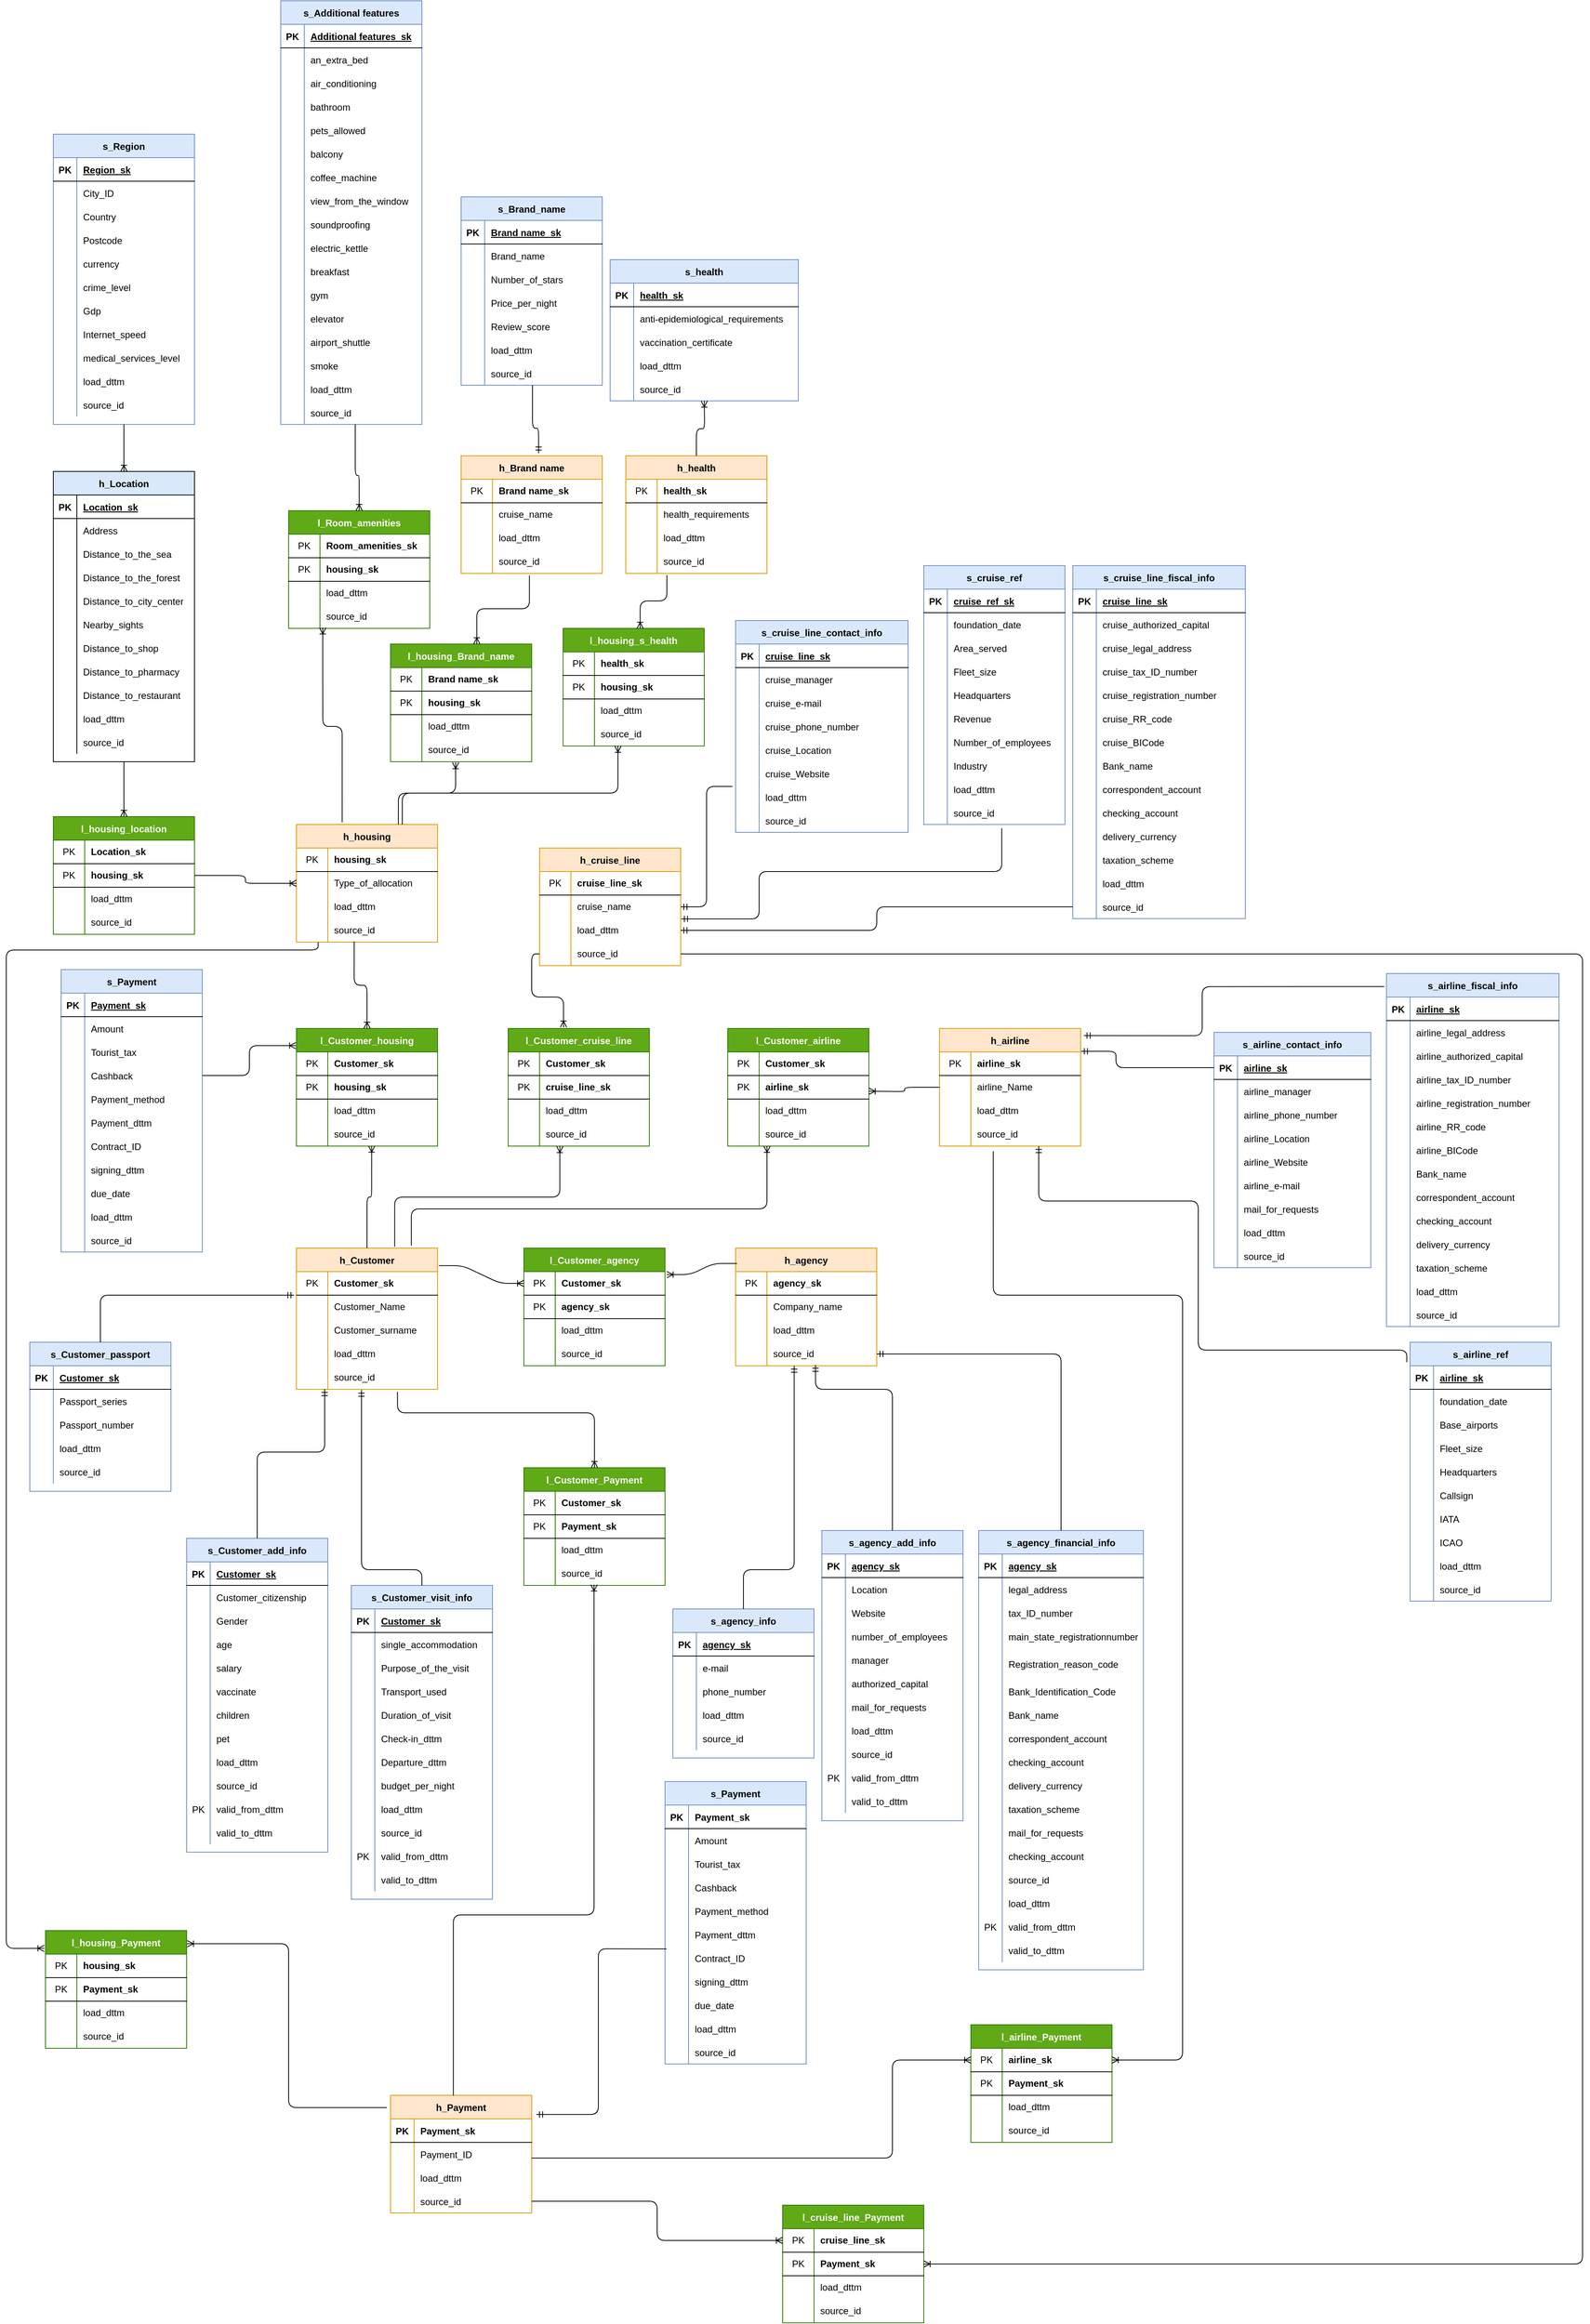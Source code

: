 <mxfile version="15.3.1" type="github">
  <diagram name="Data Vault" id="x4qqcMxdtDk9V7OTK9fv">
    <mxGraphModel dx="6255" dy="4131" grid="1" gridSize="10" guides="1" tooltips="1" connect="1" arrows="1" fold="1" page="1" pageScale="1" pageWidth="4681" pageHeight="3300" math="0" shadow="0">
      <root>
        <mxCell id="RbT4YT1rOAJAAvr6odaS-0" />
        <mxCell id="RbT4YT1rOAJAAvr6odaS-1" parent="RbT4YT1rOAJAAvr6odaS-0" />
        <mxCell id="RbT4YT1rOAJAAvr6odaS-2" value="s_Customer_passport" style="shape=table;startSize=30;container=1;collapsible=1;childLayout=tableLayout;fixedRows=1;rowLines=0;fontStyle=1;align=center;resizeLast=1;fillColor=#dae8fc;strokeColor=#6c8ebf;" parent="RbT4YT1rOAJAAvr6odaS-1" vertex="1">
          <mxGeometry x="-240" y="280" width="180" height="190" as="geometry" />
        </mxCell>
        <mxCell id="RbT4YT1rOAJAAvr6odaS-3" value="" style="shape=partialRectangle;collapsible=0;dropTarget=0;pointerEvents=0;fillColor=none;top=0;left=0;bottom=1;right=0;points=[[0,0.5],[1,0.5]];portConstraint=eastwest;" parent="RbT4YT1rOAJAAvr6odaS-2" vertex="1">
          <mxGeometry y="30" width="180" height="30" as="geometry" />
        </mxCell>
        <mxCell id="RbT4YT1rOAJAAvr6odaS-4" value="PK" style="shape=partialRectangle;connectable=0;fillColor=none;top=0;left=0;bottom=0;right=0;fontStyle=1;overflow=hidden;" parent="RbT4YT1rOAJAAvr6odaS-3" vertex="1">
          <mxGeometry width="30" height="30" as="geometry">
            <mxRectangle width="30" height="30" as="alternateBounds" />
          </mxGeometry>
        </mxCell>
        <mxCell id="RbT4YT1rOAJAAvr6odaS-5" value="Customer_sk" style="shape=partialRectangle;connectable=0;fillColor=none;top=0;left=0;bottom=0;right=0;align=left;spacingLeft=6;fontStyle=5;overflow=hidden;" parent="RbT4YT1rOAJAAvr6odaS-3" vertex="1">
          <mxGeometry x="30" width="150" height="30" as="geometry">
            <mxRectangle width="150" height="30" as="alternateBounds" />
          </mxGeometry>
        </mxCell>
        <mxCell id="RbT4YT1rOAJAAvr6odaS-12" value="" style="shape=partialRectangle;collapsible=0;dropTarget=0;pointerEvents=0;fillColor=none;top=0;left=0;bottom=0;right=0;points=[[0,0.5],[1,0.5]];portConstraint=eastwest;" parent="RbT4YT1rOAJAAvr6odaS-2" vertex="1">
          <mxGeometry y="60" width="180" height="30" as="geometry" />
        </mxCell>
        <mxCell id="RbT4YT1rOAJAAvr6odaS-13" value="" style="shape=partialRectangle;connectable=0;fillColor=none;top=0;left=0;bottom=0;right=0;editable=1;overflow=hidden;" parent="RbT4YT1rOAJAAvr6odaS-12" vertex="1">
          <mxGeometry width="30" height="30" as="geometry">
            <mxRectangle width="30" height="30" as="alternateBounds" />
          </mxGeometry>
        </mxCell>
        <mxCell id="RbT4YT1rOAJAAvr6odaS-14" value="Passport_series" style="shape=partialRectangle;connectable=0;fillColor=none;top=0;left=0;bottom=0;right=0;align=left;spacingLeft=6;overflow=hidden;" parent="RbT4YT1rOAJAAvr6odaS-12" vertex="1">
          <mxGeometry x="30" width="150" height="30" as="geometry">
            <mxRectangle width="150" height="30" as="alternateBounds" />
          </mxGeometry>
        </mxCell>
        <mxCell id="RbT4YT1rOAJAAvr6odaS-15" value="" style="shape=partialRectangle;collapsible=0;dropTarget=0;pointerEvents=0;fillColor=none;top=0;left=0;bottom=0;right=0;points=[[0,0.5],[1,0.5]];portConstraint=eastwest;" parent="RbT4YT1rOAJAAvr6odaS-2" vertex="1">
          <mxGeometry y="90" width="180" height="30" as="geometry" />
        </mxCell>
        <mxCell id="RbT4YT1rOAJAAvr6odaS-16" value="" style="shape=partialRectangle;connectable=0;fillColor=none;top=0;left=0;bottom=0;right=0;editable=1;overflow=hidden;" parent="RbT4YT1rOAJAAvr6odaS-15" vertex="1">
          <mxGeometry width="30" height="30" as="geometry">
            <mxRectangle width="30" height="30" as="alternateBounds" />
          </mxGeometry>
        </mxCell>
        <mxCell id="RbT4YT1rOAJAAvr6odaS-17" value="Passport_number" style="shape=partialRectangle;connectable=0;fillColor=none;top=0;left=0;bottom=0;right=0;align=left;spacingLeft=6;overflow=hidden;" parent="RbT4YT1rOAJAAvr6odaS-15" vertex="1">
          <mxGeometry x="30" width="150" height="30" as="geometry">
            <mxRectangle width="150" height="30" as="alternateBounds" />
          </mxGeometry>
        </mxCell>
        <mxCell id="RbT4YT1rOAJAAvr6odaS-18" value="" style="shape=partialRectangle;collapsible=0;dropTarget=0;pointerEvents=0;fillColor=none;top=0;left=0;bottom=0;right=0;points=[[0,0.5],[1,0.5]];portConstraint=eastwest;" parent="RbT4YT1rOAJAAvr6odaS-2" vertex="1">
          <mxGeometry y="120" width="180" height="30" as="geometry" />
        </mxCell>
        <mxCell id="RbT4YT1rOAJAAvr6odaS-19" value="" style="shape=partialRectangle;connectable=0;fillColor=none;top=0;left=0;bottom=0;right=0;editable=1;overflow=hidden;" parent="RbT4YT1rOAJAAvr6odaS-18" vertex="1">
          <mxGeometry width="30" height="30" as="geometry">
            <mxRectangle width="30" height="30" as="alternateBounds" />
          </mxGeometry>
        </mxCell>
        <mxCell id="RbT4YT1rOAJAAvr6odaS-20" value="load_dttm" style="shape=partialRectangle;connectable=0;fillColor=none;top=0;left=0;bottom=0;right=0;align=left;spacingLeft=6;overflow=hidden;" parent="RbT4YT1rOAJAAvr6odaS-18" vertex="1">
          <mxGeometry x="30" width="150" height="30" as="geometry">
            <mxRectangle width="150" height="30" as="alternateBounds" />
          </mxGeometry>
        </mxCell>
        <mxCell id="RbT4YT1rOAJAAvr6odaS-21" value="" style="shape=partialRectangle;collapsible=0;dropTarget=0;pointerEvents=0;fillColor=none;top=0;left=0;bottom=0;right=0;points=[[0,0.5],[1,0.5]];portConstraint=eastwest;" parent="RbT4YT1rOAJAAvr6odaS-2" vertex="1">
          <mxGeometry y="150" width="180" height="30" as="geometry" />
        </mxCell>
        <mxCell id="RbT4YT1rOAJAAvr6odaS-22" value="" style="shape=partialRectangle;connectable=0;fillColor=none;top=0;left=0;bottom=0;right=0;editable=1;overflow=hidden;" parent="RbT4YT1rOAJAAvr6odaS-21" vertex="1">
          <mxGeometry width="30" height="30" as="geometry">
            <mxRectangle width="30" height="30" as="alternateBounds" />
          </mxGeometry>
        </mxCell>
        <mxCell id="RbT4YT1rOAJAAvr6odaS-23" value="source_id" style="shape=partialRectangle;connectable=0;fillColor=none;top=0;left=0;bottom=0;right=0;align=left;spacingLeft=6;overflow=hidden;" parent="RbT4YT1rOAJAAvr6odaS-21" vertex="1">
          <mxGeometry x="30" width="150" height="30" as="geometry">
            <mxRectangle width="150" height="30" as="alternateBounds" />
          </mxGeometry>
        </mxCell>
        <mxCell id="RbT4YT1rOAJAAvr6odaS-24" value="h_Customer" style="shape=table;startSize=30;container=1;collapsible=0;childLayout=tableLayout;fixedRows=1;rowLines=0;fontStyle=1;align=center;pointerEvents=1;fillColor=#ffe6cc;strokeColor=#d79b00;" parent="RbT4YT1rOAJAAvr6odaS-1" vertex="1">
          <mxGeometry x="100" y="160" width="180" height="180" as="geometry" />
        </mxCell>
        <mxCell id="RbT4YT1rOAJAAvr6odaS-25" value="" style="shape=partialRectangle;html=1;whiteSpace=wrap;collapsible=0;dropTarget=0;pointerEvents=1;fillColor=none;top=0;left=0;bottom=1;right=0;points=[[0,0.5],[1,0.5]];portConstraint=eastwest;" parent="RbT4YT1rOAJAAvr6odaS-24" vertex="1">
          <mxGeometry y="30" width="180" height="30" as="geometry" />
        </mxCell>
        <mxCell id="RbT4YT1rOAJAAvr6odaS-26" value="PK" style="shape=partialRectangle;html=1;whiteSpace=wrap;connectable=0;fillColor=none;top=0;left=0;bottom=0;right=0;overflow=hidden;pointerEvents=1;" parent="RbT4YT1rOAJAAvr6odaS-25" vertex="1">
          <mxGeometry width="40" height="30" as="geometry">
            <mxRectangle width="40" height="30" as="alternateBounds" />
          </mxGeometry>
        </mxCell>
        <mxCell id="RbT4YT1rOAJAAvr6odaS-27" value="&lt;span style=&quot;font-weight: 700&quot;&gt;Customer_sk&lt;/span&gt;" style="shape=partialRectangle;html=1;whiteSpace=wrap;connectable=0;fillColor=none;top=0;left=0;bottom=0;right=0;align=left;spacingLeft=6;overflow=hidden;pointerEvents=1;" parent="RbT4YT1rOAJAAvr6odaS-25" vertex="1">
          <mxGeometry x="40" width="140" height="30" as="geometry">
            <mxRectangle width="140" height="30" as="alternateBounds" />
          </mxGeometry>
        </mxCell>
        <mxCell id="RbT4YT1rOAJAAvr6odaS-28" value="" style="shape=partialRectangle;html=1;whiteSpace=wrap;collapsible=0;dropTarget=0;pointerEvents=1;fillColor=none;top=0;left=0;bottom=0;right=0;points=[[0,0.5],[1,0.5]];portConstraint=eastwest;" parent="RbT4YT1rOAJAAvr6odaS-24" vertex="1">
          <mxGeometry y="60" width="180" height="30" as="geometry" />
        </mxCell>
        <mxCell id="RbT4YT1rOAJAAvr6odaS-29" value="" style="shape=partialRectangle;html=1;whiteSpace=wrap;connectable=0;fillColor=none;top=0;left=0;bottom=0;right=0;overflow=hidden;pointerEvents=1;" parent="RbT4YT1rOAJAAvr6odaS-28" vertex="1">
          <mxGeometry width="40" height="30" as="geometry">
            <mxRectangle width="40" height="30" as="alternateBounds" />
          </mxGeometry>
        </mxCell>
        <mxCell id="RbT4YT1rOAJAAvr6odaS-30" value="Customer_Name" style="shape=partialRectangle;html=1;whiteSpace=wrap;connectable=0;fillColor=none;top=0;left=0;bottom=0;right=0;align=left;spacingLeft=6;overflow=hidden;pointerEvents=1;" parent="RbT4YT1rOAJAAvr6odaS-28" vertex="1">
          <mxGeometry x="40" width="140" height="30" as="geometry">
            <mxRectangle width="140" height="30" as="alternateBounds" />
          </mxGeometry>
        </mxCell>
        <mxCell id="xe0kR96StlFYXlq3x97G-81" value="" style="shape=partialRectangle;html=1;whiteSpace=wrap;collapsible=0;dropTarget=0;pointerEvents=1;fillColor=none;top=0;left=0;bottom=0;right=0;points=[[0,0.5],[1,0.5]];portConstraint=eastwest;" vertex="1" parent="RbT4YT1rOAJAAvr6odaS-24">
          <mxGeometry y="90" width="180" height="30" as="geometry" />
        </mxCell>
        <mxCell id="xe0kR96StlFYXlq3x97G-82" value="" style="shape=partialRectangle;html=1;whiteSpace=wrap;connectable=0;fillColor=none;top=0;left=0;bottom=0;right=0;overflow=hidden;pointerEvents=1;" vertex="1" parent="xe0kR96StlFYXlq3x97G-81">
          <mxGeometry width="40" height="30" as="geometry">
            <mxRectangle width="40" height="30" as="alternateBounds" />
          </mxGeometry>
        </mxCell>
        <mxCell id="xe0kR96StlFYXlq3x97G-83" value="&lt;span&gt;Customer_surname&lt;/span&gt;" style="shape=partialRectangle;html=1;whiteSpace=wrap;connectable=0;fillColor=none;top=0;left=0;bottom=0;right=0;align=left;spacingLeft=6;overflow=hidden;pointerEvents=1;" vertex="1" parent="xe0kR96StlFYXlq3x97G-81">
          <mxGeometry x="40" width="140" height="30" as="geometry">
            <mxRectangle width="140" height="30" as="alternateBounds" />
          </mxGeometry>
        </mxCell>
        <mxCell id="RbT4YT1rOAJAAvr6odaS-31" value="" style="shape=partialRectangle;html=1;whiteSpace=wrap;collapsible=0;dropTarget=0;pointerEvents=1;fillColor=none;top=0;left=0;bottom=0;right=0;points=[[0,0.5],[1,0.5]];portConstraint=eastwest;" parent="RbT4YT1rOAJAAvr6odaS-24" vertex="1">
          <mxGeometry y="120" width="180" height="30" as="geometry" />
        </mxCell>
        <mxCell id="RbT4YT1rOAJAAvr6odaS-32" value="" style="shape=partialRectangle;html=1;whiteSpace=wrap;connectable=0;fillColor=none;top=0;left=0;bottom=0;right=0;overflow=hidden;pointerEvents=1;" parent="RbT4YT1rOAJAAvr6odaS-31" vertex="1">
          <mxGeometry width="40" height="30" as="geometry">
            <mxRectangle width="40" height="30" as="alternateBounds" />
          </mxGeometry>
        </mxCell>
        <mxCell id="RbT4YT1rOAJAAvr6odaS-33" value="load_dttm" style="shape=partialRectangle;html=1;whiteSpace=wrap;connectable=0;fillColor=none;top=0;left=0;bottom=0;right=0;align=left;spacingLeft=6;overflow=hidden;pointerEvents=1;" parent="RbT4YT1rOAJAAvr6odaS-31" vertex="1">
          <mxGeometry x="40" width="140" height="30" as="geometry">
            <mxRectangle width="140" height="30" as="alternateBounds" />
          </mxGeometry>
        </mxCell>
        <mxCell id="RbT4YT1rOAJAAvr6odaS-34" value="" style="shape=partialRectangle;html=1;whiteSpace=wrap;collapsible=0;dropTarget=0;pointerEvents=1;fillColor=none;top=0;left=0;bottom=0;right=0;points=[[0,0.5],[1,0.5]];portConstraint=eastwest;" parent="RbT4YT1rOAJAAvr6odaS-24" vertex="1">
          <mxGeometry y="150" width="180" height="30" as="geometry" />
        </mxCell>
        <mxCell id="RbT4YT1rOAJAAvr6odaS-35" value="" style="shape=partialRectangle;html=1;whiteSpace=wrap;connectable=0;fillColor=none;top=0;left=0;bottom=0;right=0;overflow=hidden;pointerEvents=1;" parent="RbT4YT1rOAJAAvr6odaS-34" vertex="1">
          <mxGeometry width="40" height="30" as="geometry">
            <mxRectangle width="40" height="30" as="alternateBounds" />
          </mxGeometry>
        </mxCell>
        <mxCell id="RbT4YT1rOAJAAvr6odaS-36" value="source_id" style="shape=partialRectangle;html=1;whiteSpace=wrap;connectable=0;fillColor=none;top=0;left=0;bottom=0;right=0;align=left;spacingLeft=6;overflow=hidden;pointerEvents=1;" parent="RbT4YT1rOAJAAvr6odaS-34" vertex="1">
          <mxGeometry x="40" width="140" height="30" as="geometry">
            <mxRectangle width="140" height="30" as="alternateBounds" />
          </mxGeometry>
        </mxCell>
        <mxCell id="RbT4YT1rOAJAAvr6odaS-37" value="h_agency" style="shape=table;startSize=30;container=1;collapsible=0;childLayout=tableLayout;fixedRows=1;rowLines=0;fontStyle=1;align=center;pointerEvents=1;fillColor=#ffe6cc;strokeColor=#d79b00;" parent="RbT4YT1rOAJAAvr6odaS-1" vertex="1">
          <mxGeometry x="660" y="160" width="180" height="150" as="geometry" />
        </mxCell>
        <mxCell id="RbT4YT1rOAJAAvr6odaS-38" value="" style="shape=partialRectangle;html=1;whiteSpace=wrap;collapsible=0;dropTarget=0;pointerEvents=1;fillColor=none;top=0;left=0;bottom=1;right=0;points=[[0,0.5],[1,0.5]];portConstraint=eastwest;" parent="RbT4YT1rOAJAAvr6odaS-37" vertex="1">
          <mxGeometry y="30" width="180" height="30" as="geometry" />
        </mxCell>
        <mxCell id="RbT4YT1rOAJAAvr6odaS-39" value="PK" style="shape=partialRectangle;html=1;whiteSpace=wrap;connectable=0;fillColor=none;top=0;left=0;bottom=0;right=0;overflow=hidden;pointerEvents=1;" parent="RbT4YT1rOAJAAvr6odaS-38" vertex="1">
          <mxGeometry width="40" height="30" as="geometry">
            <mxRectangle width="40" height="30" as="alternateBounds" />
          </mxGeometry>
        </mxCell>
        <mxCell id="RbT4YT1rOAJAAvr6odaS-40" value="&lt;div style=&quot;text-align: center&quot;&gt;&lt;span&gt;&lt;b&gt;agency_sk&lt;/b&gt;&lt;/span&gt;&lt;/div&gt;" style="shape=partialRectangle;html=1;whiteSpace=wrap;connectable=0;fillColor=none;top=0;left=0;bottom=0;right=0;align=left;spacingLeft=6;overflow=hidden;pointerEvents=1;" parent="RbT4YT1rOAJAAvr6odaS-38" vertex="1">
          <mxGeometry x="40" width="140" height="30" as="geometry">
            <mxRectangle width="140" height="30" as="alternateBounds" />
          </mxGeometry>
        </mxCell>
        <mxCell id="RbT4YT1rOAJAAvr6odaS-41" value="" style="shape=partialRectangle;html=1;whiteSpace=wrap;collapsible=0;dropTarget=0;pointerEvents=1;fillColor=none;top=0;left=0;bottom=0;right=0;points=[[0,0.5],[1,0.5]];portConstraint=eastwest;" parent="RbT4YT1rOAJAAvr6odaS-37" vertex="1">
          <mxGeometry y="60" width="180" height="30" as="geometry" />
        </mxCell>
        <mxCell id="RbT4YT1rOAJAAvr6odaS-42" value="" style="shape=partialRectangle;html=1;whiteSpace=wrap;connectable=0;fillColor=none;top=0;left=0;bottom=0;right=0;overflow=hidden;pointerEvents=1;" parent="RbT4YT1rOAJAAvr6odaS-41" vertex="1">
          <mxGeometry width="40" height="30" as="geometry">
            <mxRectangle width="40" height="30" as="alternateBounds" />
          </mxGeometry>
        </mxCell>
        <mxCell id="RbT4YT1rOAJAAvr6odaS-43" value="&lt;span&gt;Company_name&lt;/span&gt;" style="shape=partialRectangle;html=1;whiteSpace=wrap;connectable=0;fillColor=none;top=0;left=0;bottom=0;right=0;align=left;spacingLeft=6;overflow=hidden;pointerEvents=1;" parent="RbT4YT1rOAJAAvr6odaS-41" vertex="1">
          <mxGeometry x="40" width="140" height="30" as="geometry">
            <mxRectangle width="140" height="30" as="alternateBounds" />
          </mxGeometry>
        </mxCell>
        <mxCell id="RbT4YT1rOAJAAvr6odaS-44" value="" style="shape=partialRectangle;html=1;whiteSpace=wrap;collapsible=0;dropTarget=0;pointerEvents=1;fillColor=none;top=0;left=0;bottom=0;right=0;points=[[0,0.5],[1,0.5]];portConstraint=eastwest;" parent="RbT4YT1rOAJAAvr6odaS-37" vertex="1">
          <mxGeometry y="90" width="180" height="30" as="geometry" />
        </mxCell>
        <mxCell id="RbT4YT1rOAJAAvr6odaS-45" value="" style="shape=partialRectangle;html=1;whiteSpace=wrap;connectable=0;fillColor=none;top=0;left=0;bottom=0;right=0;overflow=hidden;pointerEvents=1;" parent="RbT4YT1rOAJAAvr6odaS-44" vertex="1">
          <mxGeometry width="40" height="30" as="geometry">
            <mxRectangle width="40" height="30" as="alternateBounds" />
          </mxGeometry>
        </mxCell>
        <mxCell id="RbT4YT1rOAJAAvr6odaS-46" value="load_dttm" style="shape=partialRectangle;html=1;whiteSpace=wrap;connectable=0;fillColor=none;top=0;left=0;bottom=0;right=0;align=left;spacingLeft=6;overflow=hidden;pointerEvents=1;" parent="RbT4YT1rOAJAAvr6odaS-44" vertex="1">
          <mxGeometry x="40" width="140" height="30" as="geometry">
            <mxRectangle width="140" height="30" as="alternateBounds" />
          </mxGeometry>
        </mxCell>
        <mxCell id="RbT4YT1rOAJAAvr6odaS-47" value="" style="shape=partialRectangle;html=1;whiteSpace=wrap;collapsible=0;dropTarget=0;pointerEvents=1;fillColor=none;top=0;left=0;bottom=0;right=0;points=[[0,0.5],[1,0.5]];portConstraint=eastwest;" parent="RbT4YT1rOAJAAvr6odaS-37" vertex="1">
          <mxGeometry y="120" width="180" height="30" as="geometry" />
        </mxCell>
        <mxCell id="RbT4YT1rOAJAAvr6odaS-48" value="" style="shape=partialRectangle;html=1;whiteSpace=wrap;connectable=0;fillColor=none;top=0;left=0;bottom=0;right=0;overflow=hidden;pointerEvents=1;" parent="RbT4YT1rOAJAAvr6odaS-47" vertex="1">
          <mxGeometry width="40" height="30" as="geometry">
            <mxRectangle width="40" height="30" as="alternateBounds" />
          </mxGeometry>
        </mxCell>
        <mxCell id="RbT4YT1rOAJAAvr6odaS-49" value="source_id" style="shape=partialRectangle;html=1;whiteSpace=wrap;connectable=0;fillColor=none;top=0;left=0;bottom=0;right=0;align=left;spacingLeft=6;overflow=hidden;pointerEvents=1;" parent="RbT4YT1rOAJAAvr6odaS-47" vertex="1">
          <mxGeometry x="40" width="140" height="30" as="geometry">
            <mxRectangle width="140" height="30" as="alternateBounds" />
          </mxGeometry>
        </mxCell>
        <mxCell id="RbT4YT1rOAJAAvr6odaS-50" value="l_Customer_agency" style="shape=table;startSize=30;container=1;collapsible=0;childLayout=tableLayout;fixedRows=1;rowLines=0;fontStyle=1;align=center;pointerEvents=1;fillColor=#60a917;strokeColor=#2D7600;fontColor=#ffffff;" parent="RbT4YT1rOAJAAvr6odaS-1" vertex="1">
          <mxGeometry x="390" y="160" width="180" height="150" as="geometry" />
        </mxCell>
        <mxCell id="RbT4YT1rOAJAAvr6odaS-51" value="" style="shape=partialRectangle;html=1;whiteSpace=wrap;collapsible=0;dropTarget=0;pointerEvents=1;fillColor=none;top=0;left=0;bottom=1;right=0;points=[[0,0.5],[1,0.5]];portConstraint=eastwest;" parent="RbT4YT1rOAJAAvr6odaS-50" vertex="1">
          <mxGeometry y="30" width="180" height="30" as="geometry" />
        </mxCell>
        <mxCell id="RbT4YT1rOAJAAvr6odaS-52" value="PK" style="shape=partialRectangle;html=1;whiteSpace=wrap;connectable=0;fillColor=none;top=0;left=0;bottom=0;right=0;overflow=hidden;pointerEvents=1;" parent="RbT4YT1rOAJAAvr6odaS-51" vertex="1">
          <mxGeometry width="40" height="30" as="geometry">
            <mxRectangle width="40" height="30" as="alternateBounds" />
          </mxGeometry>
        </mxCell>
        <mxCell id="RbT4YT1rOAJAAvr6odaS-53" value="&lt;span style=&quot;font-weight: 700&quot;&gt;Customer_sk&lt;/span&gt;" style="shape=partialRectangle;html=1;whiteSpace=wrap;connectable=0;fillColor=none;top=0;left=0;bottom=0;right=0;align=left;spacingLeft=6;overflow=hidden;pointerEvents=1;" parent="RbT4YT1rOAJAAvr6odaS-51" vertex="1">
          <mxGeometry x="40" width="140" height="30" as="geometry">
            <mxRectangle width="140" height="30" as="alternateBounds" />
          </mxGeometry>
        </mxCell>
        <mxCell id="RbT4YT1rOAJAAvr6odaS-54" value="" style="shape=partialRectangle;html=1;whiteSpace=wrap;collapsible=0;dropTarget=0;pointerEvents=1;fillColor=none;top=0;left=0;bottom=1;right=0;points=[[0,0.5],[1,0.5]];portConstraint=eastwest;" parent="RbT4YT1rOAJAAvr6odaS-50" vertex="1">
          <mxGeometry y="60" width="180" height="30" as="geometry" />
        </mxCell>
        <mxCell id="RbT4YT1rOAJAAvr6odaS-55" value="PK" style="shape=partialRectangle;html=1;whiteSpace=wrap;connectable=0;fillColor=none;top=0;left=0;bottom=0;right=0;overflow=hidden;pointerEvents=1;" parent="RbT4YT1rOAJAAvr6odaS-54" vertex="1">
          <mxGeometry width="40" height="30" as="geometry">
            <mxRectangle width="40" height="30" as="alternateBounds" />
          </mxGeometry>
        </mxCell>
        <mxCell id="RbT4YT1rOAJAAvr6odaS-56" value="&lt;div style=&quot;text-align: center&quot;&gt;&lt;span&gt;&lt;b&gt;agency_sk&lt;/b&gt;&lt;/span&gt;&lt;/div&gt;" style="shape=partialRectangle;html=1;whiteSpace=wrap;connectable=0;fillColor=none;top=0;left=0;bottom=0;right=0;align=left;spacingLeft=6;overflow=hidden;pointerEvents=1;" parent="RbT4YT1rOAJAAvr6odaS-54" vertex="1">
          <mxGeometry x="40" width="140" height="30" as="geometry">
            <mxRectangle width="140" height="30" as="alternateBounds" />
          </mxGeometry>
        </mxCell>
        <mxCell id="RbT4YT1rOAJAAvr6odaS-57" value="" style="shape=partialRectangle;html=1;whiteSpace=wrap;collapsible=0;dropTarget=0;pointerEvents=1;fillColor=none;top=0;left=0;bottom=0;right=0;points=[[0,0.5],[1,0.5]];portConstraint=eastwest;" parent="RbT4YT1rOAJAAvr6odaS-50" vertex="1">
          <mxGeometry y="90" width="180" height="30" as="geometry" />
        </mxCell>
        <mxCell id="RbT4YT1rOAJAAvr6odaS-58" value="" style="shape=partialRectangle;html=1;whiteSpace=wrap;connectable=0;fillColor=none;top=0;left=0;bottom=0;right=0;overflow=hidden;pointerEvents=1;" parent="RbT4YT1rOAJAAvr6odaS-57" vertex="1">
          <mxGeometry width="40" height="30" as="geometry">
            <mxRectangle width="40" height="30" as="alternateBounds" />
          </mxGeometry>
        </mxCell>
        <mxCell id="RbT4YT1rOAJAAvr6odaS-59" value="load_dttm" style="shape=partialRectangle;html=1;whiteSpace=wrap;connectable=0;fillColor=none;top=0;left=0;bottom=0;right=0;align=left;spacingLeft=6;overflow=hidden;pointerEvents=1;" parent="RbT4YT1rOAJAAvr6odaS-57" vertex="1">
          <mxGeometry x="40" width="140" height="30" as="geometry">
            <mxRectangle width="140" height="30" as="alternateBounds" />
          </mxGeometry>
        </mxCell>
        <mxCell id="RbT4YT1rOAJAAvr6odaS-60" value="" style="shape=partialRectangle;html=1;whiteSpace=wrap;collapsible=0;dropTarget=0;pointerEvents=1;fillColor=none;top=0;left=0;bottom=0;right=0;points=[[0,0.5],[1,0.5]];portConstraint=eastwest;" parent="RbT4YT1rOAJAAvr6odaS-50" vertex="1">
          <mxGeometry y="120" width="180" height="30" as="geometry" />
        </mxCell>
        <mxCell id="RbT4YT1rOAJAAvr6odaS-61" value="" style="shape=partialRectangle;html=1;whiteSpace=wrap;connectable=0;fillColor=none;top=0;left=0;bottom=0;right=0;overflow=hidden;pointerEvents=1;" parent="RbT4YT1rOAJAAvr6odaS-60" vertex="1">
          <mxGeometry width="40" height="30" as="geometry">
            <mxRectangle width="40" height="30" as="alternateBounds" />
          </mxGeometry>
        </mxCell>
        <mxCell id="RbT4YT1rOAJAAvr6odaS-62" value="source_id" style="shape=partialRectangle;html=1;whiteSpace=wrap;connectable=0;fillColor=none;top=0;left=0;bottom=0;right=0;align=left;spacingLeft=6;overflow=hidden;pointerEvents=1;" parent="RbT4YT1rOAJAAvr6odaS-60" vertex="1">
          <mxGeometry x="40" width="140" height="30" as="geometry">
            <mxRectangle width="140" height="30" as="alternateBounds" />
          </mxGeometry>
        </mxCell>
        <mxCell id="RbT4YT1rOAJAAvr6odaS-63" value="" style="edgeStyle=entityRelationEdgeStyle;fontSize=12;html=1;endArrow=ERoneToMany;exitX=1.01;exitY=0.124;exitDx=0;exitDy=0;exitPerimeter=0;entryX=0;entryY=0.5;entryDx=0;entryDy=0;" parent="RbT4YT1rOAJAAvr6odaS-1" source="RbT4YT1rOAJAAvr6odaS-24" target="RbT4YT1rOAJAAvr6odaS-51" edge="1">
          <mxGeometry width="100" height="100" relative="1" as="geometry">
            <mxPoint x="290" y="320" as="sourcePoint" />
            <mxPoint x="390" y="220" as="targetPoint" />
          </mxGeometry>
        </mxCell>
        <mxCell id="RbT4YT1rOAJAAvr6odaS-64" value="" style="edgeStyle=entityRelationEdgeStyle;fontSize=12;html=1;endArrow=ERoneToMany;exitX=0.01;exitY=0.131;exitDx=0;exitDy=0;exitPerimeter=0;entryX=1.013;entryY=0.127;entryDx=0;entryDy=0;entryPerimeter=0;" parent="RbT4YT1rOAJAAvr6odaS-1" source="RbT4YT1rOAJAAvr6odaS-37" target="RbT4YT1rOAJAAvr6odaS-51" edge="1">
          <mxGeometry width="100" height="100" relative="1" as="geometry">
            <mxPoint x="470" y="510" as="sourcePoint" />
            <mxPoint x="570" y="410" as="targetPoint" />
          </mxGeometry>
        </mxCell>
        <mxCell id="RbT4YT1rOAJAAvr6odaS-65" value="" style="edgeStyle=orthogonalEdgeStyle;fontSize=12;html=1;endArrow=ERmandOne;exitX=0.5;exitY=0;exitDx=0;exitDy=0;" parent="RbT4YT1rOAJAAvr6odaS-1" source="RbT4YT1rOAJAAvr6odaS-2" edge="1">
          <mxGeometry width="100" height="100" relative="1" as="geometry">
            <mxPoint y="320" as="sourcePoint" />
            <mxPoint x="97" y="220" as="targetPoint" />
            <Array as="points">
              <mxPoint x="-150" y="220" />
            </Array>
          </mxGeometry>
        </mxCell>
        <mxCell id="RbT4YT1rOAJAAvr6odaS-66" value="s_Customer_add_info" style="shape=table;startSize=30;container=1;collapsible=1;childLayout=tableLayout;fixedRows=1;rowLines=0;fontStyle=1;align=center;resizeLast=1;fillColor=#dae8fc;strokeColor=#6c8ebf;" parent="RbT4YT1rOAJAAvr6odaS-1" vertex="1">
          <mxGeometry x="-40" y="530" width="180" height="400" as="geometry" />
        </mxCell>
        <mxCell id="RbT4YT1rOAJAAvr6odaS-67" value="" style="shape=partialRectangle;collapsible=0;dropTarget=0;pointerEvents=0;fillColor=none;top=0;left=0;bottom=1;right=0;points=[[0,0.5],[1,0.5]];portConstraint=eastwest;" parent="RbT4YT1rOAJAAvr6odaS-66" vertex="1">
          <mxGeometry y="30" width="180" height="30" as="geometry" />
        </mxCell>
        <mxCell id="RbT4YT1rOAJAAvr6odaS-68" value="PK" style="shape=partialRectangle;connectable=0;fillColor=none;top=0;left=0;bottom=0;right=0;fontStyle=1;overflow=hidden;" parent="RbT4YT1rOAJAAvr6odaS-67" vertex="1">
          <mxGeometry width="30" height="30" as="geometry">
            <mxRectangle width="30" height="30" as="alternateBounds" />
          </mxGeometry>
        </mxCell>
        <mxCell id="RbT4YT1rOAJAAvr6odaS-69" value="Customer_sk" style="shape=partialRectangle;connectable=0;fillColor=none;top=0;left=0;bottom=0;right=0;align=left;spacingLeft=6;fontStyle=5;overflow=hidden;" parent="RbT4YT1rOAJAAvr6odaS-67" vertex="1">
          <mxGeometry x="30" width="150" height="30" as="geometry">
            <mxRectangle width="150" height="30" as="alternateBounds" />
          </mxGeometry>
        </mxCell>
        <mxCell id="RbT4YT1rOAJAAvr6odaS-70" value="" style="shape=partialRectangle;collapsible=0;dropTarget=0;pointerEvents=0;fillColor=none;top=0;left=0;bottom=0;right=0;points=[[0,0.5],[1,0.5]];portConstraint=eastwest;" parent="RbT4YT1rOAJAAvr6odaS-66" vertex="1">
          <mxGeometry y="60" width="180" height="30" as="geometry" />
        </mxCell>
        <mxCell id="RbT4YT1rOAJAAvr6odaS-71" value="" style="shape=partialRectangle;connectable=0;fillColor=none;top=0;left=0;bottom=0;right=0;editable=1;overflow=hidden;" parent="RbT4YT1rOAJAAvr6odaS-70" vertex="1">
          <mxGeometry width="30" height="30" as="geometry">
            <mxRectangle width="30" height="30" as="alternateBounds" />
          </mxGeometry>
        </mxCell>
        <mxCell id="RbT4YT1rOAJAAvr6odaS-72" value="Customer_citizenship" style="shape=partialRectangle;connectable=0;fillColor=none;top=0;left=0;bottom=0;right=0;align=left;spacingLeft=6;overflow=hidden;" parent="RbT4YT1rOAJAAvr6odaS-70" vertex="1">
          <mxGeometry x="30" width="150" height="30" as="geometry">
            <mxRectangle width="150" height="30" as="alternateBounds" />
          </mxGeometry>
        </mxCell>
        <mxCell id="RbT4YT1rOAJAAvr6odaS-73" value="" style="shape=partialRectangle;collapsible=0;dropTarget=0;pointerEvents=0;fillColor=none;top=0;left=0;bottom=0;right=0;points=[[0,0.5],[1,0.5]];portConstraint=eastwest;" parent="RbT4YT1rOAJAAvr6odaS-66" vertex="1">
          <mxGeometry y="90" width="180" height="30" as="geometry" />
        </mxCell>
        <mxCell id="RbT4YT1rOAJAAvr6odaS-74" value="" style="shape=partialRectangle;connectable=0;fillColor=none;top=0;left=0;bottom=0;right=0;editable=1;overflow=hidden;" parent="RbT4YT1rOAJAAvr6odaS-73" vertex="1">
          <mxGeometry width="30" height="30" as="geometry">
            <mxRectangle width="30" height="30" as="alternateBounds" />
          </mxGeometry>
        </mxCell>
        <mxCell id="RbT4YT1rOAJAAvr6odaS-75" value="Gender" style="shape=partialRectangle;connectable=0;fillColor=none;top=0;left=0;bottom=0;right=0;align=left;spacingLeft=6;overflow=hidden;" parent="RbT4YT1rOAJAAvr6odaS-73" vertex="1">
          <mxGeometry x="30" width="150" height="30" as="geometry">
            <mxRectangle width="150" height="30" as="alternateBounds" />
          </mxGeometry>
        </mxCell>
        <mxCell id="RbT4YT1rOAJAAvr6odaS-76" value="" style="shape=partialRectangle;collapsible=0;dropTarget=0;pointerEvents=0;fillColor=none;top=0;left=0;bottom=0;right=0;points=[[0,0.5],[1,0.5]];portConstraint=eastwest;" parent="RbT4YT1rOAJAAvr6odaS-66" vertex="1">
          <mxGeometry y="120" width="180" height="30" as="geometry" />
        </mxCell>
        <mxCell id="RbT4YT1rOAJAAvr6odaS-77" value="" style="shape=partialRectangle;connectable=0;fillColor=none;top=0;left=0;bottom=0;right=0;editable=1;overflow=hidden;" parent="RbT4YT1rOAJAAvr6odaS-76" vertex="1">
          <mxGeometry width="30" height="30" as="geometry">
            <mxRectangle width="30" height="30" as="alternateBounds" />
          </mxGeometry>
        </mxCell>
        <mxCell id="RbT4YT1rOAJAAvr6odaS-78" value="age" style="shape=partialRectangle;connectable=0;fillColor=none;top=0;left=0;bottom=0;right=0;align=left;spacingLeft=6;overflow=hidden;" parent="RbT4YT1rOAJAAvr6odaS-76" vertex="1">
          <mxGeometry x="30" width="150" height="30" as="geometry">
            <mxRectangle width="150" height="30" as="alternateBounds" />
          </mxGeometry>
        </mxCell>
        <mxCell id="RbT4YT1rOAJAAvr6odaS-79" value="" style="shape=partialRectangle;collapsible=0;dropTarget=0;pointerEvents=0;fillColor=none;top=0;left=0;bottom=0;right=0;points=[[0,0.5],[1,0.5]];portConstraint=eastwest;" parent="RbT4YT1rOAJAAvr6odaS-66" vertex="1">
          <mxGeometry y="150" width="180" height="30" as="geometry" />
        </mxCell>
        <mxCell id="RbT4YT1rOAJAAvr6odaS-80" value="" style="shape=partialRectangle;connectable=0;fillColor=none;top=0;left=0;bottom=0;right=0;editable=1;overflow=hidden;" parent="RbT4YT1rOAJAAvr6odaS-79" vertex="1">
          <mxGeometry width="30" height="30" as="geometry">
            <mxRectangle width="30" height="30" as="alternateBounds" />
          </mxGeometry>
        </mxCell>
        <mxCell id="RbT4YT1rOAJAAvr6odaS-81" value="salary" style="shape=partialRectangle;connectable=0;fillColor=none;top=0;left=0;bottom=0;right=0;align=left;spacingLeft=6;overflow=hidden;" parent="RbT4YT1rOAJAAvr6odaS-79" vertex="1">
          <mxGeometry x="30" width="150" height="30" as="geometry">
            <mxRectangle width="150" height="30" as="alternateBounds" />
          </mxGeometry>
        </mxCell>
        <mxCell id="RbT4YT1rOAJAAvr6odaS-82" value="" style="shape=partialRectangle;collapsible=0;dropTarget=0;pointerEvents=0;fillColor=none;top=0;left=0;bottom=0;right=0;points=[[0,0.5],[1,0.5]];portConstraint=eastwest;" parent="RbT4YT1rOAJAAvr6odaS-66" vertex="1">
          <mxGeometry y="180" width="180" height="30" as="geometry" />
        </mxCell>
        <mxCell id="RbT4YT1rOAJAAvr6odaS-83" value="" style="shape=partialRectangle;connectable=0;fillColor=none;top=0;left=0;bottom=0;right=0;editable=1;overflow=hidden;" parent="RbT4YT1rOAJAAvr6odaS-82" vertex="1">
          <mxGeometry width="30" height="30" as="geometry">
            <mxRectangle width="30" height="30" as="alternateBounds" />
          </mxGeometry>
        </mxCell>
        <mxCell id="RbT4YT1rOAJAAvr6odaS-84" value="vaccinate" style="shape=partialRectangle;connectable=0;fillColor=none;top=0;left=0;bottom=0;right=0;align=left;spacingLeft=6;overflow=hidden;" parent="RbT4YT1rOAJAAvr6odaS-82" vertex="1">
          <mxGeometry x="30" width="150" height="30" as="geometry">
            <mxRectangle width="150" height="30" as="alternateBounds" />
          </mxGeometry>
        </mxCell>
        <mxCell id="RbT4YT1rOAJAAvr6odaS-85" value="" style="shape=partialRectangle;collapsible=0;dropTarget=0;pointerEvents=0;fillColor=none;top=0;left=0;bottom=0;right=0;points=[[0,0.5],[1,0.5]];portConstraint=eastwest;" parent="RbT4YT1rOAJAAvr6odaS-66" vertex="1">
          <mxGeometry y="210" width="180" height="30" as="geometry" />
        </mxCell>
        <mxCell id="RbT4YT1rOAJAAvr6odaS-86" value="" style="shape=partialRectangle;connectable=0;fillColor=none;top=0;left=0;bottom=0;right=0;editable=1;overflow=hidden;" parent="RbT4YT1rOAJAAvr6odaS-85" vertex="1">
          <mxGeometry width="30" height="30" as="geometry">
            <mxRectangle width="30" height="30" as="alternateBounds" />
          </mxGeometry>
        </mxCell>
        <mxCell id="RbT4YT1rOAJAAvr6odaS-87" value="children" style="shape=partialRectangle;connectable=0;fillColor=none;top=0;left=0;bottom=0;right=0;align=left;spacingLeft=6;overflow=hidden;" parent="RbT4YT1rOAJAAvr6odaS-85" vertex="1">
          <mxGeometry x="30" width="150" height="30" as="geometry">
            <mxRectangle width="150" height="30" as="alternateBounds" />
          </mxGeometry>
        </mxCell>
        <mxCell id="RbT4YT1rOAJAAvr6odaS-88" value="" style="shape=partialRectangle;collapsible=0;dropTarget=0;pointerEvents=0;fillColor=none;top=0;left=0;bottom=0;right=0;points=[[0,0.5],[1,0.5]];portConstraint=eastwest;" parent="RbT4YT1rOAJAAvr6odaS-66" vertex="1">
          <mxGeometry y="240" width="180" height="30" as="geometry" />
        </mxCell>
        <mxCell id="RbT4YT1rOAJAAvr6odaS-89" value="" style="shape=partialRectangle;connectable=0;fillColor=none;top=0;left=0;bottom=0;right=0;editable=1;overflow=hidden;" parent="RbT4YT1rOAJAAvr6odaS-88" vertex="1">
          <mxGeometry width="30" height="30" as="geometry">
            <mxRectangle width="30" height="30" as="alternateBounds" />
          </mxGeometry>
        </mxCell>
        <mxCell id="RbT4YT1rOAJAAvr6odaS-90" value="pet" style="shape=partialRectangle;connectable=0;fillColor=none;top=0;left=0;bottom=0;right=0;align=left;spacingLeft=6;overflow=hidden;" parent="RbT4YT1rOAJAAvr6odaS-88" vertex="1">
          <mxGeometry x="30" width="150" height="30" as="geometry">
            <mxRectangle width="150" height="30" as="alternateBounds" />
          </mxGeometry>
        </mxCell>
        <mxCell id="RbT4YT1rOAJAAvr6odaS-91" value="" style="shape=partialRectangle;collapsible=0;dropTarget=0;pointerEvents=0;fillColor=none;top=0;left=0;bottom=0;right=0;points=[[0,0.5],[1,0.5]];portConstraint=eastwest;" parent="RbT4YT1rOAJAAvr6odaS-66" vertex="1">
          <mxGeometry y="270" width="180" height="30" as="geometry" />
        </mxCell>
        <mxCell id="RbT4YT1rOAJAAvr6odaS-92" value="" style="shape=partialRectangle;connectable=0;fillColor=none;top=0;left=0;bottom=0;right=0;editable=1;overflow=hidden;" parent="RbT4YT1rOAJAAvr6odaS-91" vertex="1">
          <mxGeometry width="30" height="30" as="geometry">
            <mxRectangle width="30" height="30" as="alternateBounds" />
          </mxGeometry>
        </mxCell>
        <mxCell id="RbT4YT1rOAJAAvr6odaS-93" value="load_dttm" style="shape=partialRectangle;connectable=0;fillColor=none;top=0;left=0;bottom=0;right=0;align=left;spacingLeft=6;overflow=hidden;" parent="RbT4YT1rOAJAAvr6odaS-91" vertex="1">
          <mxGeometry x="30" width="150" height="30" as="geometry">
            <mxRectangle width="150" height="30" as="alternateBounds" />
          </mxGeometry>
        </mxCell>
        <mxCell id="RbT4YT1rOAJAAvr6odaS-94" value="" style="shape=partialRectangle;collapsible=0;dropTarget=0;pointerEvents=0;fillColor=none;top=0;left=0;bottom=0;right=0;points=[[0,0.5],[1,0.5]];portConstraint=eastwest;" parent="RbT4YT1rOAJAAvr6odaS-66" vertex="1">
          <mxGeometry y="300" width="180" height="30" as="geometry" />
        </mxCell>
        <mxCell id="RbT4YT1rOAJAAvr6odaS-95" value="" style="shape=partialRectangle;connectable=0;fillColor=none;top=0;left=0;bottom=0;right=0;editable=1;overflow=hidden;" parent="RbT4YT1rOAJAAvr6odaS-94" vertex="1">
          <mxGeometry width="30" height="30" as="geometry">
            <mxRectangle width="30" height="30" as="alternateBounds" />
          </mxGeometry>
        </mxCell>
        <mxCell id="RbT4YT1rOAJAAvr6odaS-96" value="source_id" style="shape=partialRectangle;connectable=0;fillColor=none;top=0;left=0;bottom=0;right=0;align=left;spacingLeft=6;overflow=hidden;" parent="RbT4YT1rOAJAAvr6odaS-94" vertex="1">
          <mxGeometry x="30" width="150" height="30" as="geometry">
            <mxRectangle width="150" height="30" as="alternateBounds" />
          </mxGeometry>
        </mxCell>
        <mxCell id="RbT4YT1rOAJAAvr6odaS-97" value="" style="shape=partialRectangle;collapsible=0;dropTarget=0;pointerEvents=0;fillColor=none;top=0;left=0;bottom=0;right=0;points=[[0,0.5],[1,0.5]];portConstraint=eastwest;" parent="RbT4YT1rOAJAAvr6odaS-66" vertex="1">
          <mxGeometry y="330" width="180" height="30" as="geometry" />
        </mxCell>
        <mxCell id="RbT4YT1rOAJAAvr6odaS-98" value="PK" style="shape=partialRectangle;connectable=0;fillColor=none;top=0;left=0;bottom=0;right=0;editable=1;overflow=hidden;" parent="RbT4YT1rOAJAAvr6odaS-97" vertex="1">
          <mxGeometry width="30" height="30" as="geometry">
            <mxRectangle width="30" height="30" as="alternateBounds" />
          </mxGeometry>
        </mxCell>
        <mxCell id="RbT4YT1rOAJAAvr6odaS-99" value="valid_from_dttm" style="shape=partialRectangle;connectable=0;fillColor=none;top=0;left=0;bottom=0;right=0;align=left;spacingLeft=6;overflow=hidden;" parent="RbT4YT1rOAJAAvr6odaS-97" vertex="1">
          <mxGeometry x="30" width="150" height="30" as="geometry">
            <mxRectangle width="150" height="30" as="alternateBounds" />
          </mxGeometry>
        </mxCell>
        <mxCell id="RbT4YT1rOAJAAvr6odaS-100" value="" style="shape=partialRectangle;collapsible=0;dropTarget=0;pointerEvents=0;fillColor=none;top=0;left=0;bottom=0;right=0;points=[[0,0.5],[1,0.5]];portConstraint=eastwest;" parent="RbT4YT1rOAJAAvr6odaS-66" vertex="1">
          <mxGeometry y="360" width="180" height="30" as="geometry" />
        </mxCell>
        <mxCell id="RbT4YT1rOAJAAvr6odaS-101" value="" style="shape=partialRectangle;connectable=0;fillColor=none;top=0;left=0;bottom=0;right=0;editable=1;overflow=hidden;" parent="RbT4YT1rOAJAAvr6odaS-100" vertex="1">
          <mxGeometry width="30" height="30" as="geometry">
            <mxRectangle width="30" height="30" as="alternateBounds" />
          </mxGeometry>
        </mxCell>
        <mxCell id="RbT4YT1rOAJAAvr6odaS-102" value="valid_to_dttm" style="shape=partialRectangle;connectable=0;fillColor=none;top=0;left=0;bottom=0;right=0;align=left;spacingLeft=6;overflow=hidden;" parent="RbT4YT1rOAJAAvr6odaS-100" vertex="1">
          <mxGeometry x="30" width="150" height="30" as="geometry">
            <mxRectangle width="150" height="30" as="alternateBounds" />
          </mxGeometry>
        </mxCell>
        <mxCell id="RbT4YT1rOAJAAvr6odaS-103" value="s_Customer_visit_info" style="shape=table;startSize=30;container=1;collapsible=1;childLayout=tableLayout;fixedRows=1;rowLines=0;fontStyle=1;align=center;resizeLast=1;fillColor=#dae8fc;strokeColor=#6c8ebf;" parent="RbT4YT1rOAJAAvr6odaS-1" vertex="1">
          <mxGeometry x="170" y="590" width="180" height="400" as="geometry" />
        </mxCell>
        <mxCell id="RbT4YT1rOAJAAvr6odaS-104" value="" style="shape=partialRectangle;collapsible=0;dropTarget=0;pointerEvents=0;fillColor=none;top=0;left=0;bottom=1;right=0;points=[[0,0.5],[1,0.5]];portConstraint=eastwest;" parent="RbT4YT1rOAJAAvr6odaS-103" vertex="1">
          <mxGeometry y="30" width="180" height="30" as="geometry" />
        </mxCell>
        <mxCell id="RbT4YT1rOAJAAvr6odaS-105" value="PK" style="shape=partialRectangle;connectable=0;fillColor=none;top=0;left=0;bottom=0;right=0;fontStyle=1;overflow=hidden;" parent="RbT4YT1rOAJAAvr6odaS-104" vertex="1">
          <mxGeometry width="30" height="30" as="geometry">
            <mxRectangle width="30" height="30" as="alternateBounds" />
          </mxGeometry>
        </mxCell>
        <mxCell id="RbT4YT1rOAJAAvr6odaS-106" value="Customer_sk" style="shape=partialRectangle;connectable=0;fillColor=none;top=0;left=0;bottom=0;right=0;align=left;spacingLeft=6;fontStyle=5;overflow=hidden;" parent="RbT4YT1rOAJAAvr6odaS-104" vertex="1">
          <mxGeometry x="30" width="150" height="30" as="geometry">
            <mxRectangle width="150" height="30" as="alternateBounds" />
          </mxGeometry>
        </mxCell>
        <mxCell id="RbT4YT1rOAJAAvr6odaS-107" value="" style="shape=partialRectangle;collapsible=0;dropTarget=0;pointerEvents=0;fillColor=none;top=0;left=0;bottom=0;right=0;points=[[0,0.5],[1,0.5]];portConstraint=eastwest;" parent="RbT4YT1rOAJAAvr6odaS-103" vertex="1">
          <mxGeometry y="60" width="180" height="30" as="geometry" />
        </mxCell>
        <mxCell id="RbT4YT1rOAJAAvr6odaS-108" value="" style="shape=partialRectangle;connectable=0;fillColor=none;top=0;left=0;bottom=0;right=0;editable=1;overflow=hidden;" parent="RbT4YT1rOAJAAvr6odaS-107" vertex="1">
          <mxGeometry width="30" height="30" as="geometry">
            <mxRectangle width="30" height="30" as="alternateBounds" />
          </mxGeometry>
        </mxCell>
        <mxCell id="RbT4YT1rOAJAAvr6odaS-109" value="single_accommodation" style="shape=partialRectangle;connectable=0;fillColor=none;top=0;left=0;bottom=0;right=0;align=left;spacingLeft=6;overflow=hidden;" parent="RbT4YT1rOAJAAvr6odaS-107" vertex="1">
          <mxGeometry x="30" width="150" height="30" as="geometry">
            <mxRectangle width="150" height="30" as="alternateBounds" />
          </mxGeometry>
        </mxCell>
        <mxCell id="RbT4YT1rOAJAAvr6odaS-110" value="" style="shape=partialRectangle;collapsible=0;dropTarget=0;pointerEvents=0;fillColor=none;top=0;left=0;bottom=0;right=0;points=[[0,0.5],[1,0.5]];portConstraint=eastwest;" parent="RbT4YT1rOAJAAvr6odaS-103" vertex="1">
          <mxGeometry y="90" width="180" height="30" as="geometry" />
        </mxCell>
        <mxCell id="RbT4YT1rOAJAAvr6odaS-111" value="" style="shape=partialRectangle;connectable=0;fillColor=none;top=0;left=0;bottom=0;right=0;editable=1;overflow=hidden;" parent="RbT4YT1rOAJAAvr6odaS-110" vertex="1">
          <mxGeometry width="30" height="30" as="geometry">
            <mxRectangle width="30" height="30" as="alternateBounds" />
          </mxGeometry>
        </mxCell>
        <mxCell id="RbT4YT1rOAJAAvr6odaS-112" value="Purpose_of_the_visit" style="shape=partialRectangle;connectable=0;fillColor=none;top=0;left=0;bottom=0;right=0;align=left;spacingLeft=6;overflow=hidden;" parent="RbT4YT1rOAJAAvr6odaS-110" vertex="1">
          <mxGeometry x="30" width="150" height="30" as="geometry">
            <mxRectangle width="150" height="30" as="alternateBounds" />
          </mxGeometry>
        </mxCell>
        <mxCell id="RbT4YT1rOAJAAvr6odaS-113" value="" style="shape=partialRectangle;collapsible=0;dropTarget=0;pointerEvents=0;fillColor=none;top=0;left=0;bottom=0;right=0;points=[[0,0.5],[1,0.5]];portConstraint=eastwest;" parent="RbT4YT1rOAJAAvr6odaS-103" vertex="1">
          <mxGeometry y="120" width="180" height="30" as="geometry" />
        </mxCell>
        <mxCell id="RbT4YT1rOAJAAvr6odaS-114" value="" style="shape=partialRectangle;connectable=0;fillColor=none;top=0;left=0;bottom=0;right=0;editable=1;overflow=hidden;" parent="RbT4YT1rOAJAAvr6odaS-113" vertex="1">
          <mxGeometry width="30" height="30" as="geometry">
            <mxRectangle width="30" height="30" as="alternateBounds" />
          </mxGeometry>
        </mxCell>
        <mxCell id="RbT4YT1rOAJAAvr6odaS-115" value="Transport_used" style="shape=partialRectangle;connectable=0;fillColor=none;top=0;left=0;bottom=0;right=0;align=left;spacingLeft=6;overflow=hidden;" parent="RbT4YT1rOAJAAvr6odaS-113" vertex="1">
          <mxGeometry x="30" width="150" height="30" as="geometry">
            <mxRectangle width="150" height="30" as="alternateBounds" />
          </mxGeometry>
        </mxCell>
        <mxCell id="RbT4YT1rOAJAAvr6odaS-116" value="" style="shape=partialRectangle;collapsible=0;dropTarget=0;pointerEvents=0;fillColor=none;top=0;left=0;bottom=0;right=0;points=[[0,0.5],[1,0.5]];portConstraint=eastwest;" parent="RbT4YT1rOAJAAvr6odaS-103" vertex="1">
          <mxGeometry y="150" width="180" height="30" as="geometry" />
        </mxCell>
        <mxCell id="RbT4YT1rOAJAAvr6odaS-117" value="" style="shape=partialRectangle;connectable=0;fillColor=none;top=0;left=0;bottom=0;right=0;editable=1;overflow=hidden;" parent="RbT4YT1rOAJAAvr6odaS-116" vertex="1">
          <mxGeometry width="30" height="30" as="geometry">
            <mxRectangle width="30" height="30" as="alternateBounds" />
          </mxGeometry>
        </mxCell>
        <mxCell id="RbT4YT1rOAJAAvr6odaS-118" value="Duration_of_visit" style="shape=partialRectangle;connectable=0;fillColor=none;top=0;left=0;bottom=0;right=0;align=left;spacingLeft=6;overflow=hidden;" parent="RbT4YT1rOAJAAvr6odaS-116" vertex="1">
          <mxGeometry x="30" width="150" height="30" as="geometry">
            <mxRectangle width="150" height="30" as="alternateBounds" />
          </mxGeometry>
        </mxCell>
        <mxCell id="RbT4YT1rOAJAAvr6odaS-119" value="" style="shape=partialRectangle;collapsible=0;dropTarget=0;pointerEvents=0;fillColor=none;top=0;left=0;bottom=0;right=0;points=[[0,0.5],[1,0.5]];portConstraint=eastwest;" parent="RbT4YT1rOAJAAvr6odaS-103" vertex="1">
          <mxGeometry y="180" width="180" height="30" as="geometry" />
        </mxCell>
        <mxCell id="RbT4YT1rOAJAAvr6odaS-120" value="" style="shape=partialRectangle;connectable=0;fillColor=none;top=0;left=0;bottom=0;right=0;editable=1;overflow=hidden;" parent="RbT4YT1rOAJAAvr6odaS-119" vertex="1">
          <mxGeometry width="30" height="30" as="geometry">
            <mxRectangle width="30" height="30" as="alternateBounds" />
          </mxGeometry>
        </mxCell>
        <mxCell id="RbT4YT1rOAJAAvr6odaS-121" value="Check-in_dttm" style="shape=partialRectangle;connectable=0;fillColor=none;top=0;left=0;bottom=0;right=0;align=left;spacingLeft=6;overflow=hidden;" parent="RbT4YT1rOAJAAvr6odaS-119" vertex="1">
          <mxGeometry x="30" width="150" height="30" as="geometry">
            <mxRectangle width="150" height="30" as="alternateBounds" />
          </mxGeometry>
        </mxCell>
        <mxCell id="RbT4YT1rOAJAAvr6odaS-122" value="" style="shape=partialRectangle;collapsible=0;dropTarget=0;pointerEvents=0;fillColor=none;top=0;left=0;bottom=0;right=0;points=[[0,0.5],[1,0.5]];portConstraint=eastwest;" parent="RbT4YT1rOAJAAvr6odaS-103" vertex="1">
          <mxGeometry y="210" width="180" height="30" as="geometry" />
        </mxCell>
        <mxCell id="RbT4YT1rOAJAAvr6odaS-123" value="" style="shape=partialRectangle;connectable=0;fillColor=none;top=0;left=0;bottom=0;right=0;editable=1;overflow=hidden;" parent="RbT4YT1rOAJAAvr6odaS-122" vertex="1">
          <mxGeometry width="30" height="30" as="geometry">
            <mxRectangle width="30" height="30" as="alternateBounds" />
          </mxGeometry>
        </mxCell>
        <mxCell id="RbT4YT1rOAJAAvr6odaS-124" value="Departure_dttm" style="shape=partialRectangle;connectable=0;fillColor=none;top=0;left=0;bottom=0;right=0;align=left;spacingLeft=6;overflow=hidden;" parent="RbT4YT1rOAJAAvr6odaS-122" vertex="1">
          <mxGeometry x="30" width="150" height="30" as="geometry">
            <mxRectangle width="150" height="30" as="alternateBounds" />
          </mxGeometry>
        </mxCell>
        <mxCell id="RbT4YT1rOAJAAvr6odaS-125" value="" style="shape=partialRectangle;collapsible=0;dropTarget=0;pointerEvents=0;fillColor=none;top=0;left=0;bottom=0;right=0;points=[[0,0.5],[1,0.5]];portConstraint=eastwest;" parent="RbT4YT1rOAJAAvr6odaS-103" vertex="1">
          <mxGeometry y="240" width="180" height="30" as="geometry" />
        </mxCell>
        <mxCell id="RbT4YT1rOAJAAvr6odaS-126" value="" style="shape=partialRectangle;connectable=0;fillColor=none;top=0;left=0;bottom=0;right=0;editable=1;overflow=hidden;" parent="RbT4YT1rOAJAAvr6odaS-125" vertex="1">
          <mxGeometry width="30" height="30" as="geometry">
            <mxRectangle width="30" height="30" as="alternateBounds" />
          </mxGeometry>
        </mxCell>
        <mxCell id="RbT4YT1rOAJAAvr6odaS-127" value="budget_per_night" style="shape=partialRectangle;connectable=0;fillColor=none;top=0;left=0;bottom=0;right=0;align=left;spacingLeft=6;overflow=hidden;" parent="RbT4YT1rOAJAAvr6odaS-125" vertex="1">
          <mxGeometry x="30" width="150" height="30" as="geometry">
            <mxRectangle width="150" height="30" as="alternateBounds" />
          </mxGeometry>
        </mxCell>
        <mxCell id="RbT4YT1rOAJAAvr6odaS-128" value="" style="shape=partialRectangle;collapsible=0;dropTarget=0;pointerEvents=0;fillColor=none;top=0;left=0;bottom=0;right=0;points=[[0,0.5],[1,0.5]];portConstraint=eastwest;" parent="RbT4YT1rOAJAAvr6odaS-103" vertex="1">
          <mxGeometry y="270" width="180" height="30" as="geometry" />
        </mxCell>
        <mxCell id="RbT4YT1rOAJAAvr6odaS-129" value="" style="shape=partialRectangle;connectable=0;fillColor=none;top=0;left=0;bottom=0;right=0;editable=1;overflow=hidden;" parent="RbT4YT1rOAJAAvr6odaS-128" vertex="1">
          <mxGeometry width="30" height="30" as="geometry">
            <mxRectangle width="30" height="30" as="alternateBounds" />
          </mxGeometry>
        </mxCell>
        <mxCell id="RbT4YT1rOAJAAvr6odaS-130" value="load_dttm" style="shape=partialRectangle;connectable=0;fillColor=none;top=0;left=0;bottom=0;right=0;align=left;spacingLeft=6;overflow=hidden;" parent="RbT4YT1rOAJAAvr6odaS-128" vertex="1">
          <mxGeometry x="30" width="150" height="30" as="geometry">
            <mxRectangle width="150" height="30" as="alternateBounds" />
          </mxGeometry>
        </mxCell>
        <mxCell id="RbT4YT1rOAJAAvr6odaS-131" value="" style="shape=partialRectangle;collapsible=0;dropTarget=0;pointerEvents=0;fillColor=none;top=0;left=0;bottom=0;right=0;points=[[0,0.5],[1,0.5]];portConstraint=eastwest;" parent="RbT4YT1rOAJAAvr6odaS-103" vertex="1">
          <mxGeometry y="300" width="180" height="30" as="geometry" />
        </mxCell>
        <mxCell id="RbT4YT1rOAJAAvr6odaS-132" value="" style="shape=partialRectangle;connectable=0;fillColor=none;top=0;left=0;bottom=0;right=0;editable=1;overflow=hidden;" parent="RbT4YT1rOAJAAvr6odaS-131" vertex="1">
          <mxGeometry width="30" height="30" as="geometry">
            <mxRectangle width="30" height="30" as="alternateBounds" />
          </mxGeometry>
        </mxCell>
        <mxCell id="RbT4YT1rOAJAAvr6odaS-133" value="source_id" style="shape=partialRectangle;connectable=0;fillColor=none;top=0;left=0;bottom=0;right=0;align=left;spacingLeft=6;overflow=hidden;" parent="RbT4YT1rOAJAAvr6odaS-131" vertex="1">
          <mxGeometry x="30" width="150" height="30" as="geometry">
            <mxRectangle width="150" height="30" as="alternateBounds" />
          </mxGeometry>
        </mxCell>
        <mxCell id="RbT4YT1rOAJAAvr6odaS-134" value="" style="shape=partialRectangle;collapsible=0;dropTarget=0;pointerEvents=0;fillColor=none;top=0;left=0;bottom=0;right=0;points=[[0,0.5],[1,0.5]];portConstraint=eastwest;" parent="RbT4YT1rOAJAAvr6odaS-103" vertex="1">
          <mxGeometry y="330" width="180" height="30" as="geometry" />
        </mxCell>
        <mxCell id="RbT4YT1rOAJAAvr6odaS-135" value="PK" style="shape=partialRectangle;connectable=0;fillColor=none;top=0;left=0;bottom=0;right=0;editable=1;overflow=hidden;" parent="RbT4YT1rOAJAAvr6odaS-134" vertex="1">
          <mxGeometry width="30" height="30" as="geometry">
            <mxRectangle width="30" height="30" as="alternateBounds" />
          </mxGeometry>
        </mxCell>
        <mxCell id="RbT4YT1rOAJAAvr6odaS-136" value="valid_from_dttm" style="shape=partialRectangle;connectable=0;fillColor=none;top=0;left=0;bottom=0;right=0;align=left;spacingLeft=6;overflow=hidden;" parent="RbT4YT1rOAJAAvr6odaS-134" vertex="1">
          <mxGeometry x="30" width="150" height="30" as="geometry">
            <mxRectangle width="150" height="30" as="alternateBounds" />
          </mxGeometry>
        </mxCell>
        <mxCell id="RbT4YT1rOAJAAvr6odaS-137" value="" style="shape=partialRectangle;collapsible=0;dropTarget=0;pointerEvents=0;fillColor=none;top=0;left=0;bottom=0;right=0;points=[[0,0.5],[1,0.5]];portConstraint=eastwest;" parent="RbT4YT1rOAJAAvr6odaS-103" vertex="1">
          <mxGeometry y="360" width="180" height="30" as="geometry" />
        </mxCell>
        <mxCell id="RbT4YT1rOAJAAvr6odaS-138" value="" style="shape=partialRectangle;connectable=0;fillColor=none;top=0;left=0;bottom=0;right=0;editable=1;overflow=hidden;" parent="RbT4YT1rOAJAAvr6odaS-137" vertex="1">
          <mxGeometry width="30" height="30" as="geometry">
            <mxRectangle width="30" height="30" as="alternateBounds" />
          </mxGeometry>
        </mxCell>
        <mxCell id="RbT4YT1rOAJAAvr6odaS-139" value="valid_to_dttm" style="shape=partialRectangle;connectable=0;fillColor=none;top=0;left=0;bottom=0;right=0;align=left;spacingLeft=6;overflow=hidden;" parent="RbT4YT1rOAJAAvr6odaS-137" vertex="1">
          <mxGeometry x="30" width="150" height="30" as="geometry">
            <mxRectangle width="150" height="30" as="alternateBounds" />
          </mxGeometry>
        </mxCell>
        <mxCell id="RbT4YT1rOAJAAvr6odaS-142" value="s_agency_info" style="shape=table;startSize=30;container=1;collapsible=1;childLayout=tableLayout;fixedRows=1;rowLines=0;fontStyle=1;align=center;resizeLast=1;fillColor=#dae8fc;strokeColor=#6c8ebf;" parent="RbT4YT1rOAJAAvr6odaS-1" vertex="1">
          <mxGeometry x="580" y="620" width="180" height="190" as="geometry" />
        </mxCell>
        <mxCell id="RbT4YT1rOAJAAvr6odaS-143" value="" style="shape=partialRectangle;collapsible=0;dropTarget=0;pointerEvents=0;fillColor=none;top=0;left=0;bottom=1;right=0;points=[[0,0.5],[1,0.5]];portConstraint=eastwest;" parent="RbT4YT1rOAJAAvr6odaS-142" vertex="1">
          <mxGeometry y="30" width="180" height="30" as="geometry" />
        </mxCell>
        <mxCell id="RbT4YT1rOAJAAvr6odaS-144" value="PK" style="shape=partialRectangle;connectable=0;fillColor=none;top=0;left=0;bottom=0;right=0;fontStyle=1;overflow=hidden;" parent="RbT4YT1rOAJAAvr6odaS-143" vertex="1">
          <mxGeometry width="30" height="30" as="geometry">
            <mxRectangle width="30" height="30" as="alternateBounds" />
          </mxGeometry>
        </mxCell>
        <mxCell id="RbT4YT1rOAJAAvr6odaS-145" value="agency_sk" style="shape=partialRectangle;connectable=0;fillColor=none;top=0;left=0;bottom=0;right=0;align=left;spacingLeft=6;fontStyle=5;overflow=hidden;" parent="RbT4YT1rOAJAAvr6odaS-143" vertex="1">
          <mxGeometry x="30" width="150" height="30" as="geometry">
            <mxRectangle width="150" height="30" as="alternateBounds" />
          </mxGeometry>
        </mxCell>
        <mxCell id="RbT4YT1rOAJAAvr6odaS-149" value="" style="shape=partialRectangle;collapsible=0;dropTarget=0;pointerEvents=0;fillColor=none;top=0;left=0;bottom=0;right=0;points=[[0,0.5],[1,0.5]];portConstraint=eastwest;" parent="RbT4YT1rOAJAAvr6odaS-142" vertex="1">
          <mxGeometry y="60" width="180" height="30" as="geometry" />
        </mxCell>
        <mxCell id="RbT4YT1rOAJAAvr6odaS-150" value="" style="shape=partialRectangle;connectable=0;fillColor=none;top=0;left=0;bottom=0;right=0;editable=1;overflow=hidden;" parent="RbT4YT1rOAJAAvr6odaS-149" vertex="1">
          <mxGeometry width="30" height="30" as="geometry">
            <mxRectangle width="30" height="30" as="alternateBounds" />
          </mxGeometry>
        </mxCell>
        <mxCell id="RbT4YT1rOAJAAvr6odaS-151" value="e-mail" style="shape=partialRectangle;connectable=0;fillColor=none;top=0;left=0;bottom=0;right=0;align=left;spacingLeft=6;overflow=hidden;" parent="RbT4YT1rOAJAAvr6odaS-149" vertex="1">
          <mxGeometry x="30" width="150" height="30" as="geometry">
            <mxRectangle width="150" height="30" as="alternateBounds" />
          </mxGeometry>
        </mxCell>
        <mxCell id="RbT4YT1rOAJAAvr6odaS-152" value="" style="shape=partialRectangle;collapsible=0;dropTarget=0;pointerEvents=0;fillColor=none;top=0;left=0;bottom=0;right=0;points=[[0,0.5],[1,0.5]];portConstraint=eastwest;" parent="RbT4YT1rOAJAAvr6odaS-142" vertex="1">
          <mxGeometry y="90" width="180" height="30" as="geometry" />
        </mxCell>
        <mxCell id="RbT4YT1rOAJAAvr6odaS-153" value="" style="shape=partialRectangle;connectable=0;fillColor=none;top=0;left=0;bottom=0;right=0;editable=1;overflow=hidden;" parent="RbT4YT1rOAJAAvr6odaS-152" vertex="1">
          <mxGeometry width="30" height="30" as="geometry">
            <mxRectangle width="30" height="30" as="alternateBounds" />
          </mxGeometry>
        </mxCell>
        <mxCell id="RbT4YT1rOAJAAvr6odaS-154" value="phone_number" style="shape=partialRectangle;connectable=0;fillColor=none;top=0;left=0;bottom=0;right=0;align=left;spacingLeft=6;overflow=hidden;" parent="RbT4YT1rOAJAAvr6odaS-152" vertex="1">
          <mxGeometry x="30" width="150" height="30" as="geometry">
            <mxRectangle width="150" height="30" as="alternateBounds" />
          </mxGeometry>
        </mxCell>
        <mxCell id="RbT4YT1rOAJAAvr6odaS-155" value="" style="shape=partialRectangle;collapsible=0;dropTarget=0;pointerEvents=0;fillColor=none;top=0;left=0;bottom=0;right=0;points=[[0,0.5],[1,0.5]];portConstraint=eastwest;" parent="RbT4YT1rOAJAAvr6odaS-142" vertex="1">
          <mxGeometry y="120" width="180" height="30" as="geometry" />
        </mxCell>
        <mxCell id="RbT4YT1rOAJAAvr6odaS-156" value="" style="shape=partialRectangle;connectable=0;fillColor=none;top=0;left=0;bottom=0;right=0;editable=1;overflow=hidden;" parent="RbT4YT1rOAJAAvr6odaS-155" vertex="1">
          <mxGeometry width="30" height="30" as="geometry">
            <mxRectangle width="30" height="30" as="alternateBounds" />
          </mxGeometry>
        </mxCell>
        <mxCell id="RbT4YT1rOAJAAvr6odaS-157" value="load_dttm" style="shape=partialRectangle;connectable=0;fillColor=none;top=0;left=0;bottom=0;right=0;align=left;spacingLeft=6;overflow=hidden;" parent="RbT4YT1rOAJAAvr6odaS-155" vertex="1">
          <mxGeometry x="30" width="150" height="30" as="geometry">
            <mxRectangle width="150" height="30" as="alternateBounds" />
          </mxGeometry>
        </mxCell>
        <mxCell id="RbT4YT1rOAJAAvr6odaS-158" value="" style="shape=partialRectangle;collapsible=0;dropTarget=0;pointerEvents=0;fillColor=none;top=0;left=0;bottom=0;right=0;points=[[0,0.5],[1,0.5]];portConstraint=eastwest;" parent="RbT4YT1rOAJAAvr6odaS-142" vertex="1">
          <mxGeometry y="150" width="180" height="30" as="geometry" />
        </mxCell>
        <mxCell id="RbT4YT1rOAJAAvr6odaS-159" value="" style="shape=partialRectangle;connectable=0;fillColor=none;top=0;left=0;bottom=0;right=0;editable=1;overflow=hidden;" parent="RbT4YT1rOAJAAvr6odaS-158" vertex="1">
          <mxGeometry width="30" height="30" as="geometry">
            <mxRectangle width="30" height="30" as="alternateBounds" />
          </mxGeometry>
        </mxCell>
        <mxCell id="RbT4YT1rOAJAAvr6odaS-160" value="source_id" style="shape=partialRectangle;connectable=0;fillColor=none;top=0;left=0;bottom=0;right=0;align=left;spacingLeft=6;overflow=hidden;" parent="RbT4YT1rOAJAAvr6odaS-158" vertex="1">
          <mxGeometry x="30" width="150" height="30" as="geometry">
            <mxRectangle width="150" height="30" as="alternateBounds" />
          </mxGeometry>
        </mxCell>
        <mxCell id="RbT4YT1rOAJAAvr6odaS-161" value="s_agency_add_info" style="shape=table;startSize=30;container=1;collapsible=1;childLayout=tableLayout;fixedRows=1;rowLines=0;fontStyle=1;align=center;resizeLast=1;fillColor=#dae8fc;strokeColor=#6c8ebf;" parent="RbT4YT1rOAJAAvr6odaS-1" vertex="1">
          <mxGeometry x="770" y="520" width="180" height="370" as="geometry" />
        </mxCell>
        <mxCell id="RbT4YT1rOAJAAvr6odaS-162" value="" style="shape=partialRectangle;collapsible=0;dropTarget=0;pointerEvents=0;fillColor=none;top=0;left=0;bottom=1;right=0;points=[[0,0.5],[1,0.5]];portConstraint=eastwest;" parent="RbT4YT1rOAJAAvr6odaS-161" vertex="1">
          <mxGeometry y="30" width="180" height="30" as="geometry" />
        </mxCell>
        <mxCell id="RbT4YT1rOAJAAvr6odaS-163" value="PK" style="shape=partialRectangle;connectable=0;fillColor=none;top=0;left=0;bottom=0;right=0;fontStyle=1;overflow=hidden;" parent="RbT4YT1rOAJAAvr6odaS-162" vertex="1">
          <mxGeometry width="30" height="30" as="geometry">
            <mxRectangle width="30" height="30" as="alternateBounds" />
          </mxGeometry>
        </mxCell>
        <mxCell id="RbT4YT1rOAJAAvr6odaS-164" value="agency_sk" style="shape=partialRectangle;connectable=0;fillColor=none;top=0;left=0;bottom=0;right=0;align=left;spacingLeft=6;fontStyle=5;overflow=hidden;" parent="RbT4YT1rOAJAAvr6odaS-162" vertex="1">
          <mxGeometry x="30" width="150" height="30" as="geometry">
            <mxRectangle width="150" height="30" as="alternateBounds" />
          </mxGeometry>
        </mxCell>
        <mxCell id="RbT4YT1rOAJAAvr6odaS-165" value="" style="shape=partialRectangle;collapsible=0;dropTarget=0;pointerEvents=0;fillColor=none;top=0;left=0;bottom=0;right=0;points=[[0,0.5],[1,0.5]];portConstraint=eastwest;" parent="RbT4YT1rOAJAAvr6odaS-161" vertex="1">
          <mxGeometry y="60" width="180" height="30" as="geometry" />
        </mxCell>
        <mxCell id="RbT4YT1rOAJAAvr6odaS-166" value="" style="shape=partialRectangle;connectable=0;fillColor=none;top=0;left=0;bottom=0;right=0;editable=1;overflow=hidden;" parent="RbT4YT1rOAJAAvr6odaS-165" vertex="1">
          <mxGeometry width="30" height="30" as="geometry">
            <mxRectangle width="30" height="30" as="alternateBounds" />
          </mxGeometry>
        </mxCell>
        <mxCell id="RbT4YT1rOAJAAvr6odaS-167" value="Location" style="shape=partialRectangle;connectable=0;fillColor=none;top=0;left=0;bottom=0;right=0;align=left;spacingLeft=6;overflow=hidden;" parent="RbT4YT1rOAJAAvr6odaS-165" vertex="1">
          <mxGeometry x="30" width="150" height="30" as="geometry">
            <mxRectangle width="150" height="30" as="alternateBounds" />
          </mxGeometry>
        </mxCell>
        <mxCell id="RbT4YT1rOAJAAvr6odaS-168" value="" style="shape=partialRectangle;collapsible=0;dropTarget=0;pointerEvents=0;fillColor=none;top=0;left=0;bottom=0;right=0;points=[[0,0.5],[1,0.5]];portConstraint=eastwest;" parent="RbT4YT1rOAJAAvr6odaS-161" vertex="1">
          <mxGeometry y="90" width="180" height="30" as="geometry" />
        </mxCell>
        <mxCell id="RbT4YT1rOAJAAvr6odaS-169" value="" style="shape=partialRectangle;connectable=0;fillColor=none;top=0;left=0;bottom=0;right=0;editable=1;overflow=hidden;" parent="RbT4YT1rOAJAAvr6odaS-168" vertex="1">
          <mxGeometry width="30" height="30" as="geometry">
            <mxRectangle width="30" height="30" as="alternateBounds" />
          </mxGeometry>
        </mxCell>
        <mxCell id="RbT4YT1rOAJAAvr6odaS-170" value="Website" style="shape=partialRectangle;connectable=0;fillColor=none;top=0;left=0;bottom=0;right=0;align=left;spacingLeft=6;overflow=hidden;" parent="RbT4YT1rOAJAAvr6odaS-168" vertex="1">
          <mxGeometry x="30" width="150" height="30" as="geometry">
            <mxRectangle width="150" height="30" as="alternateBounds" />
          </mxGeometry>
        </mxCell>
        <mxCell id="RbT4YT1rOAJAAvr6odaS-171" value="" style="shape=partialRectangle;collapsible=0;dropTarget=0;pointerEvents=0;fillColor=none;top=0;left=0;bottom=0;right=0;points=[[0,0.5],[1,0.5]];portConstraint=eastwest;" parent="RbT4YT1rOAJAAvr6odaS-161" vertex="1">
          <mxGeometry y="120" width="180" height="30" as="geometry" />
        </mxCell>
        <mxCell id="RbT4YT1rOAJAAvr6odaS-172" value="" style="shape=partialRectangle;connectable=0;fillColor=none;top=0;left=0;bottom=0;right=0;editable=1;overflow=hidden;" parent="RbT4YT1rOAJAAvr6odaS-171" vertex="1">
          <mxGeometry width="30" height="30" as="geometry">
            <mxRectangle width="30" height="30" as="alternateBounds" />
          </mxGeometry>
        </mxCell>
        <mxCell id="RbT4YT1rOAJAAvr6odaS-173" value="number_of_employees" style="shape=partialRectangle;connectable=0;fillColor=none;top=0;left=0;bottom=0;right=0;align=left;spacingLeft=6;overflow=hidden;" parent="RbT4YT1rOAJAAvr6odaS-171" vertex="1">
          <mxGeometry x="30" width="150" height="30" as="geometry">
            <mxRectangle width="150" height="30" as="alternateBounds" />
          </mxGeometry>
        </mxCell>
        <mxCell id="RbT4YT1rOAJAAvr6odaS-174" value="" style="shape=partialRectangle;collapsible=0;dropTarget=0;pointerEvents=0;fillColor=none;top=0;left=0;bottom=0;right=0;points=[[0,0.5],[1,0.5]];portConstraint=eastwest;" parent="RbT4YT1rOAJAAvr6odaS-161" vertex="1">
          <mxGeometry y="150" width="180" height="30" as="geometry" />
        </mxCell>
        <mxCell id="RbT4YT1rOAJAAvr6odaS-175" value="" style="shape=partialRectangle;connectable=0;fillColor=none;top=0;left=0;bottom=0;right=0;editable=1;overflow=hidden;" parent="RbT4YT1rOAJAAvr6odaS-174" vertex="1">
          <mxGeometry width="30" height="30" as="geometry">
            <mxRectangle width="30" height="30" as="alternateBounds" />
          </mxGeometry>
        </mxCell>
        <mxCell id="RbT4YT1rOAJAAvr6odaS-176" value="manager" style="shape=partialRectangle;connectable=0;fillColor=none;top=0;left=0;bottom=0;right=0;align=left;spacingLeft=6;overflow=hidden;" parent="RbT4YT1rOAJAAvr6odaS-174" vertex="1">
          <mxGeometry x="30" width="150" height="30" as="geometry">
            <mxRectangle width="150" height="30" as="alternateBounds" />
          </mxGeometry>
        </mxCell>
        <mxCell id="RbT4YT1rOAJAAvr6odaS-177" value="" style="shape=partialRectangle;collapsible=0;dropTarget=0;pointerEvents=0;fillColor=none;top=0;left=0;bottom=0;right=0;points=[[0,0.5],[1,0.5]];portConstraint=eastwest;" parent="RbT4YT1rOAJAAvr6odaS-161" vertex="1">
          <mxGeometry y="180" width="180" height="30" as="geometry" />
        </mxCell>
        <mxCell id="RbT4YT1rOAJAAvr6odaS-178" value="" style="shape=partialRectangle;connectable=0;fillColor=none;top=0;left=0;bottom=0;right=0;editable=1;overflow=hidden;" parent="RbT4YT1rOAJAAvr6odaS-177" vertex="1">
          <mxGeometry width="30" height="30" as="geometry">
            <mxRectangle width="30" height="30" as="alternateBounds" />
          </mxGeometry>
        </mxCell>
        <mxCell id="RbT4YT1rOAJAAvr6odaS-179" value="authorized_capital" style="shape=partialRectangle;connectable=0;fillColor=none;top=0;left=0;bottom=0;right=0;align=left;spacingLeft=6;overflow=hidden;" parent="RbT4YT1rOAJAAvr6odaS-177" vertex="1">
          <mxGeometry x="30" width="150" height="30" as="geometry">
            <mxRectangle width="150" height="30" as="alternateBounds" />
          </mxGeometry>
        </mxCell>
        <mxCell id="RbT4YT1rOAJAAvr6odaS-180" value="" style="shape=partialRectangle;collapsible=0;dropTarget=0;pointerEvents=0;fillColor=none;top=0;left=0;bottom=0;right=0;points=[[0,0.5],[1,0.5]];portConstraint=eastwest;" parent="RbT4YT1rOAJAAvr6odaS-161" vertex="1">
          <mxGeometry y="210" width="180" height="30" as="geometry" />
        </mxCell>
        <mxCell id="RbT4YT1rOAJAAvr6odaS-181" value="" style="shape=partialRectangle;connectable=0;fillColor=none;top=0;left=0;bottom=0;right=0;editable=1;overflow=hidden;" parent="RbT4YT1rOAJAAvr6odaS-180" vertex="1">
          <mxGeometry width="30" height="30" as="geometry">
            <mxRectangle width="30" height="30" as="alternateBounds" />
          </mxGeometry>
        </mxCell>
        <mxCell id="RbT4YT1rOAJAAvr6odaS-182" value="mail_for_requests" style="shape=partialRectangle;connectable=0;fillColor=none;top=0;left=0;bottom=0;right=0;align=left;spacingLeft=6;overflow=hidden;" parent="RbT4YT1rOAJAAvr6odaS-180" vertex="1">
          <mxGeometry x="30" width="150" height="30" as="geometry">
            <mxRectangle width="150" height="30" as="alternateBounds" />
          </mxGeometry>
        </mxCell>
        <mxCell id="RbT4YT1rOAJAAvr6odaS-183" value="" style="shape=partialRectangle;collapsible=0;dropTarget=0;pointerEvents=0;fillColor=none;top=0;left=0;bottom=0;right=0;points=[[0,0.5],[1,0.5]];portConstraint=eastwest;" parent="RbT4YT1rOAJAAvr6odaS-161" vertex="1">
          <mxGeometry y="240" width="180" height="30" as="geometry" />
        </mxCell>
        <mxCell id="RbT4YT1rOAJAAvr6odaS-184" value="" style="shape=partialRectangle;connectable=0;fillColor=none;top=0;left=0;bottom=0;right=0;editable=1;overflow=hidden;" parent="RbT4YT1rOAJAAvr6odaS-183" vertex="1">
          <mxGeometry width="30" height="30" as="geometry">
            <mxRectangle width="30" height="30" as="alternateBounds" />
          </mxGeometry>
        </mxCell>
        <mxCell id="RbT4YT1rOAJAAvr6odaS-185" value="load_dttm" style="shape=partialRectangle;connectable=0;fillColor=none;top=0;left=0;bottom=0;right=0;align=left;spacingLeft=6;overflow=hidden;" parent="RbT4YT1rOAJAAvr6odaS-183" vertex="1">
          <mxGeometry x="30" width="150" height="30" as="geometry">
            <mxRectangle width="150" height="30" as="alternateBounds" />
          </mxGeometry>
        </mxCell>
        <mxCell id="RbT4YT1rOAJAAvr6odaS-186" value="" style="shape=partialRectangle;collapsible=0;dropTarget=0;pointerEvents=0;fillColor=none;top=0;left=0;bottom=0;right=0;points=[[0,0.5],[1,0.5]];portConstraint=eastwest;" parent="RbT4YT1rOAJAAvr6odaS-161" vertex="1">
          <mxGeometry y="270" width="180" height="30" as="geometry" />
        </mxCell>
        <mxCell id="RbT4YT1rOAJAAvr6odaS-187" value="" style="shape=partialRectangle;connectable=0;fillColor=none;top=0;left=0;bottom=0;right=0;editable=1;overflow=hidden;" parent="RbT4YT1rOAJAAvr6odaS-186" vertex="1">
          <mxGeometry width="30" height="30" as="geometry">
            <mxRectangle width="30" height="30" as="alternateBounds" />
          </mxGeometry>
        </mxCell>
        <mxCell id="RbT4YT1rOAJAAvr6odaS-188" value="source_id" style="shape=partialRectangle;connectable=0;fillColor=none;top=0;left=0;bottom=0;right=0;align=left;spacingLeft=6;overflow=hidden;" parent="RbT4YT1rOAJAAvr6odaS-186" vertex="1">
          <mxGeometry x="30" width="150" height="30" as="geometry">
            <mxRectangle width="150" height="30" as="alternateBounds" />
          </mxGeometry>
        </mxCell>
        <mxCell id="RbT4YT1rOAJAAvr6odaS-189" value="" style="shape=partialRectangle;collapsible=0;dropTarget=0;pointerEvents=0;fillColor=none;top=0;left=0;bottom=0;right=0;points=[[0,0.5],[1,0.5]];portConstraint=eastwest;" parent="RbT4YT1rOAJAAvr6odaS-161" vertex="1">
          <mxGeometry y="300" width="180" height="30" as="geometry" />
        </mxCell>
        <mxCell id="RbT4YT1rOAJAAvr6odaS-190" value="PK" style="shape=partialRectangle;connectable=0;fillColor=none;top=0;left=0;bottom=0;right=0;editable=1;overflow=hidden;" parent="RbT4YT1rOAJAAvr6odaS-189" vertex="1">
          <mxGeometry width="30" height="30" as="geometry">
            <mxRectangle width="30" height="30" as="alternateBounds" />
          </mxGeometry>
        </mxCell>
        <mxCell id="RbT4YT1rOAJAAvr6odaS-191" value="valid_from_dttm" style="shape=partialRectangle;connectable=0;fillColor=none;top=0;left=0;bottom=0;right=0;align=left;spacingLeft=6;overflow=hidden;" parent="RbT4YT1rOAJAAvr6odaS-189" vertex="1">
          <mxGeometry x="30" width="150" height="30" as="geometry">
            <mxRectangle width="150" height="30" as="alternateBounds" />
          </mxGeometry>
        </mxCell>
        <mxCell id="RbT4YT1rOAJAAvr6odaS-192" value="" style="shape=partialRectangle;collapsible=0;dropTarget=0;pointerEvents=0;fillColor=none;top=0;left=0;bottom=0;right=0;points=[[0,0.5],[1,0.5]];portConstraint=eastwest;" parent="RbT4YT1rOAJAAvr6odaS-161" vertex="1">
          <mxGeometry y="330" width="180" height="30" as="geometry" />
        </mxCell>
        <mxCell id="RbT4YT1rOAJAAvr6odaS-193" value="" style="shape=partialRectangle;connectable=0;fillColor=none;top=0;left=0;bottom=0;right=0;editable=1;overflow=hidden;" parent="RbT4YT1rOAJAAvr6odaS-192" vertex="1">
          <mxGeometry width="30" height="30" as="geometry">
            <mxRectangle width="30" height="30" as="alternateBounds" />
          </mxGeometry>
        </mxCell>
        <mxCell id="RbT4YT1rOAJAAvr6odaS-194" value="valid_to_dttm" style="shape=partialRectangle;connectable=0;fillColor=none;top=0;left=0;bottom=0;right=0;align=left;spacingLeft=6;overflow=hidden;" parent="RbT4YT1rOAJAAvr6odaS-192" vertex="1">
          <mxGeometry x="30" width="150" height="30" as="geometry">
            <mxRectangle width="150" height="30" as="alternateBounds" />
          </mxGeometry>
        </mxCell>
        <mxCell id="RbT4YT1rOAJAAvr6odaS-195" value="s_agency_financial_info" style="shape=table;startSize=30;container=1;collapsible=1;childLayout=tableLayout;fixedRows=1;rowLines=0;fontStyle=1;align=center;resizeLast=1;fillColor=#dae8fc;strokeColor=#6c8ebf;" parent="RbT4YT1rOAJAAvr6odaS-1" vertex="1">
          <mxGeometry x="970" y="520" width="210" height="560" as="geometry" />
        </mxCell>
        <mxCell id="RbT4YT1rOAJAAvr6odaS-196" value="" style="shape=partialRectangle;collapsible=0;dropTarget=0;pointerEvents=0;fillColor=none;top=0;left=0;bottom=1;right=0;points=[[0,0.5],[1,0.5]];portConstraint=eastwest;" parent="RbT4YT1rOAJAAvr6odaS-195" vertex="1">
          <mxGeometry y="30" width="210" height="30" as="geometry" />
        </mxCell>
        <mxCell id="RbT4YT1rOAJAAvr6odaS-197" value="PK" style="shape=partialRectangle;connectable=0;fillColor=none;top=0;left=0;bottom=0;right=0;fontStyle=1;overflow=hidden;" parent="RbT4YT1rOAJAAvr6odaS-196" vertex="1">
          <mxGeometry width="30" height="30" as="geometry">
            <mxRectangle width="30" height="30" as="alternateBounds" />
          </mxGeometry>
        </mxCell>
        <mxCell id="RbT4YT1rOAJAAvr6odaS-198" value="agency_sk" style="shape=partialRectangle;connectable=0;fillColor=none;top=0;left=0;bottom=0;right=0;align=left;spacingLeft=6;fontStyle=5;overflow=hidden;" parent="RbT4YT1rOAJAAvr6odaS-196" vertex="1">
          <mxGeometry x="30" width="180" height="30" as="geometry">
            <mxRectangle width="180" height="30" as="alternateBounds" />
          </mxGeometry>
        </mxCell>
        <mxCell id="RbT4YT1rOAJAAvr6odaS-199" value="" style="shape=partialRectangle;collapsible=0;dropTarget=0;pointerEvents=0;fillColor=none;top=0;left=0;bottom=0;right=0;points=[[0,0.5],[1,0.5]];portConstraint=eastwest;" parent="RbT4YT1rOAJAAvr6odaS-195" vertex="1">
          <mxGeometry y="60" width="210" height="30" as="geometry" />
        </mxCell>
        <mxCell id="RbT4YT1rOAJAAvr6odaS-200" value="" style="shape=partialRectangle;connectable=0;fillColor=none;top=0;left=0;bottom=0;right=0;editable=1;overflow=hidden;" parent="RbT4YT1rOAJAAvr6odaS-199" vertex="1">
          <mxGeometry width="30" height="30" as="geometry">
            <mxRectangle width="30" height="30" as="alternateBounds" />
          </mxGeometry>
        </mxCell>
        <mxCell id="RbT4YT1rOAJAAvr6odaS-201" value="legal_address" style="shape=partialRectangle;connectable=0;fillColor=none;top=0;left=0;bottom=0;right=0;align=left;spacingLeft=6;overflow=hidden;" parent="RbT4YT1rOAJAAvr6odaS-199" vertex="1">
          <mxGeometry x="30" width="180" height="30" as="geometry">
            <mxRectangle width="180" height="30" as="alternateBounds" />
          </mxGeometry>
        </mxCell>
        <mxCell id="RbT4YT1rOAJAAvr6odaS-202" value="" style="shape=partialRectangle;collapsible=0;dropTarget=0;pointerEvents=0;fillColor=none;top=0;left=0;bottom=0;right=0;points=[[0,0.5],[1,0.5]];portConstraint=eastwest;" parent="RbT4YT1rOAJAAvr6odaS-195" vertex="1">
          <mxGeometry y="90" width="210" height="30" as="geometry" />
        </mxCell>
        <mxCell id="RbT4YT1rOAJAAvr6odaS-203" value="" style="shape=partialRectangle;connectable=0;fillColor=none;top=0;left=0;bottom=0;right=0;editable=1;overflow=hidden;" parent="RbT4YT1rOAJAAvr6odaS-202" vertex="1">
          <mxGeometry width="30" height="30" as="geometry">
            <mxRectangle width="30" height="30" as="alternateBounds" />
          </mxGeometry>
        </mxCell>
        <mxCell id="RbT4YT1rOAJAAvr6odaS-204" value="tax_ID_number" style="shape=partialRectangle;connectable=0;fillColor=none;top=0;left=0;bottom=0;right=0;align=left;spacingLeft=6;overflow=hidden;" parent="RbT4YT1rOAJAAvr6odaS-202" vertex="1">
          <mxGeometry x="30" width="180" height="30" as="geometry">
            <mxRectangle width="180" height="30" as="alternateBounds" />
          </mxGeometry>
        </mxCell>
        <mxCell id="RbT4YT1rOAJAAvr6odaS-205" value="" style="shape=partialRectangle;collapsible=0;dropTarget=0;pointerEvents=0;fillColor=none;top=0;left=0;bottom=0;right=0;points=[[0,0.5],[1,0.5]];portConstraint=eastwest;" parent="RbT4YT1rOAJAAvr6odaS-195" vertex="1">
          <mxGeometry y="120" width="210" height="30" as="geometry" />
        </mxCell>
        <mxCell id="RbT4YT1rOAJAAvr6odaS-206" value="" style="shape=partialRectangle;connectable=0;fillColor=none;top=0;left=0;bottom=0;right=0;editable=1;overflow=hidden;" parent="RbT4YT1rOAJAAvr6odaS-205" vertex="1">
          <mxGeometry width="30" height="30" as="geometry">
            <mxRectangle width="30" height="30" as="alternateBounds" />
          </mxGeometry>
        </mxCell>
        <mxCell id="RbT4YT1rOAJAAvr6odaS-207" value="main_state_registrationnumber" style="shape=partialRectangle;connectable=0;fillColor=none;top=0;left=0;bottom=0;right=0;align=left;spacingLeft=6;overflow=hidden;" parent="RbT4YT1rOAJAAvr6odaS-205" vertex="1">
          <mxGeometry x="30" width="180" height="30" as="geometry">
            <mxRectangle width="180" height="30" as="alternateBounds" />
          </mxGeometry>
        </mxCell>
        <mxCell id="RbT4YT1rOAJAAvr6odaS-208" value="" style="shape=partialRectangle;collapsible=0;dropTarget=0;pointerEvents=0;fillColor=none;top=0;left=0;bottom=0;right=0;points=[[0,0.5],[1,0.5]];portConstraint=eastwest;" parent="RbT4YT1rOAJAAvr6odaS-195" vertex="1">
          <mxGeometry y="150" width="210" height="40" as="geometry" />
        </mxCell>
        <mxCell id="RbT4YT1rOAJAAvr6odaS-209" value="" style="shape=partialRectangle;connectable=0;fillColor=none;top=0;left=0;bottom=0;right=0;editable=1;overflow=hidden;" parent="RbT4YT1rOAJAAvr6odaS-208" vertex="1">
          <mxGeometry width="30" height="40" as="geometry">
            <mxRectangle width="30" height="40" as="alternateBounds" />
          </mxGeometry>
        </mxCell>
        <mxCell id="RbT4YT1rOAJAAvr6odaS-210" value="Registration_reason_code" style="shape=partialRectangle;connectable=0;fillColor=none;top=0;left=0;bottom=0;right=0;align=left;spacingLeft=6;overflow=hidden;" parent="RbT4YT1rOAJAAvr6odaS-208" vertex="1">
          <mxGeometry x="30" width="180" height="40" as="geometry">
            <mxRectangle width="180" height="40" as="alternateBounds" />
          </mxGeometry>
        </mxCell>
        <mxCell id="RbT4YT1rOAJAAvr6odaS-211" value="" style="shape=partialRectangle;collapsible=0;dropTarget=0;pointerEvents=0;fillColor=none;top=0;left=0;bottom=0;right=0;points=[[0,0.5],[1,0.5]];portConstraint=eastwest;" parent="RbT4YT1rOAJAAvr6odaS-195" vertex="1">
          <mxGeometry y="190" width="210" height="30" as="geometry" />
        </mxCell>
        <mxCell id="RbT4YT1rOAJAAvr6odaS-212" value="" style="shape=partialRectangle;connectable=0;fillColor=none;top=0;left=0;bottom=0;right=0;editable=1;overflow=hidden;" parent="RbT4YT1rOAJAAvr6odaS-211" vertex="1">
          <mxGeometry width="30" height="30" as="geometry">
            <mxRectangle width="30" height="30" as="alternateBounds" />
          </mxGeometry>
        </mxCell>
        <mxCell id="RbT4YT1rOAJAAvr6odaS-213" value="Bank_Identification_Code" style="shape=partialRectangle;connectable=0;fillColor=none;top=0;left=0;bottom=0;right=0;align=left;spacingLeft=6;overflow=hidden;" parent="RbT4YT1rOAJAAvr6odaS-211" vertex="1">
          <mxGeometry x="30" width="180" height="30" as="geometry">
            <mxRectangle width="180" height="30" as="alternateBounds" />
          </mxGeometry>
        </mxCell>
        <mxCell id="RbT4YT1rOAJAAvr6odaS-214" value="" style="shape=partialRectangle;collapsible=0;dropTarget=0;pointerEvents=0;fillColor=none;top=0;left=0;bottom=0;right=0;points=[[0,0.5],[1,0.5]];portConstraint=eastwest;" parent="RbT4YT1rOAJAAvr6odaS-195" vertex="1">
          <mxGeometry y="220" width="210" height="30" as="geometry" />
        </mxCell>
        <mxCell id="RbT4YT1rOAJAAvr6odaS-215" value="" style="shape=partialRectangle;connectable=0;fillColor=none;top=0;left=0;bottom=0;right=0;editable=1;overflow=hidden;" parent="RbT4YT1rOAJAAvr6odaS-214" vertex="1">
          <mxGeometry width="30" height="30" as="geometry">
            <mxRectangle width="30" height="30" as="alternateBounds" />
          </mxGeometry>
        </mxCell>
        <mxCell id="RbT4YT1rOAJAAvr6odaS-216" value="Bank_name" style="shape=partialRectangle;connectable=0;fillColor=none;top=0;left=0;bottom=0;right=0;align=left;spacingLeft=6;overflow=hidden;" parent="RbT4YT1rOAJAAvr6odaS-214" vertex="1">
          <mxGeometry x="30" width="180" height="30" as="geometry">
            <mxRectangle width="180" height="30" as="alternateBounds" />
          </mxGeometry>
        </mxCell>
        <mxCell id="RbT4YT1rOAJAAvr6odaS-217" value="" style="shape=partialRectangle;collapsible=0;dropTarget=0;pointerEvents=0;fillColor=none;top=0;left=0;bottom=0;right=0;points=[[0,0.5],[1,0.5]];portConstraint=eastwest;" parent="RbT4YT1rOAJAAvr6odaS-195" vertex="1">
          <mxGeometry y="250" width="210" height="30" as="geometry" />
        </mxCell>
        <mxCell id="RbT4YT1rOAJAAvr6odaS-218" value="" style="shape=partialRectangle;connectable=0;fillColor=none;top=0;left=0;bottom=0;right=0;editable=1;overflow=hidden;" parent="RbT4YT1rOAJAAvr6odaS-217" vertex="1">
          <mxGeometry width="30" height="30" as="geometry">
            <mxRectangle width="30" height="30" as="alternateBounds" />
          </mxGeometry>
        </mxCell>
        <mxCell id="RbT4YT1rOAJAAvr6odaS-219" value="correspondent_account" style="shape=partialRectangle;connectable=0;fillColor=none;top=0;left=0;bottom=0;right=0;align=left;spacingLeft=6;overflow=hidden;" parent="RbT4YT1rOAJAAvr6odaS-217" vertex="1">
          <mxGeometry x="30" width="180" height="30" as="geometry">
            <mxRectangle width="180" height="30" as="alternateBounds" />
          </mxGeometry>
        </mxCell>
        <mxCell id="RbT4YT1rOAJAAvr6odaS-220" value="" style="shape=partialRectangle;collapsible=0;dropTarget=0;pointerEvents=0;fillColor=none;top=0;left=0;bottom=0;right=0;points=[[0,0.5],[1,0.5]];portConstraint=eastwest;" parent="RbT4YT1rOAJAAvr6odaS-195" vertex="1">
          <mxGeometry y="280" width="210" height="30" as="geometry" />
        </mxCell>
        <mxCell id="RbT4YT1rOAJAAvr6odaS-221" value="" style="shape=partialRectangle;connectable=0;fillColor=none;top=0;left=0;bottom=0;right=0;editable=1;overflow=hidden;" parent="RbT4YT1rOAJAAvr6odaS-220" vertex="1">
          <mxGeometry width="30" height="30" as="geometry">
            <mxRectangle width="30" height="30" as="alternateBounds" />
          </mxGeometry>
        </mxCell>
        <mxCell id="RbT4YT1rOAJAAvr6odaS-222" value="checking_account" style="shape=partialRectangle;connectable=0;fillColor=none;top=0;left=0;bottom=0;right=0;align=left;spacingLeft=6;overflow=hidden;" parent="RbT4YT1rOAJAAvr6odaS-220" vertex="1">
          <mxGeometry x="30" width="180" height="30" as="geometry">
            <mxRectangle width="180" height="30" as="alternateBounds" />
          </mxGeometry>
        </mxCell>
        <mxCell id="RbT4YT1rOAJAAvr6odaS-223" value="" style="shape=partialRectangle;collapsible=0;dropTarget=0;pointerEvents=0;fillColor=none;top=0;left=0;bottom=0;right=0;points=[[0,0.5],[1,0.5]];portConstraint=eastwest;" parent="RbT4YT1rOAJAAvr6odaS-195" vertex="1">
          <mxGeometry y="310" width="210" height="30" as="geometry" />
        </mxCell>
        <mxCell id="RbT4YT1rOAJAAvr6odaS-224" value="" style="shape=partialRectangle;connectable=0;fillColor=none;top=0;left=0;bottom=0;right=0;editable=1;overflow=hidden;" parent="RbT4YT1rOAJAAvr6odaS-223" vertex="1">
          <mxGeometry width="30" height="30" as="geometry">
            <mxRectangle width="30" height="30" as="alternateBounds" />
          </mxGeometry>
        </mxCell>
        <mxCell id="RbT4YT1rOAJAAvr6odaS-225" value="delivery_currency" style="shape=partialRectangle;connectable=0;fillColor=none;top=0;left=0;bottom=0;right=0;align=left;spacingLeft=6;overflow=hidden;" parent="RbT4YT1rOAJAAvr6odaS-223" vertex="1">
          <mxGeometry x="30" width="180" height="30" as="geometry">
            <mxRectangle width="180" height="30" as="alternateBounds" />
          </mxGeometry>
        </mxCell>
        <mxCell id="RbT4YT1rOAJAAvr6odaS-226" value="" style="shape=partialRectangle;collapsible=0;dropTarget=0;pointerEvents=0;fillColor=none;top=0;left=0;bottom=0;right=0;points=[[0,0.5],[1,0.5]];portConstraint=eastwest;" parent="RbT4YT1rOAJAAvr6odaS-195" vertex="1">
          <mxGeometry y="340" width="210" height="30" as="geometry" />
        </mxCell>
        <mxCell id="RbT4YT1rOAJAAvr6odaS-227" value="" style="shape=partialRectangle;connectable=0;fillColor=none;top=0;left=0;bottom=0;right=0;editable=1;overflow=hidden;" parent="RbT4YT1rOAJAAvr6odaS-226" vertex="1">
          <mxGeometry width="30" height="30" as="geometry">
            <mxRectangle width="30" height="30" as="alternateBounds" />
          </mxGeometry>
        </mxCell>
        <mxCell id="RbT4YT1rOAJAAvr6odaS-228" value="taxation_scheme" style="shape=partialRectangle;connectable=0;fillColor=none;top=0;left=0;bottom=0;right=0;align=left;spacingLeft=6;overflow=hidden;" parent="RbT4YT1rOAJAAvr6odaS-226" vertex="1">
          <mxGeometry x="30" width="180" height="30" as="geometry">
            <mxRectangle width="180" height="30" as="alternateBounds" />
          </mxGeometry>
        </mxCell>
        <mxCell id="RbT4YT1rOAJAAvr6odaS-229" value="" style="shape=partialRectangle;collapsible=0;dropTarget=0;pointerEvents=0;fillColor=none;top=0;left=0;bottom=0;right=0;points=[[0,0.5],[1,0.5]];portConstraint=eastwest;" parent="RbT4YT1rOAJAAvr6odaS-195" vertex="1">
          <mxGeometry y="370" width="210" height="30" as="geometry" />
        </mxCell>
        <mxCell id="RbT4YT1rOAJAAvr6odaS-230" value="" style="shape=partialRectangle;connectable=0;fillColor=none;top=0;left=0;bottom=0;right=0;editable=1;overflow=hidden;" parent="RbT4YT1rOAJAAvr6odaS-229" vertex="1">
          <mxGeometry width="30" height="30" as="geometry">
            <mxRectangle width="30" height="30" as="alternateBounds" />
          </mxGeometry>
        </mxCell>
        <mxCell id="RbT4YT1rOAJAAvr6odaS-231" value="mail_for_requests" style="shape=partialRectangle;connectable=0;fillColor=none;top=0;left=0;bottom=0;right=0;align=left;spacingLeft=6;overflow=hidden;" parent="RbT4YT1rOAJAAvr6odaS-229" vertex="1">
          <mxGeometry x="30" width="180" height="30" as="geometry">
            <mxRectangle width="180" height="30" as="alternateBounds" />
          </mxGeometry>
        </mxCell>
        <mxCell id="RbT4YT1rOAJAAvr6odaS-232" value="" style="shape=partialRectangle;collapsible=0;dropTarget=0;pointerEvents=0;fillColor=none;top=0;left=0;bottom=0;right=0;points=[[0,0.5],[1,0.5]];portConstraint=eastwest;" parent="RbT4YT1rOAJAAvr6odaS-195" vertex="1">
          <mxGeometry y="400" width="210" height="30" as="geometry" />
        </mxCell>
        <mxCell id="RbT4YT1rOAJAAvr6odaS-233" value="" style="shape=partialRectangle;connectable=0;fillColor=none;top=0;left=0;bottom=0;right=0;editable=1;overflow=hidden;" parent="RbT4YT1rOAJAAvr6odaS-232" vertex="1">
          <mxGeometry width="30" height="30" as="geometry">
            <mxRectangle width="30" height="30" as="alternateBounds" />
          </mxGeometry>
        </mxCell>
        <mxCell id="RbT4YT1rOAJAAvr6odaS-234" value="checking_account" style="shape=partialRectangle;connectable=0;fillColor=none;top=0;left=0;bottom=0;right=0;align=left;spacingLeft=6;overflow=hidden;" parent="RbT4YT1rOAJAAvr6odaS-232" vertex="1">
          <mxGeometry x="30" width="180" height="30" as="geometry">
            <mxRectangle width="180" height="30" as="alternateBounds" />
          </mxGeometry>
        </mxCell>
        <mxCell id="RbT4YT1rOAJAAvr6odaS-235" value="" style="shape=partialRectangle;collapsible=0;dropTarget=0;pointerEvents=0;fillColor=none;top=0;left=0;bottom=0;right=0;points=[[0,0.5],[1,0.5]];portConstraint=eastwest;" parent="RbT4YT1rOAJAAvr6odaS-195" vertex="1">
          <mxGeometry y="430" width="210" height="30" as="geometry" />
        </mxCell>
        <mxCell id="RbT4YT1rOAJAAvr6odaS-236" value="" style="shape=partialRectangle;connectable=0;fillColor=none;top=0;left=0;bottom=0;right=0;editable=1;overflow=hidden;" parent="RbT4YT1rOAJAAvr6odaS-235" vertex="1">
          <mxGeometry width="30" height="30" as="geometry">
            <mxRectangle width="30" height="30" as="alternateBounds" />
          </mxGeometry>
        </mxCell>
        <mxCell id="RbT4YT1rOAJAAvr6odaS-237" value="source_id" style="shape=partialRectangle;connectable=0;fillColor=none;top=0;left=0;bottom=0;right=0;align=left;spacingLeft=6;overflow=hidden;" parent="RbT4YT1rOAJAAvr6odaS-235" vertex="1">
          <mxGeometry x="30" width="180" height="30" as="geometry">
            <mxRectangle width="180" height="30" as="alternateBounds" />
          </mxGeometry>
        </mxCell>
        <mxCell id="RbT4YT1rOAJAAvr6odaS-238" value="" style="shape=partialRectangle;collapsible=0;dropTarget=0;pointerEvents=0;fillColor=none;top=0;left=0;bottom=0;right=0;points=[[0,0.5],[1,0.5]];portConstraint=eastwest;" parent="RbT4YT1rOAJAAvr6odaS-195" vertex="1">
          <mxGeometry y="460" width="210" height="30" as="geometry" />
        </mxCell>
        <mxCell id="RbT4YT1rOAJAAvr6odaS-239" value="" style="shape=partialRectangle;connectable=0;fillColor=none;top=0;left=0;bottom=0;right=0;editable=1;overflow=hidden;" parent="RbT4YT1rOAJAAvr6odaS-238" vertex="1">
          <mxGeometry width="30" height="30" as="geometry">
            <mxRectangle width="30" height="30" as="alternateBounds" />
          </mxGeometry>
        </mxCell>
        <mxCell id="RbT4YT1rOAJAAvr6odaS-240" value="load_dttm" style="shape=partialRectangle;connectable=0;fillColor=none;top=0;left=0;bottom=0;right=0;align=left;spacingLeft=6;overflow=hidden;" parent="RbT4YT1rOAJAAvr6odaS-238" vertex="1">
          <mxGeometry x="30" width="180" height="30" as="geometry">
            <mxRectangle width="180" height="30" as="alternateBounds" />
          </mxGeometry>
        </mxCell>
        <mxCell id="RbT4YT1rOAJAAvr6odaS-241" value="" style="shape=partialRectangle;collapsible=0;dropTarget=0;pointerEvents=0;fillColor=none;top=0;left=0;bottom=0;right=0;points=[[0,0.5],[1,0.5]];portConstraint=eastwest;" parent="RbT4YT1rOAJAAvr6odaS-195" vertex="1">
          <mxGeometry y="490" width="210" height="30" as="geometry" />
        </mxCell>
        <mxCell id="RbT4YT1rOAJAAvr6odaS-242" value="PK" style="shape=partialRectangle;connectable=0;fillColor=none;top=0;left=0;bottom=0;right=0;editable=1;overflow=hidden;" parent="RbT4YT1rOAJAAvr6odaS-241" vertex="1">
          <mxGeometry width="30" height="30" as="geometry">
            <mxRectangle width="30" height="30" as="alternateBounds" />
          </mxGeometry>
        </mxCell>
        <mxCell id="RbT4YT1rOAJAAvr6odaS-243" value="valid_from_dttm" style="shape=partialRectangle;connectable=0;fillColor=none;top=0;left=0;bottom=0;right=0;align=left;spacingLeft=6;overflow=hidden;" parent="RbT4YT1rOAJAAvr6odaS-241" vertex="1">
          <mxGeometry x="30" width="180" height="30" as="geometry">
            <mxRectangle width="180" height="30" as="alternateBounds" />
          </mxGeometry>
        </mxCell>
        <mxCell id="RbT4YT1rOAJAAvr6odaS-244" value="" style="shape=partialRectangle;collapsible=0;dropTarget=0;pointerEvents=0;fillColor=none;top=0;left=0;bottom=0;right=0;points=[[0,0.5],[1,0.5]];portConstraint=eastwest;" parent="RbT4YT1rOAJAAvr6odaS-195" vertex="1">
          <mxGeometry y="520" width="210" height="30" as="geometry" />
        </mxCell>
        <mxCell id="RbT4YT1rOAJAAvr6odaS-245" value="" style="shape=partialRectangle;connectable=0;fillColor=none;top=0;left=0;bottom=0;right=0;editable=1;overflow=hidden;" parent="RbT4YT1rOAJAAvr6odaS-244" vertex="1">
          <mxGeometry width="30" height="30" as="geometry">
            <mxRectangle width="30" height="30" as="alternateBounds" />
          </mxGeometry>
        </mxCell>
        <mxCell id="RbT4YT1rOAJAAvr6odaS-246" value="valid_to_dttm" style="shape=partialRectangle;connectable=0;fillColor=none;top=0;left=0;bottom=0;right=0;align=left;spacingLeft=6;overflow=hidden;" parent="RbT4YT1rOAJAAvr6odaS-244" vertex="1">
          <mxGeometry x="30" width="180" height="30" as="geometry">
            <mxRectangle width="180" height="30" as="alternateBounds" />
          </mxGeometry>
        </mxCell>
        <mxCell id="RbT4YT1rOAJAAvr6odaS-250" value="h_cruise_line" style="shape=table;startSize=30;container=1;collapsible=0;childLayout=tableLayout;fixedRows=1;rowLines=0;fontStyle=1;align=center;pointerEvents=1;fillColor=#ffe6cc;strokeColor=#d79b00;" parent="RbT4YT1rOAJAAvr6odaS-1" vertex="1">
          <mxGeometry x="410" y="-350" width="180" height="150" as="geometry" />
        </mxCell>
        <mxCell id="RbT4YT1rOAJAAvr6odaS-251" value="" style="shape=partialRectangle;html=1;whiteSpace=wrap;collapsible=0;dropTarget=0;pointerEvents=1;fillColor=none;top=0;left=0;bottom=1;right=0;points=[[0,0.5],[1,0.5]];portConstraint=eastwest;" parent="RbT4YT1rOAJAAvr6odaS-250" vertex="1">
          <mxGeometry y="30" width="180" height="30" as="geometry" />
        </mxCell>
        <mxCell id="RbT4YT1rOAJAAvr6odaS-252" value="PK" style="shape=partialRectangle;html=1;whiteSpace=wrap;connectable=0;fillColor=none;top=0;left=0;bottom=0;right=0;overflow=hidden;pointerEvents=1;" parent="RbT4YT1rOAJAAvr6odaS-251" vertex="1">
          <mxGeometry width="40" height="30" as="geometry">
            <mxRectangle width="40" height="30" as="alternateBounds" />
          </mxGeometry>
        </mxCell>
        <mxCell id="RbT4YT1rOAJAAvr6odaS-253" value="&lt;span style=&quot;font-weight: 700 ; text-align: center&quot;&gt;cruise_line_sk&lt;/span&gt;" style="shape=partialRectangle;html=1;whiteSpace=wrap;connectable=0;fillColor=none;top=0;left=0;bottom=0;right=0;align=left;spacingLeft=6;overflow=hidden;pointerEvents=1;" parent="RbT4YT1rOAJAAvr6odaS-251" vertex="1">
          <mxGeometry x="40" width="140" height="30" as="geometry">
            <mxRectangle width="140" height="30" as="alternateBounds" />
          </mxGeometry>
        </mxCell>
        <mxCell id="RbT4YT1rOAJAAvr6odaS-254" value="" style="shape=partialRectangle;html=1;whiteSpace=wrap;collapsible=0;dropTarget=0;pointerEvents=1;fillColor=none;top=0;left=0;bottom=0;right=0;points=[[0,0.5],[1,0.5]];portConstraint=eastwest;" parent="RbT4YT1rOAJAAvr6odaS-250" vertex="1">
          <mxGeometry y="60" width="180" height="30" as="geometry" />
        </mxCell>
        <mxCell id="RbT4YT1rOAJAAvr6odaS-255" value="" style="shape=partialRectangle;html=1;whiteSpace=wrap;connectable=0;fillColor=none;top=0;left=0;bottom=0;right=0;overflow=hidden;pointerEvents=1;" parent="RbT4YT1rOAJAAvr6odaS-254" vertex="1">
          <mxGeometry width="40" height="30" as="geometry">
            <mxRectangle width="40" height="30" as="alternateBounds" />
          </mxGeometry>
        </mxCell>
        <mxCell id="RbT4YT1rOAJAAvr6odaS-256" value="&lt;span&gt;cruise_name&lt;/span&gt;" style="shape=partialRectangle;html=1;whiteSpace=wrap;connectable=0;fillColor=none;top=0;left=0;bottom=0;right=0;align=left;spacingLeft=6;overflow=hidden;pointerEvents=1;" parent="RbT4YT1rOAJAAvr6odaS-254" vertex="1">
          <mxGeometry x="40" width="140" height="30" as="geometry">
            <mxRectangle width="140" height="30" as="alternateBounds" />
          </mxGeometry>
        </mxCell>
        <mxCell id="RbT4YT1rOAJAAvr6odaS-257" value="" style="shape=partialRectangle;html=1;whiteSpace=wrap;collapsible=0;dropTarget=0;pointerEvents=1;fillColor=none;top=0;left=0;bottom=0;right=0;points=[[0,0.5],[1,0.5]];portConstraint=eastwest;" parent="RbT4YT1rOAJAAvr6odaS-250" vertex="1">
          <mxGeometry y="90" width="180" height="30" as="geometry" />
        </mxCell>
        <mxCell id="RbT4YT1rOAJAAvr6odaS-258" value="" style="shape=partialRectangle;html=1;whiteSpace=wrap;connectable=0;fillColor=none;top=0;left=0;bottom=0;right=0;overflow=hidden;pointerEvents=1;" parent="RbT4YT1rOAJAAvr6odaS-257" vertex="1">
          <mxGeometry width="40" height="30" as="geometry">
            <mxRectangle width="40" height="30" as="alternateBounds" />
          </mxGeometry>
        </mxCell>
        <mxCell id="RbT4YT1rOAJAAvr6odaS-259" value="load_dttm" style="shape=partialRectangle;html=1;whiteSpace=wrap;connectable=0;fillColor=none;top=0;left=0;bottom=0;right=0;align=left;spacingLeft=6;overflow=hidden;pointerEvents=1;" parent="RbT4YT1rOAJAAvr6odaS-257" vertex="1">
          <mxGeometry x="40" width="140" height="30" as="geometry">
            <mxRectangle width="140" height="30" as="alternateBounds" />
          </mxGeometry>
        </mxCell>
        <mxCell id="RbT4YT1rOAJAAvr6odaS-260" value="" style="shape=partialRectangle;html=1;whiteSpace=wrap;collapsible=0;dropTarget=0;pointerEvents=1;fillColor=none;top=0;left=0;bottom=0;right=0;points=[[0,0.5],[1,0.5]];portConstraint=eastwest;" parent="RbT4YT1rOAJAAvr6odaS-250" vertex="1">
          <mxGeometry y="120" width="180" height="30" as="geometry" />
        </mxCell>
        <mxCell id="RbT4YT1rOAJAAvr6odaS-261" value="" style="shape=partialRectangle;html=1;whiteSpace=wrap;connectable=0;fillColor=none;top=0;left=0;bottom=0;right=0;overflow=hidden;pointerEvents=1;" parent="RbT4YT1rOAJAAvr6odaS-260" vertex="1">
          <mxGeometry width="40" height="30" as="geometry">
            <mxRectangle width="40" height="30" as="alternateBounds" />
          </mxGeometry>
        </mxCell>
        <mxCell id="RbT4YT1rOAJAAvr6odaS-262" value="source_id" style="shape=partialRectangle;html=1;whiteSpace=wrap;connectable=0;fillColor=none;top=0;left=0;bottom=0;right=0;align=left;spacingLeft=6;overflow=hidden;pointerEvents=1;" parent="RbT4YT1rOAJAAvr6odaS-260" vertex="1">
          <mxGeometry x="40" width="140" height="30" as="geometry">
            <mxRectangle width="140" height="30" as="alternateBounds" />
          </mxGeometry>
        </mxCell>
        <mxCell id="RbT4YT1rOAJAAvr6odaS-263" value="h_airline" style="shape=table;startSize=30;container=1;collapsible=0;childLayout=tableLayout;fixedRows=1;rowLines=0;fontStyle=1;align=center;pointerEvents=1;fillColor=#ffe6cc;strokeColor=#d79b00;" parent="RbT4YT1rOAJAAvr6odaS-1" vertex="1">
          <mxGeometry x="920" y="-120" width="180" height="150" as="geometry" />
        </mxCell>
        <mxCell id="RbT4YT1rOAJAAvr6odaS-264" value="" style="shape=partialRectangle;html=1;whiteSpace=wrap;collapsible=0;dropTarget=0;pointerEvents=1;fillColor=none;top=0;left=0;bottom=1;right=0;points=[[0,0.5],[1,0.5]];portConstraint=eastwest;" parent="RbT4YT1rOAJAAvr6odaS-263" vertex="1">
          <mxGeometry y="30" width="180" height="30" as="geometry" />
        </mxCell>
        <mxCell id="RbT4YT1rOAJAAvr6odaS-265" value="PK" style="shape=partialRectangle;html=1;whiteSpace=wrap;connectable=0;fillColor=none;top=0;left=0;bottom=0;right=0;overflow=hidden;pointerEvents=1;" parent="RbT4YT1rOAJAAvr6odaS-264" vertex="1">
          <mxGeometry width="40" height="30" as="geometry">
            <mxRectangle width="40" height="30" as="alternateBounds" />
          </mxGeometry>
        </mxCell>
        <mxCell id="RbT4YT1rOAJAAvr6odaS-266" value="&lt;span style=&quot;font-weight: 700 ; text-align: center&quot;&gt;airline_sk&lt;/span&gt;" style="shape=partialRectangle;html=1;whiteSpace=wrap;connectable=0;fillColor=none;top=0;left=0;bottom=0;right=0;align=left;spacingLeft=6;overflow=hidden;pointerEvents=1;" parent="RbT4YT1rOAJAAvr6odaS-264" vertex="1">
          <mxGeometry x="40" width="140" height="30" as="geometry">
            <mxRectangle width="140" height="30" as="alternateBounds" />
          </mxGeometry>
        </mxCell>
        <mxCell id="RbT4YT1rOAJAAvr6odaS-267" value="" style="shape=partialRectangle;html=1;whiteSpace=wrap;collapsible=0;dropTarget=0;pointerEvents=1;fillColor=none;top=0;left=0;bottom=0;right=0;points=[[0,0.5],[1,0.5]];portConstraint=eastwest;" parent="RbT4YT1rOAJAAvr6odaS-263" vertex="1">
          <mxGeometry y="60" width="180" height="30" as="geometry" />
        </mxCell>
        <mxCell id="RbT4YT1rOAJAAvr6odaS-268" value="" style="shape=partialRectangle;html=1;whiteSpace=wrap;connectable=0;fillColor=none;top=0;left=0;bottom=0;right=0;overflow=hidden;pointerEvents=1;" parent="RbT4YT1rOAJAAvr6odaS-267" vertex="1">
          <mxGeometry width="40" height="30" as="geometry">
            <mxRectangle width="40" height="30" as="alternateBounds" />
          </mxGeometry>
        </mxCell>
        <mxCell id="RbT4YT1rOAJAAvr6odaS-269" value="&lt;span style=&quot;text-align: center;&quot;&gt;airline&lt;/span&gt;_Name" style="shape=partialRectangle;html=1;whiteSpace=wrap;connectable=0;fillColor=none;top=0;left=0;bottom=0;right=0;align=left;spacingLeft=6;overflow=hidden;pointerEvents=1;fontStyle=0" parent="RbT4YT1rOAJAAvr6odaS-267" vertex="1">
          <mxGeometry x="40" width="140" height="30" as="geometry">
            <mxRectangle width="140" height="30" as="alternateBounds" />
          </mxGeometry>
        </mxCell>
        <mxCell id="RbT4YT1rOAJAAvr6odaS-270" value="" style="shape=partialRectangle;html=1;whiteSpace=wrap;collapsible=0;dropTarget=0;pointerEvents=1;fillColor=none;top=0;left=0;bottom=0;right=0;points=[[0,0.5],[1,0.5]];portConstraint=eastwest;" parent="RbT4YT1rOAJAAvr6odaS-263" vertex="1">
          <mxGeometry y="90" width="180" height="30" as="geometry" />
        </mxCell>
        <mxCell id="RbT4YT1rOAJAAvr6odaS-271" value="" style="shape=partialRectangle;html=1;whiteSpace=wrap;connectable=0;fillColor=none;top=0;left=0;bottom=0;right=0;overflow=hidden;pointerEvents=1;" parent="RbT4YT1rOAJAAvr6odaS-270" vertex="1">
          <mxGeometry width="40" height="30" as="geometry">
            <mxRectangle width="40" height="30" as="alternateBounds" />
          </mxGeometry>
        </mxCell>
        <mxCell id="RbT4YT1rOAJAAvr6odaS-272" value="load_dttm" style="shape=partialRectangle;html=1;whiteSpace=wrap;connectable=0;fillColor=none;top=0;left=0;bottom=0;right=0;align=left;spacingLeft=6;overflow=hidden;pointerEvents=1;" parent="RbT4YT1rOAJAAvr6odaS-270" vertex="1">
          <mxGeometry x="40" width="140" height="30" as="geometry">
            <mxRectangle width="140" height="30" as="alternateBounds" />
          </mxGeometry>
        </mxCell>
        <mxCell id="RbT4YT1rOAJAAvr6odaS-273" value="" style="shape=partialRectangle;html=1;whiteSpace=wrap;collapsible=0;dropTarget=0;pointerEvents=1;fillColor=none;top=0;left=0;bottom=0;right=0;points=[[0,0.5],[1,0.5]];portConstraint=eastwest;" parent="RbT4YT1rOAJAAvr6odaS-263" vertex="1">
          <mxGeometry y="120" width="180" height="30" as="geometry" />
        </mxCell>
        <mxCell id="RbT4YT1rOAJAAvr6odaS-274" value="" style="shape=partialRectangle;html=1;whiteSpace=wrap;connectable=0;fillColor=none;top=0;left=0;bottom=0;right=0;overflow=hidden;pointerEvents=1;" parent="RbT4YT1rOAJAAvr6odaS-273" vertex="1">
          <mxGeometry width="40" height="30" as="geometry">
            <mxRectangle width="40" height="30" as="alternateBounds" />
          </mxGeometry>
        </mxCell>
        <mxCell id="RbT4YT1rOAJAAvr6odaS-275" value="source_id" style="shape=partialRectangle;html=1;whiteSpace=wrap;connectable=0;fillColor=none;top=0;left=0;bottom=0;right=0;align=left;spacingLeft=6;overflow=hidden;pointerEvents=1;" parent="RbT4YT1rOAJAAvr6odaS-273" vertex="1">
          <mxGeometry x="40" width="140" height="30" as="geometry">
            <mxRectangle width="140" height="30" as="alternateBounds" />
          </mxGeometry>
        </mxCell>
        <mxCell id="RbT4YT1rOAJAAvr6odaS-276" value="h_housing" style="shape=table;startSize=30;container=1;collapsible=0;childLayout=tableLayout;fixedRows=1;rowLines=0;fontStyle=1;align=center;pointerEvents=1;fillColor=#ffe6cc;strokeColor=#d79b00;" parent="RbT4YT1rOAJAAvr6odaS-1" vertex="1">
          <mxGeometry x="100" y="-380" width="180" height="150" as="geometry" />
        </mxCell>
        <mxCell id="RbT4YT1rOAJAAvr6odaS-277" value="" style="shape=partialRectangle;html=1;whiteSpace=wrap;collapsible=0;dropTarget=0;pointerEvents=1;fillColor=none;top=0;left=0;bottom=1;right=0;points=[[0,0.5],[1,0.5]];portConstraint=eastwest;" parent="RbT4YT1rOAJAAvr6odaS-276" vertex="1">
          <mxGeometry y="30" width="180" height="30" as="geometry" />
        </mxCell>
        <mxCell id="RbT4YT1rOAJAAvr6odaS-278" value="PK" style="shape=partialRectangle;html=1;whiteSpace=wrap;connectable=0;fillColor=none;top=0;left=0;bottom=0;right=0;overflow=hidden;pointerEvents=1;" parent="RbT4YT1rOAJAAvr6odaS-277" vertex="1">
          <mxGeometry width="40" height="30" as="geometry">
            <mxRectangle width="40" height="30" as="alternateBounds" />
          </mxGeometry>
        </mxCell>
        <mxCell id="RbT4YT1rOAJAAvr6odaS-279" value="&lt;span style=&quot;font-weight: 700 ; text-align: center&quot;&gt;housing_sk&lt;/span&gt;" style="shape=partialRectangle;html=1;whiteSpace=wrap;connectable=0;fillColor=none;top=0;left=0;bottom=0;right=0;align=left;spacingLeft=6;overflow=hidden;pointerEvents=1;" parent="RbT4YT1rOAJAAvr6odaS-277" vertex="1">
          <mxGeometry x="40" width="140" height="30" as="geometry">
            <mxRectangle width="140" height="30" as="alternateBounds" />
          </mxGeometry>
        </mxCell>
        <mxCell id="RbT4YT1rOAJAAvr6odaS-280" value="" style="shape=partialRectangle;html=1;whiteSpace=wrap;collapsible=0;dropTarget=0;pointerEvents=1;fillColor=none;top=0;left=0;bottom=0;right=0;points=[[0,0.5],[1,0.5]];portConstraint=eastwest;" parent="RbT4YT1rOAJAAvr6odaS-276" vertex="1">
          <mxGeometry y="60" width="180" height="30" as="geometry" />
        </mxCell>
        <mxCell id="RbT4YT1rOAJAAvr6odaS-281" value="" style="shape=partialRectangle;html=1;whiteSpace=wrap;connectable=0;fillColor=none;top=0;left=0;bottom=0;right=0;overflow=hidden;pointerEvents=1;" parent="RbT4YT1rOAJAAvr6odaS-280" vertex="1">
          <mxGeometry width="40" height="30" as="geometry">
            <mxRectangle width="40" height="30" as="alternateBounds" />
          </mxGeometry>
        </mxCell>
        <mxCell id="RbT4YT1rOAJAAvr6odaS-282" value="&lt;span&gt;Type_of_allocation&lt;/span&gt;" style="shape=partialRectangle;html=1;whiteSpace=wrap;connectable=0;fillColor=none;top=0;left=0;bottom=0;right=0;align=left;spacingLeft=6;overflow=hidden;pointerEvents=1;" parent="RbT4YT1rOAJAAvr6odaS-280" vertex="1">
          <mxGeometry x="40" width="140" height="30" as="geometry">
            <mxRectangle width="140" height="30" as="alternateBounds" />
          </mxGeometry>
        </mxCell>
        <mxCell id="RbT4YT1rOAJAAvr6odaS-283" value="" style="shape=partialRectangle;html=1;whiteSpace=wrap;collapsible=0;dropTarget=0;pointerEvents=1;fillColor=none;top=0;left=0;bottom=0;right=0;points=[[0,0.5],[1,0.5]];portConstraint=eastwest;" parent="RbT4YT1rOAJAAvr6odaS-276" vertex="1">
          <mxGeometry y="90" width="180" height="30" as="geometry" />
        </mxCell>
        <mxCell id="RbT4YT1rOAJAAvr6odaS-284" value="" style="shape=partialRectangle;html=1;whiteSpace=wrap;connectable=0;fillColor=none;top=0;left=0;bottom=0;right=0;overflow=hidden;pointerEvents=1;" parent="RbT4YT1rOAJAAvr6odaS-283" vertex="1">
          <mxGeometry width="40" height="30" as="geometry">
            <mxRectangle width="40" height="30" as="alternateBounds" />
          </mxGeometry>
        </mxCell>
        <mxCell id="RbT4YT1rOAJAAvr6odaS-285" value="load_dttm" style="shape=partialRectangle;html=1;whiteSpace=wrap;connectable=0;fillColor=none;top=0;left=0;bottom=0;right=0;align=left;spacingLeft=6;overflow=hidden;pointerEvents=1;" parent="RbT4YT1rOAJAAvr6odaS-283" vertex="1">
          <mxGeometry x="40" width="140" height="30" as="geometry">
            <mxRectangle width="140" height="30" as="alternateBounds" />
          </mxGeometry>
        </mxCell>
        <mxCell id="RbT4YT1rOAJAAvr6odaS-286" value="" style="shape=partialRectangle;html=1;whiteSpace=wrap;collapsible=0;dropTarget=0;pointerEvents=1;fillColor=none;top=0;left=0;bottom=0;right=0;points=[[0,0.5],[1,0.5]];portConstraint=eastwest;" parent="RbT4YT1rOAJAAvr6odaS-276" vertex="1">
          <mxGeometry y="120" width="180" height="30" as="geometry" />
        </mxCell>
        <mxCell id="RbT4YT1rOAJAAvr6odaS-287" value="" style="shape=partialRectangle;html=1;whiteSpace=wrap;connectable=0;fillColor=none;top=0;left=0;bottom=0;right=0;overflow=hidden;pointerEvents=1;" parent="RbT4YT1rOAJAAvr6odaS-286" vertex="1">
          <mxGeometry width="40" height="30" as="geometry">
            <mxRectangle width="40" height="30" as="alternateBounds" />
          </mxGeometry>
        </mxCell>
        <mxCell id="RbT4YT1rOAJAAvr6odaS-288" value="source_id" style="shape=partialRectangle;html=1;whiteSpace=wrap;connectable=0;fillColor=none;top=0;left=0;bottom=0;right=0;align=left;spacingLeft=6;overflow=hidden;pointerEvents=1;" parent="RbT4YT1rOAJAAvr6odaS-286" vertex="1">
          <mxGeometry x="40" width="140" height="30" as="geometry">
            <mxRectangle width="140" height="30" as="alternateBounds" />
          </mxGeometry>
        </mxCell>
        <mxCell id="RbT4YT1rOAJAAvr6odaS-289" value="l_Customer_housing" style="shape=table;startSize=30;container=1;collapsible=0;childLayout=tableLayout;fixedRows=1;rowLines=0;fontStyle=1;align=center;pointerEvents=1;fillColor=#60a917;strokeColor=#2D7600;fontColor=#ffffff;" parent="RbT4YT1rOAJAAvr6odaS-1" vertex="1">
          <mxGeometry x="100" y="-120" width="180" height="150" as="geometry" />
        </mxCell>
        <mxCell id="RbT4YT1rOAJAAvr6odaS-290" value="" style="shape=partialRectangle;html=1;whiteSpace=wrap;collapsible=0;dropTarget=0;pointerEvents=1;fillColor=none;top=0;left=0;bottom=1;right=0;points=[[0,0.5],[1,0.5]];portConstraint=eastwest;" parent="RbT4YT1rOAJAAvr6odaS-289" vertex="1">
          <mxGeometry y="30" width="180" height="30" as="geometry" />
        </mxCell>
        <mxCell id="RbT4YT1rOAJAAvr6odaS-291" value="PK" style="shape=partialRectangle;html=1;whiteSpace=wrap;connectable=0;fillColor=none;top=0;left=0;bottom=0;right=0;overflow=hidden;pointerEvents=1;" parent="RbT4YT1rOAJAAvr6odaS-290" vertex="1">
          <mxGeometry width="40" height="30" as="geometry">
            <mxRectangle width="40" height="30" as="alternateBounds" />
          </mxGeometry>
        </mxCell>
        <mxCell id="RbT4YT1rOAJAAvr6odaS-292" value="&lt;span style=&quot;font-weight: 700&quot;&gt;Customer_sk&lt;/span&gt;" style="shape=partialRectangle;html=1;whiteSpace=wrap;connectable=0;fillColor=none;top=0;left=0;bottom=0;right=0;align=left;spacingLeft=6;overflow=hidden;pointerEvents=1;" parent="RbT4YT1rOAJAAvr6odaS-290" vertex="1">
          <mxGeometry x="40" width="140" height="30" as="geometry">
            <mxRectangle width="140" height="30" as="alternateBounds" />
          </mxGeometry>
        </mxCell>
        <mxCell id="RbT4YT1rOAJAAvr6odaS-293" value="" style="shape=partialRectangle;html=1;whiteSpace=wrap;collapsible=0;dropTarget=0;pointerEvents=1;fillColor=none;top=0;left=0;bottom=1;right=0;points=[[0,0.5],[1,0.5]];portConstraint=eastwest;" parent="RbT4YT1rOAJAAvr6odaS-289" vertex="1">
          <mxGeometry y="60" width="180" height="30" as="geometry" />
        </mxCell>
        <mxCell id="RbT4YT1rOAJAAvr6odaS-294" value="PK" style="shape=partialRectangle;html=1;whiteSpace=wrap;connectable=0;fillColor=none;top=0;left=0;bottom=0;right=0;overflow=hidden;pointerEvents=1;" parent="RbT4YT1rOAJAAvr6odaS-293" vertex="1">
          <mxGeometry width="40" height="30" as="geometry">
            <mxRectangle width="40" height="30" as="alternateBounds" />
          </mxGeometry>
        </mxCell>
        <mxCell id="RbT4YT1rOAJAAvr6odaS-295" value="&lt;div style=&quot;text-align: center&quot;&gt;&lt;span style=&quot;font-weight: 700&quot;&gt;housing_sk&lt;/span&gt;&lt;br&gt;&lt;/div&gt;" style="shape=partialRectangle;html=1;whiteSpace=wrap;connectable=0;fillColor=none;top=0;left=0;bottom=0;right=0;align=left;spacingLeft=6;overflow=hidden;pointerEvents=1;" parent="RbT4YT1rOAJAAvr6odaS-293" vertex="1">
          <mxGeometry x="40" width="140" height="30" as="geometry">
            <mxRectangle width="140" height="30" as="alternateBounds" />
          </mxGeometry>
        </mxCell>
        <mxCell id="RbT4YT1rOAJAAvr6odaS-296" value="" style="shape=partialRectangle;html=1;whiteSpace=wrap;collapsible=0;dropTarget=0;pointerEvents=1;fillColor=none;top=0;left=0;bottom=0;right=0;points=[[0,0.5],[1,0.5]];portConstraint=eastwest;" parent="RbT4YT1rOAJAAvr6odaS-289" vertex="1">
          <mxGeometry y="90" width="180" height="30" as="geometry" />
        </mxCell>
        <mxCell id="RbT4YT1rOAJAAvr6odaS-297" value="" style="shape=partialRectangle;html=1;whiteSpace=wrap;connectable=0;fillColor=none;top=0;left=0;bottom=0;right=0;overflow=hidden;pointerEvents=1;" parent="RbT4YT1rOAJAAvr6odaS-296" vertex="1">
          <mxGeometry width="40" height="30" as="geometry">
            <mxRectangle width="40" height="30" as="alternateBounds" />
          </mxGeometry>
        </mxCell>
        <mxCell id="RbT4YT1rOAJAAvr6odaS-298" value="load_dttm" style="shape=partialRectangle;html=1;whiteSpace=wrap;connectable=0;fillColor=none;top=0;left=0;bottom=0;right=0;align=left;spacingLeft=6;overflow=hidden;pointerEvents=1;" parent="RbT4YT1rOAJAAvr6odaS-296" vertex="1">
          <mxGeometry x="40" width="140" height="30" as="geometry">
            <mxRectangle width="140" height="30" as="alternateBounds" />
          </mxGeometry>
        </mxCell>
        <mxCell id="RbT4YT1rOAJAAvr6odaS-299" value="" style="shape=partialRectangle;html=1;whiteSpace=wrap;collapsible=0;dropTarget=0;pointerEvents=1;fillColor=none;top=0;left=0;bottom=0;right=0;points=[[0,0.5],[1,0.5]];portConstraint=eastwest;" parent="RbT4YT1rOAJAAvr6odaS-289" vertex="1">
          <mxGeometry y="120" width="180" height="30" as="geometry" />
        </mxCell>
        <mxCell id="RbT4YT1rOAJAAvr6odaS-300" value="" style="shape=partialRectangle;html=1;whiteSpace=wrap;connectable=0;fillColor=none;top=0;left=0;bottom=0;right=0;overflow=hidden;pointerEvents=1;" parent="RbT4YT1rOAJAAvr6odaS-299" vertex="1">
          <mxGeometry width="40" height="30" as="geometry">
            <mxRectangle width="40" height="30" as="alternateBounds" />
          </mxGeometry>
        </mxCell>
        <mxCell id="RbT4YT1rOAJAAvr6odaS-301" value="source_id" style="shape=partialRectangle;html=1;whiteSpace=wrap;connectable=0;fillColor=none;top=0;left=0;bottom=0;right=0;align=left;spacingLeft=6;overflow=hidden;pointerEvents=1;" parent="RbT4YT1rOAJAAvr6odaS-299" vertex="1">
          <mxGeometry x="40" width="140" height="30" as="geometry">
            <mxRectangle width="140" height="30" as="alternateBounds" />
          </mxGeometry>
        </mxCell>
        <mxCell id="RbT4YT1rOAJAAvr6odaS-302" value="" style="edgeStyle=orthogonalEdgeStyle;fontSize=12;html=1;endArrow=ERoneToMany;entryX=0.533;entryY=0.99;entryDx=0;entryDy=0;entryPerimeter=0;exitX=0.5;exitY=0;exitDx=0;exitDy=0;" parent="RbT4YT1rOAJAAvr6odaS-1" source="RbT4YT1rOAJAAvr6odaS-24" target="RbT4YT1rOAJAAvr6odaS-299" edge="1">
          <mxGeometry width="100" height="100" relative="1" as="geometry">
            <mxPoint x="-10" y="230" as="sourcePoint" />
            <mxPoint x="90" y="130" as="targetPoint" />
          </mxGeometry>
        </mxCell>
        <mxCell id="RbT4YT1rOAJAAvr6odaS-303" value="" style="edgeStyle=orthogonalEdgeStyle;fontSize=12;html=1;endArrow=ERoneToMany;entryX=0.5;entryY=0;entryDx=0;entryDy=0;exitX=0.409;exitY=0.971;exitDx=0;exitDy=0;exitPerimeter=0;" parent="RbT4YT1rOAJAAvr6odaS-1" source="RbT4YT1rOAJAAvr6odaS-286" target="RbT4YT1rOAJAAvr6odaS-289" edge="1">
          <mxGeometry width="100" height="100" relative="1" as="geometry">
            <mxPoint x="-10" as="sourcePoint" />
            <mxPoint x="90" y="-100" as="targetPoint" />
          </mxGeometry>
        </mxCell>
        <mxCell id="RbT4YT1rOAJAAvr6odaS-304" value="l_Customer_cruise_line" style="shape=table;startSize=30;container=1;collapsible=0;childLayout=tableLayout;fixedRows=1;rowLines=0;fontStyle=1;align=center;pointerEvents=1;fillColor=#60a917;strokeColor=#2D7600;fontColor=#ffffff;" parent="RbT4YT1rOAJAAvr6odaS-1" vertex="1">
          <mxGeometry x="370" y="-120" width="180" height="150" as="geometry" />
        </mxCell>
        <mxCell id="RbT4YT1rOAJAAvr6odaS-305" value="" style="shape=partialRectangle;html=1;whiteSpace=wrap;collapsible=0;dropTarget=0;pointerEvents=1;fillColor=none;top=0;left=0;bottom=1;right=0;points=[[0,0.5],[1,0.5]];portConstraint=eastwest;" parent="RbT4YT1rOAJAAvr6odaS-304" vertex="1">
          <mxGeometry y="30" width="180" height="30" as="geometry" />
        </mxCell>
        <mxCell id="RbT4YT1rOAJAAvr6odaS-306" value="PK" style="shape=partialRectangle;html=1;whiteSpace=wrap;connectable=0;fillColor=none;top=0;left=0;bottom=0;right=0;overflow=hidden;pointerEvents=1;" parent="RbT4YT1rOAJAAvr6odaS-305" vertex="1">
          <mxGeometry width="40" height="30" as="geometry">
            <mxRectangle width="40" height="30" as="alternateBounds" />
          </mxGeometry>
        </mxCell>
        <mxCell id="RbT4YT1rOAJAAvr6odaS-307" value="&lt;span style=&quot;font-weight: 700&quot;&gt;Customer_sk&lt;/span&gt;" style="shape=partialRectangle;html=1;whiteSpace=wrap;connectable=0;fillColor=none;top=0;left=0;bottom=0;right=0;align=left;spacingLeft=6;overflow=hidden;pointerEvents=1;" parent="RbT4YT1rOAJAAvr6odaS-305" vertex="1">
          <mxGeometry x="40" width="140" height="30" as="geometry">
            <mxRectangle width="140" height="30" as="alternateBounds" />
          </mxGeometry>
        </mxCell>
        <mxCell id="RbT4YT1rOAJAAvr6odaS-308" value="" style="shape=partialRectangle;html=1;whiteSpace=wrap;collapsible=0;dropTarget=0;pointerEvents=1;fillColor=none;top=0;left=0;bottom=1;right=0;points=[[0,0.5],[1,0.5]];portConstraint=eastwest;" parent="RbT4YT1rOAJAAvr6odaS-304" vertex="1">
          <mxGeometry y="60" width="180" height="30" as="geometry" />
        </mxCell>
        <mxCell id="RbT4YT1rOAJAAvr6odaS-309" value="PK" style="shape=partialRectangle;html=1;whiteSpace=wrap;connectable=0;fillColor=none;top=0;left=0;bottom=0;right=0;overflow=hidden;pointerEvents=1;" parent="RbT4YT1rOAJAAvr6odaS-308" vertex="1">
          <mxGeometry width="40" height="30" as="geometry">
            <mxRectangle width="40" height="30" as="alternateBounds" />
          </mxGeometry>
        </mxCell>
        <mxCell id="RbT4YT1rOAJAAvr6odaS-310" value="&lt;div style=&quot;text-align: center&quot;&gt;&lt;span style=&quot;font-weight: 700&quot;&gt;cruise_line_sk&lt;/span&gt;&lt;br&gt;&lt;/div&gt;" style="shape=partialRectangle;html=1;whiteSpace=wrap;connectable=0;fillColor=none;top=0;left=0;bottom=0;right=0;align=left;spacingLeft=6;overflow=hidden;pointerEvents=1;" parent="RbT4YT1rOAJAAvr6odaS-308" vertex="1">
          <mxGeometry x="40" width="140" height="30" as="geometry">
            <mxRectangle width="140" height="30" as="alternateBounds" />
          </mxGeometry>
        </mxCell>
        <mxCell id="RbT4YT1rOAJAAvr6odaS-311" value="" style="shape=partialRectangle;html=1;whiteSpace=wrap;collapsible=0;dropTarget=0;pointerEvents=1;fillColor=none;top=0;left=0;bottom=0;right=0;points=[[0,0.5],[1,0.5]];portConstraint=eastwest;" parent="RbT4YT1rOAJAAvr6odaS-304" vertex="1">
          <mxGeometry y="90" width="180" height="30" as="geometry" />
        </mxCell>
        <mxCell id="RbT4YT1rOAJAAvr6odaS-312" value="" style="shape=partialRectangle;html=1;whiteSpace=wrap;connectable=0;fillColor=none;top=0;left=0;bottom=0;right=0;overflow=hidden;pointerEvents=1;" parent="RbT4YT1rOAJAAvr6odaS-311" vertex="1">
          <mxGeometry width="40" height="30" as="geometry">
            <mxRectangle width="40" height="30" as="alternateBounds" />
          </mxGeometry>
        </mxCell>
        <mxCell id="RbT4YT1rOAJAAvr6odaS-313" value="load_dttm" style="shape=partialRectangle;html=1;whiteSpace=wrap;connectable=0;fillColor=none;top=0;left=0;bottom=0;right=0;align=left;spacingLeft=6;overflow=hidden;pointerEvents=1;" parent="RbT4YT1rOAJAAvr6odaS-311" vertex="1">
          <mxGeometry x="40" width="140" height="30" as="geometry">
            <mxRectangle width="140" height="30" as="alternateBounds" />
          </mxGeometry>
        </mxCell>
        <mxCell id="RbT4YT1rOAJAAvr6odaS-314" value="" style="shape=partialRectangle;html=1;whiteSpace=wrap;collapsible=0;dropTarget=0;pointerEvents=1;fillColor=none;top=0;left=0;bottom=0;right=0;points=[[0,0.5],[1,0.5]];portConstraint=eastwest;" parent="RbT4YT1rOAJAAvr6odaS-304" vertex="1">
          <mxGeometry y="120" width="180" height="30" as="geometry" />
        </mxCell>
        <mxCell id="RbT4YT1rOAJAAvr6odaS-315" value="" style="shape=partialRectangle;html=1;whiteSpace=wrap;connectable=0;fillColor=none;top=0;left=0;bottom=0;right=0;overflow=hidden;pointerEvents=1;" parent="RbT4YT1rOAJAAvr6odaS-314" vertex="1">
          <mxGeometry width="40" height="30" as="geometry">
            <mxRectangle width="40" height="30" as="alternateBounds" />
          </mxGeometry>
        </mxCell>
        <mxCell id="RbT4YT1rOAJAAvr6odaS-316" value="source_id" style="shape=partialRectangle;html=1;whiteSpace=wrap;connectable=0;fillColor=none;top=0;left=0;bottom=0;right=0;align=left;spacingLeft=6;overflow=hidden;pointerEvents=1;" parent="RbT4YT1rOAJAAvr6odaS-314" vertex="1">
          <mxGeometry x="40" width="140" height="30" as="geometry">
            <mxRectangle width="140" height="30" as="alternateBounds" />
          </mxGeometry>
        </mxCell>
        <mxCell id="RbT4YT1rOAJAAvr6odaS-317" value="l_Customer_airline" style="shape=table;startSize=30;container=1;collapsible=0;childLayout=tableLayout;fixedRows=1;rowLines=0;fontStyle=1;align=center;pointerEvents=1;fillColor=#60a917;strokeColor=#2D7600;fontColor=#ffffff;" parent="RbT4YT1rOAJAAvr6odaS-1" vertex="1">
          <mxGeometry x="650" y="-120" width="180" height="150" as="geometry" />
        </mxCell>
        <mxCell id="RbT4YT1rOAJAAvr6odaS-318" value="" style="shape=partialRectangle;html=1;whiteSpace=wrap;collapsible=0;dropTarget=0;pointerEvents=1;fillColor=none;top=0;left=0;bottom=1;right=0;points=[[0,0.5],[1,0.5]];portConstraint=eastwest;" parent="RbT4YT1rOAJAAvr6odaS-317" vertex="1">
          <mxGeometry y="30" width="180" height="30" as="geometry" />
        </mxCell>
        <mxCell id="RbT4YT1rOAJAAvr6odaS-319" value="PK" style="shape=partialRectangle;html=1;whiteSpace=wrap;connectable=0;fillColor=none;top=0;left=0;bottom=0;right=0;overflow=hidden;pointerEvents=1;" parent="RbT4YT1rOAJAAvr6odaS-318" vertex="1">
          <mxGeometry width="40" height="30" as="geometry">
            <mxRectangle width="40" height="30" as="alternateBounds" />
          </mxGeometry>
        </mxCell>
        <mxCell id="RbT4YT1rOAJAAvr6odaS-320" value="&lt;div style=&quot;text-align: center&quot;&gt;&lt;span style=&quot;font-weight: 700 ; text-align: left&quot;&gt;Customer_sk&lt;/span&gt;&lt;br&gt;&lt;/div&gt;" style="shape=partialRectangle;html=1;whiteSpace=wrap;connectable=0;fillColor=none;top=0;left=0;bottom=0;right=0;align=left;spacingLeft=6;overflow=hidden;pointerEvents=1;" parent="RbT4YT1rOAJAAvr6odaS-318" vertex="1">
          <mxGeometry x="40" width="140" height="30" as="geometry">
            <mxRectangle width="140" height="30" as="alternateBounds" />
          </mxGeometry>
        </mxCell>
        <mxCell id="RbT4YT1rOAJAAvr6odaS-321" value="" style="shape=partialRectangle;html=1;whiteSpace=wrap;collapsible=0;dropTarget=0;pointerEvents=1;fillColor=none;top=0;left=0;bottom=1;right=0;points=[[0,0.5],[1,0.5]];portConstraint=eastwest;" parent="RbT4YT1rOAJAAvr6odaS-317" vertex="1">
          <mxGeometry y="60" width="180" height="30" as="geometry" />
        </mxCell>
        <mxCell id="RbT4YT1rOAJAAvr6odaS-322" value="PK" style="shape=partialRectangle;html=1;whiteSpace=wrap;connectable=0;fillColor=none;top=0;left=0;bottom=0;right=0;overflow=hidden;pointerEvents=1;" parent="RbT4YT1rOAJAAvr6odaS-321" vertex="1">
          <mxGeometry width="40" height="30" as="geometry">
            <mxRectangle width="40" height="30" as="alternateBounds" />
          </mxGeometry>
        </mxCell>
        <mxCell id="RbT4YT1rOAJAAvr6odaS-323" value="&lt;span style=&quot;font-weight: 700 ; text-align: center&quot;&gt;airline_sk&lt;/span&gt;" style="shape=partialRectangle;html=1;whiteSpace=wrap;connectable=0;fillColor=none;top=0;left=0;bottom=0;right=0;align=left;spacingLeft=6;overflow=hidden;pointerEvents=1;" parent="RbT4YT1rOAJAAvr6odaS-321" vertex="1">
          <mxGeometry x="40" width="140" height="30" as="geometry">
            <mxRectangle width="140" height="30" as="alternateBounds" />
          </mxGeometry>
        </mxCell>
        <mxCell id="RbT4YT1rOAJAAvr6odaS-324" value="" style="shape=partialRectangle;html=1;whiteSpace=wrap;collapsible=0;dropTarget=0;pointerEvents=1;fillColor=none;top=0;left=0;bottom=0;right=0;points=[[0,0.5],[1,0.5]];portConstraint=eastwest;" parent="RbT4YT1rOAJAAvr6odaS-317" vertex="1">
          <mxGeometry y="90" width="180" height="30" as="geometry" />
        </mxCell>
        <mxCell id="RbT4YT1rOAJAAvr6odaS-325" value="" style="shape=partialRectangle;html=1;whiteSpace=wrap;connectable=0;fillColor=none;top=0;left=0;bottom=0;right=0;overflow=hidden;pointerEvents=1;" parent="RbT4YT1rOAJAAvr6odaS-324" vertex="1">
          <mxGeometry width="40" height="30" as="geometry">
            <mxRectangle width="40" height="30" as="alternateBounds" />
          </mxGeometry>
        </mxCell>
        <mxCell id="RbT4YT1rOAJAAvr6odaS-326" value="load_dttm" style="shape=partialRectangle;html=1;whiteSpace=wrap;connectable=0;fillColor=none;top=0;left=0;bottom=0;right=0;align=left;spacingLeft=6;overflow=hidden;pointerEvents=1;" parent="RbT4YT1rOAJAAvr6odaS-324" vertex="1">
          <mxGeometry x="40" width="140" height="30" as="geometry">
            <mxRectangle width="140" height="30" as="alternateBounds" />
          </mxGeometry>
        </mxCell>
        <mxCell id="RbT4YT1rOAJAAvr6odaS-327" value="" style="shape=partialRectangle;html=1;whiteSpace=wrap;collapsible=0;dropTarget=0;pointerEvents=1;fillColor=none;top=0;left=0;bottom=0;right=0;points=[[0,0.5],[1,0.5]];portConstraint=eastwest;" parent="RbT4YT1rOAJAAvr6odaS-317" vertex="1">
          <mxGeometry y="120" width="180" height="30" as="geometry" />
        </mxCell>
        <mxCell id="RbT4YT1rOAJAAvr6odaS-328" value="" style="shape=partialRectangle;html=1;whiteSpace=wrap;connectable=0;fillColor=none;top=0;left=0;bottom=0;right=0;overflow=hidden;pointerEvents=1;" parent="RbT4YT1rOAJAAvr6odaS-327" vertex="1">
          <mxGeometry width="40" height="30" as="geometry">
            <mxRectangle width="40" height="30" as="alternateBounds" />
          </mxGeometry>
        </mxCell>
        <mxCell id="RbT4YT1rOAJAAvr6odaS-329" value="source_id" style="shape=partialRectangle;html=1;whiteSpace=wrap;connectable=0;fillColor=none;top=0;left=0;bottom=0;right=0;align=left;spacingLeft=6;overflow=hidden;pointerEvents=1;" parent="RbT4YT1rOAJAAvr6odaS-327" vertex="1">
          <mxGeometry x="40" width="140" height="30" as="geometry">
            <mxRectangle width="140" height="30" as="alternateBounds" />
          </mxGeometry>
        </mxCell>
        <mxCell id="RbT4YT1rOAJAAvr6odaS-330" value="" style="edgeStyle=orthogonalEdgeStyle;fontSize=12;html=1;endArrow=ERoneToMany;exitX=0.696;exitY=-0.01;exitDx=0;exitDy=0;exitPerimeter=0;entryX=0.366;entryY=1.01;entryDx=0;entryDy=0;entryPerimeter=0;" parent="RbT4YT1rOAJAAvr6odaS-1" source="RbT4YT1rOAJAAvr6odaS-24" target="RbT4YT1rOAJAAvr6odaS-314" edge="1">
          <mxGeometry width="100" height="100" relative="1" as="geometry">
            <mxPoint x="330" y="140" as="sourcePoint" />
            <mxPoint x="430" y="40" as="targetPoint" />
          </mxGeometry>
        </mxCell>
        <mxCell id="RbT4YT1rOAJAAvr6odaS-331" value="" style="edgeStyle=orthogonalEdgeStyle;fontSize=12;html=1;endArrow=ERoneToMany;entryX=0.392;entryY=-0.01;entryDx=0;entryDy=0;entryPerimeter=0;" parent="RbT4YT1rOAJAAvr6odaS-1" target="RbT4YT1rOAJAAvr6odaS-304" edge="1" source="RbT4YT1rOAJAAvr6odaS-260">
          <mxGeometry width="100" height="100" relative="1" as="geometry">
            <mxPoint x="480" y="-190" as="sourcePoint" />
            <mxPoint x="440" y="-100" as="targetPoint" />
          </mxGeometry>
        </mxCell>
        <mxCell id="RbT4YT1rOAJAAvr6odaS-332" value="" style="edgeStyle=orthogonalEdgeStyle;fontSize=12;html=1;endArrow=ERoneToMany;exitX=0;exitY=0.5;exitDx=0;exitDy=0;" parent="RbT4YT1rOAJAAvr6odaS-1" source="RbT4YT1rOAJAAvr6odaS-267" edge="1">
          <mxGeometry width="100" height="100" relative="1" as="geometry">
            <mxPoint x="590" y="-140" as="sourcePoint" />
            <mxPoint x="830" y="-40" as="targetPoint" />
          </mxGeometry>
        </mxCell>
        <mxCell id="RbT4YT1rOAJAAvr6odaS-333" value="" style="edgeStyle=orthogonalEdgeStyle;fontSize=12;html=1;endArrow=ERoneToMany;exitX=0.814;exitY=-0.018;exitDx=0;exitDy=0;exitPerimeter=0;entryX=0.278;entryY=1;entryDx=0;entryDy=0;entryPerimeter=0;" parent="RbT4YT1rOAJAAvr6odaS-1" source="RbT4YT1rOAJAAvr6odaS-24" target="RbT4YT1rOAJAAvr6odaS-327" edge="1">
          <mxGeometry width="100" height="100" relative="1" as="geometry">
            <mxPoint x="340" as="sourcePoint" />
            <mxPoint x="440" y="-100" as="targetPoint" />
            <Array as="points">
              <mxPoint x="247" y="110" />
              <mxPoint x="700" y="110" />
            </Array>
          </mxGeometry>
        </mxCell>
        <mxCell id="1qfgZiGR-olFX0F2WLis-0" value="s_Region" style="shape=table;startSize=30;container=1;collapsible=1;childLayout=tableLayout;fixedRows=1;rowLines=0;fontStyle=1;align=center;resizeLast=1;fillColor=#dae8fc;strokeColor=#6c8ebf;" parent="RbT4YT1rOAJAAvr6odaS-1" vertex="1">
          <mxGeometry x="-210" y="-1260" width="180" height="370" as="geometry" />
        </mxCell>
        <mxCell id="1qfgZiGR-olFX0F2WLis-1" value="" style="shape=partialRectangle;collapsible=0;dropTarget=0;pointerEvents=0;fillColor=none;top=0;left=0;bottom=1;right=0;points=[[0,0.5],[1,0.5]];portConstraint=eastwest;" parent="1qfgZiGR-olFX0F2WLis-0" vertex="1">
          <mxGeometry y="30" width="180" height="30" as="geometry" />
        </mxCell>
        <mxCell id="1qfgZiGR-olFX0F2WLis-2" value="PK" style="shape=partialRectangle;connectable=0;fillColor=none;top=0;left=0;bottom=0;right=0;fontStyle=1;overflow=hidden;" parent="1qfgZiGR-olFX0F2WLis-1" vertex="1">
          <mxGeometry width="30" height="30" as="geometry">
            <mxRectangle width="30" height="30" as="alternateBounds" />
          </mxGeometry>
        </mxCell>
        <mxCell id="1qfgZiGR-olFX0F2WLis-3" value="Region_sk" style="shape=partialRectangle;connectable=0;fillColor=none;top=0;left=0;bottom=0;right=0;align=left;spacingLeft=6;fontStyle=5;overflow=hidden;" parent="1qfgZiGR-olFX0F2WLis-1" vertex="1">
          <mxGeometry x="30" width="150" height="30" as="geometry">
            <mxRectangle width="150" height="30" as="alternateBounds" />
          </mxGeometry>
        </mxCell>
        <mxCell id="1qfgZiGR-olFX0F2WLis-4" value="" style="shape=partialRectangle;collapsible=0;dropTarget=0;pointerEvents=0;fillColor=none;top=0;left=0;bottom=0;right=0;points=[[0,0.5],[1,0.5]];portConstraint=eastwest;" parent="1qfgZiGR-olFX0F2WLis-0" vertex="1">
          <mxGeometry y="60" width="180" height="30" as="geometry" />
        </mxCell>
        <mxCell id="1qfgZiGR-olFX0F2WLis-5" value="" style="shape=partialRectangle;connectable=0;fillColor=none;top=0;left=0;bottom=0;right=0;editable=1;overflow=hidden;" parent="1qfgZiGR-olFX0F2WLis-4" vertex="1">
          <mxGeometry width="30" height="30" as="geometry">
            <mxRectangle width="30" height="30" as="alternateBounds" />
          </mxGeometry>
        </mxCell>
        <mxCell id="1qfgZiGR-olFX0F2WLis-6" value="City_ID" style="shape=partialRectangle;connectable=0;fillColor=none;top=0;left=0;bottom=0;right=0;align=left;spacingLeft=6;overflow=hidden;" parent="1qfgZiGR-olFX0F2WLis-4" vertex="1">
          <mxGeometry x="30" width="150" height="30" as="geometry">
            <mxRectangle width="150" height="30" as="alternateBounds" />
          </mxGeometry>
        </mxCell>
        <mxCell id="1qfgZiGR-olFX0F2WLis-7" value="" style="shape=partialRectangle;collapsible=0;dropTarget=0;pointerEvents=0;fillColor=none;top=0;left=0;bottom=0;right=0;points=[[0,0.5],[1,0.5]];portConstraint=eastwest;" parent="1qfgZiGR-olFX0F2WLis-0" vertex="1">
          <mxGeometry y="90" width="180" height="30" as="geometry" />
        </mxCell>
        <mxCell id="1qfgZiGR-olFX0F2WLis-8" value="" style="shape=partialRectangle;connectable=0;fillColor=none;top=0;left=0;bottom=0;right=0;editable=1;overflow=hidden;" parent="1qfgZiGR-olFX0F2WLis-7" vertex="1">
          <mxGeometry width="30" height="30" as="geometry">
            <mxRectangle width="30" height="30" as="alternateBounds" />
          </mxGeometry>
        </mxCell>
        <mxCell id="1qfgZiGR-olFX0F2WLis-9" value="Country" style="shape=partialRectangle;connectable=0;fillColor=none;top=0;left=0;bottom=0;right=0;align=left;spacingLeft=6;overflow=hidden;" parent="1qfgZiGR-olFX0F2WLis-7" vertex="1">
          <mxGeometry x="30" width="150" height="30" as="geometry">
            <mxRectangle width="150" height="30" as="alternateBounds" />
          </mxGeometry>
        </mxCell>
        <mxCell id="1qfgZiGR-olFX0F2WLis-10" value="" style="shape=partialRectangle;collapsible=0;dropTarget=0;pointerEvents=0;fillColor=none;top=0;left=0;bottom=0;right=0;points=[[0,0.5],[1,0.5]];portConstraint=eastwest;" parent="1qfgZiGR-olFX0F2WLis-0" vertex="1">
          <mxGeometry y="120" width="180" height="30" as="geometry" />
        </mxCell>
        <mxCell id="1qfgZiGR-olFX0F2WLis-11" value="" style="shape=partialRectangle;connectable=0;fillColor=none;top=0;left=0;bottom=0;right=0;editable=1;overflow=hidden;" parent="1qfgZiGR-olFX0F2WLis-10" vertex="1">
          <mxGeometry width="30" height="30" as="geometry">
            <mxRectangle width="30" height="30" as="alternateBounds" />
          </mxGeometry>
        </mxCell>
        <mxCell id="1qfgZiGR-olFX0F2WLis-12" value="Postcode" style="shape=partialRectangle;connectable=0;fillColor=none;top=0;left=0;bottom=0;right=0;align=left;spacingLeft=6;overflow=hidden;" parent="1qfgZiGR-olFX0F2WLis-10" vertex="1">
          <mxGeometry x="30" width="150" height="30" as="geometry">
            <mxRectangle width="150" height="30" as="alternateBounds" />
          </mxGeometry>
        </mxCell>
        <mxCell id="1qfgZiGR-olFX0F2WLis-13" value="" style="shape=partialRectangle;collapsible=0;dropTarget=0;pointerEvents=0;fillColor=none;top=0;left=0;bottom=0;right=0;points=[[0,0.5],[1,0.5]];portConstraint=eastwest;" parent="1qfgZiGR-olFX0F2WLis-0" vertex="1">
          <mxGeometry y="150" width="180" height="30" as="geometry" />
        </mxCell>
        <mxCell id="1qfgZiGR-olFX0F2WLis-14" value="" style="shape=partialRectangle;connectable=0;fillColor=none;top=0;left=0;bottom=0;right=0;editable=1;overflow=hidden;" parent="1qfgZiGR-olFX0F2WLis-13" vertex="1">
          <mxGeometry width="30" height="30" as="geometry">
            <mxRectangle width="30" height="30" as="alternateBounds" />
          </mxGeometry>
        </mxCell>
        <mxCell id="1qfgZiGR-olFX0F2WLis-15" value="currency" style="shape=partialRectangle;connectable=0;fillColor=none;top=0;left=0;bottom=0;right=0;align=left;spacingLeft=6;overflow=hidden;" parent="1qfgZiGR-olFX0F2WLis-13" vertex="1">
          <mxGeometry x="30" width="150" height="30" as="geometry">
            <mxRectangle width="150" height="30" as="alternateBounds" />
          </mxGeometry>
        </mxCell>
        <mxCell id="1qfgZiGR-olFX0F2WLis-16" value="" style="shape=partialRectangle;collapsible=0;dropTarget=0;pointerEvents=0;fillColor=none;top=0;left=0;bottom=0;right=0;points=[[0,0.5],[1,0.5]];portConstraint=eastwest;" parent="1qfgZiGR-olFX0F2WLis-0" vertex="1">
          <mxGeometry y="180" width="180" height="30" as="geometry" />
        </mxCell>
        <mxCell id="1qfgZiGR-olFX0F2WLis-17" value="" style="shape=partialRectangle;connectable=0;fillColor=none;top=0;left=0;bottom=0;right=0;editable=1;overflow=hidden;" parent="1qfgZiGR-olFX0F2WLis-16" vertex="1">
          <mxGeometry width="30" height="30" as="geometry">
            <mxRectangle width="30" height="30" as="alternateBounds" />
          </mxGeometry>
        </mxCell>
        <mxCell id="1qfgZiGR-olFX0F2WLis-18" value="crime_level" style="shape=partialRectangle;connectable=0;fillColor=none;top=0;left=0;bottom=0;right=0;align=left;spacingLeft=6;overflow=hidden;" parent="1qfgZiGR-olFX0F2WLis-16" vertex="1">
          <mxGeometry x="30" width="150" height="30" as="geometry">
            <mxRectangle width="150" height="30" as="alternateBounds" />
          </mxGeometry>
        </mxCell>
        <mxCell id="1qfgZiGR-olFX0F2WLis-19" value="" style="shape=partialRectangle;collapsible=0;dropTarget=0;pointerEvents=0;fillColor=none;top=0;left=0;bottom=0;right=0;points=[[0,0.5],[1,0.5]];portConstraint=eastwest;" parent="1qfgZiGR-olFX0F2WLis-0" vertex="1">
          <mxGeometry y="210" width="180" height="30" as="geometry" />
        </mxCell>
        <mxCell id="1qfgZiGR-olFX0F2WLis-20" value="" style="shape=partialRectangle;connectable=0;fillColor=none;top=0;left=0;bottom=0;right=0;editable=1;overflow=hidden;" parent="1qfgZiGR-olFX0F2WLis-19" vertex="1">
          <mxGeometry width="30" height="30" as="geometry">
            <mxRectangle width="30" height="30" as="alternateBounds" />
          </mxGeometry>
        </mxCell>
        <mxCell id="1qfgZiGR-olFX0F2WLis-21" value="Gdp" style="shape=partialRectangle;connectable=0;fillColor=none;top=0;left=0;bottom=0;right=0;align=left;spacingLeft=6;overflow=hidden;" parent="1qfgZiGR-olFX0F2WLis-19" vertex="1">
          <mxGeometry x="30" width="150" height="30" as="geometry">
            <mxRectangle width="150" height="30" as="alternateBounds" />
          </mxGeometry>
        </mxCell>
        <mxCell id="1qfgZiGR-olFX0F2WLis-22" value="" style="shape=partialRectangle;collapsible=0;dropTarget=0;pointerEvents=0;fillColor=none;top=0;left=0;bottom=0;right=0;points=[[0,0.5],[1,0.5]];portConstraint=eastwest;" parent="1qfgZiGR-olFX0F2WLis-0" vertex="1">
          <mxGeometry y="240" width="180" height="30" as="geometry" />
        </mxCell>
        <mxCell id="1qfgZiGR-olFX0F2WLis-23" value="" style="shape=partialRectangle;connectable=0;fillColor=none;top=0;left=0;bottom=0;right=0;editable=1;overflow=hidden;" parent="1qfgZiGR-olFX0F2WLis-22" vertex="1">
          <mxGeometry width="30" height="30" as="geometry">
            <mxRectangle width="30" height="30" as="alternateBounds" />
          </mxGeometry>
        </mxCell>
        <mxCell id="1qfgZiGR-olFX0F2WLis-24" value="Internet_speed" style="shape=partialRectangle;connectable=0;fillColor=none;top=0;left=0;bottom=0;right=0;align=left;spacingLeft=6;overflow=hidden;" parent="1qfgZiGR-olFX0F2WLis-22" vertex="1">
          <mxGeometry x="30" width="150" height="30" as="geometry">
            <mxRectangle width="150" height="30" as="alternateBounds" />
          </mxGeometry>
        </mxCell>
        <mxCell id="1qfgZiGR-olFX0F2WLis-25" value="" style="shape=partialRectangle;collapsible=0;dropTarget=0;pointerEvents=0;fillColor=none;top=0;left=0;bottom=0;right=0;points=[[0,0.5],[1,0.5]];portConstraint=eastwest;" parent="1qfgZiGR-olFX0F2WLis-0" vertex="1">
          <mxGeometry y="270" width="180" height="30" as="geometry" />
        </mxCell>
        <mxCell id="1qfgZiGR-olFX0F2WLis-26" value="" style="shape=partialRectangle;connectable=0;fillColor=none;top=0;left=0;bottom=0;right=0;editable=1;overflow=hidden;" parent="1qfgZiGR-olFX0F2WLis-25" vertex="1">
          <mxGeometry width="30" height="30" as="geometry">
            <mxRectangle width="30" height="30" as="alternateBounds" />
          </mxGeometry>
        </mxCell>
        <mxCell id="1qfgZiGR-olFX0F2WLis-27" value="medical_services_level" style="shape=partialRectangle;connectable=0;fillColor=none;top=0;left=0;bottom=0;right=0;align=left;spacingLeft=6;overflow=hidden;" parent="1qfgZiGR-olFX0F2WLis-25" vertex="1">
          <mxGeometry x="30" width="150" height="30" as="geometry">
            <mxRectangle width="150" height="30" as="alternateBounds" />
          </mxGeometry>
        </mxCell>
        <mxCell id="xe0kR96StlFYXlq3x97G-187" value="" style="shape=partialRectangle;collapsible=0;dropTarget=0;pointerEvents=0;fillColor=none;top=0;left=0;bottom=0;right=0;points=[[0,0.5],[1,0.5]];portConstraint=eastwest;" vertex="1" parent="1qfgZiGR-olFX0F2WLis-0">
          <mxGeometry y="300" width="180" height="30" as="geometry" />
        </mxCell>
        <mxCell id="xe0kR96StlFYXlq3x97G-188" value="" style="shape=partialRectangle;connectable=0;fillColor=none;top=0;left=0;bottom=0;right=0;editable=1;overflow=hidden;" vertex="1" parent="xe0kR96StlFYXlq3x97G-187">
          <mxGeometry width="30" height="30" as="geometry">
            <mxRectangle width="30" height="30" as="alternateBounds" />
          </mxGeometry>
        </mxCell>
        <mxCell id="xe0kR96StlFYXlq3x97G-189" value="load_dttm" style="shape=partialRectangle;connectable=0;fillColor=none;top=0;left=0;bottom=0;right=0;align=left;spacingLeft=6;overflow=hidden;" vertex="1" parent="xe0kR96StlFYXlq3x97G-187">
          <mxGeometry x="30" width="150" height="30" as="geometry">
            <mxRectangle width="150" height="30" as="alternateBounds" />
          </mxGeometry>
        </mxCell>
        <mxCell id="xe0kR96StlFYXlq3x97G-190" value="" style="shape=partialRectangle;collapsible=0;dropTarget=0;pointerEvents=0;fillColor=none;top=0;left=0;bottom=0;right=0;points=[[0,0.5],[1,0.5]];portConstraint=eastwest;" vertex="1" parent="1qfgZiGR-olFX0F2WLis-0">
          <mxGeometry y="330" width="180" height="30" as="geometry" />
        </mxCell>
        <mxCell id="xe0kR96StlFYXlq3x97G-191" value="" style="shape=partialRectangle;connectable=0;fillColor=none;top=0;left=0;bottom=0;right=0;editable=1;overflow=hidden;" vertex="1" parent="xe0kR96StlFYXlq3x97G-190">
          <mxGeometry width="30" height="30" as="geometry">
            <mxRectangle width="30" height="30" as="alternateBounds" />
          </mxGeometry>
        </mxCell>
        <mxCell id="xe0kR96StlFYXlq3x97G-192" value="source_id" style="shape=partialRectangle;connectable=0;fillColor=none;top=0;left=0;bottom=0;right=0;align=left;spacingLeft=6;overflow=hidden;" vertex="1" parent="xe0kR96StlFYXlq3x97G-190">
          <mxGeometry x="30" width="150" height="30" as="geometry">
            <mxRectangle width="150" height="30" as="alternateBounds" />
          </mxGeometry>
        </mxCell>
        <mxCell id="oDUbj7ZIY083gAeQOl7w-0" value="h_Location" style="shape=table;startSize=30;container=1;collapsible=1;childLayout=tableLayout;fixedRows=1;rowLines=0;fontStyle=1;align=center;resizeLast=1;fillColor=#dae8fc;strokeColor=default;" parent="RbT4YT1rOAJAAvr6odaS-1" vertex="1">
          <mxGeometry x="-210" y="-830" width="180" height="370" as="geometry" />
        </mxCell>
        <mxCell id="oDUbj7ZIY083gAeQOl7w-1" value="" style="shape=partialRectangle;collapsible=0;dropTarget=0;pointerEvents=0;fillColor=none;top=0;left=0;bottom=1;right=0;points=[[0,0.5],[1,0.5]];portConstraint=eastwest;" parent="oDUbj7ZIY083gAeQOl7w-0" vertex="1">
          <mxGeometry y="30" width="180" height="30" as="geometry" />
        </mxCell>
        <mxCell id="oDUbj7ZIY083gAeQOl7w-2" value="PK" style="shape=partialRectangle;connectable=0;fillColor=none;top=0;left=0;bottom=0;right=0;fontStyle=1;overflow=hidden;" parent="oDUbj7ZIY083gAeQOl7w-1" vertex="1">
          <mxGeometry width="30" height="30" as="geometry">
            <mxRectangle width="30" height="30" as="alternateBounds" />
          </mxGeometry>
        </mxCell>
        <mxCell id="oDUbj7ZIY083gAeQOl7w-3" value="Location_sk" style="shape=partialRectangle;connectable=0;fillColor=none;top=0;left=0;bottom=0;right=0;align=left;spacingLeft=6;fontStyle=5;overflow=hidden;" parent="oDUbj7ZIY083gAeQOl7w-1" vertex="1">
          <mxGeometry x="30" width="150" height="30" as="geometry">
            <mxRectangle width="150" height="30" as="alternateBounds" />
          </mxGeometry>
        </mxCell>
        <mxCell id="oDUbj7ZIY083gAeQOl7w-4" value="" style="shape=partialRectangle;collapsible=0;dropTarget=0;pointerEvents=0;fillColor=none;top=0;left=0;bottom=0;right=0;points=[[0,0.5],[1,0.5]];portConstraint=eastwest;" parent="oDUbj7ZIY083gAeQOl7w-0" vertex="1">
          <mxGeometry y="60" width="180" height="30" as="geometry" />
        </mxCell>
        <mxCell id="oDUbj7ZIY083gAeQOl7w-5" value="" style="shape=partialRectangle;connectable=0;fillColor=none;top=0;left=0;bottom=0;right=0;editable=1;overflow=hidden;" parent="oDUbj7ZIY083gAeQOl7w-4" vertex="1">
          <mxGeometry width="30" height="30" as="geometry">
            <mxRectangle width="30" height="30" as="alternateBounds" />
          </mxGeometry>
        </mxCell>
        <mxCell id="oDUbj7ZIY083gAeQOl7w-6" value="Address" style="shape=partialRectangle;connectable=0;fillColor=none;top=0;left=0;bottom=0;right=0;align=left;spacingLeft=6;overflow=hidden;" parent="oDUbj7ZIY083gAeQOl7w-4" vertex="1">
          <mxGeometry x="30" width="150" height="30" as="geometry">
            <mxRectangle width="150" height="30" as="alternateBounds" />
          </mxGeometry>
        </mxCell>
        <mxCell id="oDUbj7ZIY083gAeQOl7w-7" value="" style="shape=partialRectangle;collapsible=0;dropTarget=0;pointerEvents=0;fillColor=none;top=0;left=0;bottom=0;right=0;points=[[0,0.5],[1,0.5]];portConstraint=eastwest;" parent="oDUbj7ZIY083gAeQOl7w-0" vertex="1">
          <mxGeometry y="90" width="180" height="30" as="geometry" />
        </mxCell>
        <mxCell id="oDUbj7ZIY083gAeQOl7w-8" value="" style="shape=partialRectangle;connectable=0;fillColor=none;top=0;left=0;bottom=0;right=0;editable=1;overflow=hidden;" parent="oDUbj7ZIY083gAeQOl7w-7" vertex="1">
          <mxGeometry width="30" height="30" as="geometry">
            <mxRectangle width="30" height="30" as="alternateBounds" />
          </mxGeometry>
        </mxCell>
        <mxCell id="oDUbj7ZIY083gAeQOl7w-9" value="Distance_to_the_sea" style="shape=partialRectangle;connectable=0;fillColor=none;top=0;left=0;bottom=0;right=0;align=left;spacingLeft=6;overflow=hidden;" parent="oDUbj7ZIY083gAeQOl7w-7" vertex="1">
          <mxGeometry x="30" width="150" height="30" as="geometry">
            <mxRectangle width="150" height="30" as="alternateBounds" />
          </mxGeometry>
        </mxCell>
        <mxCell id="oDUbj7ZIY083gAeQOl7w-10" value="" style="shape=partialRectangle;collapsible=0;dropTarget=0;pointerEvents=0;fillColor=none;top=0;left=0;bottom=0;right=0;points=[[0,0.5],[1,0.5]];portConstraint=eastwest;" parent="oDUbj7ZIY083gAeQOl7w-0" vertex="1">
          <mxGeometry y="120" width="180" height="30" as="geometry" />
        </mxCell>
        <mxCell id="oDUbj7ZIY083gAeQOl7w-11" value="" style="shape=partialRectangle;connectable=0;fillColor=none;top=0;left=0;bottom=0;right=0;editable=1;overflow=hidden;" parent="oDUbj7ZIY083gAeQOl7w-10" vertex="1">
          <mxGeometry width="30" height="30" as="geometry">
            <mxRectangle width="30" height="30" as="alternateBounds" />
          </mxGeometry>
        </mxCell>
        <mxCell id="oDUbj7ZIY083gAeQOl7w-12" value="Distance_to_the_forest" style="shape=partialRectangle;connectable=0;fillColor=none;top=0;left=0;bottom=0;right=0;align=left;spacingLeft=6;overflow=hidden;" parent="oDUbj7ZIY083gAeQOl7w-10" vertex="1">
          <mxGeometry x="30" width="150" height="30" as="geometry">
            <mxRectangle width="150" height="30" as="alternateBounds" />
          </mxGeometry>
        </mxCell>
        <mxCell id="oDUbj7ZIY083gAeQOl7w-13" value="" style="shape=partialRectangle;collapsible=0;dropTarget=0;pointerEvents=0;fillColor=none;top=0;left=0;bottom=0;right=0;points=[[0,0.5],[1,0.5]];portConstraint=eastwest;" parent="oDUbj7ZIY083gAeQOl7w-0" vertex="1">
          <mxGeometry y="150" width="180" height="30" as="geometry" />
        </mxCell>
        <mxCell id="oDUbj7ZIY083gAeQOl7w-14" value="" style="shape=partialRectangle;connectable=0;fillColor=none;top=0;left=0;bottom=0;right=0;editable=1;overflow=hidden;" parent="oDUbj7ZIY083gAeQOl7w-13" vertex="1">
          <mxGeometry width="30" height="30" as="geometry">
            <mxRectangle width="30" height="30" as="alternateBounds" />
          </mxGeometry>
        </mxCell>
        <mxCell id="oDUbj7ZIY083gAeQOl7w-15" value="Distance_to_city_center" style="shape=partialRectangle;connectable=0;fillColor=none;top=0;left=0;bottom=0;right=0;align=left;spacingLeft=6;overflow=hidden;" parent="oDUbj7ZIY083gAeQOl7w-13" vertex="1">
          <mxGeometry x="30" width="150" height="30" as="geometry">
            <mxRectangle width="150" height="30" as="alternateBounds" />
          </mxGeometry>
        </mxCell>
        <mxCell id="oDUbj7ZIY083gAeQOl7w-16" value="" style="shape=partialRectangle;collapsible=0;dropTarget=0;pointerEvents=0;fillColor=none;top=0;left=0;bottom=0;right=0;points=[[0,0.5],[1,0.5]];portConstraint=eastwest;" parent="oDUbj7ZIY083gAeQOl7w-0" vertex="1">
          <mxGeometry y="180" width="180" height="30" as="geometry" />
        </mxCell>
        <mxCell id="oDUbj7ZIY083gAeQOl7w-17" value="" style="shape=partialRectangle;connectable=0;fillColor=none;top=0;left=0;bottom=0;right=0;editable=1;overflow=hidden;" parent="oDUbj7ZIY083gAeQOl7w-16" vertex="1">
          <mxGeometry width="30" height="30" as="geometry">
            <mxRectangle width="30" height="30" as="alternateBounds" />
          </mxGeometry>
        </mxCell>
        <mxCell id="oDUbj7ZIY083gAeQOl7w-18" value="Nearby_sights" style="shape=partialRectangle;connectable=0;fillColor=none;top=0;left=0;bottom=0;right=0;align=left;spacingLeft=6;overflow=hidden;" parent="oDUbj7ZIY083gAeQOl7w-16" vertex="1">
          <mxGeometry x="30" width="150" height="30" as="geometry">
            <mxRectangle width="150" height="30" as="alternateBounds" />
          </mxGeometry>
        </mxCell>
        <mxCell id="oDUbj7ZIY083gAeQOl7w-19" value="" style="shape=partialRectangle;collapsible=0;dropTarget=0;pointerEvents=0;fillColor=none;top=0;left=0;bottom=0;right=0;points=[[0,0.5],[1,0.5]];portConstraint=eastwest;" parent="oDUbj7ZIY083gAeQOl7w-0" vertex="1">
          <mxGeometry y="210" width="180" height="30" as="geometry" />
        </mxCell>
        <mxCell id="oDUbj7ZIY083gAeQOl7w-20" value="" style="shape=partialRectangle;connectable=0;fillColor=none;top=0;left=0;bottom=0;right=0;editable=1;overflow=hidden;" parent="oDUbj7ZIY083gAeQOl7w-19" vertex="1">
          <mxGeometry width="30" height="30" as="geometry">
            <mxRectangle width="30" height="30" as="alternateBounds" />
          </mxGeometry>
        </mxCell>
        <mxCell id="oDUbj7ZIY083gAeQOl7w-21" value="Distance_to_shop" style="shape=partialRectangle;connectable=0;fillColor=none;top=0;left=0;bottom=0;right=0;align=left;spacingLeft=6;overflow=hidden;" parent="oDUbj7ZIY083gAeQOl7w-19" vertex="1">
          <mxGeometry x="30" width="150" height="30" as="geometry">
            <mxRectangle width="150" height="30" as="alternateBounds" />
          </mxGeometry>
        </mxCell>
        <mxCell id="oDUbj7ZIY083gAeQOl7w-22" value="" style="shape=partialRectangle;collapsible=0;dropTarget=0;pointerEvents=0;fillColor=none;top=0;left=0;bottom=0;right=0;points=[[0,0.5],[1,0.5]];portConstraint=eastwest;" parent="oDUbj7ZIY083gAeQOl7w-0" vertex="1">
          <mxGeometry y="240" width="180" height="30" as="geometry" />
        </mxCell>
        <mxCell id="oDUbj7ZIY083gAeQOl7w-23" value="" style="shape=partialRectangle;connectable=0;fillColor=none;top=0;left=0;bottom=0;right=0;editable=1;overflow=hidden;" parent="oDUbj7ZIY083gAeQOl7w-22" vertex="1">
          <mxGeometry width="30" height="30" as="geometry">
            <mxRectangle width="30" height="30" as="alternateBounds" />
          </mxGeometry>
        </mxCell>
        <mxCell id="oDUbj7ZIY083gAeQOl7w-24" value="Distance_to_pharmacy" style="shape=partialRectangle;connectable=0;fillColor=none;top=0;left=0;bottom=0;right=0;align=left;spacingLeft=6;overflow=hidden;" parent="oDUbj7ZIY083gAeQOl7w-22" vertex="1">
          <mxGeometry x="30" width="150" height="30" as="geometry">
            <mxRectangle width="150" height="30" as="alternateBounds" />
          </mxGeometry>
        </mxCell>
        <mxCell id="oDUbj7ZIY083gAeQOl7w-25" value="" style="shape=partialRectangle;collapsible=0;dropTarget=0;pointerEvents=0;fillColor=none;top=0;left=0;bottom=0;right=0;points=[[0,0.5],[1,0.5]];portConstraint=eastwest;" parent="oDUbj7ZIY083gAeQOl7w-0" vertex="1">
          <mxGeometry y="270" width="180" height="30" as="geometry" />
        </mxCell>
        <mxCell id="oDUbj7ZIY083gAeQOl7w-26" value="" style="shape=partialRectangle;connectable=0;fillColor=none;top=0;left=0;bottom=0;right=0;editable=1;overflow=hidden;" parent="oDUbj7ZIY083gAeQOl7w-25" vertex="1">
          <mxGeometry width="30" height="30" as="geometry">
            <mxRectangle width="30" height="30" as="alternateBounds" />
          </mxGeometry>
        </mxCell>
        <mxCell id="oDUbj7ZIY083gAeQOl7w-27" value="Distance_to_restaurant" style="shape=partialRectangle;connectable=0;fillColor=none;top=0;left=0;bottom=0;right=0;align=left;spacingLeft=6;overflow=hidden;" parent="oDUbj7ZIY083gAeQOl7w-25" vertex="1">
          <mxGeometry x="30" width="150" height="30" as="geometry">
            <mxRectangle width="150" height="30" as="alternateBounds" />
          </mxGeometry>
        </mxCell>
        <mxCell id="xe0kR96StlFYXlq3x97G-199" value="" style="shape=partialRectangle;collapsible=0;dropTarget=0;pointerEvents=0;fillColor=none;top=0;left=0;bottom=0;right=0;points=[[0,0.5],[1,0.5]];portConstraint=eastwest;" vertex="1" parent="oDUbj7ZIY083gAeQOl7w-0">
          <mxGeometry y="300" width="180" height="30" as="geometry" />
        </mxCell>
        <mxCell id="xe0kR96StlFYXlq3x97G-200" value="" style="shape=partialRectangle;connectable=0;fillColor=none;top=0;left=0;bottom=0;right=0;editable=1;overflow=hidden;" vertex="1" parent="xe0kR96StlFYXlq3x97G-199">
          <mxGeometry width="30" height="30" as="geometry">
            <mxRectangle width="30" height="30" as="alternateBounds" />
          </mxGeometry>
        </mxCell>
        <mxCell id="xe0kR96StlFYXlq3x97G-201" value="load_dttm" style="shape=partialRectangle;connectable=0;fillColor=none;top=0;left=0;bottom=0;right=0;align=left;spacingLeft=6;overflow=hidden;" vertex="1" parent="xe0kR96StlFYXlq3x97G-199">
          <mxGeometry x="30" width="150" height="30" as="geometry">
            <mxRectangle width="150" height="30" as="alternateBounds" />
          </mxGeometry>
        </mxCell>
        <mxCell id="xe0kR96StlFYXlq3x97G-202" value="" style="shape=partialRectangle;collapsible=0;dropTarget=0;pointerEvents=0;fillColor=none;top=0;left=0;bottom=0;right=0;points=[[0,0.5],[1,0.5]];portConstraint=eastwest;" vertex="1" parent="oDUbj7ZIY083gAeQOl7w-0">
          <mxGeometry y="330" width="180" height="30" as="geometry" />
        </mxCell>
        <mxCell id="xe0kR96StlFYXlq3x97G-203" value="" style="shape=partialRectangle;connectable=0;fillColor=none;top=0;left=0;bottom=0;right=0;editable=1;overflow=hidden;" vertex="1" parent="xe0kR96StlFYXlq3x97G-202">
          <mxGeometry width="30" height="30" as="geometry">
            <mxRectangle width="30" height="30" as="alternateBounds" />
          </mxGeometry>
        </mxCell>
        <mxCell id="xe0kR96StlFYXlq3x97G-204" value="source_id" style="shape=partialRectangle;connectable=0;fillColor=none;top=0;left=0;bottom=0;right=0;align=left;spacingLeft=6;overflow=hidden;" vertex="1" parent="xe0kR96StlFYXlq3x97G-202">
          <mxGeometry x="30" width="150" height="30" as="geometry">
            <mxRectangle width="150" height="30" as="alternateBounds" />
          </mxGeometry>
        </mxCell>
        <mxCell id="oDUbj7ZIY083gAeQOl7w-34" value="" style="edgeStyle=orthogonalEdgeStyle;fontSize=12;html=1;endArrow=ERoneToMany;entryX=0.5;entryY=0;entryDx=0;entryDy=0;exitX=0.5;exitY=1;exitDx=0;exitDy=0;" parent="RbT4YT1rOAJAAvr6odaS-1" source="1qfgZiGR-olFX0F2WLis-0" target="oDUbj7ZIY083gAeQOl7w-0" edge="1">
          <mxGeometry width="100" height="100" relative="1" as="geometry">
            <mxPoint x="-150" y="-870" as="sourcePoint" />
            <mxPoint x="-50" y="-870" as="targetPoint" />
          </mxGeometry>
        </mxCell>
        <mxCell id="oDUbj7ZIY083gAeQOl7w-35" value="l_housing_location" style="shape=table;startSize=30;container=1;collapsible=0;childLayout=tableLayout;fixedRows=1;rowLines=0;fontStyle=1;align=center;pointerEvents=1;fillColor=#60a917;strokeColor=#2D7600;fontColor=#ffffff;" parent="RbT4YT1rOAJAAvr6odaS-1" vertex="1">
          <mxGeometry x="-210" y="-390" width="180" height="150" as="geometry" />
        </mxCell>
        <mxCell id="oDUbj7ZIY083gAeQOl7w-36" value="" style="shape=partialRectangle;html=1;whiteSpace=wrap;collapsible=0;dropTarget=0;pointerEvents=1;fillColor=none;top=0;left=0;bottom=1;right=0;points=[[0,0.5],[1,0.5]];portConstraint=eastwest;" parent="oDUbj7ZIY083gAeQOl7w-35" vertex="1">
          <mxGeometry y="30" width="180" height="30" as="geometry" />
        </mxCell>
        <mxCell id="oDUbj7ZIY083gAeQOl7w-37" value="PK" style="shape=partialRectangle;html=1;whiteSpace=wrap;connectable=0;fillColor=none;top=0;left=0;bottom=0;right=0;overflow=hidden;pointerEvents=1;" parent="oDUbj7ZIY083gAeQOl7w-36" vertex="1">
          <mxGeometry width="40" height="30" as="geometry">
            <mxRectangle width="40" height="30" as="alternateBounds" />
          </mxGeometry>
        </mxCell>
        <mxCell id="oDUbj7ZIY083gAeQOl7w-38" value="&lt;span style=&quot;font-weight: 700&quot;&gt;Location_sk&lt;/span&gt;" style="shape=partialRectangle;html=1;whiteSpace=wrap;connectable=0;fillColor=none;top=0;left=0;bottom=0;right=0;align=left;spacingLeft=6;overflow=hidden;pointerEvents=1;" parent="oDUbj7ZIY083gAeQOl7w-36" vertex="1">
          <mxGeometry x="40" width="140" height="30" as="geometry">
            <mxRectangle width="140" height="30" as="alternateBounds" />
          </mxGeometry>
        </mxCell>
        <mxCell id="oDUbj7ZIY083gAeQOl7w-39" value="" style="shape=partialRectangle;html=1;whiteSpace=wrap;collapsible=0;dropTarget=0;pointerEvents=1;fillColor=none;top=0;left=0;bottom=1;right=0;points=[[0,0.5],[1,0.5]];portConstraint=eastwest;" parent="oDUbj7ZIY083gAeQOl7w-35" vertex="1">
          <mxGeometry y="60" width="180" height="30" as="geometry" />
        </mxCell>
        <mxCell id="oDUbj7ZIY083gAeQOl7w-40" value="PK" style="shape=partialRectangle;html=1;whiteSpace=wrap;connectable=0;fillColor=none;top=0;left=0;bottom=0;right=0;overflow=hidden;pointerEvents=1;" parent="oDUbj7ZIY083gAeQOl7w-39" vertex="1">
          <mxGeometry width="40" height="30" as="geometry">
            <mxRectangle width="40" height="30" as="alternateBounds" />
          </mxGeometry>
        </mxCell>
        <mxCell id="oDUbj7ZIY083gAeQOl7w-41" value="&lt;div style=&quot;text-align: center&quot;&gt;&lt;span style=&quot;font-weight: 700&quot;&gt;housing_sk&lt;/span&gt;&lt;br&gt;&lt;/div&gt;" style="shape=partialRectangle;html=1;whiteSpace=wrap;connectable=0;fillColor=none;top=0;left=0;bottom=0;right=0;align=left;spacingLeft=6;overflow=hidden;pointerEvents=1;" parent="oDUbj7ZIY083gAeQOl7w-39" vertex="1">
          <mxGeometry x="40" width="140" height="30" as="geometry">
            <mxRectangle width="140" height="30" as="alternateBounds" />
          </mxGeometry>
        </mxCell>
        <mxCell id="oDUbj7ZIY083gAeQOl7w-42" value="" style="shape=partialRectangle;html=1;whiteSpace=wrap;collapsible=0;dropTarget=0;pointerEvents=1;fillColor=none;top=0;left=0;bottom=0;right=0;points=[[0,0.5],[1,0.5]];portConstraint=eastwest;" parent="oDUbj7ZIY083gAeQOl7w-35" vertex="1">
          <mxGeometry y="90" width="180" height="30" as="geometry" />
        </mxCell>
        <mxCell id="oDUbj7ZIY083gAeQOl7w-43" value="" style="shape=partialRectangle;html=1;whiteSpace=wrap;connectable=0;fillColor=none;top=0;left=0;bottom=0;right=0;overflow=hidden;pointerEvents=1;" parent="oDUbj7ZIY083gAeQOl7w-42" vertex="1">
          <mxGeometry width="40" height="30" as="geometry">
            <mxRectangle width="40" height="30" as="alternateBounds" />
          </mxGeometry>
        </mxCell>
        <mxCell id="oDUbj7ZIY083gAeQOl7w-44" value="load_dttm" style="shape=partialRectangle;html=1;whiteSpace=wrap;connectable=0;fillColor=none;top=0;left=0;bottom=0;right=0;align=left;spacingLeft=6;overflow=hidden;pointerEvents=1;" parent="oDUbj7ZIY083gAeQOl7w-42" vertex="1">
          <mxGeometry x="40" width="140" height="30" as="geometry">
            <mxRectangle width="140" height="30" as="alternateBounds" />
          </mxGeometry>
        </mxCell>
        <mxCell id="oDUbj7ZIY083gAeQOl7w-45" value="" style="shape=partialRectangle;html=1;whiteSpace=wrap;collapsible=0;dropTarget=0;pointerEvents=1;fillColor=none;top=0;left=0;bottom=0;right=0;points=[[0,0.5],[1,0.5]];portConstraint=eastwest;" parent="oDUbj7ZIY083gAeQOl7w-35" vertex="1">
          <mxGeometry y="120" width="180" height="30" as="geometry" />
        </mxCell>
        <mxCell id="oDUbj7ZIY083gAeQOl7w-46" value="" style="shape=partialRectangle;html=1;whiteSpace=wrap;connectable=0;fillColor=none;top=0;left=0;bottom=0;right=0;overflow=hidden;pointerEvents=1;" parent="oDUbj7ZIY083gAeQOl7w-45" vertex="1">
          <mxGeometry width="40" height="30" as="geometry">
            <mxRectangle width="40" height="30" as="alternateBounds" />
          </mxGeometry>
        </mxCell>
        <mxCell id="oDUbj7ZIY083gAeQOl7w-47" value="source_id" style="shape=partialRectangle;html=1;whiteSpace=wrap;connectable=0;fillColor=none;top=0;left=0;bottom=0;right=0;align=left;spacingLeft=6;overflow=hidden;pointerEvents=1;" parent="oDUbj7ZIY083gAeQOl7w-45" vertex="1">
          <mxGeometry x="40" width="140" height="30" as="geometry">
            <mxRectangle width="140" height="30" as="alternateBounds" />
          </mxGeometry>
        </mxCell>
        <mxCell id="oDUbj7ZIY083gAeQOl7w-48" value="" style="edgeStyle=orthogonalEdgeStyle;fontSize=12;html=1;endArrow=ERoneToMany;entryX=0.5;entryY=0;entryDx=0;entryDy=0;exitX=0.5;exitY=1;exitDx=0;exitDy=0;" parent="RbT4YT1rOAJAAvr6odaS-1" source="oDUbj7ZIY083gAeQOl7w-0" target="oDUbj7ZIY083gAeQOl7w-35" edge="1">
          <mxGeometry width="100" height="100" relative="1" as="geometry">
            <mxPoint x="-290" y="-390" as="sourcePoint" />
            <mxPoint x="-190" y="-490" as="targetPoint" />
          </mxGeometry>
        </mxCell>
        <mxCell id="oDUbj7ZIY083gAeQOl7w-49" value="" style="edgeStyle=orthogonalEdgeStyle;fontSize=12;html=1;endArrow=ERoneToMany;entryX=0;entryY=0.5;entryDx=0;entryDy=0;exitX=1;exitY=0.5;exitDx=0;exitDy=0;" parent="RbT4YT1rOAJAAvr6odaS-1" source="oDUbj7ZIY083gAeQOl7w-39" target="RbT4YT1rOAJAAvr6odaS-280" edge="1">
          <mxGeometry width="100" height="100" relative="1" as="geometry">
            <mxPoint x="-30" y="-270" as="sourcePoint" />
            <mxPoint x="70" y="-370" as="targetPoint" />
          </mxGeometry>
        </mxCell>
        <mxCell id="bOiiQrhZBCnBnk0meN0y-0" value="s_Additional features" style="shape=table;startSize=30;container=1;collapsible=1;childLayout=tableLayout;fixedRows=1;rowLines=0;fontStyle=1;align=center;resizeLast=1;fillColor=#dae8fc;strokeColor=#6c8ebf;" parent="RbT4YT1rOAJAAvr6odaS-1" vertex="1">
          <mxGeometry x="80" y="-1430" width="180" height="540" as="geometry" />
        </mxCell>
        <mxCell id="bOiiQrhZBCnBnk0meN0y-1" value="" style="shape=partialRectangle;collapsible=0;dropTarget=0;pointerEvents=0;fillColor=none;top=0;left=0;bottom=1;right=0;points=[[0,0.5],[1,0.5]];portConstraint=eastwest;" parent="bOiiQrhZBCnBnk0meN0y-0" vertex="1">
          <mxGeometry y="30" width="180" height="30" as="geometry" />
        </mxCell>
        <mxCell id="bOiiQrhZBCnBnk0meN0y-2" value="PK" style="shape=partialRectangle;connectable=0;fillColor=none;top=0;left=0;bottom=0;right=0;fontStyle=1;overflow=hidden;" parent="bOiiQrhZBCnBnk0meN0y-1" vertex="1">
          <mxGeometry width="30" height="30" as="geometry">
            <mxRectangle width="30" height="30" as="alternateBounds" />
          </mxGeometry>
        </mxCell>
        <mxCell id="bOiiQrhZBCnBnk0meN0y-3" value="Additional features_sk" style="shape=partialRectangle;connectable=0;fillColor=none;top=0;left=0;bottom=0;right=0;align=left;spacingLeft=6;fontStyle=5;overflow=hidden;" parent="bOiiQrhZBCnBnk0meN0y-1" vertex="1">
          <mxGeometry x="30" width="150" height="30" as="geometry">
            <mxRectangle width="150" height="30" as="alternateBounds" />
          </mxGeometry>
        </mxCell>
        <mxCell id="bOiiQrhZBCnBnk0meN0y-4" value="" style="shape=partialRectangle;collapsible=0;dropTarget=0;pointerEvents=0;fillColor=none;top=0;left=0;bottom=0;right=0;points=[[0,0.5],[1,0.5]];portConstraint=eastwest;" parent="bOiiQrhZBCnBnk0meN0y-0" vertex="1">
          <mxGeometry y="60" width="180" height="30" as="geometry" />
        </mxCell>
        <mxCell id="bOiiQrhZBCnBnk0meN0y-5" value="" style="shape=partialRectangle;connectable=0;fillColor=none;top=0;left=0;bottom=0;right=0;editable=1;overflow=hidden;" parent="bOiiQrhZBCnBnk0meN0y-4" vertex="1">
          <mxGeometry width="30" height="30" as="geometry">
            <mxRectangle width="30" height="30" as="alternateBounds" />
          </mxGeometry>
        </mxCell>
        <mxCell id="bOiiQrhZBCnBnk0meN0y-6" value="an_extra_bed" style="shape=partialRectangle;connectable=0;fillColor=none;top=0;left=0;bottom=0;right=0;align=left;spacingLeft=6;overflow=hidden;" parent="bOiiQrhZBCnBnk0meN0y-4" vertex="1">
          <mxGeometry x="30" width="150" height="30" as="geometry">
            <mxRectangle width="150" height="30" as="alternateBounds" />
          </mxGeometry>
        </mxCell>
        <mxCell id="bOiiQrhZBCnBnk0meN0y-7" value="" style="shape=partialRectangle;collapsible=0;dropTarget=0;pointerEvents=0;fillColor=none;top=0;left=0;bottom=0;right=0;points=[[0,0.5],[1,0.5]];portConstraint=eastwest;" parent="bOiiQrhZBCnBnk0meN0y-0" vertex="1">
          <mxGeometry y="90" width="180" height="30" as="geometry" />
        </mxCell>
        <mxCell id="bOiiQrhZBCnBnk0meN0y-8" value="" style="shape=partialRectangle;connectable=0;fillColor=none;top=0;left=0;bottom=0;right=0;editable=1;overflow=hidden;" parent="bOiiQrhZBCnBnk0meN0y-7" vertex="1">
          <mxGeometry width="30" height="30" as="geometry">
            <mxRectangle width="30" height="30" as="alternateBounds" />
          </mxGeometry>
        </mxCell>
        <mxCell id="bOiiQrhZBCnBnk0meN0y-9" value="air_conditioning" style="shape=partialRectangle;connectable=0;fillColor=none;top=0;left=0;bottom=0;right=0;align=left;spacingLeft=6;overflow=hidden;" parent="bOiiQrhZBCnBnk0meN0y-7" vertex="1">
          <mxGeometry x="30" width="150" height="30" as="geometry">
            <mxRectangle width="150" height="30" as="alternateBounds" />
          </mxGeometry>
        </mxCell>
        <mxCell id="bOiiQrhZBCnBnk0meN0y-10" value="" style="shape=partialRectangle;collapsible=0;dropTarget=0;pointerEvents=0;fillColor=none;top=0;left=0;bottom=0;right=0;points=[[0,0.5],[1,0.5]];portConstraint=eastwest;" parent="bOiiQrhZBCnBnk0meN0y-0" vertex="1">
          <mxGeometry y="120" width="180" height="30" as="geometry" />
        </mxCell>
        <mxCell id="bOiiQrhZBCnBnk0meN0y-11" value="" style="shape=partialRectangle;connectable=0;fillColor=none;top=0;left=0;bottom=0;right=0;editable=1;overflow=hidden;" parent="bOiiQrhZBCnBnk0meN0y-10" vertex="1">
          <mxGeometry width="30" height="30" as="geometry">
            <mxRectangle width="30" height="30" as="alternateBounds" />
          </mxGeometry>
        </mxCell>
        <mxCell id="bOiiQrhZBCnBnk0meN0y-12" value="bathroom" style="shape=partialRectangle;connectable=0;fillColor=none;top=0;left=0;bottom=0;right=0;align=left;spacingLeft=6;overflow=hidden;" parent="bOiiQrhZBCnBnk0meN0y-10" vertex="1">
          <mxGeometry x="30" width="150" height="30" as="geometry">
            <mxRectangle width="150" height="30" as="alternateBounds" />
          </mxGeometry>
        </mxCell>
        <mxCell id="bOiiQrhZBCnBnk0meN0y-13" value="" style="shape=partialRectangle;collapsible=0;dropTarget=0;pointerEvents=0;fillColor=none;top=0;left=0;bottom=0;right=0;points=[[0,0.5],[1,0.5]];portConstraint=eastwest;" parent="bOiiQrhZBCnBnk0meN0y-0" vertex="1">
          <mxGeometry y="150" width="180" height="30" as="geometry" />
        </mxCell>
        <mxCell id="bOiiQrhZBCnBnk0meN0y-14" value="" style="shape=partialRectangle;connectable=0;fillColor=none;top=0;left=0;bottom=0;right=0;editable=1;overflow=hidden;" parent="bOiiQrhZBCnBnk0meN0y-13" vertex="1">
          <mxGeometry width="30" height="30" as="geometry">
            <mxRectangle width="30" height="30" as="alternateBounds" />
          </mxGeometry>
        </mxCell>
        <mxCell id="bOiiQrhZBCnBnk0meN0y-15" value="pets_allowed" style="shape=partialRectangle;connectable=0;fillColor=none;top=0;left=0;bottom=0;right=0;align=left;spacingLeft=6;overflow=hidden;" parent="bOiiQrhZBCnBnk0meN0y-13" vertex="1">
          <mxGeometry x="30" width="150" height="30" as="geometry">
            <mxRectangle width="150" height="30" as="alternateBounds" />
          </mxGeometry>
        </mxCell>
        <mxCell id="bOiiQrhZBCnBnk0meN0y-16" value="" style="shape=partialRectangle;collapsible=0;dropTarget=0;pointerEvents=0;fillColor=none;top=0;left=0;bottom=0;right=0;points=[[0,0.5],[1,0.5]];portConstraint=eastwest;" parent="bOiiQrhZBCnBnk0meN0y-0" vertex="1">
          <mxGeometry y="180" width="180" height="30" as="geometry" />
        </mxCell>
        <mxCell id="bOiiQrhZBCnBnk0meN0y-17" value="" style="shape=partialRectangle;connectable=0;fillColor=none;top=0;left=0;bottom=0;right=0;editable=1;overflow=hidden;" parent="bOiiQrhZBCnBnk0meN0y-16" vertex="1">
          <mxGeometry width="30" height="30" as="geometry">
            <mxRectangle width="30" height="30" as="alternateBounds" />
          </mxGeometry>
        </mxCell>
        <mxCell id="bOiiQrhZBCnBnk0meN0y-18" value="balcony" style="shape=partialRectangle;connectable=0;fillColor=none;top=0;left=0;bottom=0;right=0;align=left;spacingLeft=6;overflow=hidden;" parent="bOiiQrhZBCnBnk0meN0y-16" vertex="1">
          <mxGeometry x="30" width="150" height="30" as="geometry">
            <mxRectangle width="150" height="30" as="alternateBounds" />
          </mxGeometry>
        </mxCell>
        <mxCell id="bOiiQrhZBCnBnk0meN0y-19" value="" style="shape=partialRectangle;collapsible=0;dropTarget=0;pointerEvents=0;fillColor=none;top=0;left=0;bottom=0;right=0;points=[[0,0.5],[1,0.5]];portConstraint=eastwest;" parent="bOiiQrhZBCnBnk0meN0y-0" vertex="1">
          <mxGeometry y="210" width="180" height="30" as="geometry" />
        </mxCell>
        <mxCell id="bOiiQrhZBCnBnk0meN0y-20" value="" style="shape=partialRectangle;connectable=0;fillColor=none;top=0;left=0;bottom=0;right=0;editable=1;overflow=hidden;" parent="bOiiQrhZBCnBnk0meN0y-19" vertex="1">
          <mxGeometry width="30" height="30" as="geometry">
            <mxRectangle width="30" height="30" as="alternateBounds" />
          </mxGeometry>
        </mxCell>
        <mxCell id="bOiiQrhZBCnBnk0meN0y-21" value="coffee_machine" style="shape=partialRectangle;connectable=0;fillColor=none;top=0;left=0;bottom=0;right=0;align=left;spacingLeft=6;overflow=hidden;" parent="bOiiQrhZBCnBnk0meN0y-19" vertex="1">
          <mxGeometry x="30" width="150" height="30" as="geometry">
            <mxRectangle width="150" height="30" as="alternateBounds" />
          </mxGeometry>
        </mxCell>
        <mxCell id="bOiiQrhZBCnBnk0meN0y-22" value="" style="shape=partialRectangle;collapsible=0;dropTarget=0;pointerEvents=0;fillColor=none;top=0;left=0;bottom=0;right=0;points=[[0,0.5],[1,0.5]];portConstraint=eastwest;" parent="bOiiQrhZBCnBnk0meN0y-0" vertex="1">
          <mxGeometry y="240" width="180" height="30" as="geometry" />
        </mxCell>
        <mxCell id="bOiiQrhZBCnBnk0meN0y-23" value="" style="shape=partialRectangle;connectable=0;fillColor=none;top=0;left=0;bottom=0;right=0;editable=1;overflow=hidden;" parent="bOiiQrhZBCnBnk0meN0y-22" vertex="1">
          <mxGeometry width="30" height="30" as="geometry">
            <mxRectangle width="30" height="30" as="alternateBounds" />
          </mxGeometry>
        </mxCell>
        <mxCell id="bOiiQrhZBCnBnk0meN0y-24" value="view_from_the_window" style="shape=partialRectangle;connectable=0;fillColor=none;top=0;left=0;bottom=0;right=0;align=left;spacingLeft=6;overflow=hidden;" parent="bOiiQrhZBCnBnk0meN0y-22" vertex="1">
          <mxGeometry x="30" width="150" height="30" as="geometry">
            <mxRectangle width="150" height="30" as="alternateBounds" />
          </mxGeometry>
        </mxCell>
        <mxCell id="bOiiQrhZBCnBnk0meN0y-25" value="" style="shape=partialRectangle;collapsible=0;dropTarget=0;pointerEvents=0;fillColor=none;top=0;left=0;bottom=0;right=0;points=[[0,0.5],[1,0.5]];portConstraint=eastwest;" parent="bOiiQrhZBCnBnk0meN0y-0" vertex="1">
          <mxGeometry y="270" width="180" height="30" as="geometry" />
        </mxCell>
        <mxCell id="bOiiQrhZBCnBnk0meN0y-26" value="" style="shape=partialRectangle;connectable=0;fillColor=none;top=0;left=0;bottom=0;right=0;editable=1;overflow=hidden;" parent="bOiiQrhZBCnBnk0meN0y-25" vertex="1">
          <mxGeometry width="30" height="30" as="geometry">
            <mxRectangle width="30" height="30" as="alternateBounds" />
          </mxGeometry>
        </mxCell>
        <mxCell id="bOiiQrhZBCnBnk0meN0y-27" value="soundproofing" style="shape=partialRectangle;connectable=0;fillColor=none;top=0;left=0;bottom=0;right=0;align=left;spacingLeft=6;overflow=hidden;" parent="bOiiQrhZBCnBnk0meN0y-25" vertex="1">
          <mxGeometry x="30" width="150" height="30" as="geometry">
            <mxRectangle width="150" height="30" as="alternateBounds" />
          </mxGeometry>
        </mxCell>
        <mxCell id="bOiiQrhZBCnBnk0meN0y-28" value="" style="shape=partialRectangle;collapsible=0;dropTarget=0;pointerEvents=0;fillColor=none;top=0;left=0;bottom=0;right=0;points=[[0,0.5],[1,0.5]];portConstraint=eastwest;" parent="bOiiQrhZBCnBnk0meN0y-0" vertex="1">
          <mxGeometry y="300" width="180" height="30" as="geometry" />
        </mxCell>
        <mxCell id="bOiiQrhZBCnBnk0meN0y-29" value="" style="shape=partialRectangle;connectable=0;fillColor=none;top=0;left=0;bottom=0;right=0;editable=1;overflow=hidden;" parent="bOiiQrhZBCnBnk0meN0y-28" vertex="1">
          <mxGeometry width="30" height="30" as="geometry">
            <mxRectangle width="30" height="30" as="alternateBounds" />
          </mxGeometry>
        </mxCell>
        <mxCell id="bOiiQrhZBCnBnk0meN0y-30" value="electric_kettle" style="shape=partialRectangle;connectable=0;fillColor=none;top=0;left=0;bottom=0;right=0;align=left;spacingLeft=6;overflow=hidden;" parent="bOiiQrhZBCnBnk0meN0y-28" vertex="1">
          <mxGeometry x="30" width="150" height="30" as="geometry">
            <mxRectangle width="150" height="30" as="alternateBounds" />
          </mxGeometry>
        </mxCell>
        <mxCell id="bOiiQrhZBCnBnk0meN0y-31" value="" style="shape=partialRectangle;collapsible=0;dropTarget=0;pointerEvents=0;fillColor=none;top=0;left=0;bottom=0;right=0;points=[[0,0.5],[1,0.5]];portConstraint=eastwest;" parent="bOiiQrhZBCnBnk0meN0y-0" vertex="1">
          <mxGeometry y="330" width="180" height="30" as="geometry" />
        </mxCell>
        <mxCell id="bOiiQrhZBCnBnk0meN0y-32" value="" style="shape=partialRectangle;connectable=0;fillColor=none;top=0;left=0;bottom=0;right=0;editable=1;overflow=hidden;" parent="bOiiQrhZBCnBnk0meN0y-31" vertex="1">
          <mxGeometry width="30" height="30" as="geometry">
            <mxRectangle width="30" height="30" as="alternateBounds" />
          </mxGeometry>
        </mxCell>
        <mxCell id="bOiiQrhZBCnBnk0meN0y-33" value="breakfast" style="shape=partialRectangle;connectable=0;fillColor=none;top=0;left=0;bottom=0;right=0;align=left;spacingLeft=6;overflow=hidden;" parent="bOiiQrhZBCnBnk0meN0y-31" vertex="1">
          <mxGeometry x="30" width="150" height="30" as="geometry">
            <mxRectangle width="150" height="30" as="alternateBounds" />
          </mxGeometry>
        </mxCell>
        <mxCell id="bOiiQrhZBCnBnk0meN0y-34" value="" style="shape=partialRectangle;collapsible=0;dropTarget=0;pointerEvents=0;fillColor=none;top=0;left=0;bottom=0;right=0;points=[[0,0.5],[1,0.5]];portConstraint=eastwest;" parent="bOiiQrhZBCnBnk0meN0y-0" vertex="1">
          <mxGeometry y="360" width="180" height="30" as="geometry" />
        </mxCell>
        <mxCell id="bOiiQrhZBCnBnk0meN0y-35" value="" style="shape=partialRectangle;connectable=0;fillColor=none;top=0;left=0;bottom=0;right=0;editable=1;overflow=hidden;" parent="bOiiQrhZBCnBnk0meN0y-34" vertex="1">
          <mxGeometry width="30" height="30" as="geometry">
            <mxRectangle width="30" height="30" as="alternateBounds" />
          </mxGeometry>
        </mxCell>
        <mxCell id="bOiiQrhZBCnBnk0meN0y-36" value="gym" style="shape=partialRectangle;connectable=0;fillColor=none;top=0;left=0;bottom=0;right=0;align=left;spacingLeft=6;overflow=hidden;" parent="bOiiQrhZBCnBnk0meN0y-34" vertex="1">
          <mxGeometry x="30" width="150" height="30" as="geometry">
            <mxRectangle width="150" height="30" as="alternateBounds" />
          </mxGeometry>
        </mxCell>
        <mxCell id="bOiiQrhZBCnBnk0meN0y-37" value="" style="shape=partialRectangle;collapsible=0;dropTarget=0;pointerEvents=0;fillColor=none;top=0;left=0;bottom=0;right=0;points=[[0,0.5],[1,0.5]];portConstraint=eastwest;" parent="bOiiQrhZBCnBnk0meN0y-0" vertex="1">
          <mxGeometry y="390" width="180" height="30" as="geometry" />
        </mxCell>
        <mxCell id="bOiiQrhZBCnBnk0meN0y-38" value="" style="shape=partialRectangle;connectable=0;fillColor=none;top=0;left=0;bottom=0;right=0;editable=1;overflow=hidden;" parent="bOiiQrhZBCnBnk0meN0y-37" vertex="1">
          <mxGeometry width="30" height="30" as="geometry">
            <mxRectangle width="30" height="30" as="alternateBounds" />
          </mxGeometry>
        </mxCell>
        <mxCell id="bOiiQrhZBCnBnk0meN0y-39" value="elevator" style="shape=partialRectangle;connectable=0;fillColor=none;top=0;left=0;bottom=0;right=0;align=left;spacingLeft=6;overflow=hidden;" parent="bOiiQrhZBCnBnk0meN0y-37" vertex="1">
          <mxGeometry x="30" width="150" height="30" as="geometry">
            <mxRectangle width="150" height="30" as="alternateBounds" />
          </mxGeometry>
        </mxCell>
        <mxCell id="bOiiQrhZBCnBnk0meN0y-40" value="" style="shape=partialRectangle;collapsible=0;dropTarget=0;pointerEvents=0;fillColor=none;top=0;left=0;bottom=0;right=0;points=[[0,0.5],[1,0.5]];portConstraint=eastwest;" parent="bOiiQrhZBCnBnk0meN0y-0" vertex="1">
          <mxGeometry y="420" width="180" height="30" as="geometry" />
        </mxCell>
        <mxCell id="bOiiQrhZBCnBnk0meN0y-41" value="" style="shape=partialRectangle;connectable=0;fillColor=none;top=0;left=0;bottom=0;right=0;editable=1;overflow=hidden;" parent="bOiiQrhZBCnBnk0meN0y-40" vertex="1">
          <mxGeometry width="30" height="30" as="geometry">
            <mxRectangle width="30" height="30" as="alternateBounds" />
          </mxGeometry>
        </mxCell>
        <mxCell id="bOiiQrhZBCnBnk0meN0y-42" value="airport_shuttle" style="shape=partialRectangle;connectable=0;fillColor=none;top=0;left=0;bottom=0;right=0;align=left;spacingLeft=6;overflow=hidden;" parent="bOiiQrhZBCnBnk0meN0y-40" vertex="1">
          <mxGeometry x="30" width="150" height="30" as="geometry">
            <mxRectangle width="150" height="30" as="alternateBounds" />
          </mxGeometry>
        </mxCell>
        <mxCell id="bOiiQrhZBCnBnk0meN0y-43" value="" style="shape=partialRectangle;collapsible=0;dropTarget=0;pointerEvents=0;fillColor=none;top=0;left=0;bottom=0;right=0;points=[[0,0.5],[1,0.5]];portConstraint=eastwest;" parent="bOiiQrhZBCnBnk0meN0y-0" vertex="1">
          <mxGeometry y="450" width="180" height="30" as="geometry" />
        </mxCell>
        <mxCell id="bOiiQrhZBCnBnk0meN0y-44" value="" style="shape=partialRectangle;connectable=0;fillColor=none;top=0;left=0;bottom=0;right=0;editable=1;overflow=hidden;" parent="bOiiQrhZBCnBnk0meN0y-43" vertex="1">
          <mxGeometry width="30" height="30" as="geometry">
            <mxRectangle width="30" height="30" as="alternateBounds" />
          </mxGeometry>
        </mxCell>
        <mxCell id="bOiiQrhZBCnBnk0meN0y-45" value="smoke" style="shape=partialRectangle;connectable=0;fillColor=none;top=0;left=0;bottom=0;right=0;align=left;spacingLeft=6;overflow=hidden;" parent="bOiiQrhZBCnBnk0meN0y-43" vertex="1">
          <mxGeometry x="30" width="150" height="30" as="geometry">
            <mxRectangle width="150" height="30" as="alternateBounds" />
          </mxGeometry>
        </mxCell>
        <mxCell id="xe0kR96StlFYXlq3x97G-193" value="" style="shape=partialRectangle;collapsible=0;dropTarget=0;pointerEvents=0;fillColor=none;top=0;left=0;bottom=0;right=0;points=[[0,0.5],[1,0.5]];portConstraint=eastwest;" vertex="1" parent="bOiiQrhZBCnBnk0meN0y-0">
          <mxGeometry y="480" width="180" height="30" as="geometry" />
        </mxCell>
        <mxCell id="xe0kR96StlFYXlq3x97G-194" value="" style="shape=partialRectangle;connectable=0;fillColor=none;top=0;left=0;bottom=0;right=0;editable=1;overflow=hidden;" vertex="1" parent="xe0kR96StlFYXlq3x97G-193">
          <mxGeometry width="30" height="30" as="geometry">
            <mxRectangle width="30" height="30" as="alternateBounds" />
          </mxGeometry>
        </mxCell>
        <mxCell id="xe0kR96StlFYXlq3x97G-195" value="load_dttm" style="shape=partialRectangle;connectable=0;fillColor=none;top=0;left=0;bottom=0;right=0;align=left;spacingLeft=6;overflow=hidden;" vertex="1" parent="xe0kR96StlFYXlq3x97G-193">
          <mxGeometry x="30" width="150" height="30" as="geometry">
            <mxRectangle width="150" height="30" as="alternateBounds" />
          </mxGeometry>
        </mxCell>
        <mxCell id="xe0kR96StlFYXlq3x97G-196" value="" style="shape=partialRectangle;collapsible=0;dropTarget=0;pointerEvents=0;fillColor=none;top=0;left=0;bottom=0;right=0;points=[[0,0.5],[1,0.5]];portConstraint=eastwest;" vertex="1" parent="bOiiQrhZBCnBnk0meN0y-0">
          <mxGeometry y="510" width="180" height="30" as="geometry" />
        </mxCell>
        <mxCell id="xe0kR96StlFYXlq3x97G-197" value="" style="shape=partialRectangle;connectable=0;fillColor=none;top=0;left=0;bottom=0;right=0;editable=1;overflow=hidden;" vertex="1" parent="xe0kR96StlFYXlq3x97G-196">
          <mxGeometry width="30" height="30" as="geometry">
            <mxRectangle width="30" height="30" as="alternateBounds" />
          </mxGeometry>
        </mxCell>
        <mxCell id="xe0kR96StlFYXlq3x97G-198" value="source_id" style="shape=partialRectangle;connectable=0;fillColor=none;top=0;left=0;bottom=0;right=0;align=left;spacingLeft=6;overflow=hidden;" vertex="1" parent="xe0kR96StlFYXlq3x97G-196">
          <mxGeometry x="30" width="150" height="30" as="geometry">
            <mxRectangle width="150" height="30" as="alternateBounds" />
          </mxGeometry>
        </mxCell>
        <mxCell id="bOiiQrhZBCnBnk0meN0y-46" value="l_Room_amenities" style="shape=table;startSize=30;container=1;collapsible=0;childLayout=tableLayout;fixedRows=1;rowLines=0;fontStyle=1;align=center;pointerEvents=1;fillColor=#60a917;strokeColor=#2D7600;fontColor=#ffffff;" parent="RbT4YT1rOAJAAvr6odaS-1" vertex="1">
          <mxGeometry x="90" y="-780" width="180" height="150" as="geometry" />
        </mxCell>
        <mxCell id="bOiiQrhZBCnBnk0meN0y-47" value="" style="shape=partialRectangle;html=1;whiteSpace=wrap;collapsible=0;dropTarget=0;pointerEvents=1;fillColor=none;top=0;left=0;bottom=1;right=0;points=[[0,0.5],[1,0.5]];portConstraint=eastwest;" parent="bOiiQrhZBCnBnk0meN0y-46" vertex="1">
          <mxGeometry y="30" width="180" height="30" as="geometry" />
        </mxCell>
        <mxCell id="bOiiQrhZBCnBnk0meN0y-48" value="PK" style="shape=partialRectangle;html=1;whiteSpace=wrap;connectable=0;fillColor=none;top=0;left=0;bottom=0;right=0;overflow=hidden;pointerEvents=1;" parent="bOiiQrhZBCnBnk0meN0y-47" vertex="1">
          <mxGeometry width="40" height="30" as="geometry">
            <mxRectangle width="40" height="30" as="alternateBounds" />
          </mxGeometry>
        </mxCell>
        <mxCell id="bOiiQrhZBCnBnk0meN0y-49" value="&lt;span style=&quot;font-weight: 700&quot;&gt;Room_amenities_sk&lt;/span&gt;" style="shape=partialRectangle;html=1;whiteSpace=wrap;connectable=0;fillColor=none;top=0;left=0;bottom=0;right=0;align=left;spacingLeft=6;overflow=hidden;pointerEvents=1;" parent="bOiiQrhZBCnBnk0meN0y-47" vertex="1">
          <mxGeometry x="40" width="140" height="30" as="geometry">
            <mxRectangle width="140" height="30" as="alternateBounds" />
          </mxGeometry>
        </mxCell>
        <mxCell id="bOiiQrhZBCnBnk0meN0y-50" value="" style="shape=partialRectangle;html=1;whiteSpace=wrap;collapsible=0;dropTarget=0;pointerEvents=1;fillColor=none;top=0;left=0;bottom=1;right=0;points=[[0,0.5],[1,0.5]];portConstraint=eastwest;" parent="bOiiQrhZBCnBnk0meN0y-46" vertex="1">
          <mxGeometry y="60" width="180" height="30" as="geometry" />
        </mxCell>
        <mxCell id="bOiiQrhZBCnBnk0meN0y-51" value="PK" style="shape=partialRectangle;html=1;whiteSpace=wrap;connectable=0;fillColor=none;top=0;left=0;bottom=0;right=0;overflow=hidden;pointerEvents=1;" parent="bOiiQrhZBCnBnk0meN0y-50" vertex="1">
          <mxGeometry width="40" height="30" as="geometry">
            <mxRectangle width="40" height="30" as="alternateBounds" />
          </mxGeometry>
        </mxCell>
        <mxCell id="bOiiQrhZBCnBnk0meN0y-52" value="&lt;div style=&quot;text-align: center&quot;&gt;&lt;span style=&quot;font-weight: 700&quot;&gt;housing_sk&lt;/span&gt;&lt;br&gt;&lt;/div&gt;" style="shape=partialRectangle;html=1;whiteSpace=wrap;connectable=0;fillColor=none;top=0;left=0;bottom=0;right=0;align=left;spacingLeft=6;overflow=hidden;pointerEvents=1;" parent="bOiiQrhZBCnBnk0meN0y-50" vertex="1">
          <mxGeometry x="40" width="140" height="30" as="geometry">
            <mxRectangle width="140" height="30" as="alternateBounds" />
          </mxGeometry>
        </mxCell>
        <mxCell id="bOiiQrhZBCnBnk0meN0y-53" value="" style="shape=partialRectangle;html=1;whiteSpace=wrap;collapsible=0;dropTarget=0;pointerEvents=1;fillColor=none;top=0;left=0;bottom=0;right=0;points=[[0,0.5],[1,0.5]];portConstraint=eastwest;" parent="bOiiQrhZBCnBnk0meN0y-46" vertex="1">
          <mxGeometry y="90" width="180" height="30" as="geometry" />
        </mxCell>
        <mxCell id="bOiiQrhZBCnBnk0meN0y-54" value="" style="shape=partialRectangle;html=1;whiteSpace=wrap;connectable=0;fillColor=none;top=0;left=0;bottom=0;right=0;overflow=hidden;pointerEvents=1;" parent="bOiiQrhZBCnBnk0meN0y-53" vertex="1">
          <mxGeometry width="40" height="30" as="geometry">
            <mxRectangle width="40" height="30" as="alternateBounds" />
          </mxGeometry>
        </mxCell>
        <mxCell id="bOiiQrhZBCnBnk0meN0y-55" value="load_dttm" style="shape=partialRectangle;html=1;whiteSpace=wrap;connectable=0;fillColor=none;top=0;left=0;bottom=0;right=0;align=left;spacingLeft=6;overflow=hidden;pointerEvents=1;" parent="bOiiQrhZBCnBnk0meN0y-53" vertex="1">
          <mxGeometry x="40" width="140" height="30" as="geometry">
            <mxRectangle width="140" height="30" as="alternateBounds" />
          </mxGeometry>
        </mxCell>
        <mxCell id="bOiiQrhZBCnBnk0meN0y-56" value="" style="shape=partialRectangle;html=1;whiteSpace=wrap;collapsible=0;dropTarget=0;pointerEvents=1;fillColor=none;top=0;left=0;bottom=0;right=0;points=[[0,0.5],[1,0.5]];portConstraint=eastwest;" parent="bOiiQrhZBCnBnk0meN0y-46" vertex="1">
          <mxGeometry y="120" width="180" height="30" as="geometry" />
        </mxCell>
        <mxCell id="bOiiQrhZBCnBnk0meN0y-57" value="" style="shape=partialRectangle;html=1;whiteSpace=wrap;connectable=0;fillColor=none;top=0;left=0;bottom=0;right=0;overflow=hidden;pointerEvents=1;" parent="bOiiQrhZBCnBnk0meN0y-56" vertex="1">
          <mxGeometry width="40" height="30" as="geometry">
            <mxRectangle width="40" height="30" as="alternateBounds" />
          </mxGeometry>
        </mxCell>
        <mxCell id="bOiiQrhZBCnBnk0meN0y-58" value="source_id" style="shape=partialRectangle;html=1;whiteSpace=wrap;connectable=0;fillColor=none;top=0;left=0;bottom=0;right=0;align=left;spacingLeft=6;overflow=hidden;pointerEvents=1;" parent="bOiiQrhZBCnBnk0meN0y-56" vertex="1">
          <mxGeometry x="40" width="140" height="30" as="geometry">
            <mxRectangle width="140" height="30" as="alternateBounds" />
          </mxGeometry>
        </mxCell>
        <mxCell id="RWVCaCk1lqvfXcJzqq1p-13" value="" style="edgeStyle=orthogonalEdgeStyle;fontSize=12;html=1;endArrow=ERoneToMany;entryX=0.5;entryY=0;entryDx=0;entryDy=0;" parent="RbT4YT1rOAJAAvr6odaS-1" source="xe0kR96StlFYXlq3x97G-196" target="bOiiQrhZBCnBnk0meN0y-46" edge="1">
          <mxGeometry width="100" height="100" relative="1" as="geometry">
            <mxPoint x="420" y="-600" as="sourcePoint" />
            <mxPoint x="520" y="-700" as="targetPoint" />
            <Array as="points">
              <mxPoint x="175" y="-825" />
              <mxPoint x="180" y="-825" />
            </Array>
          </mxGeometry>
        </mxCell>
        <mxCell id="vhxSM596_brzklK1KYnI-0" value="s_Brand_name" style="shape=table;startSize=30;container=1;collapsible=1;childLayout=tableLayout;fixedRows=1;rowLines=0;fontStyle=1;align=center;resizeLast=1;fillColor=#dae8fc;strokeColor=#6c8ebf;" parent="RbT4YT1rOAJAAvr6odaS-1" vertex="1">
          <mxGeometry x="310" y="-1180" width="180" height="240" as="geometry" />
        </mxCell>
        <mxCell id="vhxSM596_brzklK1KYnI-1" value="" style="shape=partialRectangle;collapsible=0;dropTarget=0;pointerEvents=0;fillColor=none;top=0;left=0;bottom=1;right=0;points=[[0,0.5],[1,0.5]];portConstraint=eastwest;" parent="vhxSM596_brzklK1KYnI-0" vertex="1">
          <mxGeometry y="30" width="180" height="30" as="geometry" />
        </mxCell>
        <mxCell id="vhxSM596_brzklK1KYnI-2" value="PK" style="shape=partialRectangle;connectable=0;fillColor=none;top=0;left=0;bottom=0;right=0;fontStyle=1;overflow=hidden;" parent="vhxSM596_brzklK1KYnI-1" vertex="1">
          <mxGeometry width="30" height="30" as="geometry">
            <mxRectangle width="30" height="30" as="alternateBounds" />
          </mxGeometry>
        </mxCell>
        <mxCell id="vhxSM596_brzklK1KYnI-3" value="Brand name_sk" style="shape=partialRectangle;connectable=0;fillColor=none;top=0;left=0;bottom=0;right=0;align=left;spacingLeft=6;fontStyle=5;overflow=hidden;" parent="vhxSM596_brzklK1KYnI-1" vertex="1">
          <mxGeometry x="30" width="150" height="30" as="geometry">
            <mxRectangle width="150" height="30" as="alternateBounds" />
          </mxGeometry>
        </mxCell>
        <mxCell id="vhxSM596_brzklK1KYnI-4" value="" style="shape=partialRectangle;collapsible=0;dropTarget=0;pointerEvents=0;fillColor=none;top=0;left=0;bottom=0;right=0;points=[[0,0.5],[1,0.5]];portConstraint=eastwest;" parent="vhxSM596_brzklK1KYnI-0" vertex="1">
          <mxGeometry y="60" width="180" height="30" as="geometry" />
        </mxCell>
        <mxCell id="vhxSM596_brzklK1KYnI-5" value="" style="shape=partialRectangle;connectable=0;fillColor=none;top=0;left=0;bottom=0;right=0;editable=1;overflow=hidden;" parent="vhxSM596_brzklK1KYnI-4" vertex="1">
          <mxGeometry width="30" height="30" as="geometry">
            <mxRectangle width="30" height="30" as="alternateBounds" />
          </mxGeometry>
        </mxCell>
        <mxCell id="vhxSM596_brzklK1KYnI-6" value="Brand_name" style="shape=partialRectangle;connectable=0;fillColor=none;top=0;left=0;bottom=0;right=0;align=left;spacingLeft=6;overflow=hidden;" parent="vhxSM596_brzklK1KYnI-4" vertex="1">
          <mxGeometry x="30" width="150" height="30" as="geometry">
            <mxRectangle width="150" height="30" as="alternateBounds" />
          </mxGeometry>
        </mxCell>
        <mxCell id="vhxSM596_brzklK1KYnI-7" value="" style="shape=partialRectangle;collapsible=0;dropTarget=0;pointerEvents=0;fillColor=none;top=0;left=0;bottom=0;right=0;points=[[0,0.5],[1,0.5]];portConstraint=eastwest;" parent="vhxSM596_brzklK1KYnI-0" vertex="1">
          <mxGeometry y="90" width="180" height="30" as="geometry" />
        </mxCell>
        <mxCell id="vhxSM596_brzklK1KYnI-8" value="" style="shape=partialRectangle;connectable=0;fillColor=none;top=0;left=0;bottom=0;right=0;editable=1;overflow=hidden;" parent="vhxSM596_brzklK1KYnI-7" vertex="1">
          <mxGeometry width="30" height="30" as="geometry">
            <mxRectangle width="30" height="30" as="alternateBounds" />
          </mxGeometry>
        </mxCell>
        <mxCell id="vhxSM596_brzklK1KYnI-9" value="Number_of_stars" style="shape=partialRectangle;connectable=0;fillColor=none;top=0;left=0;bottom=0;right=0;align=left;spacingLeft=6;overflow=hidden;" parent="vhxSM596_brzklK1KYnI-7" vertex="1">
          <mxGeometry x="30" width="150" height="30" as="geometry">
            <mxRectangle width="150" height="30" as="alternateBounds" />
          </mxGeometry>
        </mxCell>
        <mxCell id="vhxSM596_brzklK1KYnI-10" value="" style="shape=partialRectangle;collapsible=0;dropTarget=0;pointerEvents=0;fillColor=none;top=0;left=0;bottom=0;right=0;points=[[0,0.5],[1,0.5]];portConstraint=eastwest;" parent="vhxSM596_brzklK1KYnI-0" vertex="1">
          <mxGeometry y="120" width="180" height="30" as="geometry" />
        </mxCell>
        <mxCell id="vhxSM596_brzklK1KYnI-11" value="" style="shape=partialRectangle;connectable=0;fillColor=none;top=0;left=0;bottom=0;right=0;editable=1;overflow=hidden;" parent="vhxSM596_brzklK1KYnI-10" vertex="1">
          <mxGeometry width="30" height="30" as="geometry">
            <mxRectangle width="30" height="30" as="alternateBounds" />
          </mxGeometry>
        </mxCell>
        <mxCell id="vhxSM596_brzklK1KYnI-12" value="Price_per_night" style="shape=partialRectangle;connectable=0;fillColor=none;top=0;left=0;bottom=0;right=0;align=left;spacingLeft=6;overflow=hidden;" parent="vhxSM596_brzklK1KYnI-10" vertex="1">
          <mxGeometry x="30" width="150" height="30" as="geometry">
            <mxRectangle width="150" height="30" as="alternateBounds" />
          </mxGeometry>
        </mxCell>
        <mxCell id="vhxSM596_brzklK1KYnI-13" value="" style="shape=partialRectangle;collapsible=0;dropTarget=0;pointerEvents=0;fillColor=none;top=0;left=0;bottom=0;right=0;points=[[0,0.5],[1,0.5]];portConstraint=eastwest;" parent="vhxSM596_brzklK1KYnI-0" vertex="1">
          <mxGeometry y="150" width="180" height="30" as="geometry" />
        </mxCell>
        <mxCell id="vhxSM596_brzklK1KYnI-14" value="" style="shape=partialRectangle;connectable=0;fillColor=none;top=0;left=0;bottom=0;right=0;editable=1;overflow=hidden;" parent="vhxSM596_brzklK1KYnI-13" vertex="1">
          <mxGeometry width="30" height="30" as="geometry">
            <mxRectangle width="30" height="30" as="alternateBounds" />
          </mxGeometry>
        </mxCell>
        <mxCell id="vhxSM596_brzklK1KYnI-15" value="Review_score" style="shape=partialRectangle;connectable=0;fillColor=none;top=0;left=0;bottom=0;right=0;align=left;spacingLeft=6;overflow=hidden;" parent="vhxSM596_brzklK1KYnI-13" vertex="1">
          <mxGeometry x="30" width="150" height="30" as="geometry">
            <mxRectangle width="150" height="30" as="alternateBounds" />
          </mxGeometry>
        </mxCell>
        <mxCell id="xe0kR96StlFYXlq3x97G-205" value="" style="shape=partialRectangle;collapsible=0;dropTarget=0;pointerEvents=0;fillColor=none;top=0;left=0;bottom=0;right=0;points=[[0,0.5],[1,0.5]];portConstraint=eastwest;" vertex="1" parent="vhxSM596_brzklK1KYnI-0">
          <mxGeometry y="180" width="180" height="30" as="geometry" />
        </mxCell>
        <mxCell id="xe0kR96StlFYXlq3x97G-206" value="" style="shape=partialRectangle;connectable=0;fillColor=none;top=0;left=0;bottom=0;right=0;editable=1;overflow=hidden;" vertex="1" parent="xe0kR96StlFYXlq3x97G-205">
          <mxGeometry width="30" height="30" as="geometry">
            <mxRectangle width="30" height="30" as="alternateBounds" />
          </mxGeometry>
        </mxCell>
        <mxCell id="xe0kR96StlFYXlq3x97G-207" value="load_dttm" style="shape=partialRectangle;connectable=0;fillColor=none;top=0;left=0;bottom=0;right=0;align=left;spacingLeft=6;overflow=hidden;" vertex="1" parent="xe0kR96StlFYXlq3x97G-205">
          <mxGeometry x="30" width="150" height="30" as="geometry">
            <mxRectangle width="150" height="30" as="alternateBounds" />
          </mxGeometry>
        </mxCell>
        <mxCell id="xe0kR96StlFYXlq3x97G-208" value="" style="shape=partialRectangle;collapsible=0;dropTarget=0;pointerEvents=0;fillColor=none;top=0;left=0;bottom=0;right=0;points=[[0,0.5],[1,0.5]];portConstraint=eastwest;" vertex="1" parent="vhxSM596_brzklK1KYnI-0">
          <mxGeometry y="210" width="180" height="30" as="geometry" />
        </mxCell>
        <mxCell id="xe0kR96StlFYXlq3x97G-209" value="" style="shape=partialRectangle;connectable=0;fillColor=none;top=0;left=0;bottom=0;right=0;editable=1;overflow=hidden;" vertex="1" parent="xe0kR96StlFYXlq3x97G-208">
          <mxGeometry width="30" height="30" as="geometry">
            <mxRectangle width="30" height="30" as="alternateBounds" />
          </mxGeometry>
        </mxCell>
        <mxCell id="xe0kR96StlFYXlq3x97G-210" value="source_id" style="shape=partialRectangle;connectable=0;fillColor=none;top=0;left=0;bottom=0;right=0;align=left;spacingLeft=6;overflow=hidden;" vertex="1" parent="xe0kR96StlFYXlq3x97G-208">
          <mxGeometry x="30" width="150" height="30" as="geometry">
            <mxRectangle width="150" height="30" as="alternateBounds" />
          </mxGeometry>
        </mxCell>
        <mxCell id="1bGb1GdA-_HEXqsmIZ0C-0" value="s_health" style="shape=table;startSize=30;container=1;collapsible=1;childLayout=tableLayout;fixedRows=1;rowLines=0;fontStyle=1;align=center;resizeLast=1;fillColor=#dae8fc;strokeColor=#6c8ebf;" parent="RbT4YT1rOAJAAvr6odaS-1" vertex="1">
          <mxGeometry x="500" y="-1100" width="240" height="180" as="geometry" />
        </mxCell>
        <mxCell id="1bGb1GdA-_HEXqsmIZ0C-1" value="" style="shape=partialRectangle;collapsible=0;dropTarget=0;pointerEvents=0;fillColor=none;top=0;left=0;bottom=1;right=0;points=[[0,0.5],[1,0.5]];portConstraint=eastwest;" parent="1bGb1GdA-_HEXqsmIZ0C-0" vertex="1">
          <mxGeometry y="30" width="240" height="30" as="geometry" />
        </mxCell>
        <mxCell id="1bGb1GdA-_HEXqsmIZ0C-2" value="PK" style="shape=partialRectangle;connectable=0;fillColor=none;top=0;left=0;bottom=0;right=0;fontStyle=1;overflow=hidden;" parent="1bGb1GdA-_HEXqsmIZ0C-1" vertex="1">
          <mxGeometry width="30" height="30" as="geometry">
            <mxRectangle width="30" height="30" as="alternateBounds" />
          </mxGeometry>
        </mxCell>
        <mxCell id="1bGb1GdA-_HEXqsmIZ0C-3" value="health_sk" style="shape=partialRectangle;connectable=0;fillColor=none;top=0;left=0;bottom=0;right=0;align=left;spacingLeft=6;fontStyle=5;overflow=hidden;" parent="1bGb1GdA-_HEXqsmIZ0C-1" vertex="1">
          <mxGeometry x="30" width="210" height="30" as="geometry">
            <mxRectangle width="210" height="30" as="alternateBounds" />
          </mxGeometry>
        </mxCell>
        <mxCell id="1bGb1GdA-_HEXqsmIZ0C-4" value="" style="shape=partialRectangle;collapsible=0;dropTarget=0;pointerEvents=0;fillColor=none;top=0;left=0;bottom=0;right=0;points=[[0,0.5],[1,0.5]];portConstraint=eastwest;" parent="1bGb1GdA-_HEXqsmIZ0C-0" vertex="1">
          <mxGeometry y="60" width="240" height="30" as="geometry" />
        </mxCell>
        <mxCell id="1bGb1GdA-_HEXqsmIZ0C-5" value="" style="shape=partialRectangle;connectable=0;fillColor=none;top=0;left=0;bottom=0;right=0;editable=1;overflow=hidden;" parent="1bGb1GdA-_HEXqsmIZ0C-4" vertex="1">
          <mxGeometry width="30" height="30" as="geometry">
            <mxRectangle width="30" height="30" as="alternateBounds" />
          </mxGeometry>
        </mxCell>
        <mxCell id="1bGb1GdA-_HEXqsmIZ0C-6" value="anti-epidemiological_requirements" style="shape=partialRectangle;connectable=0;fillColor=none;top=0;left=0;bottom=0;right=0;align=left;spacingLeft=6;overflow=hidden;" parent="1bGb1GdA-_HEXqsmIZ0C-4" vertex="1">
          <mxGeometry x="30" width="210" height="30" as="geometry">
            <mxRectangle width="210" height="30" as="alternateBounds" />
          </mxGeometry>
        </mxCell>
        <mxCell id="1bGb1GdA-_HEXqsmIZ0C-7" value="" style="shape=partialRectangle;collapsible=0;dropTarget=0;pointerEvents=0;fillColor=none;top=0;left=0;bottom=0;right=0;points=[[0,0.5],[1,0.5]];portConstraint=eastwest;" parent="1bGb1GdA-_HEXqsmIZ0C-0" vertex="1">
          <mxGeometry y="90" width="240" height="30" as="geometry" />
        </mxCell>
        <mxCell id="1bGb1GdA-_HEXqsmIZ0C-8" value="" style="shape=partialRectangle;connectable=0;fillColor=none;top=0;left=0;bottom=0;right=0;editable=1;overflow=hidden;" parent="1bGb1GdA-_HEXqsmIZ0C-7" vertex="1">
          <mxGeometry width="30" height="30" as="geometry">
            <mxRectangle width="30" height="30" as="alternateBounds" />
          </mxGeometry>
        </mxCell>
        <mxCell id="1bGb1GdA-_HEXqsmIZ0C-9" value="vaccination_certificate" style="shape=partialRectangle;connectable=0;fillColor=none;top=0;left=0;bottom=0;right=0;align=left;spacingLeft=6;overflow=hidden;" parent="1bGb1GdA-_HEXqsmIZ0C-7" vertex="1">
          <mxGeometry x="30" width="210" height="30" as="geometry">
            <mxRectangle width="210" height="30" as="alternateBounds" />
          </mxGeometry>
        </mxCell>
        <mxCell id="xe0kR96StlFYXlq3x97G-211" value="" style="shape=partialRectangle;collapsible=0;dropTarget=0;pointerEvents=0;fillColor=none;top=0;left=0;bottom=0;right=0;points=[[0,0.5],[1,0.5]];portConstraint=eastwest;" vertex="1" parent="1bGb1GdA-_HEXqsmIZ0C-0">
          <mxGeometry y="120" width="240" height="30" as="geometry" />
        </mxCell>
        <mxCell id="xe0kR96StlFYXlq3x97G-212" value="" style="shape=partialRectangle;connectable=0;fillColor=none;top=0;left=0;bottom=0;right=0;editable=1;overflow=hidden;" vertex="1" parent="xe0kR96StlFYXlq3x97G-211">
          <mxGeometry width="30" height="30" as="geometry">
            <mxRectangle width="30" height="30" as="alternateBounds" />
          </mxGeometry>
        </mxCell>
        <mxCell id="xe0kR96StlFYXlq3x97G-213" value="load_dttm" style="shape=partialRectangle;connectable=0;fillColor=none;top=0;left=0;bottom=0;right=0;align=left;spacingLeft=6;overflow=hidden;" vertex="1" parent="xe0kR96StlFYXlq3x97G-211">
          <mxGeometry x="30" width="210" height="30" as="geometry">
            <mxRectangle width="210" height="30" as="alternateBounds" />
          </mxGeometry>
        </mxCell>
        <mxCell id="xe0kR96StlFYXlq3x97G-214" value="" style="shape=partialRectangle;collapsible=0;dropTarget=0;pointerEvents=0;fillColor=none;top=0;left=0;bottom=0;right=0;points=[[0,0.5],[1,0.5]];portConstraint=eastwest;" vertex="1" parent="1bGb1GdA-_HEXqsmIZ0C-0">
          <mxGeometry y="150" width="240" height="30" as="geometry" />
        </mxCell>
        <mxCell id="xe0kR96StlFYXlq3x97G-215" value="" style="shape=partialRectangle;connectable=0;fillColor=none;top=0;left=0;bottom=0;right=0;editable=1;overflow=hidden;" vertex="1" parent="xe0kR96StlFYXlq3x97G-214">
          <mxGeometry width="30" height="30" as="geometry">
            <mxRectangle width="30" height="30" as="alternateBounds" />
          </mxGeometry>
        </mxCell>
        <mxCell id="xe0kR96StlFYXlq3x97G-216" value="source_id" style="shape=partialRectangle;connectable=0;fillColor=none;top=0;left=0;bottom=0;right=0;align=left;spacingLeft=6;overflow=hidden;" vertex="1" parent="xe0kR96StlFYXlq3x97G-214">
          <mxGeometry x="30" width="210" height="30" as="geometry">
            <mxRectangle width="210" height="30" as="alternateBounds" />
          </mxGeometry>
        </mxCell>
        <mxCell id="rCNjPy2gxpaIQt957BDE-0" value="s_Payment" style="shape=table;startSize=30;container=1;collapsible=1;childLayout=tableLayout;fixedRows=1;rowLines=0;fontStyle=1;align=center;resizeLast=1;fillColor=#dae8fc;strokeColor=#6c8ebf;" parent="RbT4YT1rOAJAAvr6odaS-1" vertex="1">
          <mxGeometry x="-200" y="-195" width="180" height="360" as="geometry" />
        </mxCell>
        <mxCell id="rCNjPy2gxpaIQt957BDE-1" value="" style="shape=partialRectangle;collapsible=0;dropTarget=0;pointerEvents=0;fillColor=none;top=0;left=0;bottom=1;right=0;points=[[0,0.5],[1,0.5]];portConstraint=eastwest;" parent="rCNjPy2gxpaIQt957BDE-0" vertex="1">
          <mxGeometry y="30" width="180" height="30" as="geometry" />
        </mxCell>
        <mxCell id="rCNjPy2gxpaIQt957BDE-2" value="PK" style="shape=partialRectangle;connectable=0;fillColor=none;top=0;left=0;bottom=0;right=0;fontStyle=1;overflow=hidden;" parent="rCNjPy2gxpaIQt957BDE-1" vertex="1">
          <mxGeometry width="30" height="30" as="geometry">
            <mxRectangle width="30" height="30" as="alternateBounds" />
          </mxGeometry>
        </mxCell>
        <mxCell id="rCNjPy2gxpaIQt957BDE-3" value="Payment_sk" style="shape=partialRectangle;connectable=0;fillColor=none;top=0;left=0;bottom=0;right=0;align=left;spacingLeft=6;fontStyle=5;overflow=hidden;" parent="rCNjPy2gxpaIQt957BDE-1" vertex="1">
          <mxGeometry x="30" width="150" height="30" as="geometry">
            <mxRectangle width="150" height="30" as="alternateBounds" />
          </mxGeometry>
        </mxCell>
        <mxCell id="rCNjPy2gxpaIQt957BDE-4" value="" style="shape=partialRectangle;collapsible=0;dropTarget=0;pointerEvents=0;fillColor=none;top=0;left=0;bottom=0;right=0;points=[[0,0.5],[1,0.5]];portConstraint=eastwest;" parent="rCNjPy2gxpaIQt957BDE-0" vertex="1">
          <mxGeometry y="60" width="180" height="30" as="geometry" />
        </mxCell>
        <mxCell id="rCNjPy2gxpaIQt957BDE-5" value="" style="shape=partialRectangle;connectable=0;fillColor=none;top=0;left=0;bottom=0;right=0;editable=1;overflow=hidden;" parent="rCNjPy2gxpaIQt957BDE-4" vertex="1">
          <mxGeometry width="30" height="30" as="geometry">
            <mxRectangle width="30" height="30" as="alternateBounds" />
          </mxGeometry>
        </mxCell>
        <mxCell id="rCNjPy2gxpaIQt957BDE-6" value="Amount" style="shape=partialRectangle;connectable=0;fillColor=none;top=0;left=0;bottom=0;right=0;align=left;spacingLeft=6;overflow=hidden;" parent="rCNjPy2gxpaIQt957BDE-4" vertex="1">
          <mxGeometry x="30" width="150" height="30" as="geometry">
            <mxRectangle width="150" height="30" as="alternateBounds" />
          </mxGeometry>
        </mxCell>
        <mxCell id="rCNjPy2gxpaIQt957BDE-7" value="" style="shape=partialRectangle;collapsible=0;dropTarget=0;pointerEvents=0;fillColor=none;top=0;left=0;bottom=0;right=0;points=[[0,0.5],[1,0.5]];portConstraint=eastwest;" parent="rCNjPy2gxpaIQt957BDE-0" vertex="1">
          <mxGeometry y="90" width="180" height="30" as="geometry" />
        </mxCell>
        <mxCell id="rCNjPy2gxpaIQt957BDE-8" value="" style="shape=partialRectangle;connectable=0;fillColor=none;top=0;left=0;bottom=0;right=0;editable=1;overflow=hidden;" parent="rCNjPy2gxpaIQt957BDE-7" vertex="1">
          <mxGeometry width="30" height="30" as="geometry">
            <mxRectangle width="30" height="30" as="alternateBounds" />
          </mxGeometry>
        </mxCell>
        <mxCell id="rCNjPy2gxpaIQt957BDE-9" value="Tourist_tax" style="shape=partialRectangle;connectable=0;fillColor=none;top=0;left=0;bottom=0;right=0;align=left;spacingLeft=6;overflow=hidden;" parent="rCNjPy2gxpaIQt957BDE-7" vertex="1">
          <mxGeometry x="30" width="150" height="30" as="geometry">
            <mxRectangle width="150" height="30" as="alternateBounds" />
          </mxGeometry>
        </mxCell>
        <mxCell id="rCNjPy2gxpaIQt957BDE-10" value="" style="shape=partialRectangle;collapsible=0;dropTarget=0;pointerEvents=0;fillColor=none;top=0;left=0;bottom=0;right=0;points=[[0,0.5],[1,0.5]];portConstraint=eastwest;" parent="rCNjPy2gxpaIQt957BDE-0" vertex="1">
          <mxGeometry y="120" width="180" height="30" as="geometry" />
        </mxCell>
        <mxCell id="rCNjPy2gxpaIQt957BDE-11" value="" style="shape=partialRectangle;connectable=0;fillColor=none;top=0;left=0;bottom=0;right=0;editable=1;overflow=hidden;" parent="rCNjPy2gxpaIQt957BDE-10" vertex="1">
          <mxGeometry width="30" height="30" as="geometry">
            <mxRectangle width="30" height="30" as="alternateBounds" />
          </mxGeometry>
        </mxCell>
        <mxCell id="rCNjPy2gxpaIQt957BDE-12" value="Cashback" style="shape=partialRectangle;connectable=0;fillColor=none;top=0;left=0;bottom=0;right=0;align=left;spacingLeft=6;overflow=hidden;" parent="rCNjPy2gxpaIQt957BDE-10" vertex="1">
          <mxGeometry x="30" width="150" height="30" as="geometry">
            <mxRectangle width="150" height="30" as="alternateBounds" />
          </mxGeometry>
        </mxCell>
        <mxCell id="rCNjPy2gxpaIQt957BDE-13" value="" style="shape=partialRectangle;collapsible=0;dropTarget=0;pointerEvents=0;fillColor=none;top=0;left=0;bottom=0;right=0;points=[[0,0.5],[1,0.5]];portConstraint=eastwest;" parent="rCNjPy2gxpaIQt957BDE-0" vertex="1">
          <mxGeometry y="150" width="180" height="30" as="geometry" />
        </mxCell>
        <mxCell id="rCNjPy2gxpaIQt957BDE-14" value="" style="shape=partialRectangle;connectable=0;fillColor=none;top=0;left=0;bottom=0;right=0;editable=1;overflow=hidden;" parent="rCNjPy2gxpaIQt957BDE-13" vertex="1">
          <mxGeometry width="30" height="30" as="geometry">
            <mxRectangle width="30" height="30" as="alternateBounds" />
          </mxGeometry>
        </mxCell>
        <mxCell id="rCNjPy2gxpaIQt957BDE-15" value="Payment_method" style="shape=partialRectangle;connectable=0;fillColor=none;top=0;left=0;bottom=0;right=0;align=left;spacingLeft=6;overflow=hidden;fontStyle=0" parent="rCNjPy2gxpaIQt957BDE-13" vertex="1">
          <mxGeometry x="30" width="150" height="30" as="geometry">
            <mxRectangle width="150" height="30" as="alternateBounds" />
          </mxGeometry>
        </mxCell>
        <mxCell id="rCNjPy2gxpaIQt957BDE-16" value="" style="shape=partialRectangle;collapsible=0;dropTarget=0;pointerEvents=0;fillColor=none;top=0;left=0;bottom=0;right=0;points=[[0,0.5],[1,0.5]];portConstraint=eastwest;" parent="rCNjPy2gxpaIQt957BDE-0" vertex="1">
          <mxGeometry y="180" width="180" height="30" as="geometry" />
        </mxCell>
        <mxCell id="rCNjPy2gxpaIQt957BDE-17" value="" style="shape=partialRectangle;connectable=0;fillColor=none;top=0;left=0;bottom=0;right=0;editable=1;overflow=hidden;" parent="rCNjPy2gxpaIQt957BDE-16" vertex="1">
          <mxGeometry width="30" height="30" as="geometry">
            <mxRectangle width="30" height="30" as="alternateBounds" />
          </mxGeometry>
        </mxCell>
        <mxCell id="rCNjPy2gxpaIQt957BDE-18" value="Payment_dttm" style="shape=partialRectangle;connectable=0;fillColor=none;top=0;left=0;bottom=0;right=0;align=left;spacingLeft=6;overflow=hidden;fontStyle=0" parent="rCNjPy2gxpaIQt957BDE-16" vertex="1">
          <mxGeometry x="30" width="150" height="30" as="geometry">
            <mxRectangle width="150" height="30" as="alternateBounds" />
          </mxGeometry>
        </mxCell>
        <mxCell id="rCNjPy2gxpaIQt957BDE-19" value="" style="shape=partialRectangle;collapsible=0;dropTarget=0;pointerEvents=0;fillColor=none;top=0;left=0;bottom=0;right=0;points=[[0,0.5],[1,0.5]];portConstraint=eastwest;" parent="rCNjPy2gxpaIQt957BDE-0" vertex="1">
          <mxGeometry y="210" width="180" height="30" as="geometry" />
        </mxCell>
        <mxCell id="rCNjPy2gxpaIQt957BDE-20" value="" style="shape=partialRectangle;connectable=0;fillColor=none;top=0;left=0;bottom=0;right=0;editable=1;overflow=hidden;" parent="rCNjPy2gxpaIQt957BDE-19" vertex="1">
          <mxGeometry width="30" height="30" as="geometry">
            <mxRectangle width="30" height="30" as="alternateBounds" />
          </mxGeometry>
        </mxCell>
        <mxCell id="rCNjPy2gxpaIQt957BDE-21" value="Contract_ID" style="shape=partialRectangle;connectable=0;fillColor=none;top=0;left=0;bottom=0;right=0;align=left;spacingLeft=6;overflow=hidden;fontStyle=0" parent="rCNjPy2gxpaIQt957BDE-19" vertex="1">
          <mxGeometry x="30" width="150" height="30" as="geometry">
            <mxRectangle width="150" height="30" as="alternateBounds" />
          </mxGeometry>
        </mxCell>
        <mxCell id="rCNjPy2gxpaIQt957BDE-22" value="" style="shape=partialRectangle;collapsible=0;dropTarget=0;pointerEvents=0;fillColor=none;top=0;left=0;bottom=0;right=0;points=[[0,0.5],[1,0.5]];portConstraint=eastwest;" parent="rCNjPy2gxpaIQt957BDE-0" vertex="1">
          <mxGeometry y="240" width="180" height="30" as="geometry" />
        </mxCell>
        <mxCell id="rCNjPy2gxpaIQt957BDE-23" value="" style="shape=partialRectangle;connectable=0;fillColor=none;top=0;left=0;bottom=0;right=0;editable=1;overflow=hidden;" parent="rCNjPy2gxpaIQt957BDE-22" vertex="1">
          <mxGeometry width="30" height="30" as="geometry">
            <mxRectangle width="30" height="30" as="alternateBounds" />
          </mxGeometry>
        </mxCell>
        <mxCell id="rCNjPy2gxpaIQt957BDE-24" value="signing_dttm" style="shape=partialRectangle;connectable=0;fillColor=none;top=0;left=0;bottom=0;right=0;align=left;spacingLeft=6;overflow=hidden;fontStyle=0" parent="rCNjPy2gxpaIQt957BDE-22" vertex="1">
          <mxGeometry x="30" width="150" height="30" as="geometry">
            <mxRectangle width="150" height="30" as="alternateBounds" />
          </mxGeometry>
        </mxCell>
        <mxCell id="rCNjPy2gxpaIQt957BDE-25" value="" style="shape=partialRectangle;collapsible=0;dropTarget=0;pointerEvents=0;fillColor=none;top=0;left=0;bottom=0;right=0;points=[[0,0.5],[1,0.5]];portConstraint=eastwest;" parent="rCNjPy2gxpaIQt957BDE-0" vertex="1">
          <mxGeometry y="270" width="180" height="30" as="geometry" />
        </mxCell>
        <mxCell id="rCNjPy2gxpaIQt957BDE-26" value="" style="shape=partialRectangle;connectable=0;fillColor=none;top=0;left=0;bottom=0;right=0;editable=1;overflow=hidden;" parent="rCNjPy2gxpaIQt957BDE-25" vertex="1">
          <mxGeometry width="30" height="30" as="geometry">
            <mxRectangle width="30" height="30" as="alternateBounds" />
          </mxGeometry>
        </mxCell>
        <mxCell id="rCNjPy2gxpaIQt957BDE-27" value="due_date" style="shape=partialRectangle;connectable=0;fillColor=none;top=0;left=0;bottom=0;right=0;align=left;spacingLeft=6;overflow=hidden;fontStyle=0" parent="rCNjPy2gxpaIQt957BDE-25" vertex="1">
          <mxGeometry x="30" width="150" height="30" as="geometry">
            <mxRectangle width="150" height="30" as="alternateBounds" />
          </mxGeometry>
        </mxCell>
        <mxCell id="xe0kR96StlFYXlq3x97G-217" value="" style="shape=partialRectangle;collapsible=0;dropTarget=0;pointerEvents=0;fillColor=none;top=0;left=0;bottom=0;right=0;points=[[0,0.5],[1,0.5]];portConstraint=eastwest;" vertex="1" parent="rCNjPy2gxpaIQt957BDE-0">
          <mxGeometry y="300" width="180" height="30" as="geometry" />
        </mxCell>
        <mxCell id="xe0kR96StlFYXlq3x97G-218" value="" style="shape=partialRectangle;connectable=0;fillColor=none;top=0;left=0;bottom=0;right=0;editable=1;overflow=hidden;" vertex="1" parent="xe0kR96StlFYXlq3x97G-217">
          <mxGeometry width="30" height="30" as="geometry">
            <mxRectangle width="30" height="30" as="alternateBounds" />
          </mxGeometry>
        </mxCell>
        <mxCell id="xe0kR96StlFYXlq3x97G-219" value="load_dttm" style="shape=partialRectangle;connectable=0;fillColor=none;top=0;left=0;bottom=0;right=0;align=left;spacingLeft=6;overflow=hidden;fontStyle=0" vertex="1" parent="xe0kR96StlFYXlq3x97G-217">
          <mxGeometry x="30" width="150" height="30" as="geometry">
            <mxRectangle width="150" height="30" as="alternateBounds" />
          </mxGeometry>
        </mxCell>
        <mxCell id="xe0kR96StlFYXlq3x97G-220" value="" style="shape=partialRectangle;collapsible=0;dropTarget=0;pointerEvents=0;fillColor=none;top=0;left=0;bottom=0;right=0;points=[[0,0.5],[1,0.5]];portConstraint=eastwest;" vertex="1" parent="rCNjPy2gxpaIQt957BDE-0">
          <mxGeometry y="330" width="180" height="30" as="geometry" />
        </mxCell>
        <mxCell id="xe0kR96StlFYXlq3x97G-221" value="" style="shape=partialRectangle;connectable=0;fillColor=none;top=0;left=0;bottom=0;right=0;editable=1;overflow=hidden;" vertex="1" parent="xe0kR96StlFYXlq3x97G-220">
          <mxGeometry width="30" height="30" as="geometry">
            <mxRectangle width="30" height="30" as="alternateBounds" />
          </mxGeometry>
        </mxCell>
        <mxCell id="xe0kR96StlFYXlq3x97G-222" value="source_id" style="shape=partialRectangle;connectable=0;fillColor=none;top=0;left=0;bottom=0;right=0;align=left;spacingLeft=6;overflow=hidden;fontStyle=0" vertex="1" parent="xe0kR96StlFYXlq3x97G-220">
          <mxGeometry x="30" width="150" height="30" as="geometry">
            <mxRectangle width="150" height="30" as="alternateBounds" />
          </mxGeometry>
        </mxCell>
        <mxCell id="rCNjPy2gxpaIQt957BDE-46" value="" style="edgeStyle=orthogonalEdgeStyle;fontSize=12;html=1;endArrow=ERoneToMany;exitX=1;exitY=0.5;exitDx=0;exitDy=0;entryX=-0.004;entryY=0.146;entryDx=0;entryDy=0;entryPerimeter=0;" parent="RbT4YT1rOAJAAvr6odaS-1" source="rCNjPy2gxpaIQt957BDE-10" target="RbT4YT1rOAJAAvr6odaS-289" edge="1">
          <mxGeometry width="100" height="100" relative="1" as="geometry">
            <mxPoint x="50" y="-170" as="sourcePoint" />
            <mxPoint x="150" y="-270" as="targetPoint" />
          </mxGeometry>
        </mxCell>
        <mxCell id="vYyWzN8xSiGt-njOCyzW-0" value="" style="edgeStyle=orthogonalEdgeStyle;fontSize=12;html=1;endArrow=ERmandOne;entryX=0.415;entryY=1.01;entryDx=0;entryDy=0;exitX=0.5;exitY=0;exitDx=0;exitDy=0;entryPerimeter=0;" edge="1" parent="RbT4YT1rOAJAAvr6odaS-1" source="RbT4YT1rOAJAAvr6odaS-142" target="RbT4YT1rOAJAAvr6odaS-47">
          <mxGeometry width="100" height="100" relative="1" as="geometry">
            <mxPoint x="740" y="500" as="sourcePoint" />
            <mxPoint x="840" y="400" as="targetPoint" />
            <Array as="points">
              <mxPoint x="670" y="570" />
              <mxPoint x="735" y="570" />
            </Array>
          </mxGeometry>
        </mxCell>
        <mxCell id="vYyWzN8xSiGt-njOCyzW-2" value="" style="edgeStyle=orthogonalEdgeStyle;fontSize=12;html=1;endArrow=ERmandOne;exitX=0.5;exitY=0;exitDx=0;exitDy=0;entryX=0.461;entryY=1.029;entryDx=0;entryDy=0;entryPerimeter=0;" edge="1" parent="RbT4YT1rOAJAAvr6odaS-1" source="RbT4YT1rOAJAAvr6odaS-103" target="RbT4YT1rOAJAAvr6odaS-34">
          <mxGeometry width="100" height="100" relative="1" as="geometry">
            <mxPoint x="310" y="500" as="sourcePoint" />
            <mxPoint x="217" y="340" as="targetPoint" />
            <Array as="points">
              <mxPoint x="260" y="570" />
              <mxPoint x="183" y="570" />
            </Array>
          </mxGeometry>
        </mxCell>
        <mxCell id="vYyWzN8xSiGt-njOCyzW-3" value="" style="edgeStyle=orthogonalEdgeStyle;fontSize=12;html=1;endArrow=ERmandOne;exitX=0.5;exitY=0;exitDx=0;exitDy=0;" edge="1" parent="RbT4YT1rOAJAAvr6odaS-1" source="RbT4YT1rOAJAAvr6odaS-66">
          <mxGeometry width="100" height="100" relative="1" as="geometry">
            <mxPoint x="310" y="500" as="sourcePoint" />
            <mxPoint x="136" y="340" as="targetPoint" />
            <Array as="points">
              <mxPoint x="50" y="420" />
              <mxPoint x="136" y="420" />
            </Array>
          </mxGeometry>
        </mxCell>
        <mxCell id="vYyWzN8xSiGt-njOCyzW-4" value="" style="edgeStyle=orthogonalEdgeStyle;fontSize=12;html=1;endArrow=ERmandOne;entryX=0.566;entryY=0.971;entryDx=0;entryDy=0;entryPerimeter=0;exitX=0.5;exitY=0;exitDx=0;exitDy=0;" edge="1" parent="RbT4YT1rOAJAAvr6odaS-1" source="RbT4YT1rOAJAAvr6odaS-161" target="RbT4YT1rOAJAAvr6odaS-47">
          <mxGeometry width="100" height="100" relative="1" as="geometry">
            <mxPoint x="700" y="620" as="sourcePoint" />
            <mxPoint x="800" y="520" as="targetPoint" />
            <Array as="points">
              <mxPoint x="860" y="340" />
              <mxPoint x="762" y="340" />
            </Array>
          </mxGeometry>
        </mxCell>
        <mxCell id="vYyWzN8xSiGt-njOCyzW-5" value="" style="edgeStyle=orthogonalEdgeStyle;fontSize=12;html=1;endArrow=ERmandOne;entryX=1;entryY=0.5;entryDx=0;entryDy=0;exitX=0.5;exitY=0;exitDx=0;exitDy=0;" edge="1" parent="RbT4YT1rOAJAAvr6odaS-1" source="RbT4YT1rOAJAAvr6odaS-195" target="RbT4YT1rOAJAAvr6odaS-47">
          <mxGeometry width="100" height="100" relative="1" as="geometry">
            <mxPoint x="700" y="620" as="sourcePoint" />
            <mxPoint x="800" y="520" as="targetPoint" />
          </mxGeometry>
        </mxCell>
        <mxCell id="xe0kR96StlFYXlq3x97G-20" value="s_airline_fiscal_info" style="shape=table;startSize=30;container=1;collapsible=1;childLayout=tableLayout;fixedRows=1;rowLines=0;fontStyle=1;align=center;resizeLast=1;fillColor=#dae8fc;strokeColor=#6c8ebf;" vertex="1" parent="RbT4YT1rOAJAAvr6odaS-1">
          <mxGeometry x="1490" y="-190" width="220" height="450" as="geometry" />
        </mxCell>
        <mxCell id="xe0kR96StlFYXlq3x97G-21" value="" style="shape=partialRectangle;collapsible=0;dropTarget=0;pointerEvents=0;fillColor=none;top=0;left=0;bottom=1;right=0;points=[[0,0.5],[1,0.5]];portConstraint=eastwest;" vertex="1" parent="xe0kR96StlFYXlq3x97G-20">
          <mxGeometry y="30" width="220" height="30" as="geometry" />
        </mxCell>
        <mxCell id="xe0kR96StlFYXlq3x97G-22" value="PK" style="shape=partialRectangle;connectable=0;fillColor=none;top=0;left=0;bottom=0;right=0;fontStyle=1;overflow=hidden;" vertex="1" parent="xe0kR96StlFYXlq3x97G-21">
          <mxGeometry width="30" height="30" as="geometry">
            <mxRectangle width="30" height="30" as="alternateBounds" />
          </mxGeometry>
        </mxCell>
        <mxCell id="xe0kR96StlFYXlq3x97G-23" value="airline_sk" style="shape=partialRectangle;connectable=0;fillColor=none;top=0;left=0;bottom=0;right=0;align=left;spacingLeft=6;fontStyle=5;overflow=hidden;" vertex="1" parent="xe0kR96StlFYXlq3x97G-21">
          <mxGeometry x="30" width="190" height="30" as="geometry">
            <mxRectangle width="190" height="30" as="alternateBounds" />
          </mxGeometry>
        </mxCell>
        <mxCell id="xe0kR96StlFYXlq3x97G-33" value="" style="shape=partialRectangle;collapsible=0;dropTarget=0;pointerEvents=0;fillColor=none;top=0;left=0;bottom=0;right=0;points=[[0,0.5],[1,0.5]];portConstraint=eastwest;" vertex="1" parent="xe0kR96StlFYXlq3x97G-20">
          <mxGeometry y="60" width="220" height="30" as="geometry" />
        </mxCell>
        <mxCell id="xe0kR96StlFYXlq3x97G-34" value="" style="shape=partialRectangle;connectable=0;fillColor=none;top=0;left=0;bottom=0;right=0;editable=1;overflow=hidden;" vertex="1" parent="xe0kR96StlFYXlq3x97G-33">
          <mxGeometry width="30" height="30" as="geometry">
            <mxRectangle width="30" height="30" as="alternateBounds" />
          </mxGeometry>
        </mxCell>
        <mxCell id="xe0kR96StlFYXlq3x97G-35" value="airline_legal_address" style="shape=partialRectangle;connectable=0;fillColor=none;top=0;left=0;bottom=0;right=0;align=left;spacingLeft=6;overflow=hidden;" vertex="1" parent="xe0kR96StlFYXlq3x97G-33">
          <mxGeometry x="30" width="190" height="30" as="geometry">
            <mxRectangle width="190" height="30" as="alternateBounds" />
          </mxGeometry>
        </mxCell>
        <mxCell id="xe0kR96StlFYXlq3x97G-36" value="" style="shape=partialRectangle;collapsible=0;dropTarget=0;pointerEvents=0;fillColor=none;top=0;left=0;bottom=0;right=0;points=[[0,0.5],[1,0.5]];portConstraint=eastwest;" vertex="1" parent="xe0kR96StlFYXlq3x97G-20">
          <mxGeometry y="90" width="220" height="30" as="geometry" />
        </mxCell>
        <mxCell id="xe0kR96StlFYXlq3x97G-37" value="" style="shape=partialRectangle;connectable=0;fillColor=none;top=0;left=0;bottom=0;right=0;editable=1;overflow=hidden;" vertex="1" parent="xe0kR96StlFYXlq3x97G-36">
          <mxGeometry width="30" height="30" as="geometry">
            <mxRectangle width="30" height="30" as="alternateBounds" />
          </mxGeometry>
        </mxCell>
        <mxCell id="xe0kR96StlFYXlq3x97G-38" value="airline_authorized_capital" style="shape=partialRectangle;connectable=0;fillColor=none;top=0;left=0;bottom=0;right=0;align=left;spacingLeft=6;overflow=hidden;" vertex="1" parent="xe0kR96StlFYXlq3x97G-36">
          <mxGeometry x="30" width="190" height="30" as="geometry">
            <mxRectangle width="190" height="30" as="alternateBounds" />
          </mxGeometry>
        </mxCell>
        <mxCell id="xe0kR96StlFYXlq3x97G-48" value="" style="shape=partialRectangle;collapsible=0;dropTarget=0;pointerEvents=0;fillColor=none;top=0;left=0;bottom=0;right=0;points=[[0,0.5],[1,0.5]];portConstraint=eastwest;" vertex="1" parent="xe0kR96StlFYXlq3x97G-20">
          <mxGeometry y="120" width="220" height="30" as="geometry" />
        </mxCell>
        <mxCell id="xe0kR96StlFYXlq3x97G-49" value="" style="shape=partialRectangle;connectable=0;fillColor=none;top=0;left=0;bottom=0;right=0;editable=1;overflow=hidden;" vertex="1" parent="xe0kR96StlFYXlq3x97G-48">
          <mxGeometry width="30" height="30" as="geometry">
            <mxRectangle width="30" height="30" as="alternateBounds" />
          </mxGeometry>
        </mxCell>
        <mxCell id="xe0kR96StlFYXlq3x97G-50" value="airline_tax_ID_number" style="shape=partialRectangle;connectable=0;fillColor=none;top=0;left=0;bottom=0;right=0;align=left;spacingLeft=6;overflow=hidden;" vertex="1" parent="xe0kR96StlFYXlq3x97G-48">
          <mxGeometry x="30" width="190" height="30" as="geometry">
            <mxRectangle width="190" height="30" as="alternateBounds" />
          </mxGeometry>
        </mxCell>
        <mxCell id="xe0kR96StlFYXlq3x97G-51" value="" style="shape=partialRectangle;collapsible=0;dropTarget=0;pointerEvents=0;fillColor=none;top=0;left=0;bottom=0;right=0;points=[[0,0.5],[1,0.5]];portConstraint=eastwest;" vertex="1" parent="xe0kR96StlFYXlq3x97G-20">
          <mxGeometry y="150" width="220" height="30" as="geometry" />
        </mxCell>
        <mxCell id="xe0kR96StlFYXlq3x97G-52" value="" style="shape=partialRectangle;connectable=0;fillColor=none;top=0;left=0;bottom=0;right=0;editable=1;overflow=hidden;" vertex="1" parent="xe0kR96StlFYXlq3x97G-51">
          <mxGeometry width="30" height="30" as="geometry">
            <mxRectangle width="30" height="30" as="alternateBounds" />
          </mxGeometry>
        </mxCell>
        <mxCell id="xe0kR96StlFYXlq3x97G-53" value="airline_registration_number" style="shape=partialRectangle;connectable=0;fillColor=none;top=0;left=0;bottom=0;right=0;align=left;spacingLeft=6;overflow=hidden;" vertex="1" parent="xe0kR96StlFYXlq3x97G-51">
          <mxGeometry x="30" width="190" height="30" as="geometry">
            <mxRectangle width="190" height="30" as="alternateBounds" />
          </mxGeometry>
        </mxCell>
        <mxCell id="xe0kR96StlFYXlq3x97G-54" value="" style="shape=partialRectangle;collapsible=0;dropTarget=0;pointerEvents=0;fillColor=none;top=0;left=0;bottom=0;right=0;points=[[0,0.5],[1,0.5]];portConstraint=eastwest;" vertex="1" parent="xe0kR96StlFYXlq3x97G-20">
          <mxGeometry y="180" width="220" height="30" as="geometry" />
        </mxCell>
        <mxCell id="xe0kR96StlFYXlq3x97G-55" value="" style="shape=partialRectangle;connectable=0;fillColor=none;top=0;left=0;bottom=0;right=0;editable=1;overflow=hidden;" vertex="1" parent="xe0kR96StlFYXlq3x97G-54">
          <mxGeometry width="30" height="30" as="geometry">
            <mxRectangle width="30" height="30" as="alternateBounds" />
          </mxGeometry>
        </mxCell>
        <mxCell id="xe0kR96StlFYXlq3x97G-56" value="airline_RR_code" style="shape=partialRectangle;connectable=0;fillColor=none;top=0;left=0;bottom=0;right=0;align=left;spacingLeft=6;overflow=hidden;" vertex="1" parent="xe0kR96StlFYXlq3x97G-54">
          <mxGeometry x="30" width="190" height="30" as="geometry">
            <mxRectangle width="190" height="30" as="alternateBounds" />
          </mxGeometry>
        </mxCell>
        <mxCell id="xe0kR96StlFYXlq3x97G-57" value="" style="shape=partialRectangle;collapsible=0;dropTarget=0;pointerEvents=0;fillColor=none;top=0;left=0;bottom=0;right=0;points=[[0,0.5],[1,0.5]];portConstraint=eastwest;" vertex="1" parent="xe0kR96StlFYXlq3x97G-20">
          <mxGeometry y="210" width="220" height="30" as="geometry" />
        </mxCell>
        <mxCell id="xe0kR96StlFYXlq3x97G-58" value="" style="shape=partialRectangle;connectable=0;fillColor=none;top=0;left=0;bottom=0;right=0;editable=1;overflow=hidden;" vertex="1" parent="xe0kR96StlFYXlq3x97G-57">
          <mxGeometry width="30" height="30" as="geometry">
            <mxRectangle width="30" height="30" as="alternateBounds" />
          </mxGeometry>
        </mxCell>
        <mxCell id="xe0kR96StlFYXlq3x97G-59" value="airline_BICode" style="shape=partialRectangle;connectable=0;fillColor=none;top=0;left=0;bottom=0;right=0;align=left;spacingLeft=6;overflow=hidden;" vertex="1" parent="xe0kR96StlFYXlq3x97G-57">
          <mxGeometry x="30" width="190" height="30" as="geometry">
            <mxRectangle width="190" height="30" as="alternateBounds" />
          </mxGeometry>
        </mxCell>
        <mxCell id="xe0kR96StlFYXlq3x97G-60" value="" style="shape=partialRectangle;collapsible=0;dropTarget=0;pointerEvents=0;fillColor=none;top=0;left=0;bottom=0;right=0;points=[[0,0.5],[1,0.5]];portConstraint=eastwest;" vertex="1" parent="xe0kR96StlFYXlq3x97G-20">
          <mxGeometry y="240" width="220" height="30" as="geometry" />
        </mxCell>
        <mxCell id="xe0kR96StlFYXlq3x97G-61" value="" style="shape=partialRectangle;connectable=0;fillColor=none;top=0;left=0;bottom=0;right=0;editable=1;overflow=hidden;" vertex="1" parent="xe0kR96StlFYXlq3x97G-60">
          <mxGeometry width="30" height="30" as="geometry">
            <mxRectangle width="30" height="30" as="alternateBounds" />
          </mxGeometry>
        </mxCell>
        <mxCell id="xe0kR96StlFYXlq3x97G-62" value="Bank_name" style="shape=partialRectangle;connectable=0;fillColor=none;top=0;left=0;bottom=0;right=0;align=left;spacingLeft=6;overflow=hidden;" vertex="1" parent="xe0kR96StlFYXlq3x97G-60">
          <mxGeometry x="30" width="190" height="30" as="geometry">
            <mxRectangle width="190" height="30" as="alternateBounds" />
          </mxGeometry>
        </mxCell>
        <mxCell id="xe0kR96StlFYXlq3x97G-63" value="" style="shape=partialRectangle;collapsible=0;dropTarget=0;pointerEvents=0;fillColor=none;top=0;left=0;bottom=0;right=0;points=[[0,0.5],[1,0.5]];portConstraint=eastwest;" vertex="1" parent="xe0kR96StlFYXlq3x97G-20">
          <mxGeometry y="270" width="220" height="30" as="geometry" />
        </mxCell>
        <mxCell id="xe0kR96StlFYXlq3x97G-64" value="" style="shape=partialRectangle;connectable=0;fillColor=none;top=0;left=0;bottom=0;right=0;editable=1;overflow=hidden;" vertex="1" parent="xe0kR96StlFYXlq3x97G-63">
          <mxGeometry width="30" height="30" as="geometry">
            <mxRectangle width="30" height="30" as="alternateBounds" />
          </mxGeometry>
        </mxCell>
        <mxCell id="xe0kR96StlFYXlq3x97G-65" value="correspondent_account" style="shape=partialRectangle;connectable=0;fillColor=none;top=0;left=0;bottom=0;right=0;align=left;spacingLeft=6;overflow=hidden;" vertex="1" parent="xe0kR96StlFYXlq3x97G-63">
          <mxGeometry x="30" width="190" height="30" as="geometry">
            <mxRectangle width="190" height="30" as="alternateBounds" />
          </mxGeometry>
        </mxCell>
        <mxCell id="xe0kR96StlFYXlq3x97G-66" value="" style="shape=partialRectangle;collapsible=0;dropTarget=0;pointerEvents=0;fillColor=none;top=0;left=0;bottom=0;right=0;points=[[0,0.5],[1,0.5]];portConstraint=eastwest;" vertex="1" parent="xe0kR96StlFYXlq3x97G-20">
          <mxGeometry y="300" width="220" height="30" as="geometry" />
        </mxCell>
        <mxCell id="xe0kR96StlFYXlq3x97G-67" value="" style="shape=partialRectangle;connectable=0;fillColor=none;top=0;left=0;bottom=0;right=0;editable=1;overflow=hidden;" vertex="1" parent="xe0kR96StlFYXlq3x97G-66">
          <mxGeometry width="30" height="30" as="geometry">
            <mxRectangle width="30" height="30" as="alternateBounds" />
          </mxGeometry>
        </mxCell>
        <mxCell id="xe0kR96StlFYXlq3x97G-68" value="checking_account" style="shape=partialRectangle;connectable=0;fillColor=none;top=0;left=0;bottom=0;right=0;align=left;spacingLeft=6;overflow=hidden;" vertex="1" parent="xe0kR96StlFYXlq3x97G-66">
          <mxGeometry x="30" width="190" height="30" as="geometry">
            <mxRectangle width="190" height="30" as="alternateBounds" />
          </mxGeometry>
        </mxCell>
        <mxCell id="xe0kR96StlFYXlq3x97G-69" value="" style="shape=partialRectangle;collapsible=0;dropTarget=0;pointerEvents=0;fillColor=none;top=0;left=0;bottom=0;right=0;points=[[0,0.5],[1,0.5]];portConstraint=eastwest;" vertex="1" parent="xe0kR96StlFYXlq3x97G-20">
          <mxGeometry y="330" width="220" height="30" as="geometry" />
        </mxCell>
        <mxCell id="xe0kR96StlFYXlq3x97G-70" value="" style="shape=partialRectangle;connectable=0;fillColor=none;top=0;left=0;bottom=0;right=0;editable=1;overflow=hidden;" vertex="1" parent="xe0kR96StlFYXlq3x97G-69">
          <mxGeometry width="30" height="30" as="geometry">
            <mxRectangle width="30" height="30" as="alternateBounds" />
          </mxGeometry>
        </mxCell>
        <mxCell id="xe0kR96StlFYXlq3x97G-71" value="delivery_currency" style="shape=partialRectangle;connectable=0;fillColor=none;top=0;left=0;bottom=0;right=0;align=left;spacingLeft=6;overflow=hidden;" vertex="1" parent="xe0kR96StlFYXlq3x97G-69">
          <mxGeometry x="30" width="190" height="30" as="geometry">
            <mxRectangle width="190" height="30" as="alternateBounds" />
          </mxGeometry>
        </mxCell>
        <mxCell id="xe0kR96StlFYXlq3x97G-72" value="" style="shape=partialRectangle;collapsible=0;dropTarget=0;pointerEvents=0;fillColor=none;top=0;left=0;bottom=0;right=0;points=[[0,0.5],[1,0.5]];portConstraint=eastwest;" vertex="1" parent="xe0kR96StlFYXlq3x97G-20">
          <mxGeometry y="360" width="220" height="30" as="geometry" />
        </mxCell>
        <mxCell id="xe0kR96StlFYXlq3x97G-73" value="" style="shape=partialRectangle;connectable=0;fillColor=none;top=0;left=0;bottom=0;right=0;editable=1;overflow=hidden;" vertex="1" parent="xe0kR96StlFYXlq3x97G-72">
          <mxGeometry width="30" height="30" as="geometry">
            <mxRectangle width="30" height="30" as="alternateBounds" />
          </mxGeometry>
        </mxCell>
        <mxCell id="xe0kR96StlFYXlq3x97G-74" value="taxation_scheme" style="shape=partialRectangle;connectable=0;fillColor=none;top=0;left=0;bottom=0;right=0;align=left;spacingLeft=6;overflow=hidden;" vertex="1" parent="xe0kR96StlFYXlq3x97G-72">
          <mxGeometry x="30" width="190" height="30" as="geometry">
            <mxRectangle width="190" height="30" as="alternateBounds" />
          </mxGeometry>
        </mxCell>
        <mxCell id="xe0kR96StlFYXlq3x97G-75" value="" style="shape=partialRectangle;collapsible=0;dropTarget=0;pointerEvents=0;fillColor=none;top=0;left=0;bottom=0;right=0;points=[[0,0.5],[1,0.5]];portConstraint=eastwest;" vertex="1" parent="xe0kR96StlFYXlq3x97G-20">
          <mxGeometry y="390" width="220" height="30" as="geometry" />
        </mxCell>
        <mxCell id="xe0kR96StlFYXlq3x97G-76" value="" style="shape=partialRectangle;connectable=0;fillColor=none;top=0;left=0;bottom=0;right=0;editable=1;overflow=hidden;" vertex="1" parent="xe0kR96StlFYXlq3x97G-75">
          <mxGeometry width="30" height="30" as="geometry">
            <mxRectangle width="30" height="30" as="alternateBounds" />
          </mxGeometry>
        </mxCell>
        <mxCell id="xe0kR96StlFYXlq3x97G-77" value="load_dttm" style="shape=partialRectangle;connectable=0;fillColor=none;top=0;left=0;bottom=0;right=0;align=left;spacingLeft=6;overflow=hidden;" vertex="1" parent="xe0kR96StlFYXlq3x97G-75">
          <mxGeometry x="30" width="190" height="30" as="geometry">
            <mxRectangle width="190" height="30" as="alternateBounds" />
          </mxGeometry>
        </mxCell>
        <mxCell id="xe0kR96StlFYXlq3x97G-226" value="" style="shape=partialRectangle;collapsible=0;dropTarget=0;pointerEvents=0;fillColor=none;top=0;left=0;bottom=0;right=0;points=[[0,0.5],[1,0.5]];portConstraint=eastwest;" vertex="1" parent="xe0kR96StlFYXlq3x97G-20">
          <mxGeometry y="420" width="220" height="30" as="geometry" />
        </mxCell>
        <mxCell id="xe0kR96StlFYXlq3x97G-227" value="" style="shape=partialRectangle;connectable=0;fillColor=none;top=0;left=0;bottom=0;right=0;editable=1;overflow=hidden;" vertex="1" parent="xe0kR96StlFYXlq3x97G-226">
          <mxGeometry width="30" height="30" as="geometry">
            <mxRectangle width="30" height="30" as="alternateBounds" />
          </mxGeometry>
        </mxCell>
        <mxCell id="xe0kR96StlFYXlq3x97G-228" value="source_id" style="shape=partialRectangle;connectable=0;fillColor=none;top=0;left=0;bottom=0;right=0;align=left;spacingLeft=6;overflow=hidden;" vertex="1" parent="xe0kR96StlFYXlq3x97G-226">
          <mxGeometry x="30" width="190" height="30" as="geometry">
            <mxRectangle width="190" height="30" as="alternateBounds" />
          </mxGeometry>
        </mxCell>
        <mxCell id="xe0kR96StlFYXlq3x97G-84" value="h_Brand name" style="shape=table;startSize=30;container=1;collapsible=0;childLayout=tableLayout;fixedRows=1;rowLines=0;fontStyle=1;align=center;pointerEvents=1;fillColor=#ffe6cc;strokeColor=#d79b00;" vertex="1" parent="RbT4YT1rOAJAAvr6odaS-1">
          <mxGeometry x="310" y="-850" width="180" height="150" as="geometry" />
        </mxCell>
        <mxCell id="xe0kR96StlFYXlq3x97G-85" value="" style="shape=partialRectangle;html=1;whiteSpace=wrap;collapsible=0;dropTarget=0;pointerEvents=1;fillColor=none;top=0;left=0;bottom=1;right=0;points=[[0,0.5],[1,0.5]];portConstraint=eastwest;" vertex="1" parent="xe0kR96StlFYXlq3x97G-84">
          <mxGeometry y="30" width="180" height="30" as="geometry" />
        </mxCell>
        <mxCell id="xe0kR96StlFYXlq3x97G-86" value="PK" style="shape=partialRectangle;html=1;whiteSpace=wrap;connectable=0;fillColor=none;top=0;left=0;bottom=0;right=0;overflow=hidden;pointerEvents=1;" vertex="1" parent="xe0kR96StlFYXlq3x97G-85">
          <mxGeometry width="40" height="30" as="geometry">
            <mxRectangle width="40" height="30" as="alternateBounds" />
          </mxGeometry>
        </mxCell>
        <mxCell id="xe0kR96StlFYXlq3x97G-87" value="&lt;span style=&quot;font-weight: 700&quot;&gt;Brand name_sk&lt;/span&gt;" style="shape=partialRectangle;html=1;whiteSpace=wrap;connectable=0;fillColor=none;top=0;left=0;bottom=0;right=0;align=left;spacingLeft=6;overflow=hidden;pointerEvents=1;" vertex="1" parent="xe0kR96StlFYXlq3x97G-85">
          <mxGeometry x="40" width="140" height="30" as="geometry">
            <mxRectangle width="140" height="30" as="alternateBounds" />
          </mxGeometry>
        </mxCell>
        <mxCell id="xe0kR96StlFYXlq3x97G-88" value="" style="shape=partialRectangle;html=1;whiteSpace=wrap;collapsible=0;dropTarget=0;pointerEvents=1;fillColor=none;top=0;left=0;bottom=0;right=0;points=[[0,0.5],[1,0.5]];portConstraint=eastwest;" vertex="1" parent="xe0kR96StlFYXlq3x97G-84">
          <mxGeometry y="60" width="180" height="30" as="geometry" />
        </mxCell>
        <mxCell id="xe0kR96StlFYXlq3x97G-89" value="" style="shape=partialRectangle;html=1;whiteSpace=wrap;connectable=0;fillColor=none;top=0;left=0;bottom=0;right=0;overflow=hidden;pointerEvents=1;" vertex="1" parent="xe0kR96StlFYXlq3x97G-88">
          <mxGeometry width="40" height="30" as="geometry">
            <mxRectangle width="40" height="30" as="alternateBounds" />
          </mxGeometry>
        </mxCell>
        <mxCell id="xe0kR96StlFYXlq3x97G-90" value="&lt;span&gt;cruise_name&lt;/span&gt;" style="shape=partialRectangle;html=1;whiteSpace=wrap;connectable=0;fillColor=none;top=0;left=0;bottom=0;right=0;align=left;spacingLeft=6;overflow=hidden;pointerEvents=1;" vertex="1" parent="xe0kR96StlFYXlq3x97G-88">
          <mxGeometry x="40" width="140" height="30" as="geometry">
            <mxRectangle width="140" height="30" as="alternateBounds" />
          </mxGeometry>
        </mxCell>
        <mxCell id="xe0kR96StlFYXlq3x97G-91" value="" style="shape=partialRectangle;html=1;whiteSpace=wrap;collapsible=0;dropTarget=0;pointerEvents=1;fillColor=none;top=0;left=0;bottom=0;right=0;points=[[0,0.5],[1,0.5]];portConstraint=eastwest;" vertex="1" parent="xe0kR96StlFYXlq3x97G-84">
          <mxGeometry y="90" width="180" height="30" as="geometry" />
        </mxCell>
        <mxCell id="xe0kR96StlFYXlq3x97G-92" value="" style="shape=partialRectangle;html=1;whiteSpace=wrap;connectable=0;fillColor=none;top=0;left=0;bottom=0;right=0;overflow=hidden;pointerEvents=1;" vertex="1" parent="xe0kR96StlFYXlq3x97G-91">
          <mxGeometry width="40" height="30" as="geometry">
            <mxRectangle width="40" height="30" as="alternateBounds" />
          </mxGeometry>
        </mxCell>
        <mxCell id="xe0kR96StlFYXlq3x97G-93" value="load_dttm" style="shape=partialRectangle;html=1;whiteSpace=wrap;connectable=0;fillColor=none;top=0;left=0;bottom=0;right=0;align=left;spacingLeft=6;overflow=hidden;pointerEvents=1;" vertex="1" parent="xe0kR96StlFYXlq3x97G-91">
          <mxGeometry x="40" width="140" height="30" as="geometry">
            <mxRectangle width="140" height="30" as="alternateBounds" />
          </mxGeometry>
        </mxCell>
        <mxCell id="xe0kR96StlFYXlq3x97G-94" value="" style="shape=partialRectangle;html=1;whiteSpace=wrap;collapsible=0;dropTarget=0;pointerEvents=1;fillColor=none;top=0;left=0;bottom=0;right=0;points=[[0,0.5],[1,0.5]];portConstraint=eastwest;" vertex="1" parent="xe0kR96StlFYXlq3x97G-84">
          <mxGeometry y="120" width="180" height="30" as="geometry" />
        </mxCell>
        <mxCell id="xe0kR96StlFYXlq3x97G-95" value="" style="shape=partialRectangle;html=1;whiteSpace=wrap;connectable=0;fillColor=none;top=0;left=0;bottom=0;right=0;overflow=hidden;pointerEvents=1;" vertex="1" parent="xe0kR96StlFYXlq3x97G-94">
          <mxGeometry width="40" height="30" as="geometry">
            <mxRectangle width="40" height="30" as="alternateBounds" />
          </mxGeometry>
        </mxCell>
        <mxCell id="xe0kR96StlFYXlq3x97G-96" value="source_id" style="shape=partialRectangle;html=1;whiteSpace=wrap;connectable=0;fillColor=none;top=0;left=0;bottom=0;right=0;align=left;spacingLeft=6;overflow=hidden;pointerEvents=1;" vertex="1" parent="xe0kR96StlFYXlq3x97G-94">
          <mxGeometry x="40" width="140" height="30" as="geometry">
            <mxRectangle width="140" height="30" as="alternateBounds" />
          </mxGeometry>
        </mxCell>
        <mxCell id="xe0kR96StlFYXlq3x97G-97" value="l_housing_Brand_name" style="shape=table;startSize=30;container=1;collapsible=0;childLayout=tableLayout;fixedRows=1;rowLines=0;fontStyle=1;align=center;pointerEvents=1;fillColor=#60a917;strokeColor=#2D7600;fontColor=#ffffff;" vertex="1" parent="RbT4YT1rOAJAAvr6odaS-1">
          <mxGeometry x="220" y="-610" width="180" height="150" as="geometry" />
        </mxCell>
        <mxCell id="xe0kR96StlFYXlq3x97G-98" value="" style="shape=partialRectangle;html=1;whiteSpace=wrap;collapsible=0;dropTarget=0;pointerEvents=1;fillColor=none;top=0;left=0;bottom=1;right=0;points=[[0,0.5],[1,0.5]];portConstraint=eastwest;" vertex="1" parent="xe0kR96StlFYXlq3x97G-97">
          <mxGeometry y="30" width="180" height="30" as="geometry" />
        </mxCell>
        <mxCell id="xe0kR96StlFYXlq3x97G-99" value="PK" style="shape=partialRectangle;html=1;whiteSpace=wrap;connectable=0;fillColor=none;top=0;left=0;bottom=0;right=0;overflow=hidden;pointerEvents=1;" vertex="1" parent="xe0kR96StlFYXlq3x97G-98">
          <mxGeometry width="40" height="30" as="geometry">
            <mxRectangle width="40" height="30" as="alternateBounds" />
          </mxGeometry>
        </mxCell>
        <mxCell id="xe0kR96StlFYXlq3x97G-100" value="&lt;span style=&quot;font-weight: 700&quot;&gt;Brand name_sk&lt;/span&gt;" style="shape=partialRectangle;html=1;whiteSpace=wrap;connectable=0;fillColor=none;top=0;left=0;bottom=0;right=0;align=left;spacingLeft=6;overflow=hidden;pointerEvents=1;" vertex="1" parent="xe0kR96StlFYXlq3x97G-98">
          <mxGeometry x="40" width="140" height="30" as="geometry">
            <mxRectangle width="140" height="30" as="alternateBounds" />
          </mxGeometry>
        </mxCell>
        <mxCell id="xe0kR96StlFYXlq3x97G-101" value="" style="shape=partialRectangle;html=1;whiteSpace=wrap;collapsible=0;dropTarget=0;pointerEvents=1;fillColor=none;top=0;left=0;bottom=1;right=0;points=[[0,0.5],[1,0.5]];portConstraint=eastwest;" vertex="1" parent="xe0kR96StlFYXlq3x97G-97">
          <mxGeometry y="60" width="180" height="30" as="geometry" />
        </mxCell>
        <mxCell id="xe0kR96StlFYXlq3x97G-102" value="PK" style="shape=partialRectangle;html=1;whiteSpace=wrap;connectable=0;fillColor=none;top=0;left=0;bottom=0;right=0;overflow=hidden;pointerEvents=1;" vertex="1" parent="xe0kR96StlFYXlq3x97G-101">
          <mxGeometry width="40" height="30" as="geometry">
            <mxRectangle width="40" height="30" as="alternateBounds" />
          </mxGeometry>
        </mxCell>
        <mxCell id="xe0kR96StlFYXlq3x97G-103" value="&lt;div style=&quot;text-align: center&quot;&gt;&lt;span style=&quot;font-weight: 700&quot;&gt;housing_sk&lt;/span&gt;&lt;br&gt;&lt;/div&gt;" style="shape=partialRectangle;html=1;whiteSpace=wrap;connectable=0;fillColor=none;top=0;left=0;bottom=0;right=0;align=left;spacingLeft=6;overflow=hidden;pointerEvents=1;" vertex="1" parent="xe0kR96StlFYXlq3x97G-101">
          <mxGeometry x="40" width="140" height="30" as="geometry">
            <mxRectangle width="140" height="30" as="alternateBounds" />
          </mxGeometry>
        </mxCell>
        <mxCell id="xe0kR96StlFYXlq3x97G-107" value="" style="shape=partialRectangle;html=1;whiteSpace=wrap;collapsible=0;dropTarget=0;pointerEvents=1;fillColor=none;top=0;left=0;bottom=0;right=0;points=[[0,0.5],[1,0.5]];portConstraint=eastwest;" vertex="1" parent="xe0kR96StlFYXlq3x97G-97">
          <mxGeometry y="90" width="180" height="30" as="geometry" />
        </mxCell>
        <mxCell id="xe0kR96StlFYXlq3x97G-108" value="" style="shape=partialRectangle;html=1;whiteSpace=wrap;connectable=0;fillColor=none;top=0;left=0;bottom=0;right=0;overflow=hidden;pointerEvents=1;" vertex="1" parent="xe0kR96StlFYXlq3x97G-107">
          <mxGeometry width="40" height="30" as="geometry">
            <mxRectangle width="40" height="30" as="alternateBounds" />
          </mxGeometry>
        </mxCell>
        <mxCell id="xe0kR96StlFYXlq3x97G-109" value="load_dttm" style="shape=partialRectangle;html=1;whiteSpace=wrap;connectable=0;fillColor=none;top=0;left=0;bottom=0;right=0;align=left;spacingLeft=6;overflow=hidden;pointerEvents=1;" vertex="1" parent="xe0kR96StlFYXlq3x97G-107">
          <mxGeometry x="40" width="140" height="30" as="geometry">
            <mxRectangle width="140" height="30" as="alternateBounds" />
          </mxGeometry>
        </mxCell>
        <mxCell id="xe0kR96StlFYXlq3x97G-110" value="" style="shape=partialRectangle;html=1;whiteSpace=wrap;collapsible=0;dropTarget=0;pointerEvents=1;fillColor=none;top=0;left=0;bottom=0;right=0;points=[[0,0.5],[1,0.5]];portConstraint=eastwest;" vertex="1" parent="xe0kR96StlFYXlq3x97G-97">
          <mxGeometry y="120" width="180" height="30" as="geometry" />
        </mxCell>
        <mxCell id="xe0kR96StlFYXlq3x97G-111" value="" style="shape=partialRectangle;html=1;whiteSpace=wrap;connectable=0;fillColor=none;top=0;left=0;bottom=0;right=0;overflow=hidden;pointerEvents=1;" vertex="1" parent="xe0kR96StlFYXlq3x97G-110">
          <mxGeometry width="40" height="30" as="geometry">
            <mxRectangle width="40" height="30" as="alternateBounds" />
          </mxGeometry>
        </mxCell>
        <mxCell id="xe0kR96StlFYXlq3x97G-112" value="source_id" style="shape=partialRectangle;html=1;whiteSpace=wrap;connectable=0;fillColor=none;top=0;left=0;bottom=0;right=0;align=left;spacingLeft=6;overflow=hidden;pointerEvents=1;" vertex="1" parent="xe0kR96StlFYXlq3x97G-110">
          <mxGeometry x="40" width="140" height="30" as="geometry">
            <mxRectangle width="140" height="30" as="alternateBounds" />
          </mxGeometry>
        </mxCell>
        <mxCell id="xe0kR96StlFYXlq3x97G-113" value="l_housing_s_health" style="shape=table;startSize=30;container=1;collapsible=0;childLayout=tableLayout;fixedRows=1;rowLines=0;fontStyle=1;align=center;pointerEvents=1;fillColor=#60a917;strokeColor=#2D7600;fontColor=#ffffff;" vertex="1" parent="RbT4YT1rOAJAAvr6odaS-1">
          <mxGeometry x="440" y="-630" width="180" height="150" as="geometry" />
        </mxCell>
        <mxCell id="xe0kR96StlFYXlq3x97G-114" value="" style="shape=partialRectangle;html=1;whiteSpace=wrap;collapsible=0;dropTarget=0;pointerEvents=1;fillColor=none;top=0;left=0;bottom=1;right=0;points=[[0,0.5],[1,0.5]];portConstraint=eastwest;" vertex="1" parent="xe0kR96StlFYXlq3x97G-113">
          <mxGeometry y="30" width="180" height="30" as="geometry" />
        </mxCell>
        <mxCell id="xe0kR96StlFYXlq3x97G-115" value="PK" style="shape=partialRectangle;html=1;whiteSpace=wrap;connectable=0;fillColor=none;top=0;left=0;bottom=0;right=0;overflow=hidden;pointerEvents=1;" vertex="1" parent="xe0kR96StlFYXlq3x97G-114">
          <mxGeometry width="40" height="30" as="geometry">
            <mxRectangle width="40" height="30" as="alternateBounds" />
          </mxGeometry>
        </mxCell>
        <mxCell id="xe0kR96StlFYXlq3x97G-116" value="&lt;span style=&quot;font-weight: 700&quot;&gt;health_sk&lt;/span&gt;" style="shape=partialRectangle;html=1;whiteSpace=wrap;connectable=0;fillColor=none;top=0;left=0;bottom=0;right=0;align=left;spacingLeft=6;overflow=hidden;pointerEvents=1;" vertex="1" parent="xe0kR96StlFYXlq3x97G-114">
          <mxGeometry x="40" width="140" height="30" as="geometry">
            <mxRectangle width="140" height="30" as="alternateBounds" />
          </mxGeometry>
        </mxCell>
        <mxCell id="xe0kR96StlFYXlq3x97G-117" value="" style="shape=partialRectangle;html=1;whiteSpace=wrap;collapsible=0;dropTarget=0;pointerEvents=1;fillColor=none;top=0;left=0;bottom=1;right=0;points=[[0,0.5],[1,0.5]];portConstraint=eastwest;" vertex="1" parent="xe0kR96StlFYXlq3x97G-113">
          <mxGeometry y="60" width="180" height="30" as="geometry" />
        </mxCell>
        <mxCell id="xe0kR96StlFYXlq3x97G-118" value="PK" style="shape=partialRectangle;html=1;whiteSpace=wrap;connectable=0;fillColor=none;top=0;left=0;bottom=0;right=0;overflow=hidden;pointerEvents=1;" vertex="1" parent="xe0kR96StlFYXlq3x97G-117">
          <mxGeometry width="40" height="30" as="geometry">
            <mxRectangle width="40" height="30" as="alternateBounds" />
          </mxGeometry>
        </mxCell>
        <mxCell id="xe0kR96StlFYXlq3x97G-119" value="&lt;div style=&quot;text-align: center&quot;&gt;&lt;span style=&quot;font-weight: 700&quot;&gt;housing_sk&lt;/span&gt;&lt;br&gt;&lt;/div&gt;" style="shape=partialRectangle;html=1;whiteSpace=wrap;connectable=0;fillColor=none;top=0;left=0;bottom=0;right=0;align=left;spacingLeft=6;overflow=hidden;pointerEvents=1;" vertex="1" parent="xe0kR96StlFYXlq3x97G-117">
          <mxGeometry x="40" width="140" height="30" as="geometry">
            <mxRectangle width="140" height="30" as="alternateBounds" />
          </mxGeometry>
        </mxCell>
        <mxCell id="xe0kR96StlFYXlq3x97G-120" value="" style="shape=partialRectangle;html=1;whiteSpace=wrap;collapsible=0;dropTarget=0;pointerEvents=1;fillColor=none;top=0;left=0;bottom=0;right=0;points=[[0,0.5],[1,0.5]];portConstraint=eastwest;" vertex="1" parent="xe0kR96StlFYXlq3x97G-113">
          <mxGeometry y="90" width="180" height="30" as="geometry" />
        </mxCell>
        <mxCell id="xe0kR96StlFYXlq3x97G-121" value="" style="shape=partialRectangle;html=1;whiteSpace=wrap;connectable=0;fillColor=none;top=0;left=0;bottom=0;right=0;overflow=hidden;pointerEvents=1;" vertex="1" parent="xe0kR96StlFYXlq3x97G-120">
          <mxGeometry width="40" height="30" as="geometry">
            <mxRectangle width="40" height="30" as="alternateBounds" />
          </mxGeometry>
        </mxCell>
        <mxCell id="xe0kR96StlFYXlq3x97G-122" value="load_dttm" style="shape=partialRectangle;html=1;whiteSpace=wrap;connectable=0;fillColor=none;top=0;left=0;bottom=0;right=0;align=left;spacingLeft=6;overflow=hidden;pointerEvents=1;" vertex="1" parent="xe0kR96StlFYXlq3x97G-120">
          <mxGeometry x="40" width="140" height="30" as="geometry">
            <mxRectangle width="140" height="30" as="alternateBounds" />
          </mxGeometry>
        </mxCell>
        <mxCell id="xe0kR96StlFYXlq3x97G-123" value="" style="shape=partialRectangle;html=1;whiteSpace=wrap;collapsible=0;dropTarget=0;pointerEvents=1;fillColor=none;top=0;left=0;bottom=0;right=0;points=[[0,0.5],[1,0.5]];portConstraint=eastwest;" vertex="1" parent="xe0kR96StlFYXlq3x97G-113">
          <mxGeometry y="120" width="180" height="30" as="geometry" />
        </mxCell>
        <mxCell id="xe0kR96StlFYXlq3x97G-124" value="" style="shape=partialRectangle;html=1;whiteSpace=wrap;connectable=0;fillColor=none;top=0;left=0;bottom=0;right=0;overflow=hidden;pointerEvents=1;" vertex="1" parent="xe0kR96StlFYXlq3x97G-123">
          <mxGeometry width="40" height="30" as="geometry">
            <mxRectangle width="40" height="30" as="alternateBounds" />
          </mxGeometry>
        </mxCell>
        <mxCell id="xe0kR96StlFYXlq3x97G-125" value="source_id" style="shape=partialRectangle;html=1;whiteSpace=wrap;connectable=0;fillColor=none;top=0;left=0;bottom=0;right=0;align=left;spacingLeft=6;overflow=hidden;pointerEvents=1;" vertex="1" parent="xe0kR96StlFYXlq3x97G-123">
          <mxGeometry x="40" width="140" height="30" as="geometry">
            <mxRectangle width="140" height="30" as="alternateBounds" />
          </mxGeometry>
        </mxCell>
        <mxCell id="xe0kR96StlFYXlq3x97G-126" value="" style="edgeStyle=orthogonalEdgeStyle;fontSize=12;html=1;endArrow=ERoneToMany;entryX=0.461;entryY=1.029;entryDx=0;entryDy=0;entryPerimeter=0;exitX=0.75;exitY=0;exitDx=0;exitDy=0;" edge="1" parent="RbT4YT1rOAJAAvr6odaS-1" source="RbT4YT1rOAJAAvr6odaS-276" target="xe0kR96StlFYXlq3x97G-110">
          <mxGeometry width="100" height="100" relative="1" as="geometry">
            <mxPoint x="240" y="-390" as="sourcePoint" />
            <mxPoint x="640" y="-540" as="targetPoint" />
          </mxGeometry>
        </mxCell>
        <mxCell id="xe0kR96StlFYXlq3x97G-128" value="" style="edgeStyle=orthogonalEdgeStyle;fontSize=12;html=1;endArrow=ERoneToMany;entryX=0.242;entryY=0.971;entryDx=0;entryDy=0;entryPerimeter=0;exitX=0.324;exitY=-0.018;exitDx=0;exitDy=0;exitPerimeter=0;" edge="1" parent="RbT4YT1rOAJAAvr6odaS-1" source="RbT4YT1rOAJAAvr6odaS-276" target="bOiiQrhZBCnBnk0meN0y-56">
          <mxGeometry width="100" height="100" relative="1" as="geometry">
            <mxPoint x="540" y="-560" as="sourcePoint" />
            <mxPoint x="640" y="-660" as="targetPoint" />
          </mxGeometry>
        </mxCell>
        <mxCell id="xe0kR96StlFYXlq3x97G-129" value="" style="edgeStyle=orthogonalEdgeStyle;fontSize=12;html=1;endArrow=ERoneToMany;exitX=0.484;exitY=1.088;exitDx=0;exitDy=0;exitPerimeter=0;" edge="1" parent="RbT4YT1rOAJAAvr6odaS-1" source="xe0kR96StlFYXlq3x97G-94">
          <mxGeometry width="100" height="100" relative="1" as="geometry">
            <mxPoint x="540" y="-440" as="sourcePoint" />
            <mxPoint x="330" y="-610" as="targetPoint" />
            <Array as="points">
              <mxPoint x="397" y="-655" />
              <mxPoint x="330" y="-655" />
            </Array>
          </mxGeometry>
        </mxCell>
        <mxCell id="xe0kR96StlFYXlq3x97G-131" value="" style="edgeStyle=orthogonalEdgeStyle;fontSize=12;html=1;endArrow=ERmandOne;entryX=0.549;entryY=-0.022;entryDx=0;entryDy=0;entryPerimeter=0;" edge="1" parent="RbT4YT1rOAJAAvr6odaS-1" target="xe0kR96StlFYXlq3x97G-84">
          <mxGeometry width="100" height="100" relative="1" as="geometry">
            <mxPoint x="401" y="-940" as="sourcePoint" />
            <mxPoint x="650" y="-890" as="targetPoint" />
            <Array as="points">
              <mxPoint x="401" y="-885" />
              <mxPoint x="409" y="-885" />
            </Array>
          </mxGeometry>
        </mxCell>
        <mxCell id="xe0kR96StlFYXlq3x97G-133" value="" style="edgeStyle=orthogonalEdgeStyle;fontSize=12;html=1;endArrow=ERoneToMany;exitX=0.722;exitY=0;exitDx=0;exitDy=0;exitPerimeter=0;" edge="1" parent="RbT4YT1rOAJAAvr6odaS-1" source="RbT4YT1rOAJAAvr6odaS-276">
          <mxGeometry width="100" height="100" relative="1" as="geometry">
            <mxPoint x="550" y="-560" as="sourcePoint" />
            <mxPoint x="510" y="-480" as="targetPoint" />
            <Array as="points">
              <mxPoint x="230" y="-420" />
              <mxPoint x="510" y="-420" />
            </Array>
          </mxGeometry>
        </mxCell>
        <mxCell id="xe0kR96StlFYXlq3x97G-134" value="h_health" style="shape=table;startSize=30;container=1;collapsible=0;childLayout=tableLayout;fixedRows=1;rowLines=0;fontStyle=1;align=center;pointerEvents=1;fillColor=#ffe6cc;strokeColor=#d79b00;" vertex="1" parent="RbT4YT1rOAJAAvr6odaS-1">
          <mxGeometry x="520" y="-850" width="180" height="150" as="geometry" />
        </mxCell>
        <mxCell id="xe0kR96StlFYXlq3x97G-135" value="" style="shape=partialRectangle;html=1;whiteSpace=wrap;collapsible=0;dropTarget=0;pointerEvents=1;fillColor=none;top=0;left=0;bottom=1;right=0;points=[[0,0.5],[1,0.5]];portConstraint=eastwest;" vertex="1" parent="xe0kR96StlFYXlq3x97G-134">
          <mxGeometry y="30" width="180" height="30" as="geometry" />
        </mxCell>
        <mxCell id="xe0kR96StlFYXlq3x97G-136" value="PK" style="shape=partialRectangle;html=1;whiteSpace=wrap;connectable=0;fillColor=none;top=0;left=0;bottom=0;right=0;overflow=hidden;pointerEvents=1;" vertex="1" parent="xe0kR96StlFYXlq3x97G-135">
          <mxGeometry width="40" height="30" as="geometry">
            <mxRectangle width="40" height="30" as="alternateBounds" />
          </mxGeometry>
        </mxCell>
        <mxCell id="xe0kR96StlFYXlq3x97G-137" value="&lt;span style=&quot;font-weight: 700&quot;&gt;health_sk&lt;/span&gt;" style="shape=partialRectangle;html=1;whiteSpace=wrap;connectable=0;fillColor=none;top=0;left=0;bottom=0;right=0;align=left;spacingLeft=6;overflow=hidden;pointerEvents=1;" vertex="1" parent="xe0kR96StlFYXlq3x97G-135">
          <mxGeometry x="40" width="140" height="30" as="geometry">
            <mxRectangle width="140" height="30" as="alternateBounds" />
          </mxGeometry>
        </mxCell>
        <mxCell id="xe0kR96StlFYXlq3x97G-138" value="" style="shape=partialRectangle;html=1;whiteSpace=wrap;collapsible=0;dropTarget=0;pointerEvents=1;fillColor=none;top=0;left=0;bottom=0;right=0;points=[[0,0.5],[1,0.5]];portConstraint=eastwest;" vertex="1" parent="xe0kR96StlFYXlq3x97G-134">
          <mxGeometry y="60" width="180" height="30" as="geometry" />
        </mxCell>
        <mxCell id="xe0kR96StlFYXlq3x97G-139" value="" style="shape=partialRectangle;html=1;whiteSpace=wrap;connectable=0;fillColor=none;top=0;left=0;bottom=0;right=0;overflow=hidden;pointerEvents=1;" vertex="1" parent="xe0kR96StlFYXlq3x97G-138">
          <mxGeometry width="40" height="30" as="geometry">
            <mxRectangle width="40" height="30" as="alternateBounds" />
          </mxGeometry>
        </mxCell>
        <mxCell id="xe0kR96StlFYXlq3x97G-140" value="&lt;span&gt;health_requirements&lt;/span&gt;" style="shape=partialRectangle;html=1;whiteSpace=wrap;connectable=0;fillColor=none;top=0;left=0;bottom=0;right=0;align=left;spacingLeft=6;overflow=hidden;pointerEvents=1;" vertex="1" parent="xe0kR96StlFYXlq3x97G-138">
          <mxGeometry x="40" width="140" height="30" as="geometry">
            <mxRectangle width="140" height="30" as="alternateBounds" />
          </mxGeometry>
        </mxCell>
        <mxCell id="xe0kR96StlFYXlq3x97G-141" value="" style="shape=partialRectangle;html=1;whiteSpace=wrap;collapsible=0;dropTarget=0;pointerEvents=1;fillColor=none;top=0;left=0;bottom=0;right=0;points=[[0,0.5],[1,0.5]];portConstraint=eastwest;" vertex="1" parent="xe0kR96StlFYXlq3x97G-134">
          <mxGeometry y="90" width="180" height="30" as="geometry" />
        </mxCell>
        <mxCell id="xe0kR96StlFYXlq3x97G-142" value="" style="shape=partialRectangle;html=1;whiteSpace=wrap;connectable=0;fillColor=none;top=0;left=0;bottom=0;right=0;overflow=hidden;pointerEvents=1;" vertex="1" parent="xe0kR96StlFYXlq3x97G-141">
          <mxGeometry width="40" height="30" as="geometry">
            <mxRectangle width="40" height="30" as="alternateBounds" />
          </mxGeometry>
        </mxCell>
        <mxCell id="xe0kR96StlFYXlq3x97G-143" value="load_dttm" style="shape=partialRectangle;html=1;whiteSpace=wrap;connectable=0;fillColor=none;top=0;left=0;bottom=0;right=0;align=left;spacingLeft=6;overflow=hidden;pointerEvents=1;" vertex="1" parent="xe0kR96StlFYXlq3x97G-141">
          <mxGeometry x="40" width="140" height="30" as="geometry">
            <mxRectangle width="140" height="30" as="alternateBounds" />
          </mxGeometry>
        </mxCell>
        <mxCell id="xe0kR96StlFYXlq3x97G-144" value="" style="shape=partialRectangle;html=1;whiteSpace=wrap;collapsible=0;dropTarget=0;pointerEvents=1;fillColor=none;top=0;left=0;bottom=0;right=0;points=[[0,0.5],[1,0.5]];portConstraint=eastwest;" vertex="1" parent="xe0kR96StlFYXlq3x97G-134">
          <mxGeometry y="120" width="180" height="30" as="geometry" />
        </mxCell>
        <mxCell id="xe0kR96StlFYXlq3x97G-145" value="" style="shape=partialRectangle;html=1;whiteSpace=wrap;connectable=0;fillColor=none;top=0;left=0;bottom=0;right=0;overflow=hidden;pointerEvents=1;" vertex="1" parent="xe0kR96StlFYXlq3x97G-144">
          <mxGeometry width="40" height="30" as="geometry">
            <mxRectangle width="40" height="30" as="alternateBounds" />
          </mxGeometry>
        </mxCell>
        <mxCell id="xe0kR96StlFYXlq3x97G-146" value="source_id" style="shape=partialRectangle;html=1;whiteSpace=wrap;connectable=0;fillColor=none;top=0;left=0;bottom=0;right=0;align=left;spacingLeft=6;overflow=hidden;pointerEvents=1;" vertex="1" parent="xe0kR96StlFYXlq3x97G-144">
          <mxGeometry x="40" width="140" height="30" as="geometry">
            <mxRectangle width="140" height="30" as="alternateBounds" />
          </mxGeometry>
        </mxCell>
        <mxCell id="xe0kR96StlFYXlq3x97G-147" value="" style="edgeStyle=orthogonalEdgeStyle;fontSize=12;html=1;endArrow=ERoneToMany;entryX=0.546;entryY=0.002;entryDx=0;entryDy=0;entryPerimeter=0;exitX=0.291;exitY=1.069;exitDx=0;exitDy=0;exitPerimeter=0;" edge="1" parent="RbT4YT1rOAJAAvr6odaS-1" source="xe0kR96StlFYXlq3x97G-144" target="xe0kR96StlFYXlq3x97G-113">
          <mxGeometry width="100" height="100" relative="1" as="geometry">
            <mxPoint x="550" y="-670" as="sourcePoint" />
            <mxPoint x="650" y="-770" as="targetPoint" />
            <Array as="points">
              <mxPoint x="572" y="-665" />
              <mxPoint x="538" y="-665" />
            </Array>
          </mxGeometry>
        </mxCell>
        <mxCell id="xe0kR96StlFYXlq3x97G-148" value="" style="edgeStyle=orthogonalEdgeStyle;fontSize=12;html=1;endArrow=ERoneToMany;exitX=0.5;exitY=0;exitDx=0;exitDy=0;" edge="1" parent="RbT4YT1rOAJAAvr6odaS-1" source="xe0kR96StlFYXlq3x97G-134">
          <mxGeometry width="100" height="100" relative="1" as="geometry">
            <mxPoint x="550" y="-790" as="sourcePoint" />
            <mxPoint x="620" y="-920" as="targetPoint" />
          </mxGeometry>
        </mxCell>
        <mxCell id="xe0kR96StlFYXlq3x97G-149" value="s_airline_contact_info" style="shape=table;startSize=30;container=1;collapsible=1;childLayout=tableLayout;fixedRows=1;rowLines=0;fontStyle=1;align=center;resizeLast=1;fillColor=#dae8fc;strokeColor=#6c8ebf;" vertex="1" parent="RbT4YT1rOAJAAvr6odaS-1">
          <mxGeometry x="1270" y="-115" width="200" height="300" as="geometry" />
        </mxCell>
        <mxCell id="xe0kR96StlFYXlq3x97G-150" value="" style="shape=partialRectangle;collapsible=0;dropTarget=0;pointerEvents=0;fillColor=none;top=0;left=0;bottom=1;right=0;points=[[0,0.5],[1,0.5]];portConstraint=eastwest;" vertex="1" parent="xe0kR96StlFYXlq3x97G-149">
          <mxGeometry y="30" width="200" height="30" as="geometry" />
        </mxCell>
        <mxCell id="xe0kR96StlFYXlq3x97G-151" value="PK" style="shape=partialRectangle;connectable=0;fillColor=none;top=0;left=0;bottom=0;right=0;fontStyle=1;overflow=hidden;" vertex="1" parent="xe0kR96StlFYXlq3x97G-150">
          <mxGeometry width="30" height="30" as="geometry">
            <mxRectangle width="30" height="30" as="alternateBounds" />
          </mxGeometry>
        </mxCell>
        <mxCell id="xe0kR96StlFYXlq3x97G-152" value="airline_sk" style="shape=partialRectangle;connectable=0;fillColor=none;top=0;left=0;bottom=0;right=0;align=left;spacingLeft=6;fontStyle=5;overflow=hidden;" vertex="1" parent="xe0kR96StlFYXlq3x97G-150">
          <mxGeometry x="30" width="170" height="30" as="geometry">
            <mxRectangle width="170" height="30" as="alternateBounds" />
          </mxGeometry>
        </mxCell>
        <mxCell id="xe0kR96StlFYXlq3x97G-153" value="" style="shape=partialRectangle;collapsible=0;dropTarget=0;pointerEvents=0;fillColor=none;top=0;left=0;bottom=0;right=0;points=[[0,0.5],[1,0.5]];portConstraint=eastwest;" vertex="1" parent="xe0kR96StlFYXlq3x97G-149">
          <mxGeometry y="60" width="200" height="30" as="geometry" />
        </mxCell>
        <mxCell id="xe0kR96StlFYXlq3x97G-154" value="" style="shape=partialRectangle;connectable=0;fillColor=none;top=0;left=0;bottom=0;right=0;editable=1;overflow=hidden;" vertex="1" parent="xe0kR96StlFYXlq3x97G-153">
          <mxGeometry width="30" height="30" as="geometry">
            <mxRectangle width="30" height="30" as="alternateBounds" />
          </mxGeometry>
        </mxCell>
        <mxCell id="xe0kR96StlFYXlq3x97G-155" value="airline_manager" style="shape=partialRectangle;connectable=0;fillColor=none;top=0;left=0;bottom=0;right=0;align=left;spacingLeft=6;overflow=hidden;" vertex="1" parent="xe0kR96StlFYXlq3x97G-153">
          <mxGeometry x="30" width="170" height="30" as="geometry">
            <mxRectangle width="170" height="30" as="alternateBounds" />
          </mxGeometry>
        </mxCell>
        <mxCell id="xe0kR96StlFYXlq3x97G-156" value="" style="shape=partialRectangle;collapsible=0;dropTarget=0;pointerEvents=0;fillColor=none;top=0;left=0;bottom=0;right=0;points=[[0,0.5],[1,0.5]];portConstraint=eastwest;" vertex="1" parent="xe0kR96StlFYXlq3x97G-149">
          <mxGeometry y="90" width="200" height="30" as="geometry" />
        </mxCell>
        <mxCell id="xe0kR96StlFYXlq3x97G-157" value="" style="shape=partialRectangle;connectable=0;fillColor=none;top=0;left=0;bottom=0;right=0;editable=1;overflow=hidden;" vertex="1" parent="xe0kR96StlFYXlq3x97G-156">
          <mxGeometry width="30" height="30" as="geometry">
            <mxRectangle width="30" height="30" as="alternateBounds" />
          </mxGeometry>
        </mxCell>
        <mxCell id="xe0kR96StlFYXlq3x97G-158" value="airline_phone_number" style="shape=partialRectangle;connectable=0;fillColor=none;top=0;left=0;bottom=0;right=0;align=left;spacingLeft=6;overflow=hidden;" vertex="1" parent="xe0kR96StlFYXlq3x97G-156">
          <mxGeometry x="30" width="170" height="30" as="geometry">
            <mxRectangle width="170" height="30" as="alternateBounds" />
          </mxGeometry>
        </mxCell>
        <mxCell id="xe0kR96StlFYXlq3x97G-159" value="" style="shape=partialRectangle;collapsible=0;dropTarget=0;pointerEvents=0;fillColor=none;top=0;left=0;bottom=0;right=0;points=[[0,0.5],[1,0.5]];portConstraint=eastwest;" vertex="1" parent="xe0kR96StlFYXlq3x97G-149">
          <mxGeometry y="120" width="200" height="30" as="geometry" />
        </mxCell>
        <mxCell id="xe0kR96StlFYXlq3x97G-160" value="" style="shape=partialRectangle;connectable=0;fillColor=none;top=0;left=0;bottom=0;right=0;editable=1;overflow=hidden;" vertex="1" parent="xe0kR96StlFYXlq3x97G-159">
          <mxGeometry width="30" height="30" as="geometry">
            <mxRectangle width="30" height="30" as="alternateBounds" />
          </mxGeometry>
        </mxCell>
        <mxCell id="xe0kR96StlFYXlq3x97G-161" value="airline_Location" style="shape=partialRectangle;connectable=0;fillColor=none;top=0;left=0;bottom=0;right=0;align=left;spacingLeft=6;overflow=hidden;" vertex="1" parent="xe0kR96StlFYXlq3x97G-159">
          <mxGeometry x="30" width="170" height="30" as="geometry">
            <mxRectangle width="170" height="30" as="alternateBounds" />
          </mxGeometry>
        </mxCell>
        <mxCell id="xe0kR96StlFYXlq3x97G-162" value="" style="shape=partialRectangle;collapsible=0;dropTarget=0;pointerEvents=0;fillColor=none;top=0;left=0;bottom=0;right=0;points=[[0,0.5],[1,0.5]];portConstraint=eastwest;" vertex="1" parent="xe0kR96StlFYXlq3x97G-149">
          <mxGeometry y="150" width="200" height="30" as="geometry" />
        </mxCell>
        <mxCell id="xe0kR96StlFYXlq3x97G-163" value="" style="shape=partialRectangle;connectable=0;fillColor=none;top=0;left=0;bottom=0;right=0;editable=1;overflow=hidden;" vertex="1" parent="xe0kR96StlFYXlq3x97G-162">
          <mxGeometry width="30" height="30" as="geometry">
            <mxRectangle width="30" height="30" as="alternateBounds" />
          </mxGeometry>
        </mxCell>
        <mxCell id="xe0kR96StlFYXlq3x97G-164" value="airline_Website" style="shape=partialRectangle;connectable=0;fillColor=none;top=0;left=0;bottom=0;right=0;align=left;spacingLeft=6;overflow=hidden;" vertex="1" parent="xe0kR96StlFYXlq3x97G-162">
          <mxGeometry x="30" width="170" height="30" as="geometry">
            <mxRectangle width="170" height="30" as="alternateBounds" />
          </mxGeometry>
        </mxCell>
        <mxCell id="xe0kR96StlFYXlq3x97G-165" value="" style="shape=partialRectangle;collapsible=0;dropTarget=0;pointerEvents=0;fillColor=none;top=0;left=0;bottom=0;right=0;points=[[0,0.5],[1,0.5]];portConstraint=eastwest;" vertex="1" parent="xe0kR96StlFYXlq3x97G-149">
          <mxGeometry y="180" width="200" height="30" as="geometry" />
        </mxCell>
        <mxCell id="xe0kR96StlFYXlq3x97G-166" value="" style="shape=partialRectangle;connectable=0;fillColor=none;top=0;left=0;bottom=0;right=0;editable=1;overflow=hidden;" vertex="1" parent="xe0kR96StlFYXlq3x97G-165">
          <mxGeometry width="30" height="30" as="geometry">
            <mxRectangle width="30" height="30" as="alternateBounds" />
          </mxGeometry>
        </mxCell>
        <mxCell id="xe0kR96StlFYXlq3x97G-167" value="airline_e-mail" style="shape=partialRectangle;connectable=0;fillColor=none;top=0;left=0;bottom=0;right=0;align=left;spacingLeft=6;overflow=hidden;" vertex="1" parent="xe0kR96StlFYXlq3x97G-165">
          <mxGeometry x="30" width="170" height="30" as="geometry">
            <mxRectangle width="170" height="30" as="alternateBounds" />
          </mxGeometry>
        </mxCell>
        <mxCell id="xe0kR96StlFYXlq3x97G-168" value="" style="shape=partialRectangle;collapsible=0;dropTarget=0;pointerEvents=0;fillColor=none;top=0;left=0;bottom=0;right=0;points=[[0,0.5],[1,0.5]];portConstraint=eastwest;" vertex="1" parent="xe0kR96StlFYXlq3x97G-149">
          <mxGeometry y="210" width="200" height="30" as="geometry" />
        </mxCell>
        <mxCell id="xe0kR96StlFYXlq3x97G-169" value="" style="shape=partialRectangle;connectable=0;fillColor=none;top=0;left=0;bottom=0;right=0;editable=1;overflow=hidden;" vertex="1" parent="xe0kR96StlFYXlq3x97G-168">
          <mxGeometry width="30" height="30" as="geometry">
            <mxRectangle width="30" height="30" as="alternateBounds" />
          </mxGeometry>
        </mxCell>
        <mxCell id="xe0kR96StlFYXlq3x97G-170" value="mail_for_requests" style="shape=partialRectangle;connectable=0;fillColor=none;top=0;left=0;bottom=0;right=0;align=left;spacingLeft=6;overflow=hidden;" vertex="1" parent="xe0kR96StlFYXlq3x97G-168">
          <mxGeometry x="30" width="170" height="30" as="geometry">
            <mxRectangle width="170" height="30" as="alternateBounds" />
          </mxGeometry>
        </mxCell>
        <mxCell id="xe0kR96StlFYXlq3x97G-181" value="" style="shape=partialRectangle;collapsible=0;dropTarget=0;pointerEvents=0;fillColor=none;top=0;left=0;bottom=0;right=0;points=[[0,0.5],[1,0.5]];portConstraint=eastwest;" vertex="1" parent="xe0kR96StlFYXlq3x97G-149">
          <mxGeometry y="240" width="200" height="30" as="geometry" />
        </mxCell>
        <mxCell id="xe0kR96StlFYXlq3x97G-182" value="" style="shape=partialRectangle;connectable=0;fillColor=none;top=0;left=0;bottom=0;right=0;editable=1;overflow=hidden;" vertex="1" parent="xe0kR96StlFYXlq3x97G-181">
          <mxGeometry width="30" height="30" as="geometry">
            <mxRectangle width="30" height="30" as="alternateBounds" />
          </mxGeometry>
        </mxCell>
        <mxCell id="xe0kR96StlFYXlq3x97G-183" value="load_dttm" style="shape=partialRectangle;connectable=0;fillColor=none;top=0;left=0;bottom=0;right=0;align=left;spacingLeft=6;overflow=hidden;" vertex="1" parent="xe0kR96StlFYXlq3x97G-181">
          <mxGeometry x="30" width="170" height="30" as="geometry">
            <mxRectangle width="170" height="30" as="alternateBounds" />
          </mxGeometry>
        </mxCell>
        <mxCell id="xe0kR96StlFYXlq3x97G-184" value="" style="shape=partialRectangle;collapsible=0;dropTarget=0;pointerEvents=0;fillColor=none;top=0;left=0;bottom=0;right=0;points=[[0,0.5],[1,0.5]];portConstraint=eastwest;" vertex="1" parent="xe0kR96StlFYXlq3x97G-149">
          <mxGeometry y="270" width="200" height="30" as="geometry" />
        </mxCell>
        <mxCell id="xe0kR96StlFYXlq3x97G-185" value="" style="shape=partialRectangle;connectable=0;fillColor=none;top=0;left=0;bottom=0;right=0;editable=1;overflow=hidden;" vertex="1" parent="xe0kR96StlFYXlq3x97G-184">
          <mxGeometry width="30" height="30" as="geometry">
            <mxRectangle width="30" height="30" as="alternateBounds" />
          </mxGeometry>
        </mxCell>
        <mxCell id="xe0kR96StlFYXlq3x97G-186" value="source_id" style="shape=partialRectangle;connectable=0;fillColor=none;top=0;left=0;bottom=0;right=0;align=left;spacingLeft=6;overflow=hidden;" vertex="1" parent="xe0kR96StlFYXlq3x97G-184">
          <mxGeometry x="30" width="170" height="30" as="geometry">
            <mxRectangle width="170" height="30" as="alternateBounds" />
          </mxGeometry>
        </mxCell>
        <mxCell id="xe0kR96StlFYXlq3x97G-180" value="" style="edgeStyle=orthogonalEdgeStyle;fontSize=12;html=1;endArrow=ERmandOne;entryX=1.004;entryY=-0.029;entryDx=0;entryDy=0;entryPerimeter=0;exitX=0;exitY=0.5;exitDx=0;exitDy=0;" edge="1" parent="RbT4YT1rOAJAAvr6odaS-1" source="xe0kR96StlFYXlq3x97G-150" target="RbT4YT1rOAJAAvr6odaS-264">
          <mxGeometry width="100" height="100" relative="1" as="geometry">
            <mxPoint x="1188" y="-120" as="sourcePoint" />
            <mxPoint x="1240" y="-70" as="targetPoint" />
            <Array as="points">
              <mxPoint x="1145" y="-70" />
              <mxPoint x="1145" y="-91" />
            </Array>
          </mxGeometry>
        </mxCell>
        <mxCell id="xe0kR96StlFYXlq3x97G-230" value="" style="edgeStyle=orthogonalEdgeStyle;fontSize=12;html=1;endArrow=ERmandOne;entryX=1.023;entryY=0.061;entryDx=0;entryDy=0;entryPerimeter=0;exitX=-0.013;exitY=0.037;exitDx=0;exitDy=0;exitPerimeter=0;" edge="1" parent="RbT4YT1rOAJAAvr6odaS-1" source="xe0kR96StlFYXlq3x97G-20" target="RbT4YT1rOAJAAvr6odaS-263">
          <mxGeometry width="100" height="100" relative="1" as="geometry">
            <mxPoint x="1430" y="-60" as="sourcePoint" />
            <mxPoint x="1530" y="-160" as="targetPoint" />
            <Array as="points">
              <mxPoint x="1255" y="-173" />
              <mxPoint x="1255" y="-111" />
            </Array>
          </mxGeometry>
        </mxCell>
        <mxCell id="xe0kR96StlFYXlq3x97G-232" value="s_airline_ref" style="shape=table;startSize=30;container=1;collapsible=1;childLayout=tableLayout;fixedRows=1;rowLines=0;fontStyle=1;align=center;resizeLast=1;fillColor=#dae8fc;strokeColor=#6c8ebf;" vertex="1" parent="RbT4YT1rOAJAAvr6odaS-1">
          <mxGeometry x="1520" y="280" width="180" height="330" as="geometry" />
        </mxCell>
        <mxCell id="xe0kR96StlFYXlq3x97G-233" value="" style="shape=partialRectangle;collapsible=0;dropTarget=0;pointerEvents=0;fillColor=none;top=0;left=0;bottom=1;right=0;points=[[0,0.5],[1,0.5]];portConstraint=eastwest;" vertex="1" parent="xe0kR96StlFYXlq3x97G-232">
          <mxGeometry y="30" width="180" height="30" as="geometry" />
        </mxCell>
        <mxCell id="xe0kR96StlFYXlq3x97G-234" value="PK" style="shape=partialRectangle;connectable=0;fillColor=none;top=0;left=0;bottom=0;right=0;fontStyle=1;overflow=hidden;" vertex="1" parent="xe0kR96StlFYXlq3x97G-233">
          <mxGeometry width="30" height="30" as="geometry">
            <mxRectangle width="30" height="30" as="alternateBounds" />
          </mxGeometry>
        </mxCell>
        <mxCell id="xe0kR96StlFYXlq3x97G-235" value="airline_sk" style="shape=partialRectangle;connectable=0;fillColor=none;top=0;left=0;bottom=0;right=0;align=left;spacingLeft=6;fontStyle=5;overflow=hidden;" vertex="1" parent="xe0kR96StlFYXlq3x97G-233">
          <mxGeometry x="30" width="150" height="30" as="geometry">
            <mxRectangle width="150" height="30" as="alternateBounds" />
          </mxGeometry>
        </mxCell>
        <mxCell id="xe0kR96StlFYXlq3x97G-236" value="" style="shape=partialRectangle;collapsible=0;dropTarget=0;pointerEvents=0;fillColor=none;top=0;left=0;bottom=0;right=0;points=[[0,0.5],[1,0.5]];portConstraint=eastwest;" vertex="1" parent="xe0kR96StlFYXlq3x97G-232">
          <mxGeometry y="60" width="180" height="30" as="geometry" />
        </mxCell>
        <mxCell id="xe0kR96StlFYXlq3x97G-237" value="" style="shape=partialRectangle;connectable=0;fillColor=none;top=0;left=0;bottom=0;right=0;editable=1;overflow=hidden;" vertex="1" parent="xe0kR96StlFYXlq3x97G-236">
          <mxGeometry width="30" height="30" as="geometry">
            <mxRectangle width="30" height="30" as="alternateBounds" />
          </mxGeometry>
        </mxCell>
        <mxCell id="xe0kR96StlFYXlq3x97G-238" value="foundation_date" style="shape=partialRectangle;connectable=0;fillColor=none;top=0;left=0;bottom=0;right=0;align=left;spacingLeft=6;overflow=hidden;" vertex="1" parent="xe0kR96StlFYXlq3x97G-236">
          <mxGeometry x="30" width="150" height="30" as="geometry">
            <mxRectangle width="150" height="30" as="alternateBounds" />
          </mxGeometry>
        </mxCell>
        <mxCell id="xe0kR96StlFYXlq3x97G-239" value="" style="shape=partialRectangle;collapsible=0;dropTarget=0;pointerEvents=0;fillColor=none;top=0;left=0;bottom=0;right=0;points=[[0,0.5],[1,0.5]];portConstraint=eastwest;" vertex="1" parent="xe0kR96StlFYXlq3x97G-232">
          <mxGeometry y="90" width="180" height="30" as="geometry" />
        </mxCell>
        <mxCell id="xe0kR96StlFYXlq3x97G-240" value="" style="shape=partialRectangle;connectable=0;fillColor=none;top=0;left=0;bottom=0;right=0;editable=1;overflow=hidden;" vertex="1" parent="xe0kR96StlFYXlq3x97G-239">
          <mxGeometry width="30" height="30" as="geometry">
            <mxRectangle width="30" height="30" as="alternateBounds" />
          </mxGeometry>
        </mxCell>
        <mxCell id="xe0kR96StlFYXlq3x97G-241" value="Base_airports" style="shape=partialRectangle;connectable=0;fillColor=none;top=0;left=0;bottom=0;right=0;align=left;spacingLeft=6;overflow=hidden;" vertex="1" parent="xe0kR96StlFYXlq3x97G-239">
          <mxGeometry x="30" width="150" height="30" as="geometry">
            <mxRectangle width="150" height="30" as="alternateBounds" />
          </mxGeometry>
        </mxCell>
        <mxCell id="xe0kR96StlFYXlq3x97G-242" value="" style="shape=partialRectangle;collapsible=0;dropTarget=0;pointerEvents=0;fillColor=none;top=0;left=0;bottom=0;right=0;points=[[0,0.5],[1,0.5]];portConstraint=eastwest;" vertex="1" parent="xe0kR96StlFYXlq3x97G-232">
          <mxGeometry y="120" width="180" height="30" as="geometry" />
        </mxCell>
        <mxCell id="xe0kR96StlFYXlq3x97G-243" value="" style="shape=partialRectangle;connectable=0;fillColor=none;top=0;left=0;bottom=0;right=0;editable=1;overflow=hidden;" vertex="1" parent="xe0kR96StlFYXlq3x97G-242">
          <mxGeometry width="30" height="30" as="geometry">
            <mxRectangle width="30" height="30" as="alternateBounds" />
          </mxGeometry>
        </mxCell>
        <mxCell id="xe0kR96StlFYXlq3x97G-244" value="Fleet_size" style="shape=partialRectangle;connectable=0;fillColor=none;top=0;left=0;bottom=0;right=0;align=left;spacingLeft=6;overflow=hidden;" vertex="1" parent="xe0kR96StlFYXlq3x97G-242">
          <mxGeometry x="30" width="150" height="30" as="geometry">
            <mxRectangle width="150" height="30" as="alternateBounds" />
          </mxGeometry>
        </mxCell>
        <mxCell id="xe0kR96StlFYXlq3x97G-245" value="" style="shape=partialRectangle;collapsible=0;dropTarget=0;pointerEvents=0;fillColor=none;top=0;left=0;bottom=0;right=0;points=[[0,0.5],[1,0.5]];portConstraint=eastwest;" vertex="1" parent="xe0kR96StlFYXlq3x97G-232">
          <mxGeometry y="150" width="180" height="30" as="geometry" />
        </mxCell>
        <mxCell id="xe0kR96StlFYXlq3x97G-246" value="" style="shape=partialRectangle;connectable=0;fillColor=none;top=0;left=0;bottom=0;right=0;editable=1;overflow=hidden;" vertex="1" parent="xe0kR96StlFYXlq3x97G-245">
          <mxGeometry width="30" height="30" as="geometry">
            <mxRectangle width="30" height="30" as="alternateBounds" />
          </mxGeometry>
        </mxCell>
        <mxCell id="xe0kR96StlFYXlq3x97G-247" value="Headquarters" style="shape=partialRectangle;connectable=0;fillColor=none;top=0;left=0;bottom=0;right=0;align=left;spacingLeft=6;overflow=hidden;" vertex="1" parent="xe0kR96StlFYXlq3x97G-245">
          <mxGeometry x="30" width="150" height="30" as="geometry">
            <mxRectangle width="150" height="30" as="alternateBounds" />
          </mxGeometry>
        </mxCell>
        <mxCell id="xe0kR96StlFYXlq3x97G-248" value="" style="shape=partialRectangle;collapsible=0;dropTarget=0;pointerEvents=0;fillColor=none;top=0;left=0;bottom=0;right=0;points=[[0,0.5],[1,0.5]];portConstraint=eastwest;" vertex="1" parent="xe0kR96StlFYXlq3x97G-232">
          <mxGeometry y="180" width="180" height="30" as="geometry" />
        </mxCell>
        <mxCell id="xe0kR96StlFYXlq3x97G-249" value="" style="shape=partialRectangle;connectable=0;fillColor=none;top=0;left=0;bottom=0;right=0;editable=1;overflow=hidden;" vertex="1" parent="xe0kR96StlFYXlq3x97G-248">
          <mxGeometry width="30" height="30" as="geometry">
            <mxRectangle width="30" height="30" as="alternateBounds" />
          </mxGeometry>
        </mxCell>
        <mxCell id="xe0kR96StlFYXlq3x97G-250" value="Callsign" style="shape=partialRectangle;connectable=0;fillColor=none;top=0;left=0;bottom=0;right=0;align=left;spacingLeft=6;overflow=hidden;" vertex="1" parent="xe0kR96StlFYXlq3x97G-248">
          <mxGeometry x="30" width="150" height="30" as="geometry">
            <mxRectangle width="150" height="30" as="alternateBounds" />
          </mxGeometry>
        </mxCell>
        <mxCell id="xe0kR96StlFYXlq3x97G-251" value="" style="shape=partialRectangle;collapsible=0;dropTarget=0;pointerEvents=0;fillColor=none;top=0;left=0;bottom=0;right=0;points=[[0,0.5],[1,0.5]];portConstraint=eastwest;" vertex="1" parent="xe0kR96StlFYXlq3x97G-232">
          <mxGeometry y="210" width="180" height="30" as="geometry" />
        </mxCell>
        <mxCell id="xe0kR96StlFYXlq3x97G-252" value="" style="shape=partialRectangle;connectable=0;fillColor=none;top=0;left=0;bottom=0;right=0;editable=1;overflow=hidden;" vertex="1" parent="xe0kR96StlFYXlq3x97G-251">
          <mxGeometry width="30" height="30" as="geometry">
            <mxRectangle width="30" height="30" as="alternateBounds" />
          </mxGeometry>
        </mxCell>
        <mxCell id="xe0kR96StlFYXlq3x97G-253" value="IATA" style="shape=partialRectangle;connectable=0;fillColor=none;top=0;left=0;bottom=0;right=0;align=left;spacingLeft=6;overflow=hidden;fontStyle=0" vertex="1" parent="xe0kR96StlFYXlq3x97G-251">
          <mxGeometry x="30" width="150" height="30" as="geometry">
            <mxRectangle width="150" height="30" as="alternateBounds" />
          </mxGeometry>
        </mxCell>
        <mxCell id="xe0kR96StlFYXlq3x97G-254" value="" style="shape=partialRectangle;collapsible=0;dropTarget=0;pointerEvents=0;fillColor=none;top=0;left=0;bottom=0;right=0;points=[[0,0.5],[1,0.5]];portConstraint=eastwest;" vertex="1" parent="xe0kR96StlFYXlq3x97G-232">
          <mxGeometry y="240" width="180" height="30" as="geometry" />
        </mxCell>
        <mxCell id="xe0kR96StlFYXlq3x97G-255" value="" style="shape=partialRectangle;connectable=0;fillColor=none;top=0;left=0;bottom=0;right=0;editable=1;overflow=hidden;" vertex="1" parent="xe0kR96StlFYXlq3x97G-254">
          <mxGeometry width="30" height="30" as="geometry">
            <mxRectangle width="30" height="30" as="alternateBounds" />
          </mxGeometry>
        </mxCell>
        <mxCell id="xe0kR96StlFYXlq3x97G-256" value="ICAO" style="shape=partialRectangle;connectable=0;fillColor=none;top=0;left=0;bottom=0;right=0;align=left;spacingLeft=6;overflow=hidden;fontStyle=0" vertex="1" parent="xe0kR96StlFYXlq3x97G-254">
          <mxGeometry x="30" width="150" height="30" as="geometry">
            <mxRectangle width="150" height="30" as="alternateBounds" />
          </mxGeometry>
        </mxCell>
        <mxCell id="xe0kR96StlFYXlq3x97G-258" value="" style="shape=partialRectangle;collapsible=0;dropTarget=0;pointerEvents=0;fillColor=none;top=0;left=0;bottom=0;right=0;points=[[0,0.5],[1,0.5]];portConstraint=eastwest;" vertex="1" parent="xe0kR96StlFYXlq3x97G-232">
          <mxGeometry y="270" width="180" height="30" as="geometry" />
        </mxCell>
        <mxCell id="xe0kR96StlFYXlq3x97G-259" value="" style="shape=partialRectangle;connectable=0;fillColor=none;top=0;left=0;bottom=0;right=0;editable=1;overflow=hidden;" vertex="1" parent="xe0kR96StlFYXlq3x97G-258">
          <mxGeometry width="30" height="30" as="geometry">
            <mxRectangle width="30" height="30" as="alternateBounds" />
          </mxGeometry>
        </mxCell>
        <mxCell id="xe0kR96StlFYXlq3x97G-260" value="load_dttm" style="shape=partialRectangle;connectable=0;fillColor=none;top=0;left=0;bottom=0;right=0;align=left;spacingLeft=6;overflow=hidden;fontStyle=0" vertex="1" parent="xe0kR96StlFYXlq3x97G-258">
          <mxGeometry x="30" width="150" height="30" as="geometry">
            <mxRectangle width="150" height="30" as="alternateBounds" />
          </mxGeometry>
        </mxCell>
        <mxCell id="xe0kR96StlFYXlq3x97G-261" value="" style="shape=partialRectangle;collapsible=0;dropTarget=0;pointerEvents=0;fillColor=none;top=0;left=0;bottom=0;right=0;points=[[0,0.5],[1,0.5]];portConstraint=eastwest;" vertex="1" parent="xe0kR96StlFYXlq3x97G-232">
          <mxGeometry y="300" width="180" height="30" as="geometry" />
        </mxCell>
        <mxCell id="xe0kR96StlFYXlq3x97G-262" value="" style="shape=partialRectangle;connectable=0;fillColor=none;top=0;left=0;bottom=0;right=0;editable=1;overflow=hidden;" vertex="1" parent="xe0kR96StlFYXlq3x97G-261">
          <mxGeometry width="30" height="30" as="geometry">
            <mxRectangle width="30" height="30" as="alternateBounds" />
          </mxGeometry>
        </mxCell>
        <mxCell id="xe0kR96StlFYXlq3x97G-263" value="source_id" style="shape=partialRectangle;connectable=0;fillColor=none;top=0;left=0;bottom=0;right=0;align=left;spacingLeft=6;overflow=hidden;fontStyle=0" vertex="1" parent="xe0kR96StlFYXlq3x97G-261">
          <mxGeometry x="30" width="150" height="30" as="geometry">
            <mxRectangle width="150" height="30" as="alternateBounds" />
          </mxGeometry>
        </mxCell>
        <mxCell id="xe0kR96StlFYXlq3x97G-257" value="" style="edgeStyle=orthogonalEdgeStyle;fontSize=12;html=1;endArrow=ERmandOne;entryX=0.703;entryY=1.01;entryDx=0;entryDy=0;entryPerimeter=0;exitX=-0.023;exitY=0.077;exitDx=0;exitDy=0;exitPerimeter=0;" edge="1" parent="RbT4YT1rOAJAAvr6odaS-1" source="xe0kR96StlFYXlq3x97G-232" target="RbT4YT1rOAJAAvr6odaS-273">
          <mxGeometry width="100" height="100" relative="1" as="geometry">
            <mxPoint x="1350" y="290" as="sourcePoint" />
            <mxPoint x="1450" y="190" as="targetPoint" />
            <Array as="points">
              <mxPoint x="1516" y="290" />
              <mxPoint x="1250" y="290" />
              <mxPoint x="1250" y="100" />
              <mxPoint x="1047" y="100" />
            </Array>
          </mxGeometry>
        </mxCell>
        <mxCell id="xe0kR96StlFYXlq3x97G-264" value="s_cruise_line_contact_info" style="shape=table;startSize=30;container=1;collapsible=1;childLayout=tableLayout;fixedRows=1;rowLines=0;fontStyle=1;align=center;resizeLast=1;fillColor=#dae8fc;strokeColor=#6c8ebf;" vertex="1" parent="RbT4YT1rOAJAAvr6odaS-1">
          <mxGeometry x="660" y="-640" width="220" height="270" as="geometry" />
        </mxCell>
        <mxCell id="xe0kR96StlFYXlq3x97G-265" value="" style="shape=partialRectangle;collapsible=0;dropTarget=0;pointerEvents=0;fillColor=none;top=0;left=0;bottom=1;right=0;points=[[0,0.5],[1,0.5]];portConstraint=eastwest;" vertex="1" parent="xe0kR96StlFYXlq3x97G-264">
          <mxGeometry y="30" width="220" height="30" as="geometry" />
        </mxCell>
        <mxCell id="xe0kR96StlFYXlq3x97G-266" value="PK" style="shape=partialRectangle;connectable=0;fillColor=none;top=0;left=0;bottom=0;right=0;fontStyle=1;overflow=hidden;" vertex="1" parent="xe0kR96StlFYXlq3x97G-265">
          <mxGeometry width="30" height="30" as="geometry">
            <mxRectangle width="30" height="30" as="alternateBounds" />
          </mxGeometry>
        </mxCell>
        <mxCell id="xe0kR96StlFYXlq3x97G-267" value="cruise_line_sk" style="shape=partialRectangle;connectable=0;fillColor=none;top=0;left=0;bottom=0;right=0;align=left;spacingLeft=6;fontStyle=5;overflow=hidden;" vertex="1" parent="xe0kR96StlFYXlq3x97G-265">
          <mxGeometry x="30" width="190" height="30" as="geometry">
            <mxRectangle width="190" height="30" as="alternateBounds" />
          </mxGeometry>
        </mxCell>
        <mxCell id="xe0kR96StlFYXlq3x97G-271" value="" style="shape=partialRectangle;collapsible=0;dropTarget=0;pointerEvents=0;fillColor=none;top=0;left=0;bottom=0;right=0;points=[[0,0.5],[1,0.5]];portConstraint=eastwest;" vertex="1" parent="xe0kR96StlFYXlq3x97G-264">
          <mxGeometry y="60" width="220" height="30" as="geometry" />
        </mxCell>
        <mxCell id="xe0kR96StlFYXlq3x97G-272" value="" style="shape=partialRectangle;connectable=0;fillColor=none;top=0;left=0;bottom=0;right=0;editable=1;overflow=hidden;" vertex="1" parent="xe0kR96StlFYXlq3x97G-271">
          <mxGeometry width="30" height="30" as="geometry">
            <mxRectangle width="30" height="30" as="alternateBounds" />
          </mxGeometry>
        </mxCell>
        <mxCell id="xe0kR96StlFYXlq3x97G-273" value="cruise_manager" style="shape=partialRectangle;connectable=0;fillColor=none;top=0;left=0;bottom=0;right=0;align=left;spacingLeft=6;overflow=hidden;" vertex="1" parent="xe0kR96StlFYXlq3x97G-271">
          <mxGeometry x="30" width="190" height="30" as="geometry">
            <mxRectangle width="190" height="30" as="alternateBounds" />
          </mxGeometry>
        </mxCell>
        <mxCell id="xe0kR96StlFYXlq3x97G-280" value="" style="shape=partialRectangle;collapsible=0;dropTarget=0;pointerEvents=0;fillColor=none;top=0;left=0;bottom=0;right=0;points=[[0,0.5],[1,0.5]];portConstraint=eastwest;" vertex="1" parent="xe0kR96StlFYXlq3x97G-264">
          <mxGeometry y="90" width="220" height="30" as="geometry" />
        </mxCell>
        <mxCell id="xe0kR96StlFYXlq3x97G-281" value="" style="shape=partialRectangle;connectable=0;fillColor=none;top=0;left=0;bottom=0;right=0;editable=1;overflow=hidden;" vertex="1" parent="xe0kR96StlFYXlq3x97G-280">
          <mxGeometry width="30" height="30" as="geometry">
            <mxRectangle width="30" height="30" as="alternateBounds" />
          </mxGeometry>
        </mxCell>
        <mxCell id="xe0kR96StlFYXlq3x97G-282" value="cruise_e-mail" style="shape=partialRectangle;connectable=0;fillColor=none;top=0;left=0;bottom=0;right=0;align=left;spacingLeft=6;overflow=hidden;" vertex="1" parent="xe0kR96StlFYXlq3x97G-280">
          <mxGeometry x="30" width="190" height="30" as="geometry">
            <mxRectangle width="190" height="30" as="alternateBounds" />
          </mxGeometry>
        </mxCell>
        <mxCell id="xe0kR96StlFYXlq3x97G-283" value="" style="shape=partialRectangle;collapsible=0;dropTarget=0;pointerEvents=0;fillColor=none;top=0;left=0;bottom=0;right=0;points=[[0,0.5],[1,0.5]];portConstraint=eastwest;" vertex="1" parent="xe0kR96StlFYXlq3x97G-264">
          <mxGeometry y="120" width="220" height="30" as="geometry" />
        </mxCell>
        <mxCell id="xe0kR96StlFYXlq3x97G-284" value="" style="shape=partialRectangle;connectable=0;fillColor=none;top=0;left=0;bottom=0;right=0;editable=1;overflow=hidden;" vertex="1" parent="xe0kR96StlFYXlq3x97G-283">
          <mxGeometry width="30" height="30" as="geometry">
            <mxRectangle width="30" height="30" as="alternateBounds" />
          </mxGeometry>
        </mxCell>
        <mxCell id="xe0kR96StlFYXlq3x97G-285" value="cruise_phone_number" style="shape=partialRectangle;connectable=0;fillColor=none;top=0;left=0;bottom=0;right=0;align=left;spacingLeft=6;overflow=hidden;" vertex="1" parent="xe0kR96StlFYXlq3x97G-283">
          <mxGeometry x="30" width="190" height="30" as="geometry">
            <mxRectangle width="190" height="30" as="alternateBounds" />
          </mxGeometry>
        </mxCell>
        <mxCell id="xe0kR96StlFYXlq3x97G-286" value="" style="shape=partialRectangle;collapsible=0;dropTarget=0;pointerEvents=0;fillColor=none;top=0;left=0;bottom=0;right=0;points=[[0,0.5],[1,0.5]];portConstraint=eastwest;" vertex="1" parent="xe0kR96StlFYXlq3x97G-264">
          <mxGeometry y="150" width="220" height="30" as="geometry" />
        </mxCell>
        <mxCell id="xe0kR96StlFYXlq3x97G-287" value="" style="shape=partialRectangle;connectable=0;fillColor=none;top=0;left=0;bottom=0;right=0;editable=1;overflow=hidden;" vertex="1" parent="xe0kR96StlFYXlq3x97G-286">
          <mxGeometry width="30" height="30" as="geometry">
            <mxRectangle width="30" height="30" as="alternateBounds" />
          </mxGeometry>
        </mxCell>
        <mxCell id="xe0kR96StlFYXlq3x97G-288" value="cruise_Location" style="shape=partialRectangle;connectable=0;fillColor=none;top=0;left=0;bottom=0;right=0;align=left;spacingLeft=6;overflow=hidden;" vertex="1" parent="xe0kR96StlFYXlq3x97G-286">
          <mxGeometry x="30" width="190" height="30" as="geometry">
            <mxRectangle width="190" height="30" as="alternateBounds" />
          </mxGeometry>
        </mxCell>
        <mxCell id="xe0kR96StlFYXlq3x97G-289" value="" style="shape=partialRectangle;collapsible=0;dropTarget=0;pointerEvents=0;fillColor=none;top=0;left=0;bottom=0;right=0;points=[[0,0.5],[1,0.5]];portConstraint=eastwest;" vertex="1" parent="xe0kR96StlFYXlq3x97G-264">
          <mxGeometry y="180" width="220" height="30" as="geometry" />
        </mxCell>
        <mxCell id="xe0kR96StlFYXlq3x97G-290" value="" style="shape=partialRectangle;connectable=0;fillColor=none;top=0;left=0;bottom=0;right=0;editable=1;overflow=hidden;" vertex="1" parent="xe0kR96StlFYXlq3x97G-289">
          <mxGeometry width="30" height="30" as="geometry">
            <mxRectangle width="30" height="30" as="alternateBounds" />
          </mxGeometry>
        </mxCell>
        <mxCell id="xe0kR96StlFYXlq3x97G-291" value="cruise_Website" style="shape=partialRectangle;connectable=0;fillColor=none;top=0;left=0;bottom=0;right=0;align=left;spacingLeft=6;overflow=hidden;" vertex="1" parent="xe0kR96StlFYXlq3x97G-289">
          <mxGeometry x="30" width="190" height="30" as="geometry">
            <mxRectangle width="190" height="30" as="alternateBounds" />
          </mxGeometry>
        </mxCell>
        <mxCell id="xe0kR96StlFYXlq3x97G-304" value="" style="shape=partialRectangle;collapsible=0;dropTarget=0;pointerEvents=0;fillColor=none;top=0;left=0;bottom=0;right=0;points=[[0,0.5],[1,0.5]];portConstraint=eastwest;" vertex="1" parent="xe0kR96StlFYXlq3x97G-264">
          <mxGeometry y="210" width="220" height="30" as="geometry" />
        </mxCell>
        <mxCell id="xe0kR96StlFYXlq3x97G-305" value="" style="shape=partialRectangle;connectable=0;fillColor=none;top=0;left=0;bottom=0;right=0;editable=1;overflow=hidden;" vertex="1" parent="xe0kR96StlFYXlq3x97G-304">
          <mxGeometry width="30" height="30" as="geometry">
            <mxRectangle width="30" height="30" as="alternateBounds" />
          </mxGeometry>
        </mxCell>
        <mxCell id="xe0kR96StlFYXlq3x97G-306" value="load_dttm" style="shape=partialRectangle;connectable=0;fillColor=none;top=0;left=0;bottom=0;right=0;align=left;spacingLeft=6;overflow=hidden;" vertex="1" parent="xe0kR96StlFYXlq3x97G-304">
          <mxGeometry x="30" width="190" height="30" as="geometry">
            <mxRectangle width="190" height="30" as="alternateBounds" />
          </mxGeometry>
        </mxCell>
        <mxCell id="xe0kR96StlFYXlq3x97G-319" value="" style="shape=partialRectangle;collapsible=0;dropTarget=0;pointerEvents=0;fillColor=none;top=0;left=0;bottom=0;right=0;points=[[0,0.5],[1,0.5]];portConstraint=eastwest;" vertex="1" parent="xe0kR96StlFYXlq3x97G-264">
          <mxGeometry y="240" width="220" height="30" as="geometry" />
        </mxCell>
        <mxCell id="xe0kR96StlFYXlq3x97G-320" value="" style="shape=partialRectangle;connectable=0;fillColor=none;top=0;left=0;bottom=0;right=0;editable=1;overflow=hidden;" vertex="1" parent="xe0kR96StlFYXlq3x97G-319">
          <mxGeometry width="30" height="30" as="geometry">
            <mxRectangle width="30" height="30" as="alternateBounds" />
          </mxGeometry>
        </mxCell>
        <mxCell id="xe0kR96StlFYXlq3x97G-321" value="source_id" style="shape=partialRectangle;connectable=0;fillColor=none;top=0;left=0;bottom=0;right=0;align=left;spacingLeft=6;overflow=hidden;" vertex="1" parent="xe0kR96StlFYXlq3x97G-319">
          <mxGeometry x="30" width="190" height="30" as="geometry">
            <mxRectangle width="190" height="30" as="alternateBounds" />
          </mxGeometry>
        </mxCell>
        <mxCell id="xe0kR96StlFYXlq3x97G-325" value="s_cruise_line_fiscal_info" style="shape=table;startSize=30;container=1;collapsible=1;childLayout=tableLayout;fixedRows=1;rowLines=0;fontStyle=1;align=center;resizeLast=1;fillColor=#dae8fc;strokeColor=#6c8ebf;" vertex="1" parent="RbT4YT1rOAJAAvr6odaS-1">
          <mxGeometry x="1090" y="-710" width="220" height="450" as="geometry" />
        </mxCell>
        <mxCell id="xe0kR96StlFYXlq3x97G-326" value="" style="shape=partialRectangle;collapsible=0;dropTarget=0;pointerEvents=0;fillColor=none;top=0;left=0;bottom=1;right=0;points=[[0,0.5],[1,0.5]];portConstraint=eastwest;" vertex="1" parent="xe0kR96StlFYXlq3x97G-325">
          <mxGeometry y="30" width="220" height="30" as="geometry" />
        </mxCell>
        <mxCell id="xe0kR96StlFYXlq3x97G-327" value="PK" style="shape=partialRectangle;connectable=0;fillColor=none;top=0;left=0;bottom=0;right=0;fontStyle=1;overflow=hidden;" vertex="1" parent="xe0kR96StlFYXlq3x97G-326">
          <mxGeometry width="30" height="30" as="geometry">
            <mxRectangle width="30" height="30" as="alternateBounds" />
          </mxGeometry>
        </mxCell>
        <mxCell id="xe0kR96StlFYXlq3x97G-328" value="cruise_line_sk" style="shape=partialRectangle;connectable=0;fillColor=none;top=0;left=0;bottom=0;right=0;align=left;spacingLeft=6;fontStyle=5;overflow=hidden;" vertex="1" parent="xe0kR96StlFYXlq3x97G-326">
          <mxGeometry x="30" width="190" height="30" as="geometry">
            <mxRectangle width="190" height="30" as="alternateBounds" />
          </mxGeometry>
        </mxCell>
        <mxCell id="xe0kR96StlFYXlq3x97G-329" value="" style="shape=partialRectangle;collapsible=0;dropTarget=0;pointerEvents=0;fillColor=none;top=0;left=0;bottom=0;right=0;points=[[0,0.5],[1,0.5]];portConstraint=eastwest;" vertex="1" parent="xe0kR96StlFYXlq3x97G-325">
          <mxGeometry y="60" width="220" height="30" as="geometry" />
        </mxCell>
        <mxCell id="xe0kR96StlFYXlq3x97G-330" value="" style="shape=partialRectangle;connectable=0;fillColor=none;top=0;left=0;bottom=0;right=0;editable=1;overflow=hidden;" vertex="1" parent="xe0kR96StlFYXlq3x97G-329">
          <mxGeometry width="30" height="30" as="geometry">
            <mxRectangle width="30" height="30" as="alternateBounds" />
          </mxGeometry>
        </mxCell>
        <mxCell id="xe0kR96StlFYXlq3x97G-331" value="cruise_authorized_capital" style="shape=partialRectangle;connectable=0;fillColor=none;top=0;left=0;bottom=0;right=0;align=left;spacingLeft=6;overflow=hidden;" vertex="1" parent="xe0kR96StlFYXlq3x97G-329">
          <mxGeometry x="30" width="190" height="30" as="geometry">
            <mxRectangle width="190" height="30" as="alternateBounds" />
          </mxGeometry>
        </mxCell>
        <mxCell id="xe0kR96StlFYXlq3x97G-332" value="" style="shape=partialRectangle;collapsible=0;dropTarget=0;pointerEvents=0;fillColor=none;top=0;left=0;bottom=0;right=0;points=[[0,0.5],[1,0.5]];portConstraint=eastwest;" vertex="1" parent="xe0kR96StlFYXlq3x97G-325">
          <mxGeometry y="90" width="220" height="30" as="geometry" />
        </mxCell>
        <mxCell id="xe0kR96StlFYXlq3x97G-333" value="" style="shape=partialRectangle;connectable=0;fillColor=none;top=0;left=0;bottom=0;right=0;editable=1;overflow=hidden;" vertex="1" parent="xe0kR96StlFYXlq3x97G-332">
          <mxGeometry width="30" height="30" as="geometry">
            <mxRectangle width="30" height="30" as="alternateBounds" />
          </mxGeometry>
        </mxCell>
        <mxCell id="xe0kR96StlFYXlq3x97G-334" value="cruise_legal_address" style="shape=partialRectangle;connectable=0;fillColor=none;top=0;left=0;bottom=0;right=0;align=left;spacingLeft=6;overflow=hidden;" vertex="1" parent="xe0kR96StlFYXlq3x97G-332">
          <mxGeometry x="30" width="190" height="30" as="geometry">
            <mxRectangle width="190" height="30" as="alternateBounds" />
          </mxGeometry>
        </mxCell>
        <mxCell id="xe0kR96StlFYXlq3x97G-335" value="" style="shape=partialRectangle;collapsible=0;dropTarget=0;pointerEvents=0;fillColor=none;top=0;left=0;bottom=0;right=0;points=[[0,0.5],[1,0.5]];portConstraint=eastwest;" vertex="1" parent="xe0kR96StlFYXlq3x97G-325">
          <mxGeometry y="120" width="220" height="30" as="geometry" />
        </mxCell>
        <mxCell id="xe0kR96StlFYXlq3x97G-336" value="" style="shape=partialRectangle;connectable=0;fillColor=none;top=0;left=0;bottom=0;right=0;editable=1;overflow=hidden;" vertex="1" parent="xe0kR96StlFYXlq3x97G-335">
          <mxGeometry width="30" height="30" as="geometry">
            <mxRectangle width="30" height="30" as="alternateBounds" />
          </mxGeometry>
        </mxCell>
        <mxCell id="xe0kR96StlFYXlq3x97G-337" value="cruise_tax_ID_number" style="shape=partialRectangle;connectable=0;fillColor=none;top=0;left=0;bottom=0;right=0;align=left;spacingLeft=6;overflow=hidden;" vertex="1" parent="xe0kR96StlFYXlq3x97G-335">
          <mxGeometry x="30" width="190" height="30" as="geometry">
            <mxRectangle width="190" height="30" as="alternateBounds" />
          </mxGeometry>
        </mxCell>
        <mxCell id="xe0kR96StlFYXlq3x97G-338" value="" style="shape=partialRectangle;collapsible=0;dropTarget=0;pointerEvents=0;fillColor=none;top=0;left=0;bottom=0;right=0;points=[[0,0.5],[1,0.5]];portConstraint=eastwest;" vertex="1" parent="xe0kR96StlFYXlq3x97G-325">
          <mxGeometry y="150" width="220" height="30" as="geometry" />
        </mxCell>
        <mxCell id="xe0kR96StlFYXlq3x97G-339" value="" style="shape=partialRectangle;connectable=0;fillColor=none;top=0;left=0;bottom=0;right=0;editable=1;overflow=hidden;" vertex="1" parent="xe0kR96StlFYXlq3x97G-338">
          <mxGeometry width="30" height="30" as="geometry">
            <mxRectangle width="30" height="30" as="alternateBounds" />
          </mxGeometry>
        </mxCell>
        <mxCell id="xe0kR96StlFYXlq3x97G-340" value="cruise_registration_number" style="shape=partialRectangle;connectable=0;fillColor=none;top=0;left=0;bottom=0;right=0;align=left;spacingLeft=6;overflow=hidden;" vertex="1" parent="xe0kR96StlFYXlq3x97G-338">
          <mxGeometry x="30" width="190" height="30" as="geometry">
            <mxRectangle width="190" height="30" as="alternateBounds" />
          </mxGeometry>
        </mxCell>
        <mxCell id="xe0kR96StlFYXlq3x97G-341" value="" style="shape=partialRectangle;collapsible=0;dropTarget=0;pointerEvents=0;fillColor=none;top=0;left=0;bottom=0;right=0;points=[[0,0.5],[1,0.5]];portConstraint=eastwest;" vertex="1" parent="xe0kR96StlFYXlq3x97G-325">
          <mxGeometry y="180" width="220" height="30" as="geometry" />
        </mxCell>
        <mxCell id="xe0kR96StlFYXlq3x97G-342" value="" style="shape=partialRectangle;connectable=0;fillColor=none;top=0;left=0;bottom=0;right=0;editable=1;overflow=hidden;" vertex="1" parent="xe0kR96StlFYXlq3x97G-341">
          <mxGeometry width="30" height="30" as="geometry">
            <mxRectangle width="30" height="30" as="alternateBounds" />
          </mxGeometry>
        </mxCell>
        <mxCell id="xe0kR96StlFYXlq3x97G-343" value="cruise_RR_code" style="shape=partialRectangle;connectable=0;fillColor=none;top=0;left=0;bottom=0;right=0;align=left;spacingLeft=6;overflow=hidden;" vertex="1" parent="xe0kR96StlFYXlq3x97G-341">
          <mxGeometry x="30" width="190" height="30" as="geometry">
            <mxRectangle width="190" height="30" as="alternateBounds" />
          </mxGeometry>
        </mxCell>
        <mxCell id="xe0kR96StlFYXlq3x97G-344" value="" style="shape=partialRectangle;collapsible=0;dropTarget=0;pointerEvents=0;fillColor=none;top=0;left=0;bottom=0;right=0;points=[[0,0.5],[1,0.5]];portConstraint=eastwest;" vertex="1" parent="xe0kR96StlFYXlq3x97G-325">
          <mxGeometry y="210" width="220" height="30" as="geometry" />
        </mxCell>
        <mxCell id="xe0kR96StlFYXlq3x97G-345" value="" style="shape=partialRectangle;connectable=0;fillColor=none;top=0;left=0;bottom=0;right=0;editable=1;overflow=hidden;" vertex="1" parent="xe0kR96StlFYXlq3x97G-344">
          <mxGeometry width="30" height="30" as="geometry">
            <mxRectangle width="30" height="30" as="alternateBounds" />
          </mxGeometry>
        </mxCell>
        <mxCell id="xe0kR96StlFYXlq3x97G-346" value="cruise_BICode" style="shape=partialRectangle;connectable=0;fillColor=none;top=0;left=0;bottom=0;right=0;align=left;spacingLeft=6;overflow=hidden;" vertex="1" parent="xe0kR96StlFYXlq3x97G-344">
          <mxGeometry x="30" width="190" height="30" as="geometry">
            <mxRectangle width="190" height="30" as="alternateBounds" />
          </mxGeometry>
        </mxCell>
        <mxCell id="xe0kR96StlFYXlq3x97G-347" value="" style="shape=partialRectangle;collapsible=0;dropTarget=0;pointerEvents=0;fillColor=none;top=0;left=0;bottom=0;right=0;points=[[0,0.5],[1,0.5]];portConstraint=eastwest;" vertex="1" parent="xe0kR96StlFYXlq3x97G-325">
          <mxGeometry y="240" width="220" height="30" as="geometry" />
        </mxCell>
        <mxCell id="xe0kR96StlFYXlq3x97G-348" value="" style="shape=partialRectangle;connectable=0;fillColor=none;top=0;left=0;bottom=0;right=0;editable=1;overflow=hidden;" vertex="1" parent="xe0kR96StlFYXlq3x97G-347">
          <mxGeometry width="30" height="30" as="geometry">
            <mxRectangle width="30" height="30" as="alternateBounds" />
          </mxGeometry>
        </mxCell>
        <mxCell id="xe0kR96StlFYXlq3x97G-349" value="Bank_name" style="shape=partialRectangle;connectable=0;fillColor=none;top=0;left=0;bottom=0;right=0;align=left;spacingLeft=6;overflow=hidden;" vertex="1" parent="xe0kR96StlFYXlq3x97G-347">
          <mxGeometry x="30" width="190" height="30" as="geometry">
            <mxRectangle width="190" height="30" as="alternateBounds" />
          </mxGeometry>
        </mxCell>
        <mxCell id="xe0kR96StlFYXlq3x97G-350" value="" style="shape=partialRectangle;collapsible=0;dropTarget=0;pointerEvents=0;fillColor=none;top=0;left=0;bottom=0;right=0;points=[[0,0.5],[1,0.5]];portConstraint=eastwest;" vertex="1" parent="xe0kR96StlFYXlq3x97G-325">
          <mxGeometry y="270" width="220" height="30" as="geometry" />
        </mxCell>
        <mxCell id="xe0kR96StlFYXlq3x97G-351" value="" style="shape=partialRectangle;connectable=0;fillColor=none;top=0;left=0;bottom=0;right=0;editable=1;overflow=hidden;" vertex="1" parent="xe0kR96StlFYXlq3x97G-350">
          <mxGeometry width="30" height="30" as="geometry">
            <mxRectangle width="30" height="30" as="alternateBounds" />
          </mxGeometry>
        </mxCell>
        <mxCell id="xe0kR96StlFYXlq3x97G-352" value="correspondent_account" style="shape=partialRectangle;connectable=0;fillColor=none;top=0;left=0;bottom=0;right=0;align=left;spacingLeft=6;overflow=hidden;" vertex="1" parent="xe0kR96StlFYXlq3x97G-350">
          <mxGeometry x="30" width="190" height="30" as="geometry">
            <mxRectangle width="190" height="30" as="alternateBounds" />
          </mxGeometry>
        </mxCell>
        <mxCell id="xe0kR96StlFYXlq3x97G-353" value="" style="shape=partialRectangle;collapsible=0;dropTarget=0;pointerEvents=0;fillColor=none;top=0;left=0;bottom=0;right=0;points=[[0,0.5],[1,0.5]];portConstraint=eastwest;" vertex="1" parent="xe0kR96StlFYXlq3x97G-325">
          <mxGeometry y="300" width="220" height="30" as="geometry" />
        </mxCell>
        <mxCell id="xe0kR96StlFYXlq3x97G-354" value="" style="shape=partialRectangle;connectable=0;fillColor=none;top=0;left=0;bottom=0;right=0;editable=1;overflow=hidden;" vertex="1" parent="xe0kR96StlFYXlq3x97G-353">
          <mxGeometry width="30" height="30" as="geometry">
            <mxRectangle width="30" height="30" as="alternateBounds" />
          </mxGeometry>
        </mxCell>
        <mxCell id="xe0kR96StlFYXlq3x97G-355" value="checking_account" style="shape=partialRectangle;connectable=0;fillColor=none;top=0;left=0;bottom=0;right=0;align=left;spacingLeft=6;overflow=hidden;" vertex="1" parent="xe0kR96StlFYXlq3x97G-353">
          <mxGeometry x="30" width="190" height="30" as="geometry">
            <mxRectangle width="190" height="30" as="alternateBounds" />
          </mxGeometry>
        </mxCell>
        <mxCell id="xe0kR96StlFYXlq3x97G-356" value="" style="shape=partialRectangle;collapsible=0;dropTarget=0;pointerEvents=0;fillColor=none;top=0;left=0;bottom=0;right=0;points=[[0,0.5],[1,0.5]];portConstraint=eastwest;" vertex="1" parent="xe0kR96StlFYXlq3x97G-325">
          <mxGeometry y="330" width="220" height="30" as="geometry" />
        </mxCell>
        <mxCell id="xe0kR96StlFYXlq3x97G-357" value="" style="shape=partialRectangle;connectable=0;fillColor=none;top=0;left=0;bottom=0;right=0;editable=1;overflow=hidden;" vertex="1" parent="xe0kR96StlFYXlq3x97G-356">
          <mxGeometry width="30" height="30" as="geometry">
            <mxRectangle width="30" height="30" as="alternateBounds" />
          </mxGeometry>
        </mxCell>
        <mxCell id="xe0kR96StlFYXlq3x97G-358" value="delivery_currency" style="shape=partialRectangle;connectable=0;fillColor=none;top=0;left=0;bottom=0;right=0;align=left;spacingLeft=6;overflow=hidden;" vertex="1" parent="xe0kR96StlFYXlq3x97G-356">
          <mxGeometry x="30" width="190" height="30" as="geometry">
            <mxRectangle width="190" height="30" as="alternateBounds" />
          </mxGeometry>
        </mxCell>
        <mxCell id="xe0kR96StlFYXlq3x97G-359" value="" style="shape=partialRectangle;collapsible=0;dropTarget=0;pointerEvents=0;fillColor=none;top=0;left=0;bottom=0;right=0;points=[[0,0.5],[1,0.5]];portConstraint=eastwest;" vertex="1" parent="xe0kR96StlFYXlq3x97G-325">
          <mxGeometry y="360" width="220" height="30" as="geometry" />
        </mxCell>
        <mxCell id="xe0kR96StlFYXlq3x97G-360" value="" style="shape=partialRectangle;connectable=0;fillColor=none;top=0;left=0;bottom=0;right=0;editable=1;overflow=hidden;" vertex="1" parent="xe0kR96StlFYXlq3x97G-359">
          <mxGeometry width="30" height="30" as="geometry">
            <mxRectangle width="30" height="30" as="alternateBounds" />
          </mxGeometry>
        </mxCell>
        <mxCell id="xe0kR96StlFYXlq3x97G-361" value="taxation_scheme" style="shape=partialRectangle;connectable=0;fillColor=none;top=0;left=0;bottom=0;right=0;align=left;spacingLeft=6;overflow=hidden;" vertex="1" parent="xe0kR96StlFYXlq3x97G-359">
          <mxGeometry x="30" width="190" height="30" as="geometry">
            <mxRectangle width="190" height="30" as="alternateBounds" />
          </mxGeometry>
        </mxCell>
        <mxCell id="xe0kR96StlFYXlq3x97G-362" value="" style="shape=partialRectangle;collapsible=0;dropTarget=0;pointerEvents=0;fillColor=none;top=0;left=0;bottom=0;right=0;points=[[0,0.5],[1,0.5]];portConstraint=eastwest;" vertex="1" parent="xe0kR96StlFYXlq3x97G-325">
          <mxGeometry y="390" width="220" height="30" as="geometry" />
        </mxCell>
        <mxCell id="xe0kR96StlFYXlq3x97G-363" value="" style="shape=partialRectangle;connectable=0;fillColor=none;top=0;left=0;bottom=0;right=0;editable=1;overflow=hidden;" vertex="1" parent="xe0kR96StlFYXlq3x97G-362">
          <mxGeometry width="30" height="30" as="geometry">
            <mxRectangle width="30" height="30" as="alternateBounds" />
          </mxGeometry>
        </mxCell>
        <mxCell id="xe0kR96StlFYXlq3x97G-364" value="load_dttm" style="shape=partialRectangle;connectable=0;fillColor=none;top=0;left=0;bottom=0;right=0;align=left;spacingLeft=6;overflow=hidden;" vertex="1" parent="xe0kR96StlFYXlq3x97G-362">
          <mxGeometry x="30" width="190" height="30" as="geometry">
            <mxRectangle width="190" height="30" as="alternateBounds" />
          </mxGeometry>
        </mxCell>
        <mxCell id="xe0kR96StlFYXlq3x97G-365" value="" style="shape=partialRectangle;collapsible=0;dropTarget=0;pointerEvents=0;fillColor=none;top=0;left=0;bottom=0;right=0;points=[[0,0.5],[1,0.5]];portConstraint=eastwest;" vertex="1" parent="xe0kR96StlFYXlq3x97G-325">
          <mxGeometry y="420" width="220" height="30" as="geometry" />
        </mxCell>
        <mxCell id="xe0kR96StlFYXlq3x97G-366" value="" style="shape=partialRectangle;connectable=0;fillColor=none;top=0;left=0;bottom=0;right=0;editable=1;overflow=hidden;" vertex="1" parent="xe0kR96StlFYXlq3x97G-365">
          <mxGeometry width="30" height="30" as="geometry">
            <mxRectangle width="30" height="30" as="alternateBounds" />
          </mxGeometry>
        </mxCell>
        <mxCell id="xe0kR96StlFYXlq3x97G-367" value="source_id" style="shape=partialRectangle;connectable=0;fillColor=none;top=0;left=0;bottom=0;right=0;align=left;spacingLeft=6;overflow=hidden;" vertex="1" parent="xe0kR96StlFYXlq3x97G-365">
          <mxGeometry x="30" width="190" height="30" as="geometry">
            <mxRectangle width="190" height="30" as="alternateBounds" />
          </mxGeometry>
        </mxCell>
        <mxCell id="xe0kR96StlFYXlq3x97G-368" value="" style="edgeStyle=elbowEdgeStyle;fontSize=12;html=1;endArrow=ERmandOne;exitX=-0.018;exitY=0.049;exitDx=0;exitDy=0;exitPerimeter=0;" edge="1" parent="RbT4YT1rOAJAAvr6odaS-1" source="xe0kR96StlFYXlq3x97G-304" target="RbT4YT1rOAJAAvr6odaS-250">
          <mxGeometry width="100" height="100" relative="1" as="geometry">
            <mxPoint x="440" y="-180" as="sourcePoint" />
            <mxPoint x="540" y="-280" as="targetPoint" />
          </mxGeometry>
        </mxCell>
        <mxCell id="xe0kR96StlFYXlq3x97G-369" value="" style="edgeStyle=orthogonalEdgeStyle;fontSize=12;html=1;endArrow=ERmandOne;exitX=0;exitY=0.5;exitDx=0;exitDy=0;entryX=1;entryY=0.5;entryDx=0;entryDy=0;" edge="1" parent="RbT4YT1rOAJAAvr6odaS-1" source="xe0kR96StlFYXlq3x97G-365" target="RbT4YT1rOAJAAvr6odaS-257">
          <mxGeometry width="100" height="100" relative="1" as="geometry">
            <mxPoint x="440" y="-180" as="sourcePoint" />
            <mxPoint x="540" y="-280" as="targetPoint" />
            <Array as="points">
              <mxPoint x="840" y="-275" />
              <mxPoint x="840" y="-245" />
            </Array>
          </mxGeometry>
        </mxCell>
        <mxCell id="xe0kR96StlFYXlq3x97G-370" value="h_Payment" style="shape=table;startSize=30;container=1;collapsible=1;childLayout=tableLayout;fixedRows=1;rowLines=0;fontStyle=1;align=center;resizeLast=1;fillColor=#ffe6cc;strokeColor=#d79b00;" vertex="1" parent="RbT4YT1rOAJAAvr6odaS-1">
          <mxGeometry x="220" y="1240" width="180" height="150" as="geometry" />
        </mxCell>
        <mxCell id="xe0kR96StlFYXlq3x97G-371" value="" style="shape=partialRectangle;collapsible=0;dropTarget=0;pointerEvents=0;fillColor=none;top=0;left=0;bottom=1;right=0;points=[[0,0.5],[1,0.5]];portConstraint=eastwest;" vertex="1" parent="xe0kR96StlFYXlq3x97G-370">
          <mxGeometry y="30" width="180" height="30" as="geometry" />
        </mxCell>
        <mxCell id="xe0kR96StlFYXlq3x97G-372" value="PK" style="shape=partialRectangle;connectable=0;fillColor=none;top=0;left=0;bottom=0;right=0;fontStyle=1;overflow=hidden;" vertex="1" parent="xe0kR96StlFYXlq3x97G-371">
          <mxGeometry width="30" height="30" as="geometry">
            <mxRectangle width="30" height="30" as="alternateBounds" />
          </mxGeometry>
        </mxCell>
        <mxCell id="xe0kR96StlFYXlq3x97G-373" value="Payment_sk" style="shape=partialRectangle;connectable=0;fillColor=none;top=0;left=0;bottom=0;right=0;align=left;spacingLeft=6;fontStyle=1;overflow=hidden;" vertex="1" parent="xe0kR96StlFYXlq3x97G-371">
          <mxGeometry x="30" width="150" height="30" as="geometry">
            <mxRectangle width="150" height="30" as="alternateBounds" />
          </mxGeometry>
        </mxCell>
        <mxCell id="xe0kR96StlFYXlq3x97G-374" value="" style="shape=partialRectangle;collapsible=0;dropTarget=0;pointerEvents=0;fillColor=none;top=0;left=0;bottom=0;right=0;points=[[0,0.5],[1,0.5]];portConstraint=eastwest;" vertex="1" parent="xe0kR96StlFYXlq3x97G-370">
          <mxGeometry y="60" width="180" height="30" as="geometry" />
        </mxCell>
        <mxCell id="xe0kR96StlFYXlq3x97G-375" value="" style="shape=partialRectangle;connectable=0;fillColor=none;top=0;left=0;bottom=0;right=0;editable=1;overflow=hidden;" vertex="1" parent="xe0kR96StlFYXlq3x97G-374">
          <mxGeometry width="30" height="30" as="geometry">
            <mxRectangle width="30" height="30" as="alternateBounds" />
          </mxGeometry>
        </mxCell>
        <mxCell id="xe0kR96StlFYXlq3x97G-376" value="Payment_ID" style="shape=partialRectangle;connectable=0;fillColor=none;top=0;left=0;bottom=0;right=0;align=left;spacingLeft=6;overflow=hidden;" vertex="1" parent="xe0kR96StlFYXlq3x97G-374">
          <mxGeometry x="30" width="150" height="30" as="geometry">
            <mxRectangle width="150" height="30" as="alternateBounds" />
          </mxGeometry>
        </mxCell>
        <mxCell id="xe0kR96StlFYXlq3x97G-377" value="" style="shape=partialRectangle;collapsible=0;dropTarget=0;pointerEvents=0;fillColor=none;top=0;left=0;bottom=0;right=0;points=[[0,0.5],[1,0.5]];portConstraint=eastwest;" vertex="1" parent="xe0kR96StlFYXlq3x97G-370">
          <mxGeometry y="90" width="180" height="30" as="geometry" />
        </mxCell>
        <mxCell id="xe0kR96StlFYXlq3x97G-378" value="" style="shape=partialRectangle;connectable=0;fillColor=none;top=0;left=0;bottom=0;right=0;editable=1;overflow=hidden;" vertex="1" parent="xe0kR96StlFYXlq3x97G-377">
          <mxGeometry width="30" height="30" as="geometry">
            <mxRectangle width="30" height="30" as="alternateBounds" />
          </mxGeometry>
        </mxCell>
        <mxCell id="xe0kR96StlFYXlq3x97G-379" value="load_dttm" style="shape=partialRectangle;connectable=0;fillColor=none;top=0;left=0;bottom=0;right=0;align=left;spacingLeft=6;overflow=hidden;" vertex="1" parent="xe0kR96StlFYXlq3x97G-377">
          <mxGeometry x="30" width="150" height="30" as="geometry">
            <mxRectangle width="150" height="30" as="alternateBounds" />
          </mxGeometry>
        </mxCell>
        <mxCell id="xe0kR96StlFYXlq3x97G-380" value="" style="shape=partialRectangle;collapsible=0;dropTarget=0;pointerEvents=0;fillColor=none;top=0;left=0;bottom=0;right=0;points=[[0,0.5],[1,0.5]];portConstraint=eastwest;" vertex="1" parent="xe0kR96StlFYXlq3x97G-370">
          <mxGeometry y="120" width="180" height="30" as="geometry" />
        </mxCell>
        <mxCell id="xe0kR96StlFYXlq3x97G-381" value="" style="shape=partialRectangle;connectable=0;fillColor=none;top=0;left=0;bottom=0;right=0;editable=1;overflow=hidden;" vertex="1" parent="xe0kR96StlFYXlq3x97G-380">
          <mxGeometry width="30" height="30" as="geometry">
            <mxRectangle width="30" height="30" as="alternateBounds" />
          </mxGeometry>
        </mxCell>
        <mxCell id="xe0kR96StlFYXlq3x97G-382" value="source_id" style="shape=partialRectangle;connectable=0;fillColor=none;top=0;left=0;bottom=0;right=0;align=left;spacingLeft=6;overflow=hidden;" vertex="1" parent="xe0kR96StlFYXlq3x97G-380">
          <mxGeometry x="30" width="150" height="30" as="geometry">
            <mxRectangle width="150" height="30" as="alternateBounds" />
          </mxGeometry>
        </mxCell>
        <mxCell id="xe0kR96StlFYXlq3x97G-416" value="s_Payment" style="shape=table;startSize=30;container=1;collapsible=1;childLayout=tableLayout;fixedRows=1;rowLines=0;fontStyle=1;align=center;resizeLast=1;fillColor=#dae8fc;strokeColor=#6c8ebf;" vertex="1" parent="RbT4YT1rOAJAAvr6odaS-1">
          <mxGeometry x="570" y="840" width="180" height="360" as="geometry" />
        </mxCell>
        <mxCell id="xe0kR96StlFYXlq3x97G-417" value="" style="shape=partialRectangle;collapsible=0;dropTarget=0;pointerEvents=0;fillColor=none;top=0;left=0;bottom=1;right=0;points=[[0,0.5],[1,0.5]];portConstraint=eastwest;" vertex="1" parent="xe0kR96StlFYXlq3x97G-416">
          <mxGeometry y="30" width="180" height="30" as="geometry" />
        </mxCell>
        <mxCell id="xe0kR96StlFYXlq3x97G-418" value="PK" style="shape=partialRectangle;connectable=0;fillColor=none;top=0;left=0;bottom=0;right=0;fontStyle=1;overflow=hidden;" vertex="1" parent="xe0kR96StlFYXlq3x97G-417">
          <mxGeometry width="30" height="30" as="geometry">
            <mxRectangle width="30" height="30" as="alternateBounds" />
          </mxGeometry>
        </mxCell>
        <mxCell id="xe0kR96StlFYXlq3x97G-419" value="Payment_sk" style="shape=partialRectangle;connectable=0;fillColor=none;top=0;left=0;bottom=0;right=0;align=left;spacingLeft=6;fontStyle=1;overflow=hidden;" vertex="1" parent="xe0kR96StlFYXlq3x97G-417">
          <mxGeometry x="30" width="150" height="30" as="geometry">
            <mxRectangle width="150" height="30" as="alternateBounds" />
          </mxGeometry>
        </mxCell>
        <mxCell id="xe0kR96StlFYXlq3x97G-420" value="" style="shape=partialRectangle;collapsible=0;dropTarget=0;pointerEvents=0;fillColor=none;top=0;left=0;bottom=0;right=0;points=[[0,0.5],[1,0.5]];portConstraint=eastwest;" vertex="1" parent="xe0kR96StlFYXlq3x97G-416">
          <mxGeometry y="60" width="180" height="30" as="geometry" />
        </mxCell>
        <mxCell id="xe0kR96StlFYXlq3x97G-421" value="" style="shape=partialRectangle;connectable=0;fillColor=none;top=0;left=0;bottom=0;right=0;editable=1;overflow=hidden;" vertex="1" parent="xe0kR96StlFYXlq3x97G-420">
          <mxGeometry width="30" height="30" as="geometry">
            <mxRectangle width="30" height="30" as="alternateBounds" />
          </mxGeometry>
        </mxCell>
        <mxCell id="xe0kR96StlFYXlq3x97G-422" value="Amount" style="shape=partialRectangle;connectable=0;fillColor=none;top=0;left=0;bottom=0;right=0;align=left;spacingLeft=6;overflow=hidden;" vertex="1" parent="xe0kR96StlFYXlq3x97G-420">
          <mxGeometry x="30" width="150" height="30" as="geometry">
            <mxRectangle width="150" height="30" as="alternateBounds" />
          </mxGeometry>
        </mxCell>
        <mxCell id="xe0kR96StlFYXlq3x97G-423" value="" style="shape=partialRectangle;collapsible=0;dropTarget=0;pointerEvents=0;fillColor=none;top=0;left=0;bottom=0;right=0;points=[[0,0.5],[1,0.5]];portConstraint=eastwest;" vertex="1" parent="xe0kR96StlFYXlq3x97G-416">
          <mxGeometry y="90" width="180" height="30" as="geometry" />
        </mxCell>
        <mxCell id="xe0kR96StlFYXlq3x97G-424" value="" style="shape=partialRectangle;connectable=0;fillColor=none;top=0;left=0;bottom=0;right=0;editable=1;overflow=hidden;" vertex="1" parent="xe0kR96StlFYXlq3x97G-423">
          <mxGeometry width="30" height="30" as="geometry">
            <mxRectangle width="30" height="30" as="alternateBounds" />
          </mxGeometry>
        </mxCell>
        <mxCell id="xe0kR96StlFYXlq3x97G-425" value="Tourist_tax" style="shape=partialRectangle;connectable=0;fillColor=none;top=0;left=0;bottom=0;right=0;align=left;spacingLeft=6;overflow=hidden;" vertex="1" parent="xe0kR96StlFYXlq3x97G-423">
          <mxGeometry x="30" width="150" height="30" as="geometry">
            <mxRectangle width="150" height="30" as="alternateBounds" />
          </mxGeometry>
        </mxCell>
        <mxCell id="xe0kR96StlFYXlq3x97G-426" value="" style="shape=partialRectangle;collapsible=0;dropTarget=0;pointerEvents=0;fillColor=none;top=0;left=0;bottom=0;right=0;points=[[0,0.5],[1,0.5]];portConstraint=eastwest;" vertex="1" parent="xe0kR96StlFYXlq3x97G-416">
          <mxGeometry y="120" width="180" height="30" as="geometry" />
        </mxCell>
        <mxCell id="xe0kR96StlFYXlq3x97G-427" value="" style="shape=partialRectangle;connectable=0;fillColor=none;top=0;left=0;bottom=0;right=0;editable=1;overflow=hidden;" vertex="1" parent="xe0kR96StlFYXlq3x97G-426">
          <mxGeometry width="30" height="30" as="geometry">
            <mxRectangle width="30" height="30" as="alternateBounds" />
          </mxGeometry>
        </mxCell>
        <mxCell id="xe0kR96StlFYXlq3x97G-428" value="Cashback" style="shape=partialRectangle;connectable=0;fillColor=none;top=0;left=0;bottom=0;right=0;align=left;spacingLeft=6;overflow=hidden;" vertex="1" parent="xe0kR96StlFYXlq3x97G-426">
          <mxGeometry x="30" width="150" height="30" as="geometry">
            <mxRectangle width="150" height="30" as="alternateBounds" />
          </mxGeometry>
        </mxCell>
        <mxCell id="xe0kR96StlFYXlq3x97G-429" value="" style="shape=partialRectangle;collapsible=0;dropTarget=0;pointerEvents=0;fillColor=none;top=0;left=0;bottom=0;right=0;points=[[0,0.5],[1,0.5]];portConstraint=eastwest;" vertex="1" parent="xe0kR96StlFYXlq3x97G-416">
          <mxGeometry y="150" width="180" height="30" as="geometry" />
        </mxCell>
        <mxCell id="xe0kR96StlFYXlq3x97G-430" value="" style="shape=partialRectangle;connectable=0;fillColor=none;top=0;left=0;bottom=0;right=0;editable=1;overflow=hidden;" vertex="1" parent="xe0kR96StlFYXlq3x97G-429">
          <mxGeometry width="30" height="30" as="geometry">
            <mxRectangle width="30" height="30" as="alternateBounds" />
          </mxGeometry>
        </mxCell>
        <mxCell id="xe0kR96StlFYXlq3x97G-431" value="Payment_method" style="shape=partialRectangle;connectable=0;fillColor=none;top=0;left=0;bottom=0;right=0;align=left;spacingLeft=6;overflow=hidden;fontStyle=0" vertex="1" parent="xe0kR96StlFYXlq3x97G-429">
          <mxGeometry x="30" width="150" height="30" as="geometry">
            <mxRectangle width="150" height="30" as="alternateBounds" />
          </mxGeometry>
        </mxCell>
        <mxCell id="xe0kR96StlFYXlq3x97G-432" value="" style="shape=partialRectangle;collapsible=0;dropTarget=0;pointerEvents=0;fillColor=none;top=0;left=0;bottom=0;right=0;points=[[0,0.5],[1,0.5]];portConstraint=eastwest;" vertex="1" parent="xe0kR96StlFYXlq3x97G-416">
          <mxGeometry y="180" width="180" height="30" as="geometry" />
        </mxCell>
        <mxCell id="xe0kR96StlFYXlq3x97G-433" value="" style="shape=partialRectangle;connectable=0;fillColor=none;top=0;left=0;bottom=0;right=0;editable=1;overflow=hidden;" vertex="1" parent="xe0kR96StlFYXlq3x97G-432">
          <mxGeometry width="30" height="30" as="geometry">
            <mxRectangle width="30" height="30" as="alternateBounds" />
          </mxGeometry>
        </mxCell>
        <mxCell id="xe0kR96StlFYXlq3x97G-434" value="Payment_dttm" style="shape=partialRectangle;connectable=0;fillColor=none;top=0;left=0;bottom=0;right=0;align=left;spacingLeft=6;overflow=hidden;fontStyle=0" vertex="1" parent="xe0kR96StlFYXlq3x97G-432">
          <mxGeometry x="30" width="150" height="30" as="geometry">
            <mxRectangle width="150" height="30" as="alternateBounds" />
          </mxGeometry>
        </mxCell>
        <mxCell id="xe0kR96StlFYXlq3x97G-435" value="" style="shape=partialRectangle;collapsible=0;dropTarget=0;pointerEvents=0;fillColor=none;top=0;left=0;bottom=0;right=0;points=[[0,0.5],[1,0.5]];portConstraint=eastwest;" vertex="1" parent="xe0kR96StlFYXlq3x97G-416">
          <mxGeometry y="210" width="180" height="30" as="geometry" />
        </mxCell>
        <mxCell id="xe0kR96StlFYXlq3x97G-436" value="" style="shape=partialRectangle;connectable=0;fillColor=none;top=0;left=0;bottom=0;right=0;editable=1;overflow=hidden;" vertex="1" parent="xe0kR96StlFYXlq3x97G-435">
          <mxGeometry width="30" height="30" as="geometry">
            <mxRectangle width="30" height="30" as="alternateBounds" />
          </mxGeometry>
        </mxCell>
        <mxCell id="xe0kR96StlFYXlq3x97G-437" value="Contract_ID" style="shape=partialRectangle;connectable=0;fillColor=none;top=0;left=0;bottom=0;right=0;align=left;spacingLeft=6;overflow=hidden;fontStyle=0" vertex="1" parent="xe0kR96StlFYXlq3x97G-435">
          <mxGeometry x="30" width="150" height="30" as="geometry">
            <mxRectangle width="150" height="30" as="alternateBounds" />
          </mxGeometry>
        </mxCell>
        <mxCell id="xe0kR96StlFYXlq3x97G-438" value="" style="shape=partialRectangle;collapsible=0;dropTarget=0;pointerEvents=0;fillColor=none;top=0;left=0;bottom=0;right=0;points=[[0,0.5],[1,0.5]];portConstraint=eastwest;" vertex="1" parent="xe0kR96StlFYXlq3x97G-416">
          <mxGeometry y="240" width="180" height="30" as="geometry" />
        </mxCell>
        <mxCell id="xe0kR96StlFYXlq3x97G-439" value="" style="shape=partialRectangle;connectable=0;fillColor=none;top=0;left=0;bottom=0;right=0;editable=1;overflow=hidden;" vertex="1" parent="xe0kR96StlFYXlq3x97G-438">
          <mxGeometry width="30" height="30" as="geometry">
            <mxRectangle width="30" height="30" as="alternateBounds" />
          </mxGeometry>
        </mxCell>
        <mxCell id="xe0kR96StlFYXlq3x97G-440" value="signing_dttm" style="shape=partialRectangle;connectable=0;fillColor=none;top=0;left=0;bottom=0;right=0;align=left;spacingLeft=6;overflow=hidden;fontStyle=0" vertex="1" parent="xe0kR96StlFYXlq3x97G-438">
          <mxGeometry x="30" width="150" height="30" as="geometry">
            <mxRectangle width="150" height="30" as="alternateBounds" />
          </mxGeometry>
        </mxCell>
        <mxCell id="xe0kR96StlFYXlq3x97G-441" value="" style="shape=partialRectangle;collapsible=0;dropTarget=0;pointerEvents=0;fillColor=none;top=0;left=0;bottom=0;right=0;points=[[0,0.5],[1,0.5]];portConstraint=eastwest;" vertex="1" parent="xe0kR96StlFYXlq3x97G-416">
          <mxGeometry y="270" width="180" height="30" as="geometry" />
        </mxCell>
        <mxCell id="xe0kR96StlFYXlq3x97G-442" value="" style="shape=partialRectangle;connectable=0;fillColor=none;top=0;left=0;bottom=0;right=0;editable=1;overflow=hidden;" vertex="1" parent="xe0kR96StlFYXlq3x97G-441">
          <mxGeometry width="30" height="30" as="geometry">
            <mxRectangle width="30" height="30" as="alternateBounds" />
          </mxGeometry>
        </mxCell>
        <mxCell id="xe0kR96StlFYXlq3x97G-443" value="due_date" style="shape=partialRectangle;connectable=0;fillColor=none;top=0;left=0;bottom=0;right=0;align=left;spacingLeft=6;overflow=hidden;fontStyle=0" vertex="1" parent="xe0kR96StlFYXlq3x97G-441">
          <mxGeometry x="30" width="150" height="30" as="geometry">
            <mxRectangle width="150" height="30" as="alternateBounds" />
          </mxGeometry>
        </mxCell>
        <mxCell id="xe0kR96StlFYXlq3x97G-457" value="" style="shape=partialRectangle;collapsible=0;dropTarget=0;pointerEvents=0;fillColor=none;top=0;left=0;bottom=0;right=0;points=[[0,0.5],[1,0.5]];portConstraint=eastwest;" vertex="1" parent="xe0kR96StlFYXlq3x97G-416">
          <mxGeometry y="300" width="180" height="30" as="geometry" />
        </mxCell>
        <mxCell id="xe0kR96StlFYXlq3x97G-458" value="" style="shape=partialRectangle;connectable=0;fillColor=none;top=0;left=0;bottom=0;right=0;editable=1;overflow=hidden;" vertex="1" parent="xe0kR96StlFYXlq3x97G-457">
          <mxGeometry width="30" height="30" as="geometry">
            <mxRectangle width="30" height="30" as="alternateBounds" />
          </mxGeometry>
        </mxCell>
        <mxCell id="xe0kR96StlFYXlq3x97G-459" value="load_dttm" style="shape=partialRectangle;connectable=0;fillColor=none;top=0;left=0;bottom=0;right=0;align=left;spacingLeft=6;overflow=hidden;fontStyle=0" vertex="1" parent="xe0kR96StlFYXlq3x97G-457">
          <mxGeometry x="30" width="150" height="30" as="geometry">
            <mxRectangle width="150" height="30" as="alternateBounds" />
          </mxGeometry>
        </mxCell>
        <mxCell id="xe0kR96StlFYXlq3x97G-460" value="" style="shape=partialRectangle;collapsible=0;dropTarget=0;pointerEvents=0;fillColor=none;top=0;left=0;bottom=0;right=0;points=[[0,0.5],[1,0.5]];portConstraint=eastwest;" vertex="1" parent="xe0kR96StlFYXlq3x97G-416">
          <mxGeometry y="330" width="180" height="30" as="geometry" />
        </mxCell>
        <mxCell id="xe0kR96StlFYXlq3x97G-461" value="" style="shape=partialRectangle;connectable=0;fillColor=none;top=0;left=0;bottom=0;right=0;editable=1;overflow=hidden;" vertex="1" parent="xe0kR96StlFYXlq3x97G-460">
          <mxGeometry width="30" height="30" as="geometry">
            <mxRectangle width="30" height="30" as="alternateBounds" />
          </mxGeometry>
        </mxCell>
        <mxCell id="xe0kR96StlFYXlq3x97G-462" value="source_id" style="shape=partialRectangle;connectable=0;fillColor=none;top=0;left=0;bottom=0;right=0;align=left;spacingLeft=6;overflow=hidden;fontStyle=0" vertex="1" parent="xe0kR96StlFYXlq3x97G-460">
          <mxGeometry x="30" width="150" height="30" as="geometry">
            <mxRectangle width="150" height="30" as="alternateBounds" />
          </mxGeometry>
        </mxCell>
        <mxCell id="xe0kR96StlFYXlq3x97G-444" value="l_Customer_Payment" style="shape=table;startSize=30;container=1;collapsible=0;childLayout=tableLayout;fixedRows=1;rowLines=0;fontStyle=1;align=center;pointerEvents=1;fillColor=#60a917;strokeColor=#2D7600;fontColor=#ffffff;" vertex="1" parent="RbT4YT1rOAJAAvr6odaS-1">
          <mxGeometry x="390" y="440" width="180" height="150" as="geometry" />
        </mxCell>
        <mxCell id="xe0kR96StlFYXlq3x97G-445" value="" style="shape=partialRectangle;html=1;whiteSpace=wrap;collapsible=0;dropTarget=0;pointerEvents=1;fillColor=none;top=0;left=0;bottom=1;right=0;points=[[0,0.5],[1,0.5]];portConstraint=eastwest;" vertex="1" parent="xe0kR96StlFYXlq3x97G-444">
          <mxGeometry y="30" width="180" height="30" as="geometry" />
        </mxCell>
        <mxCell id="xe0kR96StlFYXlq3x97G-446" value="PK" style="shape=partialRectangle;html=1;whiteSpace=wrap;connectable=0;fillColor=none;top=0;left=0;bottom=0;right=0;overflow=hidden;pointerEvents=1;" vertex="1" parent="xe0kR96StlFYXlq3x97G-445">
          <mxGeometry width="40" height="30" as="geometry">
            <mxRectangle width="40" height="30" as="alternateBounds" />
          </mxGeometry>
        </mxCell>
        <mxCell id="xe0kR96StlFYXlq3x97G-447" value="&lt;span style=&quot;font-weight: 700&quot;&gt;Customer_sk&lt;/span&gt;" style="shape=partialRectangle;html=1;whiteSpace=wrap;connectable=0;fillColor=none;top=0;left=0;bottom=0;right=0;align=left;spacingLeft=6;overflow=hidden;pointerEvents=1;" vertex="1" parent="xe0kR96StlFYXlq3x97G-445">
          <mxGeometry x="40" width="140" height="30" as="geometry">
            <mxRectangle width="140" height="30" as="alternateBounds" />
          </mxGeometry>
        </mxCell>
        <mxCell id="xe0kR96StlFYXlq3x97G-448" value="" style="shape=partialRectangle;html=1;whiteSpace=wrap;collapsible=0;dropTarget=0;pointerEvents=1;fillColor=none;top=0;left=0;bottom=1;right=0;points=[[0,0.5],[1,0.5]];portConstraint=eastwest;" vertex="1" parent="xe0kR96StlFYXlq3x97G-444">
          <mxGeometry y="60" width="180" height="30" as="geometry" />
        </mxCell>
        <mxCell id="xe0kR96StlFYXlq3x97G-449" value="PK" style="shape=partialRectangle;html=1;whiteSpace=wrap;connectable=0;fillColor=none;top=0;left=0;bottom=0;right=0;overflow=hidden;pointerEvents=1;" vertex="1" parent="xe0kR96StlFYXlq3x97G-448">
          <mxGeometry width="40" height="30" as="geometry">
            <mxRectangle width="40" height="30" as="alternateBounds" />
          </mxGeometry>
        </mxCell>
        <mxCell id="xe0kR96StlFYXlq3x97G-450" value="&lt;div style=&quot;text-align: center&quot;&gt;&lt;span style=&quot;font-weight: 700 ; text-align: left&quot;&gt;Payment_sk&lt;/span&gt;&lt;br&gt;&lt;/div&gt;" style="shape=partialRectangle;html=1;whiteSpace=wrap;connectable=0;fillColor=none;top=0;left=0;bottom=0;right=0;align=left;spacingLeft=6;overflow=hidden;pointerEvents=1;" vertex="1" parent="xe0kR96StlFYXlq3x97G-448">
          <mxGeometry x="40" width="140" height="30" as="geometry">
            <mxRectangle width="140" height="30" as="alternateBounds" />
          </mxGeometry>
        </mxCell>
        <mxCell id="xe0kR96StlFYXlq3x97G-451" value="" style="shape=partialRectangle;html=1;whiteSpace=wrap;collapsible=0;dropTarget=0;pointerEvents=1;fillColor=none;top=0;left=0;bottom=0;right=0;points=[[0,0.5],[1,0.5]];portConstraint=eastwest;" vertex="1" parent="xe0kR96StlFYXlq3x97G-444">
          <mxGeometry y="90" width="180" height="30" as="geometry" />
        </mxCell>
        <mxCell id="xe0kR96StlFYXlq3x97G-452" value="" style="shape=partialRectangle;html=1;whiteSpace=wrap;connectable=0;fillColor=none;top=0;left=0;bottom=0;right=0;overflow=hidden;pointerEvents=1;" vertex="1" parent="xe0kR96StlFYXlq3x97G-451">
          <mxGeometry width="40" height="30" as="geometry">
            <mxRectangle width="40" height="30" as="alternateBounds" />
          </mxGeometry>
        </mxCell>
        <mxCell id="xe0kR96StlFYXlq3x97G-453" value="load_dttm" style="shape=partialRectangle;html=1;whiteSpace=wrap;connectable=0;fillColor=none;top=0;left=0;bottom=0;right=0;align=left;spacingLeft=6;overflow=hidden;pointerEvents=1;" vertex="1" parent="xe0kR96StlFYXlq3x97G-451">
          <mxGeometry x="40" width="140" height="30" as="geometry">
            <mxRectangle width="140" height="30" as="alternateBounds" />
          </mxGeometry>
        </mxCell>
        <mxCell id="xe0kR96StlFYXlq3x97G-454" value="" style="shape=partialRectangle;html=1;whiteSpace=wrap;collapsible=0;dropTarget=0;pointerEvents=1;fillColor=none;top=0;left=0;bottom=0;right=0;points=[[0,0.5],[1,0.5]];portConstraint=eastwest;" vertex="1" parent="xe0kR96StlFYXlq3x97G-444">
          <mxGeometry y="120" width="180" height="30" as="geometry" />
        </mxCell>
        <mxCell id="xe0kR96StlFYXlq3x97G-455" value="" style="shape=partialRectangle;html=1;whiteSpace=wrap;connectable=0;fillColor=none;top=0;left=0;bottom=0;right=0;overflow=hidden;pointerEvents=1;" vertex="1" parent="xe0kR96StlFYXlq3x97G-454">
          <mxGeometry width="40" height="30" as="geometry">
            <mxRectangle width="40" height="30" as="alternateBounds" />
          </mxGeometry>
        </mxCell>
        <mxCell id="xe0kR96StlFYXlq3x97G-456" value="source_id" style="shape=partialRectangle;html=1;whiteSpace=wrap;connectable=0;fillColor=none;top=0;left=0;bottom=0;right=0;align=left;spacingLeft=6;overflow=hidden;pointerEvents=1;" vertex="1" parent="xe0kR96StlFYXlq3x97G-454">
          <mxGeometry x="40" width="140" height="30" as="geometry">
            <mxRectangle width="140" height="30" as="alternateBounds" />
          </mxGeometry>
        </mxCell>
        <mxCell id="xe0kR96StlFYXlq3x97G-464" value="" style="edgeStyle=orthogonalEdgeStyle;fontSize=12;html=1;endArrow=ERmandOne;entryX=1.033;entryY=-0.186;entryDx=0;entryDy=0;entryPerimeter=0;exitX=0.011;exitY=0.111;exitDx=0;exitDy=0;exitPerimeter=0;" edge="1" parent="RbT4YT1rOAJAAvr6odaS-1" source="xe0kR96StlFYXlq3x97G-435" target="xe0kR96StlFYXlq3x97G-371">
          <mxGeometry width="100" height="100" relative="1" as="geometry">
            <mxPoint x="560" y="1054" as="sourcePoint" />
            <mxPoint x="640" y="780" as="targetPoint" />
          </mxGeometry>
        </mxCell>
        <mxCell id="xe0kR96StlFYXlq3x97G-465" value="l_housing_Payment" style="shape=table;startSize=30;container=1;collapsible=0;childLayout=tableLayout;fixedRows=1;rowLines=0;fontStyle=1;align=center;pointerEvents=1;fillColor=#60a917;strokeColor=#2D7600;fontColor=#ffffff;" vertex="1" parent="RbT4YT1rOAJAAvr6odaS-1">
          <mxGeometry x="-220" y="1030" width="180" height="150" as="geometry" />
        </mxCell>
        <mxCell id="xe0kR96StlFYXlq3x97G-466" value="" style="shape=partialRectangle;html=1;whiteSpace=wrap;collapsible=0;dropTarget=0;pointerEvents=1;fillColor=none;top=0;left=0;bottom=1;right=0;points=[[0,0.5],[1,0.5]];portConstraint=eastwest;" vertex="1" parent="xe0kR96StlFYXlq3x97G-465">
          <mxGeometry y="30" width="180" height="30" as="geometry" />
        </mxCell>
        <mxCell id="xe0kR96StlFYXlq3x97G-467" value="PK" style="shape=partialRectangle;html=1;whiteSpace=wrap;connectable=0;fillColor=none;top=0;left=0;bottom=0;right=0;overflow=hidden;pointerEvents=1;" vertex="1" parent="xe0kR96StlFYXlq3x97G-466">
          <mxGeometry width="40" height="30" as="geometry">
            <mxRectangle width="40" height="30" as="alternateBounds" />
          </mxGeometry>
        </mxCell>
        <mxCell id="xe0kR96StlFYXlq3x97G-468" value="&lt;span style=&quot;font-weight: 700 ; text-align: center&quot;&gt;housing_sk&lt;/span&gt;" style="shape=partialRectangle;html=1;whiteSpace=wrap;connectable=0;fillColor=none;top=0;left=0;bottom=0;right=0;align=left;spacingLeft=6;overflow=hidden;pointerEvents=1;" vertex="1" parent="xe0kR96StlFYXlq3x97G-466">
          <mxGeometry x="40" width="140" height="30" as="geometry">
            <mxRectangle width="140" height="30" as="alternateBounds" />
          </mxGeometry>
        </mxCell>
        <mxCell id="xe0kR96StlFYXlq3x97G-469" value="" style="shape=partialRectangle;html=1;whiteSpace=wrap;collapsible=0;dropTarget=0;pointerEvents=1;fillColor=none;top=0;left=0;bottom=1;right=0;points=[[0,0.5],[1,0.5]];portConstraint=eastwest;" vertex="1" parent="xe0kR96StlFYXlq3x97G-465">
          <mxGeometry y="60" width="180" height="30" as="geometry" />
        </mxCell>
        <mxCell id="xe0kR96StlFYXlq3x97G-470" value="PK" style="shape=partialRectangle;html=1;whiteSpace=wrap;connectable=0;fillColor=none;top=0;left=0;bottom=0;right=0;overflow=hidden;pointerEvents=1;" vertex="1" parent="xe0kR96StlFYXlq3x97G-469">
          <mxGeometry width="40" height="30" as="geometry">
            <mxRectangle width="40" height="30" as="alternateBounds" />
          </mxGeometry>
        </mxCell>
        <mxCell id="xe0kR96StlFYXlq3x97G-471" value="&lt;div style=&quot;text-align: center&quot;&gt;&lt;span style=&quot;font-weight: 700 ; text-align: left&quot;&gt;Payment_sk&lt;/span&gt;&lt;br&gt;&lt;/div&gt;" style="shape=partialRectangle;html=1;whiteSpace=wrap;connectable=0;fillColor=none;top=0;left=0;bottom=0;right=0;align=left;spacingLeft=6;overflow=hidden;pointerEvents=1;" vertex="1" parent="xe0kR96StlFYXlq3x97G-469">
          <mxGeometry x="40" width="140" height="30" as="geometry">
            <mxRectangle width="140" height="30" as="alternateBounds" />
          </mxGeometry>
        </mxCell>
        <mxCell id="xe0kR96StlFYXlq3x97G-472" value="" style="shape=partialRectangle;html=1;whiteSpace=wrap;collapsible=0;dropTarget=0;pointerEvents=1;fillColor=none;top=0;left=0;bottom=0;right=0;points=[[0,0.5],[1,0.5]];portConstraint=eastwest;" vertex="1" parent="xe0kR96StlFYXlq3x97G-465">
          <mxGeometry y="90" width="180" height="30" as="geometry" />
        </mxCell>
        <mxCell id="xe0kR96StlFYXlq3x97G-473" value="" style="shape=partialRectangle;html=1;whiteSpace=wrap;connectable=0;fillColor=none;top=0;left=0;bottom=0;right=0;overflow=hidden;pointerEvents=1;" vertex="1" parent="xe0kR96StlFYXlq3x97G-472">
          <mxGeometry width="40" height="30" as="geometry">
            <mxRectangle width="40" height="30" as="alternateBounds" />
          </mxGeometry>
        </mxCell>
        <mxCell id="xe0kR96StlFYXlq3x97G-474" value="load_dttm" style="shape=partialRectangle;html=1;whiteSpace=wrap;connectable=0;fillColor=none;top=0;left=0;bottom=0;right=0;align=left;spacingLeft=6;overflow=hidden;pointerEvents=1;" vertex="1" parent="xe0kR96StlFYXlq3x97G-472">
          <mxGeometry x="40" width="140" height="30" as="geometry">
            <mxRectangle width="140" height="30" as="alternateBounds" />
          </mxGeometry>
        </mxCell>
        <mxCell id="xe0kR96StlFYXlq3x97G-475" value="" style="shape=partialRectangle;html=1;whiteSpace=wrap;collapsible=0;dropTarget=0;pointerEvents=1;fillColor=none;top=0;left=0;bottom=0;right=0;points=[[0,0.5],[1,0.5]];portConstraint=eastwest;" vertex="1" parent="xe0kR96StlFYXlq3x97G-465">
          <mxGeometry y="120" width="180" height="30" as="geometry" />
        </mxCell>
        <mxCell id="xe0kR96StlFYXlq3x97G-476" value="" style="shape=partialRectangle;html=1;whiteSpace=wrap;connectable=0;fillColor=none;top=0;left=0;bottom=0;right=0;overflow=hidden;pointerEvents=1;" vertex="1" parent="xe0kR96StlFYXlq3x97G-475">
          <mxGeometry width="40" height="30" as="geometry">
            <mxRectangle width="40" height="30" as="alternateBounds" />
          </mxGeometry>
        </mxCell>
        <mxCell id="xe0kR96StlFYXlq3x97G-477" value="source_id" style="shape=partialRectangle;html=1;whiteSpace=wrap;connectable=0;fillColor=none;top=0;left=0;bottom=0;right=0;align=left;spacingLeft=6;overflow=hidden;pointerEvents=1;" vertex="1" parent="xe0kR96StlFYXlq3x97G-475">
          <mxGeometry x="40" width="140" height="30" as="geometry">
            <mxRectangle width="140" height="30" as="alternateBounds" />
          </mxGeometry>
        </mxCell>
        <mxCell id="xe0kR96StlFYXlq3x97G-478" value="" style="edgeStyle=orthogonalEdgeStyle;fontSize=12;html=1;endArrow=ERoneToMany;exitX=0.716;exitY=1.108;exitDx=0;exitDy=0;exitPerimeter=0;entryX=0.5;entryY=0;entryDx=0;entryDy=0;" edge="1" parent="RbT4YT1rOAJAAvr6odaS-1" source="RbT4YT1rOAJAAvr6odaS-34" target="xe0kR96StlFYXlq3x97G-444">
          <mxGeometry width="100" height="100" relative="1" as="geometry">
            <mxPoint x="390" y="530" as="sourcePoint" />
            <mxPoint x="490" y="430" as="targetPoint" />
            <Array as="points">
              <mxPoint x="229" y="370" />
              <mxPoint x="480" y="370" />
            </Array>
          </mxGeometry>
        </mxCell>
        <mxCell id="xe0kR96StlFYXlq3x97G-481" value="" style="edgeStyle=orthogonalEdgeStyle;fontSize=12;html=1;endArrow=ERoneToMany;exitX=0.445;exitY=0.002;exitDx=0;exitDy=0;exitPerimeter=0;entryX=0.497;entryY=0.971;entryDx=0;entryDy=0;entryPerimeter=0;" edge="1" parent="RbT4YT1rOAJAAvr6odaS-1" source="xe0kR96StlFYXlq3x97G-370" target="xe0kR96StlFYXlq3x97G-454">
          <mxGeometry width="100" height="100" relative="1" as="geometry">
            <mxPoint x="390" y="760" as="sourcePoint" />
            <mxPoint x="490" y="660" as="targetPoint" />
            <Array as="points">
              <mxPoint x="300" y="1010" />
              <mxPoint x="480" y="1010" />
            </Array>
          </mxGeometry>
        </mxCell>
        <mxCell id="xe0kR96StlFYXlq3x97G-482" value="" style="edgeStyle=orthogonalEdgeStyle;fontSize=12;html=1;endArrow=ERoneToMany;entryX=1.004;entryY=0.112;entryDx=0;entryDy=0;entryPerimeter=0;exitX=-0.026;exitY=0.104;exitDx=0;exitDy=0;exitPerimeter=0;" edge="1" parent="RbT4YT1rOAJAAvr6odaS-1" source="xe0kR96StlFYXlq3x97G-370" target="xe0kR96StlFYXlq3x97G-465">
          <mxGeometry width="100" height="100" relative="1" as="geometry">
            <mxPoint x="390" y="1120" as="sourcePoint" />
            <mxPoint x="490" y="1020" as="targetPoint" />
          </mxGeometry>
        </mxCell>
        <mxCell id="xe0kR96StlFYXlq3x97G-483" value="" style="edgeStyle=orthogonalEdgeStyle;fontSize=12;html=1;endArrow=ERoneToMany;exitX=0.154;exitY=1.01;exitDx=0;exitDy=0;exitPerimeter=0;entryX=-0.009;entryY=0.151;entryDx=0;entryDy=0;entryPerimeter=0;elbow=vertical;" edge="1" parent="RbT4YT1rOAJAAvr6odaS-1" source="RbT4YT1rOAJAAvr6odaS-286" target="xe0kR96StlFYXlq3x97G-465">
          <mxGeometry width="100" height="100" relative="1" as="geometry">
            <mxPoint x="300" y="-130" as="sourcePoint" />
            <mxPoint x="490" y="-160" as="targetPoint" />
            <Array as="points">
              <mxPoint x="128" y="-220" />
              <mxPoint x="-270" y="-220" />
              <mxPoint x="-270" y="1053" />
            </Array>
          </mxGeometry>
        </mxCell>
        <mxCell id="xe0kR96StlFYXlq3x97G-484" value="l_cruise_line_Payment" style="shape=table;startSize=30;container=1;collapsible=0;childLayout=tableLayout;fixedRows=1;rowLines=0;fontStyle=1;align=center;pointerEvents=1;fillColor=#60a917;strokeColor=#2D7600;fontColor=#ffffff;" vertex="1" parent="RbT4YT1rOAJAAvr6odaS-1">
          <mxGeometry x="720" y="1380" width="180" height="150" as="geometry" />
        </mxCell>
        <mxCell id="xe0kR96StlFYXlq3x97G-485" value="" style="shape=partialRectangle;html=1;whiteSpace=wrap;collapsible=0;dropTarget=0;pointerEvents=1;fillColor=none;top=0;left=0;bottom=1;right=0;points=[[0,0.5],[1,0.5]];portConstraint=eastwest;" vertex="1" parent="xe0kR96StlFYXlq3x97G-484">
          <mxGeometry y="30" width="180" height="30" as="geometry" />
        </mxCell>
        <mxCell id="xe0kR96StlFYXlq3x97G-486" value="PK" style="shape=partialRectangle;html=1;whiteSpace=wrap;connectable=0;fillColor=none;top=0;left=0;bottom=0;right=0;overflow=hidden;pointerEvents=1;" vertex="1" parent="xe0kR96StlFYXlq3x97G-485">
          <mxGeometry width="40" height="30" as="geometry">
            <mxRectangle width="40" height="30" as="alternateBounds" />
          </mxGeometry>
        </mxCell>
        <mxCell id="xe0kR96StlFYXlq3x97G-487" value="&lt;span style=&quot;font-weight: 700 ; text-align: center&quot;&gt;cruise_line_sk&lt;/span&gt;" style="shape=partialRectangle;html=1;whiteSpace=wrap;connectable=0;fillColor=none;top=0;left=0;bottom=0;right=0;align=left;spacingLeft=6;overflow=hidden;pointerEvents=1;" vertex="1" parent="xe0kR96StlFYXlq3x97G-485">
          <mxGeometry x="40" width="140" height="30" as="geometry">
            <mxRectangle width="140" height="30" as="alternateBounds" />
          </mxGeometry>
        </mxCell>
        <mxCell id="xe0kR96StlFYXlq3x97G-488" value="" style="shape=partialRectangle;html=1;whiteSpace=wrap;collapsible=0;dropTarget=0;pointerEvents=1;fillColor=none;top=0;left=0;bottom=1;right=0;points=[[0,0.5],[1,0.5]];portConstraint=eastwest;" vertex="1" parent="xe0kR96StlFYXlq3x97G-484">
          <mxGeometry y="60" width="180" height="30" as="geometry" />
        </mxCell>
        <mxCell id="xe0kR96StlFYXlq3x97G-489" value="PK" style="shape=partialRectangle;html=1;whiteSpace=wrap;connectable=0;fillColor=none;top=0;left=0;bottom=0;right=0;overflow=hidden;pointerEvents=1;" vertex="1" parent="xe0kR96StlFYXlq3x97G-488">
          <mxGeometry width="40" height="30" as="geometry">
            <mxRectangle width="40" height="30" as="alternateBounds" />
          </mxGeometry>
        </mxCell>
        <mxCell id="xe0kR96StlFYXlq3x97G-490" value="&lt;div style=&quot;text-align: center&quot;&gt;&lt;span style=&quot;font-weight: 700 ; text-align: left&quot;&gt;Payment_sk&lt;/span&gt;&lt;br&gt;&lt;/div&gt;" style="shape=partialRectangle;html=1;whiteSpace=wrap;connectable=0;fillColor=none;top=0;left=0;bottom=0;right=0;align=left;spacingLeft=6;overflow=hidden;pointerEvents=1;" vertex="1" parent="xe0kR96StlFYXlq3x97G-488">
          <mxGeometry x="40" width="140" height="30" as="geometry">
            <mxRectangle width="140" height="30" as="alternateBounds" />
          </mxGeometry>
        </mxCell>
        <mxCell id="xe0kR96StlFYXlq3x97G-491" value="" style="shape=partialRectangle;html=1;whiteSpace=wrap;collapsible=0;dropTarget=0;pointerEvents=1;fillColor=none;top=0;left=0;bottom=0;right=0;points=[[0,0.5],[1,0.5]];portConstraint=eastwest;" vertex="1" parent="xe0kR96StlFYXlq3x97G-484">
          <mxGeometry y="90" width="180" height="30" as="geometry" />
        </mxCell>
        <mxCell id="xe0kR96StlFYXlq3x97G-492" value="" style="shape=partialRectangle;html=1;whiteSpace=wrap;connectable=0;fillColor=none;top=0;left=0;bottom=0;right=0;overflow=hidden;pointerEvents=1;" vertex="1" parent="xe0kR96StlFYXlq3x97G-491">
          <mxGeometry width="40" height="30" as="geometry">
            <mxRectangle width="40" height="30" as="alternateBounds" />
          </mxGeometry>
        </mxCell>
        <mxCell id="xe0kR96StlFYXlq3x97G-493" value="load_dttm" style="shape=partialRectangle;html=1;whiteSpace=wrap;connectable=0;fillColor=none;top=0;left=0;bottom=0;right=0;align=left;spacingLeft=6;overflow=hidden;pointerEvents=1;" vertex="1" parent="xe0kR96StlFYXlq3x97G-491">
          <mxGeometry x="40" width="140" height="30" as="geometry">
            <mxRectangle width="140" height="30" as="alternateBounds" />
          </mxGeometry>
        </mxCell>
        <mxCell id="xe0kR96StlFYXlq3x97G-494" value="" style="shape=partialRectangle;html=1;whiteSpace=wrap;collapsible=0;dropTarget=0;pointerEvents=1;fillColor=none;top=0;left=0;bottom=0;right=0;points=[[0,0.5],[1,0.5]];portConstraint=eastwest;" vertex="1" parent="xe0kR96StlFYXlq3x97G-484">
          <mxGeometry y="120" width="180" height="30" as="geometry" />
        </mxCell>
        <mxCell id="xe0kR96StlFYXlq3x97G-495" value="" style="shape=partialRectangle;html=1;whiteSpace=wrap;connectable=0;fillColor=none;top=0;left=0;bottom=0;right=0;overflow=hidden;pointerEvents=1;" vertex="1" parent="xe0kR96StlFYXlq3x97G-494">
          <mxGeometry width="40" height="30" as="geometry">
            <mxRectangle width="40" height="30" as="alternateBounds" />
          </mxGeometry>
        </mxCell>
        <mxCell id="xe0kR96StlFYXlq3x97G-496" value="source_id" style="shape=partialRectangle;html=1;whiteSpace=wrap;connectable=0;fillColor=none;top=0;left=0;bottom=0;right=0;align=left;spacingLeft=6;overflow=hidden;pointerEvents=1;" vertex="1" parent="xe0kR96StlFYXlq3x97G-494">
          <mxGeometry x="40" width="140" height="30" as="geometry">
            <mxRectangle width="140" height="30" as="alternateBounds" />
          </mxGeometry>
        </mxCell>
        <mxCell id="xe0kR96StlFYXlq3x97G-497" value="l_airline_Payment" style="shape=table;startSize=30;container=1;collapsible=0;childLayout=tableLayout;fixedRows=1;rowLines=0;fontStyle=1;align=center;pointerEvents=1;fillColor=#60a917;strokeColor=#2D7600;fontColor=#ffffff;" vertex="1" parent="RbT4YT1rOAJAAvr6odaS-1">
          <mxGeometry x="960" y="1150" width="180" height="150" as="geometry" />
        </mxCell>
        <mxCell id="xe0kR96StlFYXlq3x97G-498" value="" style="shape=partialRectangle;html=1;whiteSpace=wrap;collapsible=0;dropTarget=0;pointerEvents=1;fillColor=none;top=0;left=0;bottom=1;right=0;points=[[0,0.5],[1,0.5]];portConstraint=eastwest;" vertex="1" parent="xe0kR96StlFYXlq3x97G-497">
          <mxGeometry y="30" width="180" height="30" as="geometry" />
        </mxCell>
        <mxCell id="xe0kR96StlFYXlq3x97G-499" value="PK" style="shape=partialRectangle;html=1;whiteSpace=wrap;connectable=0;fillColor=none;top=0;left=0;bottom=0;right=0;overflow=hidden;pointerEvents=1;" vertex="1" parent="xe0kR96StlFYXlq3x97G-498">
          <mxGeometry width="40" height="30" as="geometry">
            <mxRectangle width="40" height="30" as="alternateBounds" />
          </mxGeometry>
        </mxCell>
        <mxCell id="xe0kR96StlFYXlq3x97G-500" value="&lt;span style=&quot;font-weight: 700 ; text-align: center&quot;&gt;airline_sk&lt;/span&gt;" style="shape=partialRectangle;html=1;whiteSpace=wrap;connectable=0;fillColor=none;top=0;left=0;bottom=0;right=0;align=left;spacingLeft=6;overflow=hidden;pointerEvents=1;" vertex="1" parent="xe0kR96StlFYXlq3x97G-498">
          <mxGeometry x="40" width="140" height="30" as="geometry">
            <mxRectangle width="140" height="30" as="alternateBounds" />
          </mxGeometry>
        </mxCell>
        <mxCell id="xe0kR96StlFYXlq3x97G-501" value="" style="shape=partialRectangle;html=1;whiteSpace=wrap;collapsible=0;dropTarget=0;pointerEvents=1;fillColor=none;top=0;left=0;bottom=1;right=0;points=[[0,0.5],[1,0.5]];portConstraint=eastwest;" vertex="1" parent="xe0kR96StlFYXlq3x97G-497">
          <mxGeometry y="60" width="180" height="30" as="geometry" />
        </mxCell>
        <mxCell id="xe0kR96StlFYXlq3x97G-502" value="PK" style="shape=partialRectangle;html=1;whiteSpace=wrap;connectable=0;fillColor=none;top=0;left=0;bottom=0;right=0;overflow=hidden;pointerEvents=1;" vertex="1" parent="xe0kR96StlFYXlq3x97G-501">
          <mxGeometry width="40" height="30" as="geometry">
            <mxRectangle width="40" height="30" as="alternateBounds" />
          </mxGeometry>
        </mxCell>
        <mxCell id="xe0kR96StlFYXlq3x97G-503" value="&lt;div style=&quot;text-align: center&quot;&gt;&lt;span style=&quot;font-weight: 700 ; text-align: left&quot;&gt;Payment_sk&lt;/span&gt;&lt;br&gt;&lt;/div&gt;" style="shape=partialRectangle;html=1;whiteSpace=wrap;connectable=0;fillColor=none;top=0;left=0;bottom=0;right=0;align=left;spacingLeft=6;overflow=hidden;pointerEvents=1;" vertex="1" parent="xe0kR96StlFYXlq3x97G-501">
          <mxGeometry x="40" width="140" height="30" as="geometry">
            <mxRectangle width="140" height="30" as="alternateBounds" />
          </mxGeometry>
        </mxCell>
        <mxCell id="xe0kR96StlFYXlq3x97G-504" value="" style="shape=partialRectangle;html=1;whiteSpace=wrap;collapsible=0;dropTarget=0;pointerEvents=1;fillColor=none;top=0;left=0;bottom=0;right=0;points=[[0,0.5],[1,0.5]];portConstraint=eastwest;" vertex="1" parent="xe0kR96StlFYXlq3x97G-497">
          <mxGeometry y="90" width="180" height="30" as="geometry" />
        </mxCell>
        <mxCell id="xe0kR96StlFYXlq3x97G-505" value="" style="shape=partialRectangle;html=1;whiteSpace=wrap;connectable=0;fillColor=none;top=0;left=0;bottom=0;right=0;overflow=hidden;pointerEvents=1;" vertex="1" parent="xe0kR96StlFYXlq3x97G-504">
          <mxGeometry width="40" height="30" as="geometry">
            <mxRectangle width="40" height="30" as="alternateBounds" />
          </mxGeometry>
        </mxCell>
        <mxCell id="xe0kR96StlFYXlq3x97G-506" value="load_dttm" style="shape=partialRectangle;html=1;whiteSpace=wrap;connectable=0;fillColor=none;top=0;left=0;bottom=0;right=0;align=left;spacingLeft=6;overflow=hidden;pointerEvents=1;" vertex="1" parent="xe0kR96StlFYXlq3x97G-504">
          <mxGeometry x="40" width="140" height="30" as="geometry">
            <mxRectangle width="140" height="30" as="alternateBounds" />
          </mxGeometry>
        </mxCell>
        <mxCell id="xe0kR96StlFYXlq3x97G-507" value="" style="shape=partialRectangle;html=1;whiteSpace=wrap;collapsible=0;dropTarget=0;pointerEvents=1;fillColor=none;top=0;left=0;bottom=0;right=0;points=[[0,0.5],[1,0.5]];portConstraint=eastwest;" vertex="1" parent="xe0kR96StlFYXlq3x97G-497">
          <mxGeometry y="120" width="180" height="30" as="geometry" />
        </mxCell>
        <mxCell id="xe0kR96StlFYXlq3x97G-508" value="" style="shape=partialRectangle;html=1;whiteSpace=wrap;connectable=0;fillColor=none;top=0;left=0;bottom=0;right=0;overflow=hidden;pointerEvents=1;" vertex="1" parent="xe0kR96StlFYXlq3x97G-507">
          <mxGeometry width="40" height="30" as="geometry">
            <mxRectangle width="40" height="30" as="alternateBounds" />
          </mxGeometry>
        </mxCell>
        <mxCell id="xe0kR96StlFYXlq3x97G-509" value="source_id" style="shape=partialRectangle;html=1;whiteSpace=wrap;connectable=0;fillColor=none;top=0;left=0;bottom=0;right=0;align=left;spacingLeft=6;overflow=hidden;pointerEvents=1;" vertex="1" parent="xe0kR96StlFYXlq3x97G-507">
          <mxGeometry x="40" width="140" height="30" as="geometry">
            <mxRectangle width="140" height="30" as="alternateBounds" />
          </mxGeometry>
        </mxCell>
        <mxCell id="xe0kR96StlFYXlq3x97G-510" value="" style="edgeStyle=orthogonalEdgeStyle;fontSize=12;html=1;endArrow=ERoneToMany;exitX=1;exitY=0.5;exitDx=0;exitDy=0;entryX=1;entryY=0.5;entryDx=0;entryDy=0;" edge="1" parent="RbT4YT1rOAJAAvr6odaS-1" source="RbT4YT1rOAJAAvr6odaS-260" target="xe0kR96StlFYXlq3x97G-488">
          <mxGeometry width="100" height="100" relative="1" as="geometry">
            <mxPoint x="350" y="-60" as="sourcePoint" />
            <mxPoint x="970" y="1480" as="targetPoint" />
            <Array as="points">
              <mxPoint x="1740" y="-215" />
              <mxPoint x="1740" y="1455" />
            </Array>
          </mxGeometry>
        </mxCell>
        <mxCell id="xe0kR96StlFYXlq3x97G-511" value="" style="edgeStyle=orthogonalEdgeStyle;fontSize=12;html=1;endArrow=ERoneToMany;exitX=0.381;exitY=1.222;exitDx=0;exitDy=0;exitPerimeter=0;entryX=1;entryY=0.5;entryDx=0;entryDy=0;" edge="1" parent="RbT4YT1rOAJAAvr6odaS-1" source="RbT4YT1rOAJAAvr6odaS-273" target="xe0kR96StlFYXlq3x97G-498">
          <mxGeometry width="100" height="100" relative="1" as="geometry">
            <mxPoint x="980" y="510" as="sourcePoint" />
            <mxPoint x="1080" y="410" as="targetPoint" />
            <Array as="points">
              <mxPoint x="989" y="220" />
              <mxPoint x="1230" y="220" />
              <mxPoint x="1230" y="1195" />
            </Array>
          </mxGeometry>
        </mxCell>
        <mxCell id="xe0kR96StlFYXlq3x97G-513" value="" style="edgeStyle=orthogonalEdgeStyle;fontSize=12;html=1;endArrow=ERoneToMany;entryX=0;entryY=0.5;entryDx=0;entryDy=0;" edge="1" parent="RbT4YT1rOAJAAvr6odaS-1" target="xe0kR96StlFYXlq3x97G-498">
          <mxGeometry width="100" height="100" relative="1" as="geometry">
            <mxPoint x="400" y="1320" as="sourcePoint" />
            <mxPoint x="360" y="1240" as="targetPoint" />
            <Array as="points">
              <mxPoint x="860" y="1320" />
              <mxPoint x="860" y="1195" />
            </Array>
          </mxGeometry>
        </mxCell>
        <mxCell id="xe0kR96StlFYXlq3x97G-514" value="" style="edgeStyle=orthogonalEdgeStyle;fontSize=12;html=1;endArrow=ERoneToMany;entryX=0;entryY=0.5;entryDx=0;entryDy=0;exitX=1;exitY=0.5;exitDx=0;exitDy=0;" edge="1" parent="RbT4YT1rOAJAAvr6odaS-1" source="xe0kR96StlFYXlq3x97G-380" target="xe0kR96StlFYXlq3x97G-485">
          <mxGeometry width="100" height="100" relative="1" as="geometry">
            <mxPoint x="260" y="1340" as="sourcePoint" />
            <mxPoint x="360" y="1240" as="targetPoint" />
          </mxGeometry>
        </mxCell>
        <mxCell id="xe0kR96StlFYXlq3x97G-515" value="s_cruise_ref" style="shape=table;startSize=30;container=1;collapsible=1;childLayout=tableLayout;fixedRows=1;rowLines=0;fontStyle=1;align=center;resizeLast=1;fillColor=#dae8fc;strokeColor=#6c8ebf;" vertex="1" parent="RbT4YT1rOAJAAvr6odaS-1">
          <mxGeometry x="900" y="-710" width="180" height="330" as="geometry" />
        </mxCell>
        <mxCell id="xe0kR96StlFYXlq3x97G-516" value="" style="shape=partialRectangle;collapsible=0;dropTarget=0;pointerEvents=0;fillColor=none;top=0;left=0;bottom=1;right=0;points=[[0,0.5],[1,0.5]];portConstraint=eastwest;" vertex="1" parent="xe0kR96StlFYXlq3x97G-515">
          <mxGeometry y="30" width="180" height="30" as="geometry" />
        </mxCell>
        <mxCell id="xe0kR96StlFYXlq3x97G-517" value="PK" style="shape=partialRectangle;connectable=0;fillColor=none;top=0;left=0;bottom=0;right=0;fontStyle=1;overflow=hidden;" vertex="1" parent="xe0kR96StlFYXlq3x97G-516">
          <mxGeometry width="30" height="30" as="geometry">
            <mxRectangle width="30" height="30" as="alternateBounds" />
          </mxGeometry>
        </mxCell>
        <mxCell id="xe0kR96StlFYXlq3x97G-518" value="cruise_ref_sk" style="shape=partialRectangle;connectable=0;fillColor=none;top=0;left=0;bottom=0;right=0;align=left;spacingLeft=6;fontStyle=5;overflow=hidden;" vertex="1" parent="xe0kR96StlFYXlq3x97G-516">
          <mxGeometry x="30" width="150" height="30" as="geometry">
            <mxRectangle width="150" height="30" as="alternateBounds" />
          </mxGeometry>
        </mxCell>
        <mxCell id="xe0kR96StlFYXlq3x97G-519" value="" style="shape=partialRectangle;collapsible=0;dropTarget=0;pointerEvents=0;fillColor=none;top=0;left=0;bottom=0;right=0;points=[[0,0.5],[1,0.5]];portConstraint=eastwest;" vertex="1" parent="xe0kR96StlFYXlq3x97G-515">
          <mxGeometry y="60" width="180" height="30" as="geometry" />
        </mxCell>
        <mxCell id="xe0kR96StlFYXlq3x97G-520" value="" style="shape=partialRectangle;connectable=0;fillColor=none;top=0;left=0;bottom=0;right=0;editable=1;overflow=hidden;" vertex="1" parent="xe0kR96StlFYXlq3x97G-519">
          <mxGeometry width="30" height="30" as="geometry">
            <mxRectangle width="30" height="30" as="alternateBounds" />
          </mxGeometry>
        </mxCell>
        <mxCell id="xe0kR96StlFYXlq3x97G-521" value="foundation_date" style="shape=partialRectangle;connectable=0;fillColor=none;top=0;left=0;bottom=0;right=0;align=left;spacingLeft=6;overflow=hidden;" vertex="1" parent="xe0kR96StlFYXlq3x97G-519">
          <mxGeometry x="30" width="150" height="30" as="geometry">
            <mxRectangle width="150" height="30" as="alternateBounds" />
          </mxGeometry>
        </mxCell>
        <mxCell id="xe0kR96StlFYXlq3x97G-522" value="" style="shape=partialRectangle;collapsible=0;dropTarget=0;pointerEvents=0;fillColor=none;top=0;left=0;bottom=0;right=0;points=[[0,0.5],[1,0.5]];portConstraint=eastwest;" vertex="1" parent="xe0kR96StlFYXlq3x97G-515">
          <mxGeometry y="90" width="180" height="30" as="geometry" />
        </mxCell>
        <mxCell id="xe0kR96StlFYXlq3x97G-523" value="" style="shape=partialRectangle;connectable=0;fillColor=none;top=0;left=0;bottom=0;right=0;editable=1;overflow=hidden;" vertex="1" parent="xe0kR96StlFYXlq3x97G-522">
          <mxGeometry width="30" height="30" as="geometry">
            <mxRectangle width="30" height="30" as="alternateBounds" />
          </mxGeometry>
        </mxCell>
        <mxCell id="xe0kR96StlFYXlq3x97G-524" value="Area_served" style="shape=partialRectangle;connectable=0;fillColor=none;top=0;left=0;bottom=0;right=0;align=left;spacingLeft=6;overflow=hidden;" vertex="1" parent="xe0kR96StlFYXlq3x97G-522">
          <mxGeometry x="30" width="150" height="30" as="geometry">
            <mxRectangle width="150" height="30" as="alternateBounds" />
          </mxGeometry>
        </mxCell>
        <mxCell id="xe0kR96StlFYXlq3x97G-525" value="" style="shape=partialRectangle;collapsible=0;dropTarget=0;pointerEvents=0;fillColor=none;top=0;left=0;bottom=0;right=0;points=[[0,0.5],[1,0.5]];portConstraint=eastwest;" vertex="1" parent="xe0kR96StlFYXlq3x97G-515">
          <mxGeometry y="120" width="180" height="30" as="geometry" />
        </mxCell>
        <mxCell id="xe0kR96StlFYXlq3x97G-526" value="" style="shape=partialRectangle;connectable=0;fillColor=none;top=0;left=0;bottom=0;right=0;editable=1;overflow=hidden;" vertex="1" parent="xe0kR96StlFYXlq3x97G-525">
          <mxGeometry width="30" height="30" as="geometry">
            <mxRectangle width="30" height="30" as="alternateBounds" />
          </mxGeometry>
        </mxCell>
        <mxCell id="xe0kR96StlFYXlq3x97G-527" value="Fleet_size" style="shape=partialRectangle;connectable=0;fillColor=none;top=0;left=0;bottom=0;right=0;align=left;spacingLeft=6;overflow=hidden;" vertex="1" parent="xe0kR96StlFYXlq3x97G-525">
          <mxGeometry x="30" width="150" height="30" as="geometry">
            <mxRectangle width="150" height="30" as="alternateBounds" />
          </mxGeometry>
        </mxCell>
        <mxCell id="xe0kR96StlFYXlq3x97G-528" value="" style="shape=partialRectangle;collapsible=0;dropTarget=0;pointerEvents=0;fillColor=none;top=0;left=0;bottom=0;right=0;points=[[0,0.5],[1,0.5]];portConstraint=eastwest;" vertex="1" parent="xe0kR96StlFYXlq3x97G-515">
          <mxGeometry y="150" width="180" height="30" as="geometry" />
        </mxCell>
        <mxCell id="xe0kR96StlFYXlq3x97G-529" value="" style="shape=partialRectangle;connectable=0;fillColor=none;top=0;left=0;bottom=0;right=0;editable=1;overflow=hidden;" vertex="1" parent="xe0kR96StlFYXlq3x97G-528">
          <mxGeometry width="30" height="30" as="geometry">
            <mxRectangle width="30" height="30" as="alternateBounds" />
          </mxGeometry>
        </mxCell>
        <mxCell id="xe0kR96StlFYXlq3x97G-530" value="Headquarters" style="shape=partialRectangle;connectable=0;fillColor=none;top=0;left=0;bottom=0;right=0;align=left;spacingLeft=6;overflow=hidden;" vertex="1" parent="xe0kR96StlFYXlq3x97G-528">
          <mxGeometry x="30" width="150" height="30" as="geometry">
            <mxRectangle width="150" height="30" as="alternateBounds" />
          </mxGeometry>
        </mxCell>
        <mxCell id="xe0kR96StlFYXlq3x97G-531" value="" style="shape=partialRectangle;collapsible=0;dropTarget=0;pointerEvents=0;fillColor=none;top=0;left=0;bottom=0;right=0;points=[[0,0.5],[1,0.5]];portConstraint=eastwest;" vertex="1" parent="xe0kR96StlFYXlq3x97G-515">
          <mxGeometry y="180" width="180" height="30" as="geometry" />
        </mxCell>
        <mxCell id="xe0kR96StlFYXlq3x97G-532" value="" style="shape=partialRectangle;connectable=0;fillColor=none;top=0;left=0;bottom=0;right=0;editable=1;overflow=hidden;" vertex="1" parent="xe0kR96StlFYXlq3x97G-531">
          <mxGeometry width="30" height="30" as="geometry">
            <mxRectangle width="30" height="30" as="alternateBounds" />
          </mxGeometry>
        </mxCell>
        <mxCell id="xe0kR96StlFYXlq3x97G-533" value="Revenue" style="shape=partialRectangle;connectable=0;fillColor=none;top=0;left=0;bottom=0;right=0;align=left;spacingLeft=6;overflow=hidden;" vertex="1" parent="xe0kR96StlFYXlq3x97G-531">
          <mxGeometry x="30" width="150" height="30" as="geometry">
            <mxRectangle width="150" height="30" as="alternateBounds" />
          </mxGeometry>
        </mxCell>
        <mxCell id="xe0kR96StlFYXlq3x97G-534" value="" style="shape=partialRectangle;collapsible=0;dropTarget=0;pointerEvents=0;fillColor=none;top=0;left=0;bottom=0;right=0;points=[[0,0.5],[1,0.5]];portConstraint=eastwest;" vertex="1" parent="xe0kR96StlFYXlq3x97G-515">
          <mxGeometry y="210" width="180" height="30" as="geometry" />
        </mxCell>
        <mxCell id="xe0kR96StlFYXlq3x97G-535" value="" style="shape=partialRectangle;connectable=0;fillColor=none;top=0;left=0;bottom=0;right=0;editable=1;overflow=hidden;" vertex="1" parent="xe0kR96StlFYXlq3x97G-534">
          <mxGeometry width="30" height="30" as="geometry">
            <mxRectangle width="30" height="30" as="alternateBounds" />
          </mxGeometry>
        </mxCell>
        <mxCell id="xe0kR96StlFYXlq3x97G-536" value="Number_of_employees" style="shape=partialRectangle;connectable=0;fillColor=none;top=0;left=0;bottom=0;right=0;align=left;spacingLeft=6;overflow=hidden;fontStyle=0" vertex="1" parent="xe0kR96StlFYXlq3x97G-534">
          <mxGeometry x="30" width="150" height="30" as="geometry">
            <mxRectangle width="150" height="30" as="alternateBounds" />
          </mxGeometry>
        </mxCell>
        <mxCell id="xe0kR96StlFYXlq3x97G-537" value="" style="shape=partialRectangle;collapsible=0;dropTarget=0;pointerEvents=0;fillColor=none;top=0;left=0;bottom=0;right=0;points=[[0,0.5],[1,0.5]];portConstraint=eastwest;" vertex="1" parent="xe0kR96StlFYXlq3x97G-515">
          <mxGeometry y="240" width="180" height="30" as="geometry" />
        </mxCell>
        <mxCell id="xe0kR96StlFYXlq3x97G-538" value="" style="shape=partialRectangle;connectable=0;fillColor=none;top=0;left=0;bottom=0;right=0;editable=1;overflow=hidden;" vertex="1" parent="xe0kR96StlFYXlq3x97G-537">
          <mxGeometry width="30" height="30" as="geometry">
            <mxRectangle width="30" height="30" as="alternateBounds" />
          </mxGeometry>
        </mxCell>
        <mxCell id="xe0kR96StlFYXlq3x97G-539" value="Industry" style="shape=partialRectangle;connectable=0;fillColor=none;top=0;left=0;bottom=0;right=0;align=left;spacingLeft=6;overflow=hidden;fontStyle=0" vertex="1" parent="xe0kR96StlFYXlq3x97G-537">
          <mxGeometry x="30" width="150" height="30" as="geometry">
            <mxRectangle width="150" height="30" as="alternateBounds" />
          </mxGeometry>
        </mxCell>
        <mxCell id="xe0kR96StlFYXlq3x97G-540" value="" style="shape=partialRectangle;collapsible=0;dropTarget=0;pointerEvents=0;fillColor=none;top=0;left=0;bottom=0;right=0;points=[[0,0.5],[1,0.5]];portConstraint=eastwest;" vertex="1" parent="xe0kR96StlFYXlq3x97G-515">
          <mxGeometry y="270" width="180" height="30" as="geometry" />
        </mxCell>
        <mxCell id="xe0kR96StlFYXlq3x97G-541" value="" style="shape=partialRectangle;connectable=0;fillColor=none;top=0;left=0;bottom=0;right=0;editable=1;overflow=hidden;" vertex="1" parent="xe0kR96StlFYXlq3x97G-540">
          <mxGeometry width="30" height="30" as="geometry">
            <mxRectangle width="30" height="30" as="alternateBounds" />
          </mxGeometry>
        </mxCell>
        <mxCell id="xe0kR96StlFYXlq3x97G-542" value="load_dttm" style="shape=partialRectangle;connectable=0;fillColor=none;top=0;left=0;bottom=0;right=0;align=left;spacingLeft=6;overflow=hidden;fontStyle=0" vertex="1" parent="xe0kR96StlFYXlq3x97G-540">
          <mxGeometry x="30" width="150" height="30" as="geometry">
            <mxRectangle width="150" height="30" as="alternateBounds" />
          </mxGeometry>
        </mxCell>
        <mxCell id="xe0kR96StlFYXlq3x97G-543" value="" style="shape=partialRectangle;collapsible=0;dropTarget=0;pointerEvents=0;fillColor=none;top=0;left=0;bottom=0;right=0;points=[[0,0.5],[1,0.5]];portConstraint=eastwest;" vertex="1" parent="xe0kR96StlFYXlq3x97G-515">
          <mxGeometry y="300" width="180" height="30" as="geometry" />
        </mxCell>
        <mxCell id="xe0kR96StlFYXlq3x97G-544" value="" style="shape=partialRectangle;connectable=0;fillColor=none;top=0;left=0;bottom=0;right=0;editable=1;overflow=hidden;" vertex="1" parent="xe0kR96StlFYXlq3x97G-543">
          <mxGeometry width="30" height="30" as="geometry">
            <mxRectangle width="30" height="30" as="alternateBounds" />
          </mxGeometry>
        </mxCell>
        <mxCell id="xe0kR96StlFYXlq3x97G-545" value="source_id" style="shape=partialRectangle;connectable=0;fillColor=none;top=0;left=0;bottom=0;right=0;align=left;spacingLeft=6;overflow=hidden;fontStyle=0" vertex="1" parent="xe0kR96StlFYXlq3x97G-543">
          <mxGeometry x="30" width="150" height="30" as="geometry">
            <mxRectangle width="150" height="30" as="alternateBounds" />
          </mxGeometry>
        </mxCell>
        <mxCell id="xe0kR96StlFYXlq3x97G-546" value="" style="edgeStyle=orthogonalEdgeStyle;fontSize=12;html=1;endArrow=ERmandOne;exitX=0.552;exitY=1.157;exitDx=0;exitDy=0;exitPerimeter=0;entryX=1.004;entryY=0.014;entryDx=0;entryDy=0;entryPerimeter=0;" edge="1" parent="RbT4YT1rOAJAAvr6odaS-1" source="xe0kR96StlFYXlq3x97G-543" target="RbT4YT1rOAJAAvr6odaS-257">
          <mxGeometry width="100" height="100" relative="1" as="geometry">
            <mxPoint x="1050" y="-280" as="sourcePoint" />
            <mxPoint x="1150" y="-380" as="targetPoint" />
            <Array as="points">
              <mxPoint x="999" y="-320" />
              <mxPoint x="690" y="-320" />
              <mxPoint x="690" y="-260" />
            </Array>
          </mxGeometry>
        </mxCell>
      </root>
    </mxGraphModel>
  </diagram>
</mxfile>

